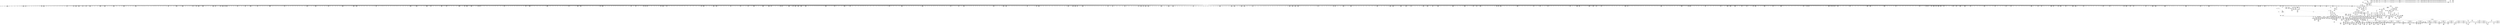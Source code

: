 digraph {
	CE0x4a60810 [shape=record,shape=Mrecord,label="{CE0x4a60810|0:_i32,_4:_i32,_8:_i32,_12:_i32,_:_CMRE_12,16_|*MultipleSource*|security/selinux/hooks.c,1706|security/selinux/hooks.c,1706|security/selinux/hooks.c,1716}"]
	CE0x49e87a0 [shape=record,shape=Mrecord,label="{CE0x49e87a0|272:_i8*,_:_CRE_398,399_}"]
	CE0x4a6b6d0 [shape=record,shape=Mrecord,label="{CE0x4a6b6d0|i64_14|*Constant*|*SummSink*}"]
	CE0x49ebe80 [shape=record,shape=Mrecord,label="{CE0x49ebe80|272:_i8*,_:_CRE_1255,1256_}"]
	CE0x49bcf50 [shape=record,shape=Mrecord,label="{CE0x49bcf50|272:_i8*,_:_CRE_1369,1370_}"]
	CE0x49a5cd0 [shape=record,shape=Mrecord,label="{CE0x49a5cd0|40:_%struct.super_block*,_56:_i8*,_:_CRE_300,301_}"]
	CE0x49df580 [shape=record,shape=Mrecord,label="{CE0x49df580|40:_%struct.super_block*,_56:_i8*,_:_CRE_907,908_}"]
	CE0x49f6410 [shape=record,shape=Mrecord,label="{CE0x49f6410|272:_i8*,_:_CRE_561,562_}"]
	CE0x49be620 [shape=record,shape=Mrecord,label="{CE0x49be620|40:_%struct.super_block*,_56:_i8*,_:_CRE_581,582_}"]
	CE0x49f06e0 [shape=record,shape=Mrecord,label="{CE0x49f06e0|272:_i8*,_:_CRE_1342,1343_}"]
	CE0x49df1c0 [shape=record,shape=Mrecord,label="{CE0x49df1c0|40:_%struct.super_block*,_56:_i8*,_:_CRE_904,905_}"]
	CE0x499f810 [shape=record,shape=Mrecord,label="{CE0x499f810|may_create:_cred|security/selinux/hooks.c,1706|*SummSink*}"]
	CE0x4a498d0 [shape=record,shape=Mrecord,label="{CE0x4a498d0|272:_i8*,_:_CRE_1653,1654_}"]
	CE0x49a4b50 [shape=record,shape=Mrecord,label="{CE0x49a4b50|40:_%struct.super_block*,_56:_i8*,_:_CRE_286,287_}"]
	CE0x49ee4e0 [shape=record,shape=Mrecord,label="{CE0x49ee4e0|272:_i8*,_:_CRE_1310,1311_}"]
	CE0x49e8fb0 [shape=record,shape=Mrecord,label="{CE0x49e8fb0|i32_16|*Constant*}"]
	CE0x49d43a0 [shape=record,shape=Mrecord,label="{CE0x49d43a0|may_create:_tmp49|security/selinux/hooks.c,1731|*SummSource*}"]
	CE0x49df940 [shape=record,shape=Mrecord,label="{CE0x49df940|40:_%struct.super_block*,_56:_i8*,_:_CRE_910,911_}"]
	CE0x49b9f10 [shape=record,shape=Mrecord,label="{CE0x49b9f10|40:_%struct.super_block*,_56:_i8*,_:_CRE_508,512_|*MultipleSource*|Function::may_create&Arg::dir::|security/selinux/hooks.c,1713|Function::selinux_inode_symlink&Arg::dir::}"]
	CE0x4aab110 [shape=record,shape=Mrecord,label="{CE0x4aab110|may_create:_call32|security/selinux/hooks.c,1739}"]
	CE0x49b8c10 [shape=record,shape=Mrecord,label="{CE0x49b8c10|i8*_getelementptr_inbounds_(_25_x_i8_,_25_x_i8_*_.str3,_i32_0,_i32_0)|*Constant*}"]
	CE0x49e1100 [shape=record,shape=Mrecord,label="{CE0x49e1100|40:_%struct.super_block*,_56:_i8*,_:_CRE_929,930_}"]
	CE0x4996dd0 [shape=record,shape=Mrecord,label="{CE0x4996dd0|selinux_inode_symlink:_call|security/selinux/hooks.c,2779|*SummSink*}"]
	CE0x4a4d1c0 [shape=record,shape=Mrecord,label="{CE0x4a4d1c0|272:_i8*,_:_CRE_1784,1792_|*MultipleSource*|*LoadInst*|security/selinux/hooks.c,1714|security/selinux/hooks.c,1714}"]
	CE0x4a5ac20 [shape=record,shape=Mrecord,label="{CE0x4a5ac20|_ret_i32_%retval.0,_!dbg_!27728|security/selinux/avc.c,775|*SummSource*}"]
	CE0x4a69030 [shape=record,shape=Mrecord,label="{CE0x4a69030|i64*_getelementptr_inbounds_(_26_x_i64_,_26_x_i64_*___llvm_gcov_ctr217,_i64_0,_i64_12)|*Constant*}"]
	CE0x498d020 [shape=record,shape=Mrecord,label="{CE0x498d020|40:_%struct.super_block*,_56:_i8*,_:_CRE_205,206_}"]
	CE0x4a56590 [shape=record,shape=Mrecord,label="{CE0x4a56590|28:_i32,_:_CRE_86,87_}"]
	CE0x49f7670 [shape=record,shape=Mrecord,label="{CE0x49f7670|272:_i8*,_:_CRE_8,16_|*MultipleSource*|*LoadInst*|security/selinux/hooks.c,1714|security/selinux/hooks.c,1714}"]
	CE0x4a4aae0 [shape=record,shape=Mrecord,label="{CE0x4a4aae0|272:_i8*,_:_CRE_1670,1671_}"]
	CE0x4a839c0 [shape=record,shape=Mrecord,label="{CE0x4a839c0|may_create:_tobool19|security/selinux/hooks.c,1728|*SummSource*}"]
	CE0x49a1410 [shape=record,shape=Mrecord,label="{CE0x49a1410|40:_%struct.super_block*,_56:_i8*,_:_CRE_174,175_}"]
	CE0x49e5060 [shape=record,shape=Mrecord,label="{CE0x49e5060|272:_i8*,_:_CRE_176,184_|*MultipleSource*|*LoadInst*|security/selinux/hooks.c,1714|security/selinux/hooks.c,1714}"]
	CE0x4a4ae10 [shape=record,shape=Mrecord,label="{CE0x4a4ae10|272:_i8*,_:_CRE_1673,1674_}"]
	CE0x49995a0 [shape=record,shape=Mrecord,label="{CE0x49995a0|i8_1|*Constant*}"]
	CE0x4976d00 [shape=record,shape=Mrecord,label="{CE0x4976d00|may_create:_i_security|security/selinux/hooks.c,1713|*SummSink*}"]
	CE0x49ee3d0 [shape=record,shape=Mrecord,label="{CE0x49ee3d0|272:_i8*,_:_CRE_1309,1310_}"]
	CE0x49a8bf0 [shape=record,shape=Mrecord,label="{CE0x49a8bf0|may_create:_ad|security/selinux/hooks.c, 1710|*SummSource*}"]
	CE0x4990920 [shape=record,shape=Mrecord,label="{CE0x4990920|40:_%struct.super_block*,_56:_i8*,_:_CRE_273,274_}"]
	CE0x49cc8d0 [shape=record,shape=Mrecord,label="{CE0x49cc8d0|40:_%struct.super_block*,_56:_i8*,_:_CRE_144,145_}"]
	CE0x4a57e80 [shape=record,shape=Mrecord,label="{CE0x4a57e80|28:_i32,_:_CRE_110,111_}"]
	CE0x49eb2d0 [shape=record,shape=Mrecord,label="{CE0x49eb2d0|272:_i8*,_:_CRE_1244,1245_}"]
	CE0x49f8f90 [shape=record,shape=Mrecord,label="{CE0x49f8f90|272:_i8*,_:_CRE_583,584_}"]
	CE0x49d6940 [shape=record,shape=Mrecord,label="{CE0x49d6940|40:_%struct.super_block*,_56:_i8*,_:_CRE_607,608_}"]
	CE0x4a46180 [shape=record,shape=Mrecord,label="{CE0x4a46180|272:_i8*,_:_CRE_1384,1392_|*MultipleSource*|*LoadInst*|security/selinux/hooks.c,1714|security/selinux/hooks.c,1714}"]
	CE0x4a6dfd0 [shape=record,shape=Mrecord,label="{CE0x4a6dfd0|8:_i32,_22:_i16,_:_CRE_8,12_|*MultipleSource*|security/selinux/hooks.c,1728|security/selinux/hooks.c,1714|security/selinux/hooks.c,1714}"]
	CE0x4986990 [shape=record,shape=Mrecord,label="{CE0x4986990|i64_2|*Constant*}"]
	CE0x49a1a10 [shape=record,shape=Mrecord,label="{CE0x49a1a10|40:_%struct.super_block*,_56:_i8*,_:_CRE_182,183_}"]
	CE0x49cc690 [shape=record,shape=Mrecord,label="{CE0x49cc690|40:_%struct.super_block*,_56:_i8*,_:_CRE_141,142_}"]
	CE0x49f38f0 [shape=record,shape=Mrecord,label="{CE0x49f38f0|272:_i8*,_:_CRE_442,443_}"]
	CE0x49cfa60 [shape=record,shape=Mrecord,label="{CE0x49cfa60|VOIDTB_TE:_CE_205,206_}"]
	CE0x4a95d00 [shape=record,shape=Mrecord,label="{CE0x4a95d00|may_create:_tobool28|security/selinux/hooks.c,1736}"]
	CE0x49d2ff0 [shape=record,shape=Mrecord,label="{CE0x49d2ff0|VOIDTB_TE:_CE_316,317_}"]
	CE0x4ab5140 [shape=record,shape=Mrecord,label="{CE0x4ab5140|get_current:_tmp3|*SummSink*}"]
	CE0x499b7a0 [shape=record,shape=Mrecord,label="{CE0x499b7a0|40:_%struct.super_block*,_56:_i8*,_:_CRE_307,308_}"]
	CE0x49a27b0 [shape=record,shape=Mrecord,label="{CE0x49a27b0|may_create:_if.end25}"]
	CE0x49d17e0 [shape=record,shape=Mrecord,label="{CE0x49d17e0|VOIDTB_TE:_CE_272,280_|*MultipleSource*|Function::may_create&Arg::dentry::|security/selinux/hooks.c,1730|Function::selinux_inode_symlink&Arg::dentry::}"]
	CE0x499ffe0 [shape=record,shape=Mrecord,label="{CE0x499ffe0|i32_22|*Constant*}"]
	CE0x49f9700 [shape=record,shape=Mrecord,label="{CE0x49f9700|272:_i8*,_:_CRE_590,591_}"]
	CE0x49be3a0 [shape=record,shape=Mrecord,label="{CE0x49be3a0|40:_%struct.super_block*,_56:_i8*,_:_CRE_579,580_}"]
	CE0x49bec60 [shape=record,shape=Mrecord,label="{CE0x49bec60|40:_%struct.super_block*,_56:_i8*,_:_CRE_586,587_}"]
	CE0x49a7d80 [shape=record,shape=Mrecord,label="{CE0x49a7d80|40:_%struct.super_block*,_56:_i8*,_:_CRE_138,139_}"]
	CE0x4a5cdf0 [shape=record,shape=Mrecord,label="{CE0x4a5cdf0|may_create:_tmp32|security/selinux/hooks.c,1725|*SummSource*}"]
	CE0x49ecf80 [shape=record,shape=Mrecord,label="{CE0x49ecf80|272:_i8*,_:_CRE_1271,1272_}"]
	CE0x49c95f0 [shape=record,shape=Mrecord,label="{CE0x49c95f0|i64*_getelementptr_inbounds_(_26_x_i64_,_26_x_i64_*___llvm_gcov_ctr217,_i64_0,_i64_1)|*Constant*|*SummSink*}"]
	CE0x4a56b90 [shape=record,shape=Mrecord,label="{CE0x4a56b90|28:_i32,_:_CRE_92,93_}"]
	CE0x4a96ea0 [shape=record,shape=Mrecord,label="{CE0x4a96ea0|may_create:_tmp56|security/selinux/hooks.c,1736}"]
	CE0x49ba150 [shape=record,shape=Mrecord,label="{CE0x49ba150|40:_%struct.super_block*,_56:_i8*,_:_CRE_512,520_|*MultipleSource*|Function::may_create&Arg::dir::|security/selinux/hooks.c,1713|Function::selinux_inode_symlink&Arg::dir::}"]
	CE0x4974d60 [shape=record,shape=Mrecord,label="{CE0x4974d60|may_create:_i_security|security/selinux/hooks.c,1713|*SummSource*}"]
	CE0x49fd760 [shape=record,shape=Mrecord,label="{CE0x49fd760|272:_i8*,_:_CRE_736,880_|*MultipleSource*|*LoadInst*|security/selinux/hooks.c,1714|security/selinux/hooks.c,1714}"]
	CE0x49990e0 [shape=record,shape=Mrecord,label="{CE0x49990e0|may_create:_tmp16|security/selinux/hooks.c,1706}"]
	CE0x49ee5f0 [shape=record,shape=Mrecord,label="{CE0x49ee5f0|272:_i8*,_:_CRE_1311,1312_}"]
	CE0x49788c0 [shape=record,shape=Mrecord,label="{CE0x49788c0|selinux_inode_symlink:_dentry|Function::selinux_inode_symlink&Arg::dentry::|*SummSink*}"]
	CE0x4a7f610 [shape=record,shape=Mrecord,label="{CE0x4a7f610|VOIDTB_TE:_CE_160,161_}"]
	CE0x498f3e0 [shape=record,shape=Mrecord,label="{CE0x498f3e0|40:_%struct.super_block*,_56:_i8*,_:_CRE_256,257_}"]
	CE0x49ee020 [shape=record,shape=Mrecord,label="{CE0x49ee020|272:_i8*,_:_CRE_1306,1307_}"]
	CE0x49eb600 [shape=record,shape=Mrecord,label="{CE0x49eb600|272:_i8*,_:_CRE_1247,1248_}"]
	CE0x49f34b0 [shape=record,shape=Mrecord,label="{CE0x49f34b0|272:_i8*,_:_CRE_438,439_}"]
	CE0x498cea0 [shape=record,shape=Mrecord,label="{CE0x498cea0|40:_%struct.super_block*,_56:_i8*,_:_CRE_203,204_}"]
	CE0x4a46840 [shape=record,shape=Mrecord,label="{CE0x4a46840|272:_i8*,_:_CRE_1584,1592_|*MultipleSource*|*LoadInst*|security/selinux/hooks.c,1714|security/selinux/hooks.c,1714}"]
	CE0x49b62d0 [shape=record,shape=Mrecord,label="{CE0x49b62d0|may_create:_tmp17|security/selinux/hooks.c,1706|*SummSource*}"]
	CE0x4a5a060 [shape=record,shape=Mrecord,label="{CE0x4a5a060|i32_9437184|*Constant*|*SummSource*}"]
	CE0x4a7e2c0 [shape=record,shape=Mrecord,label="{CE0x4a7e2c0|VOIDTB_TE:_CE_0,4_|*MultipleSource*|Function::may_create&Arg::dentry::|security/selinux/hooks.c,1730|Function::selinux_inode_symlink&Arg::dentry::}"]
	CE0x4a5e100 [shape=record,shape=Mrecord,label="{CE0x4a5e100|avc_has_perm:_tsid|Function::avc_has_perm&Arg::tsid::}"]
	CE0x49d61c0 [shape=record,shape=Mrecord,label="{CE0x49d61c0|40:_%struct.super_block*,_56:_i8*,_:_CRE_601,602_}"]
	CE0x4975a30 [shape=record,shape=Mrecord,label="{CE0x4975a30|may_create:_security|security/selinux/hooks.c,1706|*SummSource*}"]
	CE0x4a9b340 [shape=record,shape=Mrecord,label="{CE0x4a9b340|i64*_getelementptr_inbounds_(_26_x_i64_,_26_x_i64_*___llvm_gcov_ctr217,_i64_0,_i64_23)|*Constant*}"]
	CE0x4a55490 [shape=record,shape=Mrecord,label="{CE0x4a55490|28:_i32,_:_CRE_69,70_}"]
	CE0x49cd1d0 [shape=record,shape=Mrecord,label="{CE0x49cd1d0|40:_%struct.super_block*,_56:_i8*,_:_CRE_156,157_}"]
	CE0x4a4b250 [shape=record,shape=Mrecord,label="{CE0x4a4b250|272:_i8*,_:_CRE_1677,1678_}"]
	CE0x4a580a0 [shape=record,shape=Mrecord,label="{CE0x4a580a0|28:_i32,_:_CRE_112,113_}"]
	CE0x49e0980 [shape=record,shape=Mrecord,label="{CE0x49e0980|40:_%struct.super_block*,_56:_i8*,_:_CRE_923,924_}"]
	CE0x49c8cb0 [shape=record,shape=Mrecord,label="{CE0x49c8cb0|may_create:_tmp}"]
	CE0x49fa5e0 [shape=record,shape=Mrecord,label="{CE0x49fa5e0|272:_i8*,_:_CRE_604,605_}"]
	CE0x49ebb50 [shape=record,shape=Mrecord,label="{CE0x49ebb50|272:_i8*,_:_CRE_1252,1253_}"]
	CE0x49f67b0 [shape=record,shape=Mrecord,label="{CE0x49f67b0|272:_i8*,_:_CRE_563,564_}"]
	CE0x499ed20 [shape=record,shape=Mrecord,label="{CE0x499ed20|40:_%struct.super_block*,_56:_i8*,_:_CRE_476,477_}"]
	CE0x4a4f910 [shape=record,shape=Mrecord,label="{CE0x4a4f910|272:_i8*,_:_CRE_2056,2112_|*MultipleSource*|*LoadInst*|security/selinux/hooks.c,1714|security/selinux/hooks.c,1714}"]
	CE0x49f8d70 [shape=record,shape=Mrecord,label="{CE0x49f8d70|272:_i8*,_:_CRE_581,582_}"]
	CE0x49a03c0 [shape=record,shape=Mrecord,label="{CE0x49a03c0|i32_22|*Constant*|*SummSink*}"]
	CE0x49fbb20 [shape=record,shape=Mrecord,label="{CE0x49fbb20|272:_i8*,_:_CRE_624,625_}"]
	CE0x4976400 [shape=record,shape=Mrecord,label="{CE0x4976400|may_create:_tmp21|security/selinux/hooks.c,1706}"]
	CE0x49d4fb0 [shape=record,shape=Mrecord,label="{CE0x49d4fb0|i64*_getelementptr_inbounds_(_26_x_i64_,_26_x_i64_*___llvm_gcov_ctr217,_i64_0,_i64_19)|*Constant*}"]
	CE0x49eb930 [shape=record,shape=Mrecord,label="{CE0x49eb930|272:_i8*,_:_CRE_1250,1251_}"]
	CE0x4a46be0 [shape=record,shape=Mrecord,label="{CE0x4a46be0|272:_i8*,_:_CRE_1596,1600_|*MultipleSource*|*LoadInst*|security/selinux/hooks.c,1714|security/selinux/hooks.c,1714}"]
	CE0x497b5c0 [shape=record,shape=Mrecord,label="{CE0x497b5c0|i8*_getelementptr_inbounds_(_45_x_i8_,_45_x_i8_*_.str12,_i32_0,_i32_0)|*Constant*}"]
	CE0x499dcb0 [shape=record,shape=Mrecord,label="{CE0x499dcb0|40:_%struct.super_block*,_56:_i8*,_:_CRE_440,448_|*MultipleSource*|Function::may_create&Arg::dir::|security/selinux/hooks.c,1713|Function::selinux_inode_symlink&Arg::dir::}"]
	CE0x49baa10 [shape=record,shape=Mrecord,label="{CE0x49baa10|40:_%struct.super_block*,_56:_i8*,_:_CRE_540,544_|*MultipleSource*|Function::may_create&Arg::dir::|security/selinux/hooks.c,1713|Function::selinux_inode_symlink&Arg::dir::}"]
	CE0x49d3210 [shape=record,shape=Mrecord,label="{CE0x49d3210|VOIDTB_TE:_CE_318,319_}"]
	CE0x49e3950 [shape=record,shape=Mrecord,label="{CE0x49e3950|may_create:_tmp22|*LoadInst*|security/selinux/hooks.c,1713|*SummSink*}"]
	CE0x49f5760 [shape=record,shape=Mrecord,label="{CE0x49f5760|272:_i8*,_:_CRE_496,504_|*MultipleSource*|*LoadInst*|security/selinux/hooks.c,1714|security/selinux/hooks.c,1714}"]
	CE0x4988500 [shape=record,shape=Mrecord,label="{CE0x4988500|i64*_getelementptr_inbounds_(_26_x_i64_,_26_x_i64_*___llvm_gcov_ctr217,_i64_0,_i64_8)|*Constant*|*SummSink*}"]
	CE0x4a5c9f0 [shape=record,shape=Mrecord,label="{CE0x4a5c9f0|may_create:_tmp31|security/selinux/hooks.c,1725|*SummSink*}"]
	CE0x4a7f500 [shape=record,shape=Mrecord,label="{CE0x4a7f500|VOIDTB_TE:_CE_159,160_}"]
	CE0x4992bf0 [shape=record,shape=Mrecord,label="{CE0x4992bf0|may_create:_tmp1}"]
	CE0x49e4550 [shape=record,shape=Mrecord,label="{CE0x49e4550|272:_i8*,_:_CRE_128,132_|*MultipleSource*|*LoadInst*|security/selinux/hooks.c,1714|security/selinux/hooks.c,1714}"]
	CE0x4a45e50 [shape=record,shape=Mrecord,label="{CE0x4a45e50|272:_i8*,_:_CRE_1375,1376_}"]
	CE0x4a813e0 [shape=record,shape=Mrecord,label="{CE0x4a813e0|VOIDTB_TE:_CE_112,144_|*MultipleSource*|Function::may_create&Arg::dentry::|security/selinux/hooks.c,1730|Function::selinux_inode_symlink&Arg::dentry::}"]
	CE0x4a80fa0 [shape=record,shape=Mrecord,label="{CE0x4a80fa0|VOIDTB_TE:_CE_93,94_}"]
	CE0x4a47c20 [shape=record,shape=Mrecord,label="{CE0x4a47c20|272:_i8*,_:_CRE_1626,1627_}"]
	CE0x49a4190 [shape=record,shape=Mrecord,label="{CE0x49a4190|40:_%struct.super_block*,_56:_i8*,_:_CRE_278,279_}"]
	CE0x4987b30 [shape=record,shape=Mrecord,label="{CE0x4987b30|may_create:_tobool|security/selinux/hooks.c,1706|*SummSink*}"]
	CE0x497dbd0 [shape=record,shape=Mrecord,label="{CE0x497dbd0|may_create:_tmp9|security/selinux/hooks.c,1706}"]
	CE0x498fa20 [shape=record,shape=Mrecord,label="{CE0x498fa20|40:_%struct.super_block*,_56:_i8*,_:_CRE_261,262_}"]
	CE0x49dafd0 [shape=record,shape=Mrecord,label="{CE0x49dafd0|40:_%struct.super_block*,_56:_i8*,_:_CRE_816,824_|*MultipleSource*|Function::may_create&Arg::dir::|security/selinux/hooks.c,1713|Function::selinux_inode_symlink&Arg::dir::}"]
	CE0x4a82fe0 [shape=record,shape=Mrecord,label="{CE0x4a82fe0|may_create:_conv|security/selinux/hooks.c,1728}"]
	CE0x49f9a30 [shape=record,shape=Mrecord,label="{CE0x49f9a30|272:_i8*,_:_CRE_593,594_}"]
	CE0x4976580 [shape=record,shape=Mrecord,label="{CE0x4976580|may_create:_tmp21|security/selinux/hooks.c,1706|*SummSource*}"]
	CE0x499d7f0 [shape=record,shape=Mrecord,label="{CE0x499d7f0|40:_%struct.super_block*,_56:_i8*,_:_CRE_424,432_|*MultipleSource*|Function::may_create&Arg::dir::|security/selinux/hooks.c,1713|Function::selinux_inode_symlink&Arg::dir::}"]
	CE0x49f7060 [shape=record,shape=Mrecord,label="{CE0x49f7060|i32_8|*Constant*}"]
	CE0x49beda0 [shape=record,shape=Mrecord,label="{CE0x49beda0|40:_%struct.super_block*,_56:_i8*,_:_CRE_587,588_}"]
	CE0x4a658e0 [shape=record,shape=Mrecord,label="{CE0x4a658e0|may_create:_dentry12|security/selinux/hooks.c,1720}"]
	CE0x4a7f1d0 [shape=record,shape=Mrecord,label="{CE0x4a7f1d0|VOIDTB_TE:_CE_156,157_}"]
	CE0x49eb1c0 [shape=record,shape=Mrecord,label="{CE0x49eb1c0|272:_i8*,_:_CRE_1243,1244_}"]
	CE0x4a981f0 [shape=record,shape=Mrecord,label="{CE0x4a981f0|may_create:_tmp53|security/selinux/hooks.c,1733|*SummSink*}"]
	CE0x49d15d0 [shape=record,shape=Mrecord,label="{CE0x49d15d0|VOIDTB_TE:_CE_264,272_|*MultipleSource*|Function::may_create&Arg::dentry::|security/selinux/hooks.c,1730|Function::selinux_inode_symlink&Arg::dentry::}"]
	CE0x49a2f60 [shape=record,shape=Mrecord,label="{CE0x49a2f60|40:_%struct.super_block*,_56:_i8*,_:_CRE_558,559_}"]
	CE0x499e7f0 [shape=record,shape=Mrecord,label="{CE0x499e7f0|40:_%struct.super_block*,_56:_i8*,_:_CRE_473,474_}"]
	CE0x4a47f50 [shape=record,shape=Mrecord,label="{CE0x4a47f50|272:_i8*,_:_CRE_1629,1630_}"]
	CE0x4983370 [shape=record,shape=Mrecord,label="{CE0x4983370|40:_%struct.super_block*,_56:_i8*,_:_CRE_72,76_|*MultipleSource*|Function::may_create&Arg::dir::|security/selinux/hooks.c,1713|Function::selinux_inode_symlink&Arg::dir::}"]
	CE0x49cddb0 [shape=record,shape=Mrecord,label="{CE0x49cddb0|VOIDTB_TE:_CE_178,179_}"]
	CE0x4a60cf0 [shape=record,shape=Mrecord,label="{CE0x4a60cf0|may_create:_tmp27|security/selinux/hooks.c,1716}"]
	CE0x4988270 [shape=record,shape=Mrecord,label="{CE0x4988270|may_create:_tmp13|security/selinux/hooks.c,1706|*SummSink*}"]
	CE0x49e1240 [shape=record,shape=Mrecord,label="{CE0x49e1240|40:_%struct.super_block*,_56:_i8*,_:_CRE_930,931_}"]
	CE0x4a7db80 [shape=record,shape=Mrecord,label="{CE0x4a7db80|may_create:_tmp42|security/selinux/hooks.c,1728}"]
	CE0x4a495a0 [shape=record,shape=Mrecord,label="{CE0x4a495a0|272:_i8*,_:_CRE_1650,1651_}"]
	CE0x49d5b80 [shape=record,shape=Mrecord,label="{CE0x49d5b80|40:_%struct.super_block*,_56:_i8*,_:_CRE_596,597_}"]
	CE0x4a825d0 [shape=record,shape=Mrecord,label="{CE0x4a825d0|VOIDTB_TE:_CE_64,72_|*MultipleSource*|Function::may_create&Arg::dentry::|security/selinux/hooks.c,1730|Function::selinux_inode_symlink&Arg::dentry::}"]
	CE0x4aa55b0 [shape=record,shape=Mrecord,label="{CE0x4aa55b0|get_current:_bb}"]
	CE0x49f14d0 [shape=record,shape=Mrecord,label="{CE0x49f14d0|272:_i8*,_:_CRE_408,409_}"]
	CE0x49f2900 [shape=record,shape=Mrecord,label="{CE0x49f2900|272:_i8*,_:_CRE_427,428_}"]
	CE0x49e9c80 [shape=record,shape=Mrecord,label="{CE0x49e9c80|272:_i8*,_:_CRE_1223,1224_}"]
	CE0x49f8e80 [shape=record,shape=Mrecord,label="{CE0x49f8e80|272:_i8*,_:_CRE_582,583_}"]
	CE0x49d2860 [shape=record,shape=Mrecord,label="{CE0x49d2860|VOIDTB_TE:_CE_308,309_}"]
	CE0x4992e20 [shape=record,shape=Mrecord,label="{CE0x4992e20|may_create:_tmp1|*SummSource*}"]
	CE0x49f15e0 [shape=record,shape=Mrecord,label="{CE0x49f15e0|272:_i8*,_:_CRE_409,410_}"]
	CE0x49d7700 [shape=record,shape=Mrecord,label="{CE0x49d7700|40:_%struct.super_block*,_56:_i8*,_:_CRE_618,619_}"]
	CE0x49f7170 [shape=record,shape=Mrecord,label="{CE0x49f7170|i32_8|*Constant*|*SummSource*}"]
	CE0x49d6300 [shape=record,shape=Mrecord,label="{CE0x49d6300|40:_%struct.super_block*,_56:_i8*,_:_CRE_602,603_}"]
	CE0x49f44a0 [shape=record,shape=Mrecord,label="{CE0x49f44a0|272:_i8*,_:_CRE_453,454_}"]
	CE0x4a54b90 [shape=record,shape=Mrecord,label="{CE0x4a54b90|28:_i32,_:_CRE_60,61_}"]
	CE0x497da90 [shape=record,shape=Mrecord,label="{CE0x497da90|i64_4|*Constant*|*SummSource*}"]
	CE0x4993cc0 [shape=record,shape=Mrecord,label="{CE0x4993cc0|i32_(i32,_i32,_i16,_i32,_%struct.common_audit_data*)*_bitcast_(i32_(i32,_i32,_i16,_i32,_%struct.common_audit_data.495*)*_avc_has_perm_to_i32_(i32,_i32,_i16,_i32,_%struct.common_audit_data*)*)|*Constant*|*SummSink*}"]
	CE0x4a56690 [shape=record,shape=Mrecord,label="{CE0x4a56690|28:_i32,_:_CRE_87,88_}"]
	CE0x498de20 [shape=record,shape=Mrecord,label="{CE0x498de20|40:_%struct.super_block*,_56:_i8*,_:_CRE_244,245_}"]
	CE0x4a5df00 [shape=record,shape=Mrecord,label="{CE0x4a5df00|avc_has_perm:_ssid|Function::avc_has_perm&Arg::ssid::|*SummSink*}"]
	CE0x4a81930 [shape=record,shape=Mrecord,label="{CE0x4a81930|VOIDTB_TE:_CE_146,147_}"]
	CE0x49c5400 [shape=record,shape=Mrecord,label="{CE0x49c5400|may_create:_do.body|*SummSource*}"]
	CE0x49e9fb0 [shape=record,shape=Mrecord,label="{CE0x49e9fb0|272:_i8*,_:_CRE_1226,1227_}"]
	CE0x4975f20 [shape=record,shape=Mrecord,label="{CE0x4975f20|may_create:_tmp20|security/selinux/hooks.c,1706}"]
	CE0x4974320 [shape=record,shape=Mrecord,label="{CE0x4974320|i64*_getelementptr_inbounds_(_26_x_i64_,_26_x_i64_*___llvm_gcov_ctr217,_i64_0,_i64_25)|*Constant*}"]
	CE0x4a497c0 [shape=record,shape=Mrecord,label="{CE0x4a497c0|272:_i8*,_:_CRE_1652,1653_}"]
	CE0x49bd720 [shape=record,shape=Mrecord,label="{CE0x49bd720|40:_%struct.super_block*,_56:_i8*,_:_CRE_569,570_}"]
	CE0x4a4d560 [shape=record,shape=Mrecord,label="{CE0x4a4d560|272:_i8*,_:_CRE_1800,1804_|*MultipleSource*|*LoadInst*|security/selinux/hooks.c,1714|security/selinux/hooks.c,1714}"]
	CE0x49dff80 [shape=record,shape=Mrecord,label="{CE0x49dff80|40:_%struct.super_block*,_56:_i8*,_:_CRE_915,916_}"]
	CE0x49939a0 [shape=record,shape=Mrecord,label="{CE0x49939a0|i64*_getelementptr_inbounds_(_26_x_i64_,_26_x_i64_*___llvm_gcov_ctr217,_i64_0,_i64_6)|*Constant*|*SummSource*}"]
	CE0x49a7bc0 [shape=record,shape=Mrecord,label="{CE0x49a7bc0|40:_%struct.super_block*,_56:_i8*,_:_CRE_137,138_}"]
	CE0x42140b0 [shape=record,shape=Mrecord,label="{CE0x42140b0|selinux_inode_symlink:_tmp2|*SummSink*}"]
	CE0x497f220 [shape=record,shape=Mrecord,label="{CE0x497f220|selinux_inode_symlink:_tmp1|*SummSink*}"]
	CE0x49db210 [shape=record,shape=Mrecord,label="{CE0x49db210|40:_%struct.super_block*,_56:_i8*,_:_CRE_824,832_|*MultipleSource*|Function::may_create&Arg::dir::|security/selinux/hooks.c,1713|Function::selinux_inode_symlink&Arg::dir::}"]
	CE0x49faa20 [shape=record,shape=Mrecord,label="{CE0x49faa20|272:_i8*,_:_CRE_608,609_}"]
	CE0x49cf840 [shape=record,shape=Mrecord,label="{CE0x49cf840|VOIDTB_TE:_CE_203,204_}"]
	CE0x49e1c40 [shape=record,shape=Mrecord,label="{CE0x49e1c40|40:_%struct.super_block*,_56:_i8*,_:_CRE_952,960_|*MultipleSource*|Function::may_create&Arg::dir::|security/selinux/hooks.c,1713|Function::selinux_inode_symlink&Arg::dir::}"]
	CE0x49a0f90 [shape=record,shape=Mrecord,label="{CE0x49a0f90|40:_%struct.super_block*,_56:_i8*,_:_CRE_168,169_}"]
	CE0x49bb3b0 [shape=record,shape=Mrecord,label="{CE0x49bb3b0|272:_i8*,_:_CRE_1343,1344_}"]
	CE0x49ea500 [shape=record,shape=Mrecord,label="{CE0x49ea500|272:_i8*,_:_CRE_1231,1232_}"]
	CE0x49c74b0 [shape=record,shape=Mrecord,label="{CE0x49c74b0|may_create:_tmp11|security/selinux/hooks.c,1706|*SummSink*}"]
	CE0x4a9cdf0 [shape=record,shape=Mrecord,label="{CE0x4a9cdf0|i64*_getelementptr_inbounds_(_26_x_i64_,_26_x_i64_*___llvm_gcov_ctr217,_i64_0,_i64_24)|*Constant*|*SummSink*}"]
	CE0x4ab50a0 [shape=record,shape=Mrecord,label="{CE0x4ab50a0|get_current:_tmp3|*SummSource*}"]
	CE0x4a61920 [shape=record,shape=Mrecord,label="{CE0x4a61920|may_create:_create_sid|security/selinux/hooks.c,1717}"]
	CE0x4a68320 [shape=record,shape=Mrecord,label="{CE0x4a68320|i32_3|*Constant*|*SummSink*}"]
	CE0x4a47b10 [shape=record,shape=Mrecord,label="{CE0x4a47b10|272:_i8*,_:_CRE_1625,1626_}"]
	CE0x4a46070 [shape=record,shape=Mrecord,label="{CE0x4a46070|272:_i8*,_:_CRE_1376,1384_|*MultipleSource*|*LoadInst*|security/selinux/hooks.c,1714|security/selinux/hooks.c,1714}"]
	CE0x4a99770 [shape=record,shape=Mrecord,label="{CE0x4a99770|i64_17|*Constant*}"]
	CE0x4a66f50 [shape=record,shape=Mrecord,label="{CE0x4a66f50|may_create:_sid13|security/selinux/hooks.c,1722}"]
	CE0x49cdec0 [shape=record,shape=Mrecord,label="{CE0x49cdec0|VOIDTB_TE:_CE_179,180_}"]
	CE0x49e79d0 [shape=record,shape=Mrecord,label="{CE0x49e79d0|272:_i8*,_:_CRE_360,368_|*MultipleSource*|*LoadInst*|security/selinux/hooks.c,1714|security/selinux/hooks.c,1714}"]
	CE0x49dab50 [shape=record,shape=Mrecord,label="{CE0x49dab50|40:_%struct.super_block*,_56:_i8*,_:_CRE_800,804_|*MultipleSource*|Function::may_create&Arg::dir::|security/selinux/hooks.c,1713|Function::selinux_inode_symlink&Arg::dir::}"]
	CE0x4a55b90 [shape=record,shape=Mrecord,label="{CE0x4a55b90|28:_i32,_:_CRE_76,77_}"]
	CE0x49da710 [shape=record,shape=Mrecord,label="{CE0x49da710|40:_%struct.super_block*,_56:_i8*,_:_CRE_776,792_|*MultipleSource*|Function::may_create&Arg::dir::|security/selinux/hooks.c,1713|Function::selinux_inode_symlink&Arg::dir::}"]
	CE0x498f7a0 [shape=record,shape=Mrecord,label="{CE0x498f7a0|40:_%struct.super_block*,_56:_i8*,_:_CRE_259,260_}"]
	CE0x49ed1a0 [shape=record,shape=Mrecord,label="{CE0x49ed1a0|272:_i8*,_:_CRE_1273,1274_}"]
	CE0x49e2210 [shape=record,shape=Mrecord,label="{CE0x49e2210|40:_%struct.super_block*,_56:_i8*,_:_CRE_976,977_}"]
	CE0x4977560 [shape=record,shape=Mrecord,label="{CE0x4977560|40:_%struct.super_block*,_56:_i8*,_:_CRE_12,16_|*MultipleSource*|Function::may_create&Arg::dir::|security/selinux/hooks.c,1713|Function::selinux_inode_symlink&Arg::dir::}"]
	CE0x4a4d900 [shape=record,shape=Mrecord,label="{CE0x4a4d900|272:_i8*,_:_CRE_1816,1824_|*MultipleSource*|*LoadInst*|security/selinux/hooks.c,1714|security/selinux/hooks.c,1714}"]
	CE0x4a5b750 [shape=record,shape=Mrecord,label="{CE0x4a5b750|may_create:_tmp34|security/selinux/hooks.c,1726|*SummSource*}"]
	CE0x4a83590 [shape=record,shape=Mrecord,label="{CE0x4a83590|may_create:_and|security/selinux/hooks.c,1728|*SummSource*}"]
	CE0x4988820 [shape=record,shape=Mrecord,label="{CE0x4988820|may_create:_tmp14|security/selinux/hooks.c,1706|*SummSource*}"]
	CE0x49ef4d0 [shape=record,shape=Mrecord,label="{CE0x49ef4d0|272:_i8*,_:_CRE_1325,1326_}"]
	CE0x49f45b0 [shape=record,shape=Mrecord,label="{CE0x49f45b0|272:_i8*,_:_CRE_454,455_}"]
	CE0x4a4c020 [shape=record,shape=Mrecord,label="{CE0x4a4c020|272:_i8*,_:_CRE_1696,1704_|*MultipleSource*|*LoadInst*|security/selinux/hooks.c,1714|security/selinux/hooks.c,1714}"]
	CE0x49786f0 [shape=record,shape=Mrecord,label="{CE0x49786f0|selinux_inode_symlink:_dentry|Function::selinux_inode_symlink&Arg::dentry::|*SummSource*}"]
	CE0x4aa5d20 [shape=record,shape=Mrecord,label="{CE0x4aa5d20|i64*_getelementptr_inbounds_(_2_x_i64_,_2_x_i64_*___llvm_gcov_ctr98,_i64_0,_i64_1)|*Constant*}"]
	CE0x4a68750 [shape=record,shape=Mrecord,label="{CE0x4a68750|may_create:_tmp33|security/selinux/hooks.c,1725}"]
	CE0x49a6d90 [shape=record,shape=Mrecord,label="{CE0x49a6d90|i32_128|*Constant*}"]
	CE0x4982c70 [shape=record,shape=Mrecord,label="{CE0x4982c70|40:_%struct.super_block*,_56:_i8*,_:_CRE_16,24_|*MultipleSource*|Function::may_create&Arg::dir::|security/selinux/hooks.c,1713|Function::selinux_inode_symlink&Arg::dir::}"]
	CE0x4a462e0 [shape=record,shape=Mrecord,label="{CE0x4a462e0|272:_i8*,_:_CRE_1392,1536_|*MultipleSource*|*LoadInst*|security/selinux/hooks.c,1714|security/selinux/hooks.c,1714}"]
	CE0x4a6b560 [shape=record,shape=Mrecord,label="{CE0x4a6b560|i64_14|*Constant*|*SummSource*}"]
	CE0x4a591c0 [shape=record,shape=Mrecord,label="{CE0x4a591c0|28:_i32,_:_CRE_160,168_|*MultipleSource*|*LoadInst*|security/selinux/hooks.c,1713|security/selinux/hooks.c,1713|security/selinux/hooks.c,1722}"]
	CE0x498e060 [shape=record,shape=Mrecord,label="{CE0x498e060|40:_%struct.super_block*,_56:_i8*,_:_CRE_247,248_}"]
	CE0x49f1090 [shape=record,shape=Mrecord,label="{CE0x49f1090|may_create:_tmp24|*LoadInst*|security/selinux/hooks.c,1714|*SummSink*}"]
	CE0x49f90a0 [shape=record,shape=Mrecord,label="{CE0x49f90a0|272:_i8*,_:_CRE_584,585_}"]
	CE0x49a1ad0 [shape=record,shape=Mrecord,label="{CE0x49a1ad0|40:_%struct.super_block*,_56:_i8*,_:_CRE_183,184_}"]
	CE0x49cdfd0 [shape=record,shape=Mrecord,label="{CE0x49cdfd0|VOIDTB_TE:_CE_180,181_}"]
	CE0x49e6450 [shape=record,shape=Mrecord,label="{CE0x49e6450|272:_i8*,_:_CRE_268,272_|*MultipleSource*|*LoadInst*|security/selinux/hooks.c,1714|security/selinux/hooks.c,1714}"]
	CE0x49f2d40 [shape=record,shape=Mrecord,label="{CE0x49f2d40|272:_i8*,_:_CRE_431,432_}"]
	CE0x49bdea0 [shape=record,shape=Mrecord,label="{CE0x49bdea0|40:_%struct.super_block*,_56:_i8*,_:_CRE_575,576_}"]
	CE0x49fae60 [shape=record,shape=Mrecord,label="{CE0x49fae60|272:_i8*,_:_CRE_612,613_}"]
	CE0x49e7100 [shape=record,shape=Mrecord,label="{CE0x49e7100|272:_i8*,_:_CRE_320,328_|*MultipleSource*|*LoadInst*|security/selinux/hooks.c,1714|security/selinux/hooks.c,1714}"]
	CE0x49e0d40 [shape=record,shape=Mrecord,label="{CE0x49e0d40|40:_%struct.super_block*,_56:_i8*,_:_CRE_926,927_}"]
	CE0x49e1b00 [shape=record,shape=Mrecord,label="{CE0x49e1b00|40:_%struct.super_block*,_56:_i8*,_:_CRE_944,952_|*MultipleSource*|Function::may_create&Arg::dir::|security/selinux/hooks.c,1713|Function::selinux_inode_symlink&Arg::dir::}"]
	CE0x49d03f0 [shape=record,shape=Mrecord,label="{CE0x49d03f0|VOIDTB_TE:_CE_214,215_}"]
	CE0x49b9380 [shape=record,shape=Mrecord,label="{CE0x49b9380|40:_%struct.super_block*,_56:_i8*,_:_CRE_484,485_}"]
	CE0x49edc90 [shape=record,shape=Mrecord,label="{CE0x49edc90|272:_i8*,_:_CRE_1296,1300_|*MultipleSource*|*LoadInst*|security/selinux/hooks.c,1714|security/selinux/hooks.c,1714}"]
	CE0x52d8410 [shape=record,shape=Mrecord,label="{CE0x52d8410|selinux_inode_symlink:_tmp3}"]
	CE0x49cffb0 [shape=record,shape=Mrecord,label="{CE0x49cffb0|VOIDTB_TE:_CE_210,211_}"]
	CE0x4a5dbb0 [shape=record,shape=Mrecord,label="{CE0x4a5dbb0|avc_has_perm:_requested|Function::avc_has_perm&Arg::requested::|*SummSink*}"]
	CE0x498af90 [shape=record,shape=Mrecord,label="{CE0x498af90|28:_i32,_:_CRE_52,53_}"]
	CE0x4976750 [shape=record,shape=Mrecord,label="{CE0x4976750|may_create:_tmp21|security/selinux/hooks.c,1706|*SummSink*}"]
	CE0x4993ee0 [shape=record,shape=Mrecord,label="{CE0x4993ee0|avc_has_perm:_entry|*SummSource*}"]
	CE0x4a61d20 [shape=record,shape=Mrecord,label="{CE0x4a61d20|may_create:_tmp28|security/selinux/hooks.c,1717|*SummSource*}"]
	CE0x4996c50 [shape=record,shape=Mrecord,label="{CE0x4996c50|may_create:_if.end30}"]
	CE0x49be9e0 [shape=record,shape=Mrecord,label="{CE0x49be9e0|40:_%struct.super_block*,_56:_i8*,_:_CRE_584,585_}"]
	CE0x498ab80 [shape=record,shape=Mrecord,label="{CE0x498ab80|28:_i32,_:_CRE_49,50_}"]
	CE0x49e14c0 [shape=record,shape=Mrecord,label="{CE0x49e14c0|40:_%struct.super_block*,_56:_i8*,_:_CRE_932,933_}"]
	CE0x49d8b90 [shape=record,shape=Mrecord,label="{CE0x49d8b90|40:_%struct.super_block*,_56:_i8*,_:_CRE_680,684_|*MultipleSource*|Function::may_create&Arg::dir::|security/selinux/hooks.c,1713|Function::selinux_inode_symlink&Arg::dir::}"]
	CE0x49dc4c0 [shape=record,shape=Mrecord,label="{CE0x49dc4c0|40:_%struct.super_block*,_56:_i8*,_:_CRE_868,869_}"]
	CE0x49eaa50 [shape=record,shape=Mrecord,label="{CE0x49eaa50|272:_i8*,_:_CRE_1236,1237_}"]
	CE0x49ee920 [shape=record,shape=Mrecord,label="{CE0x49ee920|272:_i8*,_:_CRE_1314,1315_}"]
	CE0x4a487d0 [shape=record,shape=Mrecord,label="{CE0x4a487d0|272:_i8*,_:_CRE_1637,1638_}"]
	CE0x4989a70 [shape=record,shape=Mrecord,label="{CE0x4989a70|28:_i32,_:_CRE_17,18_}"]
	CE0x4a56e90 [shape=record,shape=Mrecord,label="{CE0x4a56e90|28:_i32,_:_CRE_95,96_}"]
	CE0x49f8b50 [shape=record,shape=Mrecord,label="{CE0x49f8b50|272:_i8*,_:_CRE_579,580_}"]
	CE0x49e7800 [shape=record,shape=Mrecord,label="{CE0x49e7800|272:_i8*,_:_CRE_352,360_|*MultipleSource*|*LoadInst*|security/selinux/hooks.c,1714|security/selinux/hooks.c,1714}"]
	CE0x49e8ad0 [shape=record,shape=Mrecord,label="{CE0x49e8ad0|272:_i8*,_:_CRE_401,402_}"]
	CE0x4a9a5b0 [shape=record,shape=Mrecord,label="{CE0x4a9a5b0|may_create:_tmp58|security/selinux/hooks.c,1736}"]
	CE0x49b82a0 [shape=record,shape=Mrecord,label="{CE0x49b82a0|_call_void_lockdep_rcu_suspicious(i8*_getelementptr_inbounds_(_25_x_i8_,_25_x_i8_*_.str3,_i32_0,_i32_0),_i32_1706,_i8*_getelementptr_inbounds_(_45_x_i8_,_45_x_i8_*_.str12,_i32_0,_i32_0))_#10,_!dbg_!27731|security/selinux/hooks.c,1706|*SummSink*}"]
	CE0x49c9810 [shape=record,shape=Mrecord,label="{CE0x49c9810|may_create:_tmp2|*SummSource*}"]
	CE0x49dd500 [shape=record,shape=Mrecord,label="{CE0x49dd500|40:_%struct.super_block*,_56:_i8*,_:_CRE_881,882_}"]
	CE0x498ad70 [shape=record,shape=Mrecord,label="{CE0x498ad70|28:_i32,_:_CRE_50,51_}"]
	CE0x499bca0 [shape=record,shape=Mrecord,label="{CE0x499bca0|40:_%struct.super_block*,_56:_i8*,_:_CRE_311,312_}"]
	CE0x4a48390 [shape=record,shape=Mrecord,label="{CE0x4a48390|272:_i8*,_:_CRE_1633,1634_}"]
	CE0x49a5050 [shape=record,shape=Mrecord,label="{CE0x49a5050|40:_%struct.super_block*,_56:_i8*,_:_CRE_290,291_}"]
	CE0x49ec5f0 [shape=record,shape=Mrecord,label="{CE0x49ec5f0|272:_i8*,_:_CRE_1262,1263_}"]
	CE0x49d7340 [shape=record,shape=Mrecord,label="{CE0x49d7340|40:_%struct.super_block*,_56:_i8*,_:_CRE_615,616_}"]
	CE0x49827a0 [shape=record,shape=Mrecord,label="{CE0x49827a0|may_create:_dentry|Function::may_create&Arg::dentry::|*SummSink*}"]
	CE0x49dddc0 [shape=record,shape=Mrecord,label="{CE0x49dddc0|40:_%struct.super_block*,_56:_i8*,_:_CRE_888,889_}"]
	CE0x4a599c0 [shape=record,shape=Mrecord,label="{CE0x4a599c0|28:_i32,_:_CRE_200,208_|*MultipleSource*|*LoadInst*|security/selinux/hooks.c,1713|security/selinux/hooks.c,1713|security/selinux/hooks.c,1722}"]
	CE0x4a7eea0 [shape=record,shape=Mrecord,label="{CE0x4a7eea0|VOIDTB_TE:_CE_153,154_}"]
	CE0x4a957f0 [shape=record,shape=Mrecord,label="{CE0x4a957f0|may_create:_call27|security/selinux/hooks.c,1735|*SummSource*}"]
	CE0x496eea0 [shape=record,shape=Mrecord,label="{CE0x496eea0|selinux_inode_symlink:_entry}"]
	CE0x49a4dd0 [shape=record,shape=Mrecord,label="{CE0x49a4dd0|40:_%struct.super_block*,_56:_i8*,_:_CRE_288,289_}"]
	CE0x49bc5c0 [shape=record,shape=Mrecord,label="{CE0x49bc5c0|272:_i8*,_:_CRE_1360,1361_}"]
	CE0x4972f10 [shape=record,shape=Mrecord,label="{CE0x4972f10|40:_%struct.super_block*,_56:_i8*,_:_CRE_80,88_|*MultipleSource*|Function::may_create&Arg::dir::|security/selinux/hooks.c,1713|Function::selinux_inode_symlink&Arg::dir::}"]
	CE0x49f8600 [shape=record,shape=Mrecord,label="{CE0x49f8600|272:_i8*,_:_CRE_574,575_}"]
	CE0x4a5b9d0 [shape=record,shape=Mrecord,label="{CE0x4a5b9d0|i64_10|*Constant*|*SummSink*}"]
	CE0x499b520 [shape=record,shape=Mrecord,label="{CE0x499b520|40:_%struct.super_block*,_56:_i8*,_:_CRE_305,306_}"]
	CE0x49f3180 [shape=record,shape=Mrecord,label="{CE0x49f3180|272:_i8*,_:_CRE_435,436_}"]
	CE0x49d5a40 [shape=record,shape=Mrecord,label="{CE0x49d5a40|40:_%struct.super_block*,_56:_i8*,_:_CRE_595,596_}"]
	CE0x49c8d20 [shape=record,shape=Mrecord,label="{CE0x49c8d20|COLLAPSED:_GCMRE___llvm_gcov_ctr217_internal_global_26_x_i64_zeroinitializer:_elem_0:default:}"]
	CE0x49ea720 [shape=record,shape=Mrecord,label="{CE0x49ea720|272:_i8*,_:_CRE_1233,1234_}"]
	CE0x49f6070 [shape=record,shape=Mrecord,label="{CE0x49f6070|272:_i8*,_:_CRE_544,552_|*MultipleSource*|*LoadInst*|security/selinux/hooks.c,1714|security/selinux/hooks.c,1714}"]
	CE0x4989100 [shape=record,shape=Mrecord,label="{CE0x4989100|i64*_getelementptr_inbounds_(_26_x_i64_,_26_x_i64_*___llvm_gcov_ctr217,_i64_0,_i64_8)|*Constant*|*SummSource*}"]
	CE0x49f91b0 [shape=record,shape=Mrecord,label="{CE0x49f91b0|272:_i8*,_:_CRE_585,586_}"]
	CE0x498c140 [shape=record,shape=Mrecord,label="{CE0x498c140|i64_0|*Constant*}"]
	CE0x4986c30 [shape=record,shape=Mrecord,label="{CE0x4986c30|GLOBAL:_may_create.__warned|Global_var:may_create.__warned|*SummSource*}"]
	CE0x49beb20 [shape=record,shape=Mrecord,label="{CE0x49beb20|40:_%struct.super_block*,_56:_i8*,_:_CRE_585,586_}"]
	CE0x49d51d0 [shape=record,shape=Mrecord,label="{CE0x49d51d0|i64*_getelementptr_inbounds_(_26_x_i64_,_26_x_i64_*___llvm_gcov_ctr217,_i64_0,_i64_19)|*Constant*|*SummSource*}"]
	CE0x49e0ac0 [shape=record,shape=Mrecord,label="{CE0x49e0ac0|40:_%struct.super_block*,_56:_i8*,_:_CRE_924,925_}"]
	CE0x49d01d0 [shape=record,shape=Mrecord,label="{CE0x49d01d0|VOIDTB_TE:_CE_212,213_}"]
	CE0x499fad0 [shape=record,shape=Mrecord,label="{CE0x499fad0|COLLAPSED:_GCMRE_current_task_external_global_%struct.task_struct*:_elem_0::|security/selinux/hooks.c,1706}"]
	CE0x4990a60 [shape=record,shape=Mrecord,label="{CE0x4990a60|40:_%struct.super_block*,_56:_i8*,_:_CRE_274,275_}"]
	CE0x4983070 [shape=record,shape=Mrecord,label="{CE0x4983070|40:_%struct.super_block*,_56:_i8*,_:_CRE_48,56_|*MultipleSource*|Function::may_create&Arg::dir::|security/selinux/hooks.c,1713|Function::selinux_inode_symlink&Arg::dir::}"]
	CE0x49fa1a0 [shape=record,shape=Mrecord,label="{CE0x49fa1a0|272:_i8*,_:_CRE_600,601_}"]
	CE0x49ce0e0 [shape=record,shape=Mrecord,label="{CE0x49ce0e0|VOIDTB_TE:_CE_181,182_}"]
	CE0x49bb900 [shape=record,shape=Mrecord,label="{CE0x49bb900|272:_i8*,_:_CRE_1348,1349_}"]
	CE0x4a48b00 [shape=record,shape=Mrecord,label="{CE0x4a48b00|272:_i8*,_:_CRE_1640,1641_}"]
	CE0x4998bb0 [shape=record,shape=Mrecord,label="{CE0x4998bb0|may_create:_tmp15|security/selinux/hooks.c,1706|*SummSink*}"]
	CE0x4975df0 [shape=record,shape=Mrecord,label="{CE0x4975df0|COLLAPSED:_CMRE:_elem_0::|security/selinux/hooks.c,1706}"]
	CE0x4999990 [shape=record,shape=Mrecord,label="{CE0x4999990|_ret_i32_%retval.0,_!dbg_!27798|security/selinux/hooks.c,1742|*SummSink*}"]
	CE0x49ed5e0 [shape=record,shape=Mrecord,label="{CE0x49ed5e0|272:_i8*,_:_CRE_1277,1278_}"]
	CE0x4982e70 [shape=record,shape=Mrecord,label="{CE0x4982e70|40:_%struct.super_block*,_56:_i8*,_:_CRE_32,40_|*MultipleSource*|Function::may_create&Arg::dir::|security/selinux/hooks.c,1713|Function::selinux_inode_symlink&Arg::dir::}"]
	CE0x498c560 [shape=record,shape=Mrecord,label="{CE0x498c560|may_create:_newsid|security/selinux/hooks.c, 1709|*SummSink*}"]
	CE0x49ba7d0 [shape=record,shape=Mrecord,label="{CE0x49ba7d0|40:_%struct.super_block*,_56:_i8*,_:_CRE_536,540_|*MultipleSource*|Function::may_create&Arg::dir::|security/selinux/hooks.c,1713|Function::selinux_inode_symlink&Arg::dir::}"]
	CE0x49d7980 [shape=record,shape=Mrecord,label="{CE0x49d7980|40:_%struct.super_block*,_56:_i8*,_:_CRE_620,621_}"]
	CE0x4a484a0 [shape=record,shape=Mrecord,label="{CE0x4a484a0|272:_i8*,_:_CRE_1634,1635_}"]
	CE0x498cae0 [shape=record,shape=Mrecord,label="{CE0x498cae0|40:_%struct.super_block*,_56:_i8*,_:_CRE_198,199_}"]
	CE0x4a83f30 [shape=record,shape=Mrecord,label="{CE0x4a83f30|i64_15|*Constant*|*SummSink*}"]
	CE0x49d6080 [shape=record,shape=Mrecord,label="{CE0x49d6080|40:_%struct.super_block*,_56:_i8*,_:_CRE_600,601_}"]
	CE0x49d6e40 [shape=record,shape=Mrecord,label="{CE0x49d6e40|40:_%struct.super_block*,_56:_i8*,_:_CRE_611,612_}"]
	CE0x4a549a0 [shape=record,shape=Mrecord,label="{CE0x4a549a0|get_current:_tmp}"]
	CE0x4975890 [shape=record,shape=Mrecord,label="{CE0x4975890|may_create:_land.lhs.true2|*SummSource*}"]
	CE0x4a6b870 [shape=record,shape=Mrecord,label="{CE0x4a6b870|i64_13|*Constant*}"]
	CE0x4987140 [shape=record,shape=Mrecord,label="{CE0x4987140|may_create:_tmp8|security/selinux/hooks.c,1706}"]
	CE0x498b060 [shape=record,shape=Mrecord,label="{CE0x498b060|28:_i32,_:_CRE_53,54_}"]
	CE0x49b6340 [shape=record,shape=Mrecord,label="{CE0x49b6340|may_create:_tmp17|security/selinux/hooks.c,1706|*SummSink*}"]
	CE0x4a55790 [shape=record,shape=Mrecord,label="{CE0x4a55790|28:_i32,_:_CRE_72,73_}"]
	CE0x52d8370 [shape=record,shape=Mrecord,label="{CE0x52d8370|selinux_inode_symlink:_call|security/selinux/hooks.c,2779}"]
	CE0x49b7260 [shape=record,shape=Mrecord,label="{CE0x49b7260|get_current:_entry}"]
	CE0x4a56790 [shape=record,shape=Mrecord,label="{CE0x4a56790|28:_i32,_:_CRE_88,89_}"]
	CE0x4a4c6e0 [shape=record,shape=Mrecord,label="{CE0x4a4c6e0|272:_i8*,_:_CRE_1728,1736_|*MultipleSource*|*LoadInst*|security/selinux/hooks.c,1714|security/selinux/hooks.c,1714}"]
	CE0x49dc3d0 [shape=record,shape=Mrecord,label="{CE0x49dc3d0|40:_%struct.super_block*,_56:_i8*,_:_CRE_867,868_}"]
	CE0x49f4e30 [shape=record,shape=Mrecord,label="{CE0x49f4e30|272:_i8*,_:_CRE_462,463_}"]
	CE0x4a5b8f0 [shape=record,shape=Mrecord,label="{CE0x4a5b8f0|i64_10|*Constant*|*SummSource*}"]
	CE0x498a270 [shape=record,shape=Mrecord,label="{CE0x498a270|28:_i32,_:_CRE_28,32_|*MultipleSource*|*LoadInst*|security/selinux/hooks.c,1713|security/selinux/hooks.c,1713|security/selinux/hooks.c,1722}"]
	CE0x4a7fa50 [shape=record,shape=Mrecord,label="{CE0x4a7fa50|VOIDTB_TE:_CE_164,165_}"]
	CE0x4a5a3a0 [shape=record,shape=Mrecord,label="{CE0x4a5a3a0|avc_has_perm:_requested|Function::avc_has_perm&Arg::requested::}"]
	CE0x4a57290 [shape=record,shape=Mrecord,label="{CE0x4a57290|28:_i32,_:_CRE_99,100_}"]
	CE0x49e6620 [shape=record,shape=Mrecord,label="{CE0x49e6620|272:_i8*,_:_CRE_272,280_|*MultipleSource*|*LoadInst*|security/selinux/hooks.c,1714|security/selinux/hooks.c,1714}"]
	CE0x4996ae0 [shape=record,shape=Mrecord,label="{CE0x4996ae0|may_create:_if.end17|*SummSink*}"]
	CE0x49d7200 [shape=record,shape=Mrecord,label="{CE0x49d7200|40:_%struct.super_block*,_56:_i8*,_:_CRE_614,615_}"]
	CE0x496e8a0 [shape=record,shape=Mrecord,label="{CE0x496e8a0|selinux_inode_symlink:_bb}"]
	CE0x49ef2b0 [shape=record,shape=Mrecord,label="{CE0x49ef2b0|272:_i8*,_:_CRE_1323,1324_}"]
	CE0x4988990 [shape=record,shape=Mrecord,label="{CE0x4988990|may_create:_tmp14|security/selinux/hooks.c,1706|*SummSink*}"]
	CE0x497f340 [shape=record,shape=Mrecord,label="{CE0x497f340|selinux_inode_symlink:_bb|*SummSink*}"]
	CE0x498d870 [shape=record,shape=Mrecord,label="{CE0x498d870|40:_%struct.super_block*,_56:_i8*,_:_CRE_240,241_}"]
	CE0x49e8690 [shape=record,shape=Mrecord,label="{CE0x49e8690|272:_i8*,_:_CRE_397,398_}"]
	CE0x4981e30 [shape=record,shape=Mrecord,label="{CE0x4981e30|i64_3|*Constant*|*SummSource*}"]
	CE0x4977e80 [shape=record,shape=Mrecord,label="{CE0x4977e80|may_create:_tmp3|*SummSource*}"]
	CE0x4ab5ec0 [shape=record,shape=Mrecord,label="{CE0x4ab5ec0|_call_void_mcount()_#3|*SummSink*}"]
	CE0x4a4af20 [shape=record,shape=Mrecord,label="{CE0x4a4af20|272:_i8*,_:_CRE_1674,1675_}"]
	CE0x49efc40 [shape=record,shape=Mrecord,label="{CE0x49efc40|272:_i8*,_:_CRE_1332,1333_}"]
	CE0x49a8410 [shape=record,shape=Mrecord,label="{CE0x49a8410|_ret_%struct.task_struct*_%tmp4,_!dbg_!27714|./arch/x86/include/asm/current.h,14}"]
	CE0x49d3100 [shape=record,shape=Mrecord,label="{CE0x49d3100|VOIDTB_TE:_CE_317,318_}"]
	CE0x49e0700 [shape=record,shape=Mrecord,label="{CE0x49e0700|40:_%struct.super_block*,_56:_i8*,_:_CRE_921,922_}"]
	CE0x4984ff0 [shape=record,shape=Mrecord,label="{CE0x4984ff0|may_create:_if.then29|*SummSink*}"]
	CE0x49e05c0 [shape=record,shape=Mrecord,label="{CE0x49e05c0|40:_%struct.super_block*,_56:_i8*,_:_CRE_920,921_}"]
	CE0x4a48170 [shape=record,shape=Mrecord,label="{CE0x4a48170|272:_i8*,_:_CRE_1631,1632_}"]
	CE0x497f180 [shape=record,shape=Mrecord,label="{CE0x497f180|selinux_inode_symlink:_tmp1|*SummSource*}"]
	CE0x49a20d0 [shape=record,shape=Mrecord,label="{CE0x49a20d0|40:_%struct.super_block*,_56:_i8*,_:_CRE_191,192_}"]
	CE0x49e2010 [shape=record,shape=Mrecord,label="{CE0x49e2010|40:_%struct.super_block*,_56:_i8*,_:_CRE_968,976_|*MultipleSource*|Function::may_create&Arg::dir::|security/selinux/hooks.c,1713|Function::selinux_inode_symlink&Arg::dir::}"]
	CE0x68969f0 [shape=record,shape=Mrecord,label="{CE0x68969f0|i64*_getelementptr_inbounds_(_26_x_i64_,_26_x_i64_*___llvm_gcov_ctr217,_i64_0,_i64_1)|*Constant*}"]
	CE0x4a508f0 [shape=record,shape=Mrecord,label="{CE0x4a508f0|may_create:_tmp26|security/selinux/hooks.c,1714|*SummSource*}"]
	CE0x499fd80 [shape=record,shape=Mrecord,label="{CE0x499fd80|may_create:_tmp19|security/selinux/hooks.c,1706|*SummSource*}"]
	CE0x49fbc30 [shape=record,shape=Mrecord,label="{CE0x49fbc30|272:_i8*,_:_CRE_625,626_}"]
	CE0x49e84b0 [shape=record,shape=Mrecord,label="{CE0x49e84b0|272:_i8*,_:_CRE_395,396_}"]
	CE0x4976090 [shape=record,shape=Mrecord,label="{CE0x4976090|may_create:_tmp20|security/selinux/hooks.c,1706|*SummSource*}"]
	CE0x49d9050 [shape=record,shape=Mrecord,label="{CE0x49d9050|40:_%struct.super_block*,_56:_i8*,_:_CRE_688,692_|*MultipleSource*|Function::may_create&Arg::dir::|security/selinux/hooks.c,1713|Function::selinux_inode_symlink&Arg::dir::}"]
	CE0x49fbe50 [shape=record,shape=Mrecord,label="{CE0x49fbe50|272:_i8*,_:_CRE_627,628_}"]
	CE0x498e3e0 [shape=record,shape=Mrecord,label="{CE0x498e3e0|40:_%struct.super_block*,_56:_i8*,_:_CRE_250,251_}"]
	CE0x4a505c0 [shape=record,shape=Mrecord,label="{CE0x4a505c0|may_create:_tmp25|security/selinux/hooks.c,1714|*SummSource*}"]
	CE0x4987940 [shape=record,shape=Mrecord,label="{CE0x4987940|may_create:_tmp6|security/selinux/hooks.c,1706|*SummSource*}"]
	CE0x49a8780 [shape=record,shape=Mrecord,label="{CE0x49a8780|i32_78|*Constant*}"]
	CE0x4a41660 [shape=record,shape=Mrecord,label="{CE0x4a41660|i64*_getelementptr_inbounds_(_2_x_i64_,_2_x_i64_*___llvm_gcov_ctr98,_i64_0,_i64_1)|*Constant*|*SummSource*}"]
	CE0x49d70c0 [shape=record,shape=Mrecord,label="{CE0x49d70c0|40:_%struct.super_block*,_56:_i8*,_:_CRE_613,614_}"]
	CE0x49da8d0 [shape=record,shape=Mrecord,label="{CE0x49da8d0|40:_%struct.super_block*,_56:_i8*,_:_CRE_792,800_|*MultipleSource*|Function::may_create&Arg::dir::|security/selinux/hooks.c,1713|Function::selinux_inode_symlink&Arg::dir::}"]
	CE0x4976af0 [shape=record,shape=Mrecord,label="{CE0x4976af0|i32_10|*Constant*}"]
	CE0x4a998f0 [shape=record,shape=Mrecord,label="{CE0x4a998f0|i64_17|*Constant*|*SummSource*}"]
	CE0x4a5c3d0 [shape=record,shape=Mrecord,label="{CE0x4a5c3d0|may_create:_tmp30|security/selinux/hooks.c,1725|*SummSink*}"]
	CE0x4a48c10 [shape=record,shape=Mrecord,label="{CE0x4a48c10|272:_i8*,_:_CRE_1641,1642_}"]
	CE0x49fc720 [shape=record,shape=Mrecord,label="{CE0x49fc720|272:_i8*,_:_CRE_648,656_|*MultipleSource*|*LoadInst*|security/selinux/hooks.c,1714|security/selinux/hooks.c,1714}"]
	CE0x497d8a0 [shape=record,shape=Mrecord,label="{CE0x497d8a0|may_create:_u|security/selinux/hooks.c,1720|*SummSink*}"]
	CE0x49df800 [shape=record,shape=Mrecord,label="{CE0x49df800|40:_%struct.super_block*,_56:_i8*,_:_CRE_909,910_}"]
	CE0x49c6080 [shape=record,shape=Mrecord,label="{CE0x49c6080|%struct.task_struct*_(%struct.task_struct**)*_asm_movq_%gs:$_1:P_,$0_,_r,im,_dirflag_,_fpsr_,_flags_|*SummSource*}"]
	CE0x49f6990 [shape=record,shape=Mrecord,label="{CE0x49f6990|272:_i8*,_:_CRE_565,566_}"]
	CE0x4a7eaf0 [shape=record,shape=Mrecord,label="{CE0x4a7eaf0|VOIDTB_TE:_CE_149,150_}"]
	CE0x49d7840 [shape=record,shape=Mrecord,label="{CE0x49d7840|40:_%struct.super_block*,_56:_i8*,_:_CRE_619,620_}"]
	CE0x4a58b40 [shape=record,shape=Mrecord,label="{CE0x4a58b40|28:_i32,_:_CRE_136,144_|*MultipleSource*|*LoadInst*|security/selinux/hooks.c,1713|security/selinux/hooks.c,1713|security/selinux/hooks.c,1722}"]
	CE0x4a4e5b0 [shape=record,shape=Mrecord,label="{CE0x4a4e5b0|272:_i8*,_:_CRE_1873,1874_}"]
	CE0x49d0940 [shape=record,shape=Mrecord,label="{CE0x49d0940|VOIDTB_TE:_CE_219,220_}"]
	CE0x4a50050 [shape=record,shape=Mrecord,label="{CE0x4a50050|272:_i8*,_:_CRE_2256,2264_|*MultipleSource*|*LoadInst*|security/selinux/hooks.c,1714|security/selinux/hooks.c,1714}"]
	CE0x4a836c0 [shape=record,shape=Mrecord,label="{CE0x4a836c0|may_create:_and|security/selinux/hooks.c,1728|*SummSink*}"]
	CE0x49d3430 [shape=record,shape=Mrecord,label="{CE0x49d3430|may_create:_call22|security/selinux/hooks.c,1729}"]
	CE0x497d830 [shape=record,shape=Mrecord,label="{CE0x497d830|may_create:_dentry12|security/selinux/hooks.c,1720|*SummSource*}"]
	CE0x49ccbd0 [shape=record,shape=Mrecord,label="{CE0x49ccbd0|40:_%struct.super_block*,_56:_i8*,_:_CRE_148,149_}"]
	CE0x49bbf60 [shape=record,shape=Mrecord,label="{CE0x49bbf60|272:_i8*,_:_CRE_1354,1355_}"]
	CE0x498f020 [shape=record,shape=Mrecord,label="{CE0x498f020|40:_%struct.super_block*,_56:_i8*,_:_CRE_253,254_}"]
	CE0x49b94c0 [shape=record,shape=Mrecord,label="{CE0x49b94c0|40:_%struct.super_block*,_56:_i8*,_:_CRE_485,486_}"]
	CE0x499def0 [shape=record,shape=Mrecord,label="{CE0x499def0|40:_%struct.super_block*,_56:_i8*,_:_CRE_448,456_|*MultipleSource*|Function::may_create&Arg::dir::|security/selinux/hooks.c,1713|Function::selinux_inode_symlink&Arg::dir::}"]
	CE0x4a97e20 [shape=record,shape=Mrecord,label="{CE0x4a97e20|i64*_getelementptr_inbounds_(_26_x_i64_,_26_x_i64_*___llvm_gcov_ctr217,_i64_0,_i64_20)|*Constant*}"]
	CE0x49d6bc0 [shape=record,shape=Mrecord,label="{CE0x49d6bc0|40:_%struct.super_block*,_56:_i8*,_:_CRE_609,610_}"]
	CE0x49e5400 [shape=record,shape=Mrecord,label="{CE0x49e5400|272:_i8*,_:_CRE_192,200_|*MultipleSource*|*LoadInst*|security/selinux/hooks.c,1714|security/selinux/hooks.c,1714}"]
	CE0x499da70 [shape=record,shape=Mrecord,label="{CE0x499da70|40:_%struct.super_block*,_56:_i8*,_:_CRE_432,440_|*MultipleSource*|Function::may_create&Arg::dir::|security/selinux/hooks.c,1713|Function::selinux_inode_symlink&Arg::dir::}"]
	CE0x4a9abd0 [shape=record,shape=Mrecord,label="{CE0x4a9abd0|may_create:_tmp59|security/selinux/hooks.c,1736|*SummSource*}"]
	CE0x49ce410 [shape=record,shape=Mrecord,label="{CE0x49ce410|VOIDTB_TE:_CE_184,185_}"]
	CE0x49c5360 [shape=record,shape=Mrecord,label="{CE0x49c5360|may_create:_do.body}"]
	CE0x498d4f0 [shape=record,shape=Mrecord,label="{CE0x498d4f0|40:_%struct.super_block*,_56:_i8*,_:_CRE_224,232_|*MultipleSource*|Function::may_create&Arg::dir::|security/selinux/hooks.c,1713|Function::selinux_inode_symlink&Arg::dir::}"]
	CE0x4a5c1a0 [shape=record,shape=Mrecord,label="{CE0x4a5c1a0|may_create:_tmp30|security/selinux/hooks.c,1725}"]
	CE0x49f3070 [shape=record,shape=Mrecord,label="{CE0x49f3070|272:_i8*,_:_CRE_434,435_}"]
	CE0x4983560 [shape=record,shape=Mrecord,label="{CE0x4983560|i32_0|*Constant*}"]
	CE0x49a5b90 [shape=record,shape=Mrecord,label="{CE0x49a5b90|40:_%struct.super_block*,_56:_i8*,_:_CRE_299,300_}"]
	CE0x49fc4b0 [shape=record,shape=Mrecord,label="{CE0x49fc4b0|272:_i8*,_:_CRE_632,640_|*MultipleSource*|*LoadInst*|security/selinux/hooks.c,1714|security/selinux/hooks.c,1714}"]
	CE0x4a4cff0 [shape=record,shape=Mrecord,label="{CE0x4a4cff0|272:_i8*,_:_CRE_1776,1784_|*MultipleSource*|*LoadInst*|security/selinux/hooks.c,1714|security/selinux/hooks.c,1714}"]
	CE0x4a4b030 [shape=record,shape=Mrecord,label="{CE0x4a4b030|272:_i8*,_:_CRE_1675,1676_}"]
	CE0x49a2310 [shape=record,shape=Mrecord,label="{CE0x49a2310|40:_%struct.super_block*,_56:_i8*,_:_CRE_194,195_}"]
	CE0x498f660 [shape=record,shape=Mrecord,label="{CE0x498f660|40:_%struct.super_block*,_56:_i8*,_:_CRE_258,259_}"]
	CE0x49dd8c0 [shape=record,shape=Mrecord,label="{CE0x49dd8c0|40:_%struct.super_block*,_56:_i8*,_:_CRE_884,885_}"]
	CE0x49f4f40 [shape=record,shape=Mrecord,label="{CE0x49f4f40|272:_i8*,_:_CRE_463,464_}"]
	CE0x4a69ed0 [shape=record,shape=Mrecord,label="{CE0x4a69ed0|may_create:_tmp35|security/selinux/hooks.c,1726|*SummSource*}"]
	CE0x4a81210 [shape=record,shape=Mrecord,label="{CE0x4a81210|VOIDTB_TE:_CE_96,104_|*MultipleSource*|Function::may_create&Arg::dentry::|security/selinux/hooks.c,1730|Function::selinux_inode_symlink&Arg::dentry::}"]
	CE0x4a98cd0 [shape=record,shape=Mrecord,label="{CE0x4a98cd0|may_create:_tobool28|security/selinux/hooks.c,1736|*SummSink*}"]
	CE0x497c4f0 [shape=record,shape=Mrecord,label="{CE0x497c4f0|0:_i8,_:_GCMR_may_create.__warned_internal_global_i8_0,_section_.data.unlikely_,_align_1:_elem_0:default:}"]
	CE0x497f430 [shape=record,shape=Mrecord,label="{CE0x497f430|get_current:_tmp1|*SummSink*}"]
	CE0x4981dc0 [shape=record,shape=Mrecord,label="{CE0x4981dc0|i64_3|*Constant*}"]
	CE0x49eae90 [shape=record,shape=Mrecord,label="{CE0x49eae90|272:_i8*,_:_CRE_1240,1241_}"]
	CE0x4a7ed90 [shape=record,shape=Mrecord,label="{CE0x4a7ed90|VOIDTB_TE:_CE_152,153_}"]
	CE0x49e0480 [shape=record,shape=Mrecord,label="{CE0x49e0480|40:_%struct.super_block*,_56:_i8*,_:_CRE_919,920_}"]
	CE0x49c6a50 [shape=record,shape=Mrecord,label="{CE0x49c6a50|may_create:_tmp9|security/selinux/hooks.c,1706|*SummSink*}"]
	CE0x498c460 [shape=record,shape=Mrecord,label="{CE0x498c460|i64_0|*Constant*|*SummSink*}"]
	CE0x49d75c0 [shape=record,shape=Mrecord,label="{CE0x49d75c0|40:_%struct.super_block*,_56:_i8*,_:_CRE_617,618_}"]
	CE0x49f84f0 [shape=record,shape=Mrecord,label="{CE0x49f84f0|272:_i8*,_:_CRE_573,574_}"]
	CE0x49fcc80 [shape=record,shape=Mrecord,label="{CE0x49fcc80|272:_i8*,_:_CRE_672,680_|*MultipleSource*|*LoadInst*|security/selinux/hooks.c,1714|security/selinux/hooks.c,1714}"]
	CE0x5ee0480 [shape=record,shape=Mrecord,label="{CE0x5ee0480|GLOBAL:_may_create|*Constant*|*SummSink*}"]
	CE0x49f8c60 [shape=record,shape=Mrecord,label="{CE0x49f8c60|272:_i8*,_:_CRE_580,581_}"]
	CE0x49cc990 [shape=record,shape=Mrecord,label="{CE0x49cc990|40:_%struct.super_block*,_56:_i8*,_:_CRE_145,146_}"]
	CE0x49f3d30 [shape=record,shape=Mrecord,label="{CE0x49f3d30|272:_i8*,_:_CRE_446,447_}"]
	CE0x497b9d0 [shape=record,shape=Mrecord,label="{CE0x497b9d0|i64*_getelementptr_inbounds_(_26_x_i64_,_26_x_i64_*___llvm_gcov_ctr217,_i64_0,_i64_9)|*Constant*}"]
	CE0x49bba10 [shape=record,shape=Mrecord,label="{CE0x49bba10|272:_i8*,_:_CRE_1349,1350_}"]
	CE0x49a2e20 [shape=record,shape=Mrecord,label="{CE0x49a2e20|40:_%struct.super_block*,_56:_i8*,_:_CRE_557,558_}"]
	CE0x4a97b30 [shape=record,shape=Mrecord,label="{CE0x4a97b30|may_create:_tmp53|security/selinux/hooks.c,1733}"]
	CE0x4980a80 [shape=record,shape=Mrecord,label="{CE0x4980a80|may_create:_if.end26|*SummSource*}"]
	CE0x4a54f90 [shape=record,shape=Mrecord,label="{CE0x4a54f90|28:_i32,_:_CRE_64,65_}"]
	CE0x4980000 [shape=record,shape=Mrecord,label="{CE0x4980000|COLLAPSED:_GCMRE___llvm_gcov_ctr223_internal_global_2_x_i64_zeroinitializer:_elem_0:default:}"]
	CE0x4a56f90 [shape=record,shape=Mrecord,label="{CE0x4a56f90|28:_i32,_:_CRE_96,97_}"]
	CE0x49d3540 [shape=record,shape=Mrecord,label="{CE0x49d3540|may_create:_call22|security/selinux/hooks.c,1729|*SummSource*}"]
	CE0x4a31e90 [shape=record,shape=Mrecord,label="{CE0x4a31e90|COLLAPSED:_GCMRE___llvm_gcov_ctr98_internal_global_2_x_i64_zeroinitializer:_elem_0:default:}"]
	CE0x4a5e820 [shape=record,shape=Mrecord,label="{CE0x4a5e820|i16_7|*Constant*|*SummSink*}"]
	CE0x49e9a60 [shape=record,shape=Mrecord,label="{CE0x49e9a60|272:_i8*,_:_CRE_1221,1222_}"]
	CE0x49bb5d0 [shape=record,shape=Mrecord,label="{CE0x49bb5d0|272:_i8*,_:_CRE_1345,1346_}"]
	CE0x49de540 [shape=record,shape=Mrecord,label="{CE0x49de540|40:_%struct.super_block*,_56:_i8*,_:_CRE_894,895_}"]
	CE0x49b71b0 [shape=record,shape=Mrecord,label="{CE0x49b71b0|GLOBAL:_get_current|*Constant*|*SummSink*}"]
	CE0x49e7420 [shape=record,shape=Mrecord,label="{CE0x49e7420|272:_i8*,_:_CRE_336,344_|*MultipleSource*|*LoadInst*|security/selinux/hooks.c,1714|security/selinux/hooks.c,1714}"]
	CE0x4a57710 [shape=record,shape=Mrecord,label="{CE0x4a57710|28:_i32,_:_CRE_103,104_}"]
	CE0x4a5e9f0 [shape=record,shape=Mrecord,label="{CE0x4a5e9f0|avc_has_perm:_tclass|Function::avc_has_perm&Arg::tclass::|*SummSource*}"]
	CE0x4a9b050 [shape=record,shape=Mrecord,label="{CE0x4a9b050|may_create:_tmp60|security/selinux/hooks.c,1737}"]
	CE0x4a5c700 [shape=record,shape=Mrecord,label="{CE0x4a5c700|may_create:_tmp31|security/selinux/hooks.c,1725}"]
	CE0x49d9710 [shape=record,shape=Mrecord,label="{CE0x49d9710|40:_%struct.super_block*,_56:_i8*,_:_CRE_712,728_|*MultipleSource*|Function::may_create&Arg::dir::|security/selinux/hooks.c,1713|Function::selinux_inode_symlink&Arg::dir::}"]
	CE0x4a7f830 [shape=record,shape=Mrecord,label="{CE0x4a7f830|VOIDTB_TE:_CE_162,163_}"]
	CE0x499ea30 [shape=record,shape=Mrecord,label="{CE0x499ea30|40:_%struct.super_block*,_56:_i8*,_:_CRE_474,475_}"]
	CE0x49e9100 [shape=record,shape=Mrecord,label="{CE0x49e9100|i32_16|*Constant*|*SummSource*}"]
	CE0x499b390 [shape=record,shape=Mrecord,label="{CE0x499b390|40:_%struct.super_block*,_56:_i8*,_:_CRE_304,305_}"]
	CE0x498fde0 [shape=record,shape=Mrecord,label="{CE0x498fde0|40:_%struct.super_block*,_56:_i8*,_:_CRE_264,265_}"]
	CE0x49a1710 [shape=record,shape=Mrecord,label="{CE0x49a1710|40:_%struct.super_block*,_56:_i8*,_:_CRE_178,179_}"]
	CE0x49bd280 [shape=record,shape=Mrecord,label="{CE0x49bd280|272:_i8*,_:_CRE_1372,1373_}"]
	CE0x49c0520 [shape=record,shape=Mrecord,label="{CE0x49c0520|may_create:_if.then|*SummSource*}"]
	CE0x49f0910 [shape=record,shape=Mrecord,label="{CE0x49f0910|may_create:_s_security|security/selinux/hooks.c,1714|*SummSink*}"]
	CE0x4978cb0 [shape=record,shape=Mrecord,label="{CE0x4978cb0|may_create:_if.then20|*SummSink*}"]
	CE0x49d0e90 [shape=record,shape=Mrecord,label="{CE0x49d0e90|VOIDTB_TE:_CE_224,232_|*MultipleSource*|Function::may_create&Arg::dentry::|security/selinux/hooks.c,1730|Function::selinux_inode_symlink&Arg::dentry::}"]
	CE0x49a29b0 [shape=record,shape=Mrecord,label="{CE0x49a29b0|40:_%struct.super_block*,_56:_i8*,_:_CRE_554,555_}"]
	CE0x4982f70 [shape=record,shape=Mrecord,label="{CE0x4982f70|40:_%struct.super_block*,_56:_i8*,_:_CRE_40,48_|*MultipleSource*|Function::may_create&Arg::dir::|security/selinux/hooks.c,1713|Function::selinux_inode_symlink&Arg::dir::}"]
	CE0x49a1350 [shape=record,shape=Mrecord,label="{CE0x49a1350|40:_%struct.super_block*,_56:_i8*,_:_CRE_173,174_}"]
	CE0x4a83d20 [shape=record,shape=Mrecord,label="{CE0x4a83d20|i64_15|*Constant*}"]
	CE0x4a57a40 [shape=record,shape=Mrecord,label="{CE0x4a57a40|28:_i32,_:_CRE_106,107_}"]
	CE0x49d6f80 [shape=record,shape=Mrecord,label="{CE0x49d6f80|40:_%struct.super_block*,_56:_i8*,_:_CRE_612,613_}"]
	CE0x498cf60 [shape=record,shape=Mrecord,label="{CE0x498cf60|40:_%struct.super_block*,_56:_i8*,_:_CRE_204,205_}"]
	CE0x4a47320 [shape=record,shape=Mrecord,label="{CE0x4a47320|272:_i8*,_:_CRE_1618,1619_}"]
	CE0x4a4e8e0 [shape=record,shape=Mrecord,label="{CE0x4a4e8e0|272:_i8*,_:_CRE_1876,1877_}"]
	CE0x4a56290 [shape=record,shape=Mrecord,label="{CE0x4a56290|28:_i32,_:_CRE_83,84_}"]
	CE0x49fb5d0 [shape=record,shape=Mrecord,label="{CE0x49fb5d0|272:_i8*,_:_CRE_619,620_}"]
	CE0x4a46670 [shape=record,shape=Mrecord,label="{CE0x4a46670|272:_i8*,_:_CRE_1568,1584_|*MultipleSource*|*LoadInst*|security/selinux/hooks.c,1714|security/selinux/hooks.c,1714}"]
	CE0x49cf2f0 [shape=record,shape=Mrecord,label="{CE0x49cf2f0|VOIDTB_TE:_CE_198,199_}"]
	CE0x49f81c0 [shape=record,shape=Mrecord,label="{CE0x49f81c0|272:_i8*,_:_CRE_570,571_}"]
	CE0x49ecb40 [shape=record,shape=Mrecord,label="{CE0x49ecb40|272:_i8*,_:_CRE_1267,1268_}"]
	CE0x4998590 [shape=record,shape=Mrecord,label="{CE0x4998590|may_create:_tmp7|security/selinux/hooks.c,1706|*SummSink*}"]
	CE0x49cea70 [shape=record,shape=Mrecord,label="{CE0x49cea70|VOIDTB_TE:_CE_190,191_}"]
	CE0x4981290 [shape=record,shape=Mrecord,label="{CE0x4981290|i16_9|*Constant*|*SummSink*}"]
	CE0x4a83af0 [shape=record,shape=Mrecord,label="{CE0x4a83af0|may_create:_tobool19|security/selinux/hooks.c,1728|*SummSink*}"]
	CE0x4a9ad40 [shape=record,shape=Mrecord,label="{CE0x4a9ad40|may_create:_tmp59|security/selinux/hooks.c,1736|*SummSink*}"]
	CE0x49e2fc0 [shape=record,shape=Mrecord,label="{CE0x49e2fc0|40:_%struct.super_block*,_56:_i8*,_:_CRE_988,992_|*MultipleSource*|Function::may_create&Arg::dir::|security/selinux/hooks.c,1713|Function::selinux_inode_symlink&Arg::dir::}"]
	CE0x49d8710 [shape=record,shape=Mrecord,label="{CE0x49d8710|40:_%struct.super_block*,_56:_i8*,_:_CRE_664,672_|*MultipleSource*|Function::may_create&Arg::dir::|security/selinux/hooks.c,1713|Function::selinux_inode_symlink&Arg::dir::}"]
	CE0x49cec90 [shape=record,shape=Mrecord,label="{CE0x49cec90|VOIDTB_TE:_CE_192,193_}"]
	CE0x4a5cf60 [shape=record,shape=Mrecord,label="{CE0x4a5cf60|may_create:_tmp32|security/selinux/hooks.c,1725|*SummSink*}"]
	CE0x4a7fe90 [shape=record,shape=Mrecord,label="{CE0x4a7fe90|VOIDTB_TE:_CE_168,169_}"]
	CE0x49ceda0 [shape=record,shape=Mrecord,label="{CE0x49ceda0|VOIDTB_TE:_CE_193,194_}"]
	CE0x49b8880 [shape=record,shape=Mrecord,label="{CE0x49b8880|GLOBAL:_lockdep_rcu_suspicious|*Constant*}"]
	CE0x49f2e50 [shape=record,shape=Mrecord,label="{CE0x49f2e50|272:_i8*,_:_CRE_432,433_}"]
	CE0x49f0980 [shape=record,shape=Mrecord,label="{CE0x49f0980|may_create:_i_sb|security/selinux/hooks.c,1714}"]
	CE0x4a9aa50 [shape=record,shape=Mrecord,label="{CE0x4a9aa50|may_create:_tmp59|security/selinux/hooks.c,1736}"]
	CE0x498f520 [shape=record,shape=Mrecord,label="{CE0x498f520|40:_%struct.super_block*,_56:_i8*,_:_CRE_257,258_}"]
	CE0x49a68a0 [shape=record,shape=Mrecord,label="{CE0x49a68a0|may_create:_tmp65|security/selinux/hooks.c,1739}"]
	CE0x49d5540 [shape=record,shape=Mrecord,label="{CE0x49d5540|40:_%struct.super_block*,_56:_i8*,_:_CRE_591,592_}"]
	CE0x4a4ec40 [shape=record,shape=Mrecord,label="{CE0x4a4ec40|272:_i8*,_:_CRE_1878,1879_}"]
	CE0x4a41b20 [shape=record,shape=Mrecord,label="{CE0x4a41b20|get_current:_tmp3}"]
	CE0x49efd50 [shape=record,shape=Mrecord,label="{CE0x49efd50|272:_i8*,_:_CRE_1333,1334_}"]
	CE0x49925d0 [shape=record,shape=Mrecord,label="{CE0x49925d0|may_create:_if.end30|*SummSink*}"]
	CE0x4a7cd80 [shape=record,shape=Mrecord,label="{CE0x4a7cd80|may_create:_tmp46|security/selinux/hooks.c,1729|*SummSource*}"]
	CE0x49f6bb0 [shape=record,shape=Mrecord,label="{CE0x49f6bb0|may_create:_tmp23|security/selinux/hooks.c,1713|*SummSource*}"]
	CE0x49d5360 [shape=record,shape=Mrecord,label="{CE0x49d5360|may_create:_tmp52|security/selinux/hooks.c,1732|*SummSink*}"]
	CE0x49eeb40 [shape=record,shape=Mrecord,label="{CE0x49eeb40|272:_i8*,_:_CRE_1316,1317_}"]
	CE0x4a4e040 [shape=record,shape=Mrecord,label="{CE0x4a4e040|272:_i8*,_:_CRE_1848,1856_|*MultipleSource*|*LoadInst*|security/selinux/hooks.c,1714|security/selinux/hooks.c,1714}"]
	CE0x49729b0 [shape=record,shape=Mrecord,label="{CE0x49729b0|may_create:_call|security/selinux/hooks.c,1706|*SummSource*}"]
	CE0x49a3bd0 [shape=record,shape=Mrecord,label="{CE0x49a3bd0|GLOBAL:_get_current|*Constant*}"]
	CE0x499e130 [shape=record,shape=Mrecord,label="{CE0x499e130|40:_%struct.super_block*,_56:_i8*,_:_CRE_456,464_|*MultipleSource*|Function::may_create&Arg::dir::|security/selinux/hooks.c,1713|Function::selinux_inode_symlink&Arg::dir::}"]
	CE0x49bd860 [shape=record,shape=Mrecord,label="{CE0x49bd860|40:_%struct.super_block*,_56:_i8*,_:_CRE_570,571_}"]
	CE0x49820e0 [shape=record,shape=Mrecord,label="{CE0x49820e0|may_create:_tmp4|security/selinux/hooks.c,1706|*SummSink*}"]
	CE0x4a67f60 [shape=record,shape=Mrecord,label="{CE0x4a67f60|may_create:_sid11|security/selinux/hooks.c,1716}"]
	CE0x49d4cc0 [shape=record,shape=Mrecord,label="{CE0x49d4cc0|may_create:_tmp51|security/selinux/hooks.c,1732}"]
	CE0x4a9c730 [shape=record,shape=Mrecord,label="{CE0x4a9c730|may_create:_tmp62|security/selinux/hooks.c,1739|*SummSource*}"]
	CE0x49ec2c0 [shape=record,shape=Mrecord,label="{CE0x49ec2c0|272:_i8*,_:_CRE_1259,1260_}"]
	CE0x4a55590 [shape=record,shape=Mrecord,label="{CE0x4a55590|28:_i32,_:_CRE_70,71_}"]
	CE0x4981ea0 [shape=record,shape=Mrecord,label="{CE0x4981ea0|i64_3|*Constant*|*SummSink*}"]
	CE0x49a2250 [shape=record,shape=Mrecord,label="{CE0x49a2250|40:_%struct.super_block*,_56:_i8*,_:_CRE_193,194_}"]
	CE0x4a4b690 [shape=record,shape=Mrecord,label="{CE0x4a4b690|272:_i8*,_:_CRE_1681,1682_}"]
	CE0x49a8ca0 [shape=record,shape=Mrecord,label="{CE0x49a8ca0|may_create:_ad|security/selinux/hooks.c, 1710|*SummSink*}"]
	CE0x4a4abf0 [shape=record,shape=Mrecord,label="{CE0x4a4abf0|272:_i8*,_:_CRE_1671,1672_}"]
	CE0x49eed60 [shape=record,shape=Mrecord,label="{CE0x49eed60|272:_i8*,_:_CRE_1318,1319_}"]
	CE0x4a4ed50 [shape=record,shape=Mrecord,label="{CE0x4a4ed50|272:_i8*,_:_CRE_1879,1880_}"]
	CE0x49cfd90 [shape=record,shape=Mrecord,label="{CE0x49cfd90|VOIDTB_TE:_CE_208,209_}"]
	CE0x4992b80 [shape=record,shape=Mrecord,label="{CE0x4992b80|i64_1|*Constant*}"]
	CE0x49fa2b0 [shape=record,shape=Mrecord,label="{CE0x49fa2b0|272:_i8*,_:_CRE_601,602_}"]
	CE0x4a5a1d0 [shape=record,shape=Mrecord,label="{CE0x4a5a1d0|i32_9437184|*Constant*|*SummSink*}"]
	CE0x49ce740 [shape=record,shape=Mrecord,label="{CE0x49ce740|VOIDTB_TE:_CE_187,188_}"]
	CE0x49c6230 [shape=record,shape=Mrecord,label="{CE0x49c6230|may_create:_do.end|*SummSink*}"]
	CE0x498e160 [shape=record,shape=Mrecord,label="{CE0x498e160|40:_%struct.super_block*,_56:_i8*,_:_CRE_248,249_}"]
	CE0x49a5910 [shape=record,shape=Mrecord,label="{CE0x49a5910|40:_%struct.super_block*,_56:_i8*,_:_CRE_297,298_}"]
	CE0x49fea90 [shape=record,shape=Mrecord,label="{CE0x49fea90|272:_i8*,_:_CRE_40,48_|*MultipleSource*|*LoadInst*|security/selinux/hooks.c,1714|security/selinux/hooks.c,1714}"]
	CE0x49d4840 [shape=record,shape=Mrecord,label="{CE0x49d4840|may_create:_tmp50|security/selinux/hooks.c,1731|*SummSource*}"]
	CE0x49785a0 [shape=record,shape=Mrecord,label="{CE0x49785a0|selinux_inode_symlink:_dentry|Function::selinux_inode_symlink&Arg::dentry::}"]
	CE0x49cd050 [shape=record,shape=Mrecord,label="{CE0x49cd050|40:_%struct.super_block*,_56:_i8*,_:_CRE_154,155_}"]
	CE0x49edb30 [shape=record,shape=Mrecord,label="{CE0x49edb30|272:_i8*,_:_CRE_1288,1296_|*MultipleSource*|*LoadInst*|security/selinux/hooks.c,1714|security/selinux/hooks.c,1714}"]
	CE0x4980280 [shape=record,shape=Mrecord,label="{CE0x4980280|selinux_inode_symlink:_tmp}"]
	CE0x49a5690 [shape=record,shape=Mrecord,label="{CE0x49a5690|40:_%struct.super_block*,_56:_i8*,_:_CRE_295,296_}"]
	CE0x498e9a0 [shape=record,shape=Mrecord,label="{CE0x498e9a0|may_create:_land.lhs.true|*SummSource*}"]
	CE0x4a474f0 [shape=record,shape=Mrecord,label="{CE0x4a474f0|272:_i8*,_:_CRE_1619,1620_}"]
	CE0x4a6bff0 [shape=record,shape=Mrecord,label="{CE0x4a6bff0|may_create:_tmp37|security/selinux/hooks.c,1728|*SummSource*}"]
	CE0x49fb080 [shape=record,shape=Mrecord,label="{CE0x49fb080|272:_i8*,_:_CRE_614,615_}"]
	CE0x4a5afb0 [shape=record,shape=Mrecord,label="{CE0x4a5afb0|may_create:_tobool15|security/selinux/hooks.c,1725|*SummSink*}"]
	CE0x4a4d390 [shape=record,shape=Mrecord,label="{CE0x4a4d390|272:_i8*,_:_CRE_1792,1800_|*MultipleSource*|*LoadInst*|security/selinux/hooks.c,1714|security/selinux/hooks.c,1714}"]
	CE0x49809b0 [shape=record,shape=Mrecord,label="{CE0x49809b0|may_create:_if.end26}"]
	CE0x49e4e90 [shape=record,shape=Mrecord,label="{CE0x49e4e90|272:_i8*,_:_CRE_160,176_|*MultipleSource*|*LoadInst*|security/selinux/hooks.c,1714|security/selinux/hooks.c,1714}"]
	CE0x49e55d0 [shape=record,shape=Mrecord,label="{CE0x49e55d0|272:_i8*,_:_CRE_200,204_|*MultipleSource*|*LoadInst*|security/selinux/hooks.c,1714|security/selinux/hooks.c,1714}"]
	CE0x49fdcd0 [shape=record,shape=Mrecord,label="{CE0x49fdcd0|272:_i8*,_:_CRE_1209,1210_}"]
	CE0x498dee0 [shape=record,shape=Mrecord,label="{CE0x498dee0|40:_%struct.super_block*,_56:_i8*,_:_CRE_245,246_}"]
	CE0x49a4a10 [shape=record,shape=Mrecord,label="{CE0x49a4a10|40:_%struct.super_block*,_56:_i8*,_:_CRE_285,286_}"]
	CE0x498b200 [shape=record,shape=Mrecord,label="{CE0x498b200|28:_i32,_:_CRE_55,56_}"]
	CE0x49a6090 [shape=record,shape=Mrecord,label="{CE0x49a6090|40:_%struct.super_block*,_56:_i8*,_:_CRE_303,304_}"]
	CE0x4a4ef70 [shape=record,shape=Mrecord,label="{CE0x4a4ef70|272:_i8*,_:_CRE_1880,1884_|*MultipleSource*|*LoadInst*|security/selinux/hooks.c,1714|security/selinux/hooks.c,1714}"]
	CE0x4a82210 [shape=record,shape=Mrecord,label="{CE0x4a82210|VOIDTB_TE:_CE_48,52_|*MultipleSource*|Function::may_create&Arg::dentry::|security/selinux/hooks.c,1730|Function::selinux_inode_symlink&Arg::dentry::}"]
	CE0x49cf620 [shape=record,shape=Mrecord,label="{CE0x49cf620|VOIDTB_TE:_CE_201,202_}"]
	CE0x4a4f370 [shape=record,shape=Mrecord,label="{CE0x4a4f370|272:_i8*,_:_CRE_1904,1920_|*MultipleSource*|*LoadInst*|security/selinux/hooks.c,1714|security/selinux/hooks.c,1714}"]
	CE0x49dc600 [shape=record,shape=Mrecord,label="{CE0x49dc600|40:_%struct.super_block*,_56:_i8*,_:_CRE_869,870_}"]
	CE0x49ef910 [shape=record,shape=Mrecord,label="{CE0x49ef910|272:_i8*,_:_CRE_1329,1330_}"]
	CE0x49c5510 [shape=record,shape=Mrecord,label="{CE0x49c5510|may_create:_do.body|*SummSink*}"]
	CE0x49f7e90 [shape=record,shape=Mrecord,label="{CE0x49f7e90|272:_i8*,_:_CRE_567,568_}"]
	CE0x4a5e980 [shape=record,shape=Mrecord,label="{CE0x4a5e980|avc_has_perm:_tclass|Function::avc_has_perm&Arg::tclass::}"]
	CE0x4992740 [shape=record,shape=Mrecord,label="{CE0x4992740|may_create:_if.then29}"]
	CE0x49bcd30 [shape=record,shape=Mrecord,label="{CE0x49bcd30|272:_i8*,_:_CRE_1367,1368_}"]
	CE0x49e0340 [shape=record,shape=Mrecord,label="{CE0x49e0340|40:_%struct.super_block*,_56:_i8*,_:_CRE_918,919_}"]
	CE0x4a4a370 [shape=record,shape=Mrecord,label="{CE0x4a4a370|272:_i8*,_:_CRE_1663,1664_}"]
	CE0x498ec70 [shape=record,shape=Mrecord,label="{CE0x498ec70|may_create:_lor.lhs.false|*SummSource*}"]
	CE0x4988200 [shape=record,shape=Mrecord,label="{CE0x4988200|may_create:_tmp13|security/selinux/hooks.c,1706|*SummSource*}"]
	CE0x4975550 [shape=record,shape=Mrecord,label="{CE0x4975550|may_create:_if.then|*SummSink*}"]
	CE0x4a58810 [shape=record,shape=Mrecord,label="{CE0x4a58810|28:_i32,_:_CRE_119,120_}"]
	CE0x4a54c90 [shape=record,shape=Mrecord,label="{CE0x4a54c90|28:_i32,_:_CRE_61,62_}"]
	CE0x4a9b790 [shape=record,shape=Mrecord,label="{CE0x4a9b790|may_create:_tmp60|security/selinux/hooks.c,1737|*SummSink*}"]
	CE0x49c8ad0 [shape=record,shape=Mrecord,label="{CE0x49c8ad0|i64*_getelementptr_inbounds_(_26_x_i64_,_26_x_i64_*___llvm_gcov_ctr217,_i64_0,_i64_0)|*Constant*}"]
	CE0x49bf020 [shape=record,shape=Mrecord,label="{CE0x49bf020|40:_%struct.super_block*,_56:_i8*,_:_CRE_589,590_}"]
	CE0x4a6d9c0 [shape=record,shape=Mrecord,label="{CE0x4a6d9c0|may_create:_flags|security/selinux/hooks.c,1728}"]
	CE0x49bdfe0 [shape=record,shape=Mrecord,label="{CE0x49bdfe0|40:_%struct.super_block*,_56:_i8*,_:_CRE_576,577_}"]
	CE0x49a01f0 [shape=record,shape=Mrecord,label="{CE0x49a01f0|i32_22|*Constant*|*SummSource*}"]
	CE0x4a5c880 [shape=record,shape=Mrecord,label="{CE0x4a5c880|may_create:_tmp31|security/selinux/hooks.c,1725|*SummSource*}"]
	CE0x49a4790 [shape=record,shape=Mrecord,label="{CE0x49a4790|40:_%struct.super_block*,_56:_i8*,_:_CRE_283,284_}"]
	CE0x498dbf0 [shape=record,shape=Mrecord,label="{CE0x498dbf0|40:_%struct.super_block*,_56:_i8*,_:_CRE_242,243_}"]
	CE0x49a1d10 [shape=record,shape=Mrecord,label="{CE0x49a1d10|40:_%struct.super_block*,_56:_i8*,_:_CRE_186,187_}"]
	CE0x4990420 [shape=record,shape=Mrecord,label="{CE0x4990420|40:_%struct.super_block*,_56:_i8*,_:_CRE_269,270_}"]
	CE0x49e5b40 [shape=record,shape=Mrecord,label="{CE0x49e5b40|272:_i8*,_:_CRE_224,240_|*MultipleSource*|*LoadInst*|security/selinux/hooks.c,1714|security/selinux/hooks.c,1714}"]
	CE0x49730d0 [shape=record,shape=Mrecord,label="{CE0x49730d0|40:_%struct.super_block*,_56:_i8*,_:_CRE_88,96_|*MultipleSource*|Function::may_create&Arg::dir::|security/selinux/hooks.c,1713|Function::selinux_inode_symlink&Arg::dir::}"]
	CE0x49dc9c0 [shape=record,shape=Mrecord,label="{CE0x49dc9c0|40:_%struct.super_block*,_56:_i8*,_:_CRE_872,873_}"]
	CE0x5fdab00 [shape=record,shape=Mrecord,label="{CE0x5fdab00|selinux_inode_symlink:_tmp3|*SummSink*}"]
	CE0x49bdc20 [shape=record,shape=Mrecord,label="{CE0x49bdc20|40:_%struct.super_block*,_56:_i8*,_:_CRE_573,574_}"]
	CE0x4a98500 [shape=record,shape=Mrecord,label="{CE0x4a98500|may_create:_tmp54|security/selinux/hooks.c,1733}"]
	CE0x49b6c80 [shape=record,shape=Mrecord,label="{CE0x49b6c80|may_create:_call4|security/selinux/hooks.c,1706}"]
	"CONST[source:2(external),value:2(dynamic)][purpose:{subject}]"
	CE0x4a81b70 [shape=record,shape=Mrecord,label="{CE0x4a81b70|VOIDTB_TE:_CE_147,148_}"]
	CE0x4a827d0 [shape=record,shape=Mrecord,label="{CE0x4a827d0|VOIDTB_TE:_CE_72,80_|*MultipleSource*|Function::may_create&Arg::dentry::|security/selinux/hooks.c,1730|Function::selinux_inode_symlink&Arg::dentry::}"]
	CE0x49f0de0 [shape=record,shape=Mrecord,label="{CE0x49f0de0|may_create:_tmp24|*LoadInst*|security/selinux/hooks.c,1714}"]
	CE0x49e19c0 [shape=record,shape=Mrecord,label="{CE0x49e19c0|40:_%struct.super_block*,_56:_i8*,_:_CRE_936,944_|*MultipleSource*|Function::may_create&Arg::dir::|security/selinux/hooks.c,1713|Function::selinux_inode_symlink&Arg::dir::}"]
	CE0x49f49f0 [shape=record,shape=Mrecord,label="{CE0x49f49f0|272:_i8*,_:_CRE_458,459_}"]
	CE0x49bdd60 [shape=record,shape=Mrecord,label="{CE0x49bdd60|40:_%struct.super_block*,_56:_i8*,_:_CRE_574,575_}"]
	CE0x49de680 [shape=record,shape=Mrecord,label="{CE0x49de680|40:_%struct.super_block*,_56:_i8*,_:_CRE_895,896_}"]
	CE0x49eba40 [shape=record,shape=Mrecord,label="{CE0x49eba40|272:_i8*,_:_CRE_1251,1252_}"]
	CE0x49df6c0 [shape=record,shape=Mrecord,label="{CE0x49df6c0|40:_%struct.super_block*,_56:_i8*,_:_CRE_908,909_}"]
	CE0x49f7bc0 [shape=record,shape=Mrecord,label="{CE0x49f7bc0|272:_i8*,_:_CRE_20,21_|*MultipleSource*|*LoadInst*|security/selinux/hooks.c,1714|security/selinux/hooks.c,1714}"]
	CE0x49993d0 [shape=record,shape=Mrecord,label="{CE0x49993d0|may_create:_tmp16|security/selinux/hooks.c,1706|*SummSink*}"]
	CE0x49f1910 [shape=record,shape=Mrecord,label="{CE0x49f1910|272:_i8*,_:_CRE_412,413_}"]
	CE0x4a5b390 [shape=record,shape=Mrecord,label="{CE0x4a5b390|may_create:_tobool15|security/selinux/hooks.c,1725|*SummSource*}"]
	CE0x49e9840 [shape=record,shape=Mrecord,label="{CE0x49e9840|272:_i8*,_:_CRE_1219,1220_}"]
	CE0x49c51f0 [shape=record,shape=Mrecord,label="{CE0x49c51f0|i64*_getelementptr_inbounds_(_26_x_i64_,_26_x_i64_*___llvm_gcov_ctr217,_i64_0,_i64_0)|*Constant*|*SummSink*}"]
	CE0x498c330 [shape=record,shape=Mrecord,label="{CE0x498c330|i64_0|*Constant*|*SummSource*}"]
	CE0x4a7b0e0 [shape=record,shape=Mrecord,label="{CE0x4a7b0e0|may_create:_tmp41|security/selinux/hooks.c,1728}"]
	CE0x4a7fd80 [shape=record,shape=Mrecord,label="{CE0x4a7fd80|VOIDTB_TE:_CE_167,168_}"]
	CE0x4a48e30 [shape=record,shape=Mrecord,label="{CE0x4a48e30|272:_i8*,_:_CRE_1643,1644_}"]
	CE0x4a50720 [shape=record,shape=Mrecord,label="{CE0x4a50720|may_create:_sid11|security/selinux/hooks.c,1716|*SummSink*}"]
	CE0x4a6d190 [shape=record,shape=Mrecord,label="{CE0x4a6d190|may_create:_tmp40|security/selinux/hooks.c,1728|*SummSink*}"]
	CE0x49fa910 [shape=record,shape=Mrecord,label="{CE0x49fa910|272:_i8*,_:_CRE_607,608_}"]
	CE0x49e5230 [shape=record,shape=Mrecord,label="{CE0x49e5230|272:_i8*,_:_CRE_184,188_|*MultipleSource*|*LoadInst*|security/selinux/hooks.c,1714|security/selinux/hooks.c,1714}"]
	CE0x49e0e80 [shape=record,shape=Mrecord,label="{CE0x49e0e80|40:_%struct.super_block*,_56:_i8*,_:_CRE_927,928_}"]
	CE0x4a62890 [shape=record,shape=Mrecord,label="{CE0x4a62890|may_create:_type|security/selinux/hooks.c,1719|*SummSource*}"]
	CE0x4a7cc00 [shape=record,shape=Mrecord,label="{CE0x4a7cc00|may_create:_tmp46|security/selinux/hooks.c,1729}"]
	CE0x49dc150 [shape=record,shape=Mrecord,label="{CE0x49dc150|40:_%struct.super_block*,_56:_i8*,_:_CRE_866,867_}"]
	CE0x49fd1f0 [shape=record,shape=Mrecord,label="{CE0x49fd1f0|272:_i8*,_:_CRE_704,708_|*MultipleSource*|*LoadInst*|security/selinux/hooks.c,1714|security/selinux/hooks.c,1714}"]
	CE0x4a9a1c0 [shape=record,shape=Mrecord,label="{CE0x4a9a1c0|may_create:_tmp57|security/selinux/hooks.c,1736|*SummSource*}"]
	CE0x4987360 [shape=record,shape=Mrecord,label="{CE0x4987360|i64_2|*Constant*|*SummSource*}"]
	CE0x49c0440 [shape=record,shape=Mrecord,label="{CE0x49c0440|may_create:_if.end|*SummSource*}"]
	CE0x49fe360 [shape=record,shape=Mrecord,label="{CE0x49fe360|272:_i8*,_:_CRE_1214,1215_}"]
	CE0x49ecc50 [shape=record,shape=Mrecord,label="{CE0x49ecc50|272:_i8*,_:_CRE_1268,1269_}"]
	CE0x49d8100 [shape=record,shape=Mrecord,label="{CE0x49d8100|40:_%struct.super_block*,_56:_i8*,_:_CRE_640,648_|*MultipleSource*|Function::may_create&Arg::dir::|security/selinux/hooks.c,1713|Function::selinux_inode_symlink&Arg::dir::}"]
	CE0x49ed4d0 [shape=record,shape=Mrecord,label="{CE0x49ed4d0|272:_i8*,_:_CRE_1276,1277_}"]
	CE0x49940d0 [shape=record,shape=Mrecord,label="{CE0x49940d0|avc_has_perm:_entry|*SummSink*}"]
	CE0x4a68d40 [shape=record,shape=Mrecord,label="{CE0x4a68d40|may_create:_tmp34|security/selinux/hooks.c,1726}"]
	CE0x4a98d40 [shape=record,shape=Mrecord,label="{CE0x4a98d40|may_create:_tmp55|security/selinux/hooks.c,1735}"]
	CE0x4ab5d80 [shape=record,shape=Mrecord,label="{CE0x4ab5d80|_call_void_mcount()_#3}"]
	CE0x4987500 [shape=record,shape=Mrecord,label="{CE0x4987500|may_create:_tmp5|security/selinux/hooks.c,1706|*SummSink*}"]
	CE0x498cd20 [shape=record,shape=Mrecord,label="{CE0x498cd20|40:_%struct.super_block*,_56:_i8*,_:_CRE_201,202_}"]
	CE0x49fab30 [shape=record,shape=Mrecord,label="{CE0x49fab30|272:_i8*,_:_CRE_609,610_}"]
	CE0x49845b0 [shape=record,shape=Mrecord,label="{CE0x49845b0|_ret_i32_%call,_!dbg_!27715|security/selinux/hooks.c,2779}"]
	CE0x4a6d790 [shape=record,shape=Mrecord,label="{CE0x4a6d790|i32_5|*Constant*|*SummSink*}"]
	CE0x4a98260 [shape=record,shape=Mrecord,label="{CE0x4a98260|may_create:_tmp54|security/selinux/hooks.c,1733|*SummSink*}"]
	CE0x4a61cb0 [shape=record,shape=Mrecord,label="{CE0x4a61cb0|0:_i32,_:_SCMRE:_elem_0:default:}"]
	CE0x49e3290 [shape=record,shape=Mrecord,label="{CE0x49e3290|40:_%struct.super_block*,_56:_i8*,_:_CRE_1000,1008_|*MultipleSource*|Function::may_create&Arg::dir::|security/selinux/hooks.c,1713|Function::selinux_inode_symlink&Arg::dir::}"]
	CE0x4975820 [shape=record,shape=Mrecord,label="{CE0x4975820|may_create:_land.lhs.true2}"]
	CE0x4ab3900 [shape=record,shape=Mrecord,label="{CE0x4ab3900|i64_1|*Constant*}"]
	CE0x498ddb0 [shape=record,shape=Mrecord,label="{CE0x498ddb0|40:_%struct.super_block*,_56:_i8*,_:_CRE_243,244_}"]
	CE0x49d7fc0 [shape=record,shape=Mrecord,label="{CE0x49d7fc0|40:_%struct.super_block*,_56:_i8*,_:_CRE_632,640_|*MultipleSource*|Function::may_create&Arg::dir::|security/selinux/hooks.c,1713|Function::selinux_inode_symlink&Arg::dir::}"]
	CE0x4a46a10 [shape=record,shape=Mrecord,label="{CE0x4a46a10|272:_i8*,_:_CRE_1592,1596_|*MultipleSource*|*LoadInst*|security/selinux/hooks.c,1714|security/selinux/hooks.c,1714}"]
	CE0x49f3a00 [shape=record,shape=Mrecord,label="{CE0x49f3a00|272:_i8*,_:_CRE_443,444_}"]
	CE0x4990560 [shape=record,shape=Mrecord,label="{CE0x4990560|40:_%struct.super_block*,_56:_i8*,_:_CRE_270,271_}"]
	CE0x49a1650 [shape=record,shape=Mrecord,label="{CE0x49a1650|40:_%struct.super_block*,_56:_i8*,_:_CRE_177,178_}"]
	CE0x4aab240 [shape=record,shape=Mrecord,label="{CE0x4aab240|may_create:_call32|security/selinux/hooks.c,1739|*SummSource*}"]
	CE0x4a4fe80 [shape=record,shape=Mrecord,label="{CE0x4a4fe80|272:_i8*,_:_CRE_2248,2256_|*MultipleSource*|*LoadInst*|security/selinux/hooks.c,1714|security/selinux/hooks.c,1714}"]
	CE0x49e6d60 [shape=record,shape=Mrecord,label="{CE0x49e6d60|272:_i8*,_:_CRE_304,312_|*MultipleSource*|*LoadInst*|security/selinux/hooks.c,1714|security/selinux/hooks.c,1714}"]
	CE0x4992b10 [shape=record,shape=Mrecord,label="{CE0x4992b10|i64*_getelementptr_inbounds_(_26_x_i64_,_26_x_i64_*___llvm_gcov_ctr217,_i64_0,_i64_1)|*Constant*|*SummSource*}"]
	CE0x499f5d0 [shape=record,shape=Mrecord,label="{CE0x499f5d0|may_create:_cred|security/selinux/hooks.c,1706}"]
	CE0x499f640 [shape=record,shape=Mrecord,label="{CE0x499f640|i32_10|*Constant*|*SummSink*}"]
	CE0x49b7350 [shape=record,shape=Mrecord,label="{CE0x49b7350|get_current:_entry|*SummSource*}"]
	CE0x4a60140 [shape=record,shape=Mrecord,label="{CE0x4a60140|i32_(i32,_i32,_i16,_i32,_%struct.common_audit_data*)*_bitcast_(i32_(i32,_i32,_i16,_i32,_%struct.common_audit_data.495*)*_avc_has_perm_to_i32_(i32,_i32,_i16,_i32,_%struct.common_audit_data*)*)|*Constant*}"]
	CE0x49d3e30 [shape=record,shape=Mrecord,label="{CE0x49d3e30|may_create:_tmp48|security/selinux/hooks.c,1731|*SummSource*}"]
	CE0x4a83160 [shape=record,shape=Mrecord,label="{CE0x4a83160|may_create:_conv|security/selinux/hooks.c,1728|*SummSource*}"]
	CE0x4a47150 [shape=record,shape=Mrecord,label="{CE0x4a47150|272:_i8*,_:_CRE_1617,1618_}"]
	CE0x49a3460 [shape=record,shape=Mrecord,label="{CE0x49a3460|40:_%struct.super_block*,_56:_i8*,_:_CRE_562,563_}"]
	CE0x4998b40 [shape=record,shape=Mrecord,label="{CE0x4998b40|may_create:_tmp15|security/selinux/hooks.c,1706|*SummSource*}"]
	CE0x49db450 [shape=record,shape=Mrecord,label="{CE0x49db450|40:_%struct.super_block*,_56:_i8*,_:_CRE_832,840_|*MultipleSource*|Function::may_create&Arg::dir::|security/selinux/hooks.c,1713|Function::selinux_inode_symlink&Arg::dir::}"]
	CE0x4a49f30 [shape=record,shape=Mrecord,label="{CE0x4a49f30|272:_i8*,_:_CRE_1659,1660_}"]
	CE0x49f5cd0 [shape=record,shape=Mrecord,label="{CE0x49f5cd0|272:_i8*,_:_CRE_528,536_|*MultipleSource*|*LoadInst*|security/selinux/hooks.c,1714|security/selinux/hooks.c,1714}"]
	CE0x4975270 [shape=record,shape=Mrecord,label="{CE0x4975270|may_create:_if.end25|*SummSource*}"]
	CE0x4a9b720 [shape=record,shape=Mrecord,label="{CE0x4a9b720|i64*_getelementptr_inbounds_(_26_x_i64_,_26_x_i64_*___llvm_gcov_ctr217,_i64_0,_i64_23)|*Constant*|*SummSink*}"]
	CE0x49e34d0 [shape=record,shape=Mrecord,label="{CE0x49e34d0|may_create:_tmp22|*LoadInst*|security/selinux/hooks.c,1713}"]
	CE0x499c630 [shape=record,shape=Mrecord,label="{CE0x499c630|40:_%struct.super_block*,_56:_i8*,_:_CRE_352,360_|*MultipleSource*|Function::may_create&Arg::dir::|security/selinux/hooks.c,1713|Function::selinux_inode_symlink&Arg::dir::}"]
	CE0x497d300 [shape=record,shape=Mrecord,label="{CE0x497d300|i32_(i32,_i32,_i16,_i32,_%struct.common_audit_data*)*_bitcast_(i32_(i32,_i32,_i16,_i32,_%struct.common_audit_data.495*)*_avc_has_perm_to_i32_(i32,_i32,_i16,_i32,_%struct.common_audit_data*)*)|*Constant*|*SummSource*}"]
	CE0x4977030 [shape=record,shape=Mrecord,label="{CE0x4977030|40:_%struct.super_block*,_56:_i8*,_:_CRE_104,112_|*MultipleSource*|Function::may_create&Arg::dir::|security/selinux/hooks.c,1713|Function::selinux_inode_symlink&Arg::dir::}"]
	CE0x4a7c7e0 [shape=record,shape=Mrecord,label="{CE0x4a7c7e0|may_create:_sid21|security/selinux/hooks.c,1729|*SummSource*}"]
	CE0x49ba5d0 [shape=record,shape=Mrecord,label="{CE0x49ba5d0|40:_%struct.super_block*,_56:_i8*,_:_CRE_528,536_|*MultipleSource*|Function::may_create&Arg::dir::|security/selinux/hooks.c,1713|Function::selinux_inode_symlink&Arg::dir::}"]
	CE0x4a7f720 [shape=record,shape=Mrecord,label="{CE0x4a7f720|VOIDTB_TE:_CE_161,162_}"]
	CE0x49d8290 [shape=record,shape=Mrecord,label="{CE0x49d8290|40:_%struct.super_block*,_56:_i8*,_:_CRE_648,656_|*MultipleSource*|Function::may_create&Arg::dir::|security/selinux/hooks.c,1713|Function::selinux_inode_symlink&Arg::dir::}"]
	CE0x49e0c00 [shape=record,shape=Mrecord,label="{CE0x49e0c00|40:_%struct.super_block*,_56:_i8*,_:_CRE_925,926_}"]
	CE0x4a49c00 [shape=record,shape=Mrecord,label="{CE0x4a49c00|272:_i8*,_:_CRE_1656,1657_}"]
	CE0x4a5dda0 [shape=record,shape=Mrecord,label="{CE0x4a5dda0|avc_has_perm:_ssid|Function::avc_has_perm&Arg::ssid::}"]
	CE0x49ec920 [shape=record,shape=Mrecord,label="{CE0x49ec920|272:_i8*,_:_CRE_1265,1266_}"]
	CE0x4a4a9d0 [shape=record,shape=Mrecord,label="{CE0x4a4a9d0|272:_i8*,_:_CRE_1669,1670_}"]
	CE0x5cff820 [shape=record,shape=Mrecord,label="{CE0x5cff820|_call_void_mcount()_#3|*SummSource*}"]
	CE0x4a7b210 [shape=record,shape=Mrecord,label="{CE0x4a7b210|may_create:_tmp41|security/selinux/hooks.c,1728|*SummSource*}"]
	CE0x49d2230 [shape=record,shape=Mrecord,label="{CE0x49d2230|VOIDTB_TE:_CE_305,306_}"]
	CE0x4aab3b0 [shape=record,shape=Mrecord,label="{CE0x4aab3b0|may_create:_call32|security/selinux/hooks.c,1739|*SummSink*}"]
	CE0x4a55e90 [shape=record,shape=Mrecord,label="{CE0x4a55e90|28:_i32,_:_CRE_79,80_}"]
	CE0x4a5ae00 [shape=record,shape=Mrecord,label="{CE0x4a5ae00|_ret_i32_%retval.0,_!dbg_!27728|security/selinux/avc.c,775|*SummSink*}"]
	CE0x4a69770 [shape=record,shape=Mrecord,label="{CE0x4a69770|may_create:_tmp35|security/selinux/hooks.c,1726|*SummSink*}"]
	CE0x4a56c90 [shape=record,shape=Mrecord,label="{CE0x4a56c90|28:_i32,_:_CRE_93,94_}"]
	CE0x49b8ad0 [shape=record,shape=Mrecord,label="{CE0x49b8ad0|GLOBAL:_lockdep_rcu_suspicious|*Constant*|*SummSource*}"]
	CE0x49f3e40 [shape=record,shape=Mrecord,label="{CE0x49f3e40|272:_i8*,_:_CRE_447,448_}"]
	CE0x49d0a50 [shape=record,shape=Mrecord,label="{CE0x49d0a50|VOIDTB_TE:_CE_220,221_}"]
	CE0x49e9d90 [shape=record,shape=Mrecord,label="{CE0x49e9d90|272:_i8*,_:_CRE_1224,1225_}"]
	CE0x4a415c0 [shape=record,shape=Mrecord,label="{CE0x4a415c0|i64*_getelementptr_inbounds_(_2_x_i64_,_2_x_i64_*___llvm_gcov_ctr98,_i64_0,_i64_1)|*Constant*|*SummSink*}"]
	CE0x498d260 [shape=record,shape=Mrecord,label="{CE0x498d260|40:_%struct.super_block*,_56:_i8*,_:_CRE_208,210_|*MultipleSource*|Function::may_create&Arg::dir::|security/selinux/hooks.c,1713|Function::selinux_inode_symlink&Arg::dir::}"]
	CE0x49e8cf0 [shape=record,shape=Mrecord,label="{CE0x49e8cf0|272:_i8*,_:_CRE_403,404_}"]
	CE0x4a49af0 [shape=record,shape=Mrecord,label="{CE0x4a49af0|272:_i8*,_:_CRE_1655,1656_}"]
	CE0x49ea830 [shape=record,shape=Mrecord,label="{CE0x49ea830|272:_i8*,_:_CRE_1234,1235_}"]
	CE0x49f46c0 [shape=record,shape=Mrecord,label="{CE0x49f46c0|272:_i8*,_:_CRE_455,456_}"]
	CE0x4a7d7a0 [shape=record,shape=Mrecord,label="{CE0x4a7d7a0|may_create:_sid21|security/selinux/hooks.c,1729|*SummSink*}"]
	CE0x4a4dad0 [shape=record,shape=Mrecord,label="{CE0x4a4dad0|272:_i8*,_:_CRE_1824,1828_|*MultipleSource*|*LoadInst*|security/selinux/hooks.c,1714|security/selinux/hooks.c,1714}"]
	CE0x49cc1a0 [shape=record,shape=Mrecord,label="{CE0x49cc1a0|may_create:_tmp64|security/selinux/hooks.c,1739|*SummSink*}"]
	CE0x49eee70 [shape=record,shape=Mrecord,label="{CE0x49eee70|272:_i8*,_:_CRE_1319,1320_}"]
	CE0x498cba0 [shape=record,shape=Mrecord,label="{CE0x498cba0|40:_%struct.super_block*,_56:_i8*,_:_CRE_199,200_}"]
	CE0x4a5ef20 [shape=record,shape=Mrecord,label="{CE0x4a5ef20|may_create:_call14|security/selinux/hooks.c,1722}"]
	CE0x498e930 [shape=record,shape=Mrecord,label="{CE0x498e930|may_create:_land.lhs.true}"]
	CE0x49dd780 [shape=record,shape=Mrecord,label="{CE0x49dd780|40:_%struct.super_block*,_56:_i8*,_:_CRE_883,884_}"]
	CE0x49db610 [shape=record,shape=Mrecord,label="{CE0x49db610|40:_%struct.super_block*,_56:_i8*,_:_CRE_840,848_|*MultipleSource*|Function::may_create&Arg::dir::|security/selinux/hooks.c,1713|Function::selinux_inode_symlink&Arg::dir::}"]
	CE0x496d7b0 [shape=record,shape=Mrecord,label="{CE0x496d7b0|may_create:_return|*SummSink*}"]
	CE0x49cf0d0 [shape=record,shape=Mrecord,label="{CE0x49cf0d0|VOIDTB_TE:_CE_196,197_}"]
	CE0x4a6ccf0 [shape=record,shape=Mrecord,label="{CE0x4a6ccf0|may_create:_tmp39|security/selinux/hooks.c,1728|*SummSink*}"]
	CE0x4a61e50 [shape=record,shape=Mrecord,label="{CE0x4a61e50|may_create:_tmp28|security/selinux/hooks.c,1717|*SummSink*}"]
	CE0x49eafa0 [shape=record,shape=Mrecord,label="{CE0x49eafa0|272:_i8*,_:_CRE_1241,1242_}"]
	CE0x4a4de70 [shape=record,shape=Mrecord,label="{CE0x4a4de70|272:_i8*,_:_CRE_1840,1848_|*MultipleSource*|*LoadInst*|security/selinux/hooks.c,1714|security/selinux/hooks.c,1714}"]
	CE0x49969f0 [shape=record,shape=Mrecord,label="{CE0x49969f0|may_create:_if.end17|*SummSource*}"]
	CE0x49b9100 [shape=record,shape=Mrecord,label="{CE0x49b9100|40:_%struct.super_block*,_56:_i8*,_:_CRE_482,483_}"]
	CE0x49e0fc0 [shape=record,shape=Mrecord,label="{CE0x49e0fc0|40:_%struct.super_block*,_56:_i8*,_:_CRE_928,929_}"]
	CE0x49bd9a0 [shape=record,shape=Mrecord,label="{CE0x49bd9a0|40:_%struct.super_block*,_56:_i8*,_:_CRE_571,572_}"]
	CE0x4a615a0 [shape=record,shape=Mrecord,label="{CE0x4a615a0|i32_3|*Constant*}"]
	CE0x49f9920 [shape=record,shape=Mrecord,label="{CE0x49f9920|272:_i8*,_:_CRE_592,593_}"]
	CE0x49fc070 [shape=record,shape=Mrecord,label="{CE0x49fc070|272:_i8*,_:_CRE_629,630_}"]
	CE0x49d02e0 [shape=record,shape=Mrecord,label="{CE0x49d02e0|VOIDTB_TE:_CE_213,214_}"]
	CE0x49d3650 [shape=record,shape=Mrecord,label="{CE0x49d3650|may_create:_call22|security/selinux/hooks.c,1729|*SummSink*}"]
	CE0x4a45f60 [shape=record,shape=Mrecord,label="{CE0x4a45f60|272:_i8*,_:_CRE_1616,1617_}"]
	CE0x49b6f70 [shape=record,shape=Mrecord,label="{CE0x49b6f70|may_create:_call4|security/selinux/hooks.c,1706|*SummSink*}"]
	CE0x498dfa0 [shape=record,shape=Mrecord,label="{CE0x498dfa0|40:_%struct.super_block*,_56:_i8*,_:_CRE_246,247_}"]
	CE0x4a515d0 [shape=record,shape=Mrecord,label="{CE0x4a515d0|get_current:_tmp2|*SummSink*}"]
	CE0x49ccc90 [shape=record,shape=Mrecord,label="{CE0x49ccc90|40:_%struct.super_block*,_56:_i8*,_:_CRE_149,150_}"]
	CE0x4993480 [shape=record,shape=Mrecord,label="{CE0x4993480|may_create:_tmp12|security/selinux/hooks.c,1706|*SummSource*}"]
	CE0x499bb60 [shape=record,shape=Mrecord,label="{CE0x499bb60|40:_%struct.super_block*,_56:_i8*,_:_CRE_310,311_}"]
	CE0x4a99ce0 [shape=record,shape=Mrecord,label="{CE0x4a99ce0|may_create:_tmp56|security/selinux/hooks.c,1736|*SummSink*}"]
	CE0x49a1050 [shape=record,shape=Mrecord,label="{CE0x49a1050|40:_%struct.super_block*,_56:_i8*,_:_CRE_169,170_}"]
	CE0x4a54a90 [shape=record,shape=Mrecord,label="{CE0x4a54a90|28:_i32,_:_CRE_59,60_}"]
	CE0x4a9a8a0 [shape=record,shape=Mrecord,label="{CE0x4a9a8a0|may_create:_tmp58|security/selinux/hooks.c,1736|*SummSink*}"]
	CE0x4a7fb60 [shape=record,shape=Mrecord,label="{CE0x4a7fb60|VOIDTB_TE:_CE_165,166_}"]
	CE0x4a67870 [shape=record,shape=Mrecord,label="{CE0x4a67870|28:_i32,_:_CRE_9,10_}"]
	CE0x4987440 [shape=record,shape=Mrecord,label="{CE0x4987440|i64_2|*Constant*|*SummSink*}"]
	CE0x49ce520 [shape=record,shape=Mrecord,label="{CE0x49ce520|VOIDTB_TE:_CE_185,186_}"]
	CE0x49f9c50 [shape=record,shape=Mrecord,label="{CE0x49f9c50|272:_i8*,_:_CRE_595,596_}"]
	CE0x4aa5cb0 [shape=record,shape=Mrecord,label="{CE0x4aa5cb0|get_current:_tmp|*SummSink*}"]
	CE0x4a4eb30 [shape=record,shape=Mrecord,label="{CE0x4a4eb30|272:_i8*,_:_CRE_1877,1878_}"]
	CE0x49ce300 [shape=record,shape=Mrecord,label="{CE0x49ce300|VOIDTB_TE:_CE_183,184_}"]
	CE0x49f5560 [shape=record,shape=Mrecord,label="{CE0x49f5560|272:_i8*,_:_CRE_488,496_|*MultipleSource*|*LoadInst*|security/selinux/hooks.c,1714|security/selinux/hooks.c,1714}"]
	CE0x49cf950 [shape=record,shape=Mrecord,label="{CE0x49cf950|VOIDTB_TE:_CE_204,205_}"]
	CE0x49de900 [shape=record,shape=Mrecord,label="{CE0x49de900|40:_%struct.super_block*,_56:_i8*,_:_CRE_897,898_}"]
	CE0x49a1110 [shape=record,shape=Mrecord,label="{CE0x49a1110|40:_%struct.super_block*,_56:_i8*,_:_CRE_170,171_}"]
	CE0x49a1950 [shape=record,shape=Mrecord,label="{CE0x49a1950|40:_%struct.super_block*,_56:_i8*,_:_CRE_181,182_}"]
	CE0x4a823d0 [shape=record,shape=Mrecord,label="{CE0x4a823d0|VOIDTB_TE:_CE_56,64_|*MultipleSource*|Function::may_create&Arg::dentry::|security/selinux/hooks.c,1730|Function::selinux_inode_symlink&Arg::dentry::}"]
	CE0x49e88b0 [shape=record,shape=Mrecord,label="{CE0x49e88b0|272:_i8*,_:_CRE_399,400_}"]
	CE0x498cc60 [shape=record,shape=Mrecord,label="{CE0x498cc60|40:_%struct.super_block*,_56:_i8*,_:_CRE_200,201_}"]
	CE0x49a48d0 [shape=record,shape=Mrecord,label="{CE0x49a48d0|40:_%struct.super_block*,_56:_i8*,_:_CRE_284,285_}"]
	CE0x49e9510 [shape=record,shape=Mrecord,label="{CE0x49e9510|272:_i8*,_:_CRE_1216,1217_}"]
	CE0x49c6370 [shape=record,shape=Mrecord,label="{CE0x49c6370|may_create:_bb}"]
	CE0x4964e20 [shape=record,shape=Mrecord,label="{CE0x4964e20|i64*_getelementptr_inbounds_(_2_x_i64_,_2_x_i64_*___llvm_gcov_ctr223,_i64_0,_i64_1)|*Constant*}"]
	CE0x4988e50 [shape=record,shape=Mrecord,label="{CE0x4988e50|i1_true|*Constant*|*SummSink*}"]
	CE0x499fc50 [shape=record,shape=Mrecord,label="{CE0x499fc50|may_create:_tmp19|security/selinux/hooks.c,1706}"]
	CE0x4974630 [shape=record,shape=Mrecord,label="{CE0x4974630|may_create:_tmp66|security/selinux/hooks.c,1742|*SummSink*}"]
	CE0x4987a70 [shape=record,shape=Mrecord,label="{CE0x4987a70|may_create:_tmp6|security/selinux/hooks.c,1706|*SummSink*}"]
	CE0x4a99b50 [shape=record,shape=Mrecord,label="{CE0x4a99b50|i64_18|*Constant*|*SummSource*}"]
	CE0x49ccb10 [shape=record,shape=Mrecord,label="{CE0x49ccb10|40:_%struct.super_block*,_56:_i8*,_:_CRE_147,148_}"]
	CE0x49f24c0 [shape=record,shape=Mrecord,label="{CE0x49f24c0|272:_i8*,_:_CRE_423,424_}"]
	CE0x497ae80 [shape=record,shape=Mrecord,label="{CE0x497ae80|i32_1706|*Constant*|*SummSource*}"]
	CE0x49de2c0 [shape=record,shape=Mrecord,label="{CE0x49de2c0|40:_%struct.super_block*,_56:_i8*,_:_CRE_892,893_}"]
	CE0x4a7ec80 [shape=record,shape=Mrecord,label="{CE0x4a7ec80|VOIDTB_TE:_CE_151,152_}"]
	CE0x49c6d40 [shape=record,shape=Mrecord,label="{CE0x49c6d40|may_create:_tmp10|security/selinux/hooks.c,1706}"]
	CE0x4a829d0 [shape=record,shape=Mrecord,label="{CE0x4a829d0|VOIDTB_TE:_CE_80,88_|*MultipleSource*|Function::may_create&Arg::dentry::|security/selinux/hooks.c,1730|Function::selinux_inode_symlink&Arg::dentry::}"]
	CE0x49def40 [shape=record,shape=Mrecord,label="{CE0x49def40|40:_%struct.super_block*,_56:_i8*,_:_CRE_902,903_}"]
	CE0x4a57f90 [shape=record,shape=Mrecord,label="{CE0x4a57f90|28:_i32,_:_CRE_111,112_}"]
	CE0x49927e0 [shape=record,shape=Mrecord,label="{CE0x49927e0|may_create:_if.then29|*SummSource*}"]
	CE0x49a71a0 [shape=record,shape=Mrecord,label="{CE0x49a71a0|may_create:_retval.0|*SummSource*}"]
	CE0x4a514f0 [shape=record,shape=Mrecord,label="{CE0x4a514f0|get_current:_tmp2}"]
	CE0x4a48060 [shape=record,shape=Mrecord,label="{CE0x4a48060|272:_i8*,_:_CRE_1630,1631_}"]
	CE0x49e2890 [shape=record,shape=Mrecord,label="{CE0x49e2890|40:_%struct.super_block*,_56:_i8*,_:_CRE_979,980_}"]
	CE0x4980210 [shape=record,shape=Mrecord,label="{CE0x4980210|selinux_inode_symlink:_tmp|*SummSource*}"]
	CE0x4a5de40 [shape=record,shape=Mrecord,label="{CE0x4a5de40|avc_has_perm:_ssid|Function::avc_has_perm&Arg::ssid::|*SummSource*}"]
	CE0x49d2650 [shape=record,shape=Mrecord,label="{CE0x49d2650|VOIDTB_TE:_CE_307,308_}"]
	CE0x5cff770 [shape=record,shape=Mrecord,label="{CE0x5cff770|_call_void_mcount()_#3}"]
	CE0x4989800 [shape=record,shape=Mrecord,label="{CE0x4989800|28:_i32,_:_CRE_13,14_}"]
	CE0x49ddc80 [shape=record,shape=Mrecord,label="{CE0x49ddc80|40:_%struct.super_block*,_56:_i8*,_:_CRE_887,888_}"]
	CE0x4a47a00 [shape=record,shape=Mrecord,label="{CE0x4a47a00|272:_i8*,_:_CRE_1624,1625_}"]
	CE0x49f65e0 [shape=record,shape=Mrecord,label="{CE0x49f65e0|272:_i8*,_:_CRE_562,563_}"]
	CE0x4a48d20 [shape=record,shape=Mrecord,label="{CE0x4a48d20|272:_i8*,_:_CRE_1642,1643_}"]
	CE0x49d0b60 [shape=record,shape=Mrecord,label="{CE0x49d0b60|VOIDTB_TE:_CE_221,222_}"]
	CE0x4990060 [shape=record,shape=Mrecord,label="{CE0x4990060|40:_%struct.super_block*,_56:_i8*,_:_CRE_266,267_}"]
	CE0x4a9cd40 [shape=record,shape=Mrecord,label="{CE0x4a9cd40|i64*_getelementptr_inbounds_(_26_x_i64_,_26_x_i64_*___llvm_gcov_ctr217,_i64_0,_i64_24)|*Constant*|*SummSource*}"]
	CE0x49964a0 [shape=record,shape=Mrecord,label="{CE0x49964a0|may_create:_do.end|*SummSource*}"]
	CE0x4a4a8c0 [shape=record,shape=Mrecord,label="{CE0x4a4a8c0|272:_i8*,_:_CRE_1668,1669_}"]
	CE0x4a5c2c0 [shape=record,shape=Mrecord,label="{CE0x4a5c2c0|may_create:_tmp30|security/selinux/hooks.c,1725|*SummSource*}"]
	CE0x496feb0 [shape=record,shape=Mrecord,label="{CE0x496feb0|selinux_inode_symlink:_bb|*SummSource*}"]
	CE0x49e6b90 [shape=record,shape=Mrecord,label="{CE0x49e6b90|272:_i8*,_:_CRE_296,304_|*MultipleSource*|*LoadInst*|security/selinux/hooks.c,1714|security/selinux/hooks.c,1714}"]
	CE0x4988ce0 [shape=record,shape=Mrecord,label="{CE0x4988ce0|i1_true|*Constant*|*SummSource*}"]
	CE0x49cfb70 [shape=record,shape=Mrecord,label="{CE0x49cfb70|VOIDTB_TE:_CE_206,207_}"]
	CE0x4a5e230 [shape=record,shape=Mrecord,label="{CE0x4a5e230|avc_has_perm:_tsid|Function::avc_has_perm&Arg::tsid::|*SummSource*}"]
	CE0x49f1a20 [shape=record,shape=Mrecord,label="{CE0x49f1a20|272:_i8*,_:_CRE_413,414_}"]
	CE0x4a2c4c0 [shape=record,shape=Mrecord,label="{CE0x4a2c4c0|i64*_getelementptr_inbounds_(_2_x_i64_,_2_x_i64_*___llvm_gcov_ctr98,_i64_0,_i64_0)|*Constant*|*SummSink*}"]
	CE0x4986920 [shape=record,shape=Mrecord,label="{CE0x4986920|may_create:_tmp5|security/selinux/hooks.c,1706}"]
	CE0x4a55c90 [shape=record,shape=Mrecord,label="{CE0x4a55c90|28:_i32,_:_CRE_77,78_}"]
	CE0x4a49160 [shape=record,shape=Mrecord,label="{CE0x4a49160|272:_i8*,_:_CRE_1646,1647_}"]
	CE0x49fedb0 [shape=record,shape=Mrecord,label="{CE0x49fedb0|272:_i8*,_:_CRE_56,64_|*MultipleSource*|*LoadInst*|security/selinux/hooks.c,1714|security/selinux/hooks.c,1714}"]
	CE0x498f160 [shape=record,shape=Mrecord,label="{CE0x498f160|40:_%struct.super_block*,_56:_i8*,_:_CRE_254,255_}"]
	CE0x497dde0 [shape=record,shape=Mrecord,label="{CE0x497dde0|may_create:_if.end25|*SummSink*}"]
	CE0x4a81f50 [shape=record,shape=Mrecord,label="{CE0x4a81f50|VOIDTB_TE:_CE_40,48_|*MultipleSource*|Function::may_create&Arg::dentry::|security/selinux/hooks.c,1730|Function::selinux_inode_symlink&Arg::dentry::}"]
	CE0x4a4a590 [shape=record,shape=Mrecord,label="{CE0x4a4a590|272:_i8*,_:_CRE_1665,1666_}"]
	CE0x4964c20 [shape=record,shape=Mrecord,label="{CE0x4964c20|may_create:_ad|security/selinux/hooks.c, 1710}"]
	CE0x49bb7f0 [shape=record,shape=Mrecord,label="{CE0x49bb7f0|272:_i8*,_:_CRE_1347,1348_}"]
	CE0x4a49050 [shape=record,shape=Mrecord,label="{CE0x4a49050|272:_i8*,_:_CRE_1645,1646_}"]
	CE0x49cfea0 [shape=record,shape=Mrecord,label="{CE0x49cfea0|VOIDTB_TE:_CE_209,210_}"]
	CE0x4214040 [shape=record,shape=Mrecord,label="{CE0x4214040|selinux_inode_symlink:_tmp2|*SummSource*}"]
	CE0x49dd000 [shape=record,shape=Mrecord,label="{CE0x49dd000|40:_%struct.super_block*,_56:_i8*,_:_CRE_877,878_}"]
	CE0x4a68510 [shape=record,shape=Mrecord,label="{CE0x4a68510|0:_i32,_4:_i32,_8:_i32,_12:_i32,_:_CMRE_4,8_|*MultipleSource*|security/selinux/hooks.c,1706|security/selinux/hooks.c,1706|security/selinux/hooks.c,1716}"]
	CE0x4a5c0a0 [shape=record,shape=Mrecord,label="{CE0x4a5c0a0|i64_11|*Constant*|*SummSink*}"]
	CE0x4a9ce60 [shape=record,shape=Mrecord,label="{CE0x4a9ce60|may_create:_tmp62|security/selinux/hooks.c,1739|*SummSink*}"]
	CE0x49c8d90 [shape=record,shape=Mrecord,label="{CE0x49c8d90|may_create:_tmp|*SummSource*}"]
	CE0x49eab60 [shape=record,shape=Mrecord,label="{CE0x49eab60|272:_i8*,_:_CRE_1237,1238_}"]
	CE0x498ea60 [shape=record,shape=Mrecord,label="{CE0x498ea60|may_create:_land.lhs.true|*SummSink*}"]
	CE0x4a6bda0 [shape=record,shape=Mrecord,label="{CE0x4a6bda0|i64_13|*Constant*|*SummSink*}"]
	CE0x49755f0 [shape=record,shape=Mrecord,label="{CE0x49755f0|may_create:_if.then24}"]
	CE0x4a5b1b0 [shape=record,shape=Mrecord,label="{CE0x4a5b1b0|may_create:_tobool15|security/selinux/hooks.c,1725}"]
	CE0x49fb6e0 [shape=record,shape=Mrecord,label="{CE0x49fb6e0|272:_i8*,_:_CRE_620,621_}"]
	CE0x49a0e10 [shape=record,shape=Mrecord,label="{CE0x49a0e10|40:_%struct.super_block*,_56:_i8*,_:_CRE_166,167_}"]
	CE0x4a4b360 [shape=record,shape=Mrecord,label="{CE0x4a4b360|272:_i8*,_:_CRE_1678,1679_}"]
	CE0x49d7480 [shape=record,shape=Mrecord,label="{CE0x49d7480|40:_%struct.super_block*,_56:_i8*,_:_CRE_616,617_}"]
	CE0x49b6ab0 [shape=record,shape=Mrecord,label="{CE0x49b6ab0|may_create:_tmp18|security/selinux/hooks.c,1706|*SummSink*}"]
	CE0x49906a0 [shape=record,shape=Mrecord,label="{CE0x49906a0|40:_%struct.super_block*,_56:_i8*,_:_CRE_271,272_}"]
	CE0x49a5410 [shape=record,shape=Mrecord,label="{CE0x49a5410|40:_%struct.super_block*,_56:_i8*,_:_CRE_293,294_}"]
	CE0x4a57c60 [shape=record,shape=Mrecord,label="{CE0x4a57c60|28:_i32,_:_CRE_108,109_}"]
	CE0x4a58fc0 [shape=record,shape=Mrecord,label="{CE0x4a58fc0|28:_i32,_:_CRE_152,160_|*MultipleSource*|*LoadInst*|security/selinux/hooks.c,1713|security/selinux/hooks.c,1713|security/selinux/hooks.c,1722}"]
	CE0x4a31e20 [shape=record,shape=Mrecord,label="{CE0x4a31e20|get_current:_tmp|*SummSource*}"]
	CE0x49fb4c0 [shape=record,shape=Mrecord,label="{CE0x49fb4c0|272:_i8*,_:_CRE_618,619_}"]
	CE0x49848d0 [shape=record,shape=Mrecord,label="{CE0x49848d0|_ret_i32_%call,_!dbg_!27715|security/selinux/hooks.c,2779|*SummSink*}"]
	CE0x4a7f3f0 [shape=record,shape=Mrecord,label="{CE0x4a7f3f0|VOIDTB_TE:_CE_158,159_}"]
	CE0x49deb80 [shape=record,shape=Mrecord,label="{CE0x49deb80|40:_%struct.super_block*,_56:_i8*,_:_CRE_899,900_}"]
	CE0x4a57d70 [shape=record,shape=Mrecord,label="{CE0x4a57d70|28:_i32,_:_CRE_109,110_}"]
	CE0x4975000 [shape=record,shape=Mrecord,label="{CE0x4975000|40:_%struct.super_block*,_56:_i8*,_:_CRE_2,4_|*MultipleSource*|Function::may_create&Arg::dir::|security/selinux/hooks.c,1713|Function::selinux_inode_symlink&Arg::dir::}"]
	CE0x4a6d020 [shape=record,shape=Mrecord,label="{CE0x4a6d020|may_create:_tmp40|security/selinux/hooks.c,1728|*SummSource*}"]
	CE0x4975aa0 [shape=record,shape=Mrecord,label="{CE0x4975aa0|may_create:_security|security/selinux/hooks.c,1706|*SummSink*}"]
	CE0x49d1c00 [shape=record,shape=Mrecord,label="{CE0x49d1c00|VOIDTB_TE:_CE_288,296_|*MultipleSource*|Function::may_create&Arg::dentry::|security/selinux/hooks.c,1730|Function::selinux_inode_symlink&Arg::dentry::}"]
	CE0x49e2450 [shape=record,shape=Mrecord,label="{CE0x49e2450|40:_%struct.super_block*,_56:_i8*,_:_CRE_977,978_}"]
	CE0x4a97ac0 [shape=record,shape=Mrecord,label="{CE0x4a97ac0|may_create:_tmp53|security/selinux/hooks.c,1733|*SummSource*}"]
	CE0x49fa4d0 [shape=record,shape=Mrecord,label="{CE0x49fa4d0|272:_i8*,_:_CRE_603,604_}"]
	CE0x4a4bad0 [shape=record,shape=Mrecord,label="{CE0x4a4bad0|272:_i8*,_:_CRE_1685,1686_}"]
	CE0x49bc070 [shape=record,shape=Mrecord,label="{CE0x49bc070|272:_i8*,_:_CRE_1355,1356_}"]
	CE0x49f9f80 [shape=record,shape=Mrecord,label="{CE0x49f9f80|272:_i8*,_:_CRE_598,599_}"]
	CE0x49bce40 [shape=record,shape=Mrecord,label="{CE0x49bce40|272:_i8*,_:_CRE_1368,1369_}"]
	CE0x49f48e0 [shape=record,shape=Mrecord,label="{CE0x49f48e0|272:_i8*,_:_CRE_457,458_}"]
	CE0x49e8e00 [shape=record,shape=Mrecord,label="{CE0x49e8e00|272:_i8*,_:_CRE_404,405_}"]
	CE0x4a56890 [shape=record,shape=Mrecord,label="{CE0x4a56890|28:_i32,_:_CRE_89,90_}"]
	CE0x49b8640 [shape=record,shape=Mrecord,label="{CE0x49b8640|i8*_getelementptr_inbounds_(_25_x_i8_,_25_x_i8_*_.str3,_i32_0,_i32_0)|*Constant*|*SummSource*}"]
	CE0x4a4a480 [shape=record,shape=Mrecord,label="{CE0x4a4a480|272:_i8*,_:_CRE_1664,1665_}"]
	CE0x497cb80 [shape=record,shape=Mrecord,label="{CE0x497cb80|may_create:_tobool1|security/selinux/hooks.c,1706|*SummSink*}"]
	CE0x49cf510 [shape=record,shape=Mrecord,label="{CE0x49cf510|VOIDTB_TE:_CE_200,201_}"]
	CE0x49fc8b0 [shape=record,shape=Mrecord,label="{CE0x49fc8b0|272:_i8*,_:_CRE_656,664_|*MultipleSource*|*LoadInst*|security/selinux/hooks.c,1714|security/selinux/hooks.c,1714}"]
	CE0x49de180 [shape=record,shape=Mrecord,label="{CE0x49de180|40:_%struct.super_block*,_56:_i8*,_:_CRE_891,892_}"]
	CE0x49f27f0 [shape=record,shape=Mrecord,label="{CE0x49f27f0|272:_i8*,_:_CRE_426,427_}"]
	CE0x49cd410 [shape=record,shape=Mrecord,label="{CE0x49cd410|40:_%struct.super_block*,_56:_i8*,_:_CRE_159,160_}"]
	CE0x49e6f30 [shape=record,shape=Mrecord,label="{CE0x49e6f30|272:_i8*,_:_CRE_312,320_|*MultipleSource*|*LoadInst*|security/selinux/hooks.c,1714|security/selinux/hooks.c,1714}"]
	CE0x49d8e10 [shape=record,shape=Mrecord,label="{CE0x49d8e10|40:_%struct.super_block*,_56:_i8*,_:_CRE_684,688_|*MultipleSource*|Function::may_create&Arg::dir::|security/selinux/hooks.c,1713|Function::selinux_inode_symlink&Arg::dir::}"]
	CE0x4a96820 [shape=record,shape=Mrecord,label="{CE0x4a96820|i64_22|*Constant*}"]
	CE0x49f4280 [shape=record,shape=Mrecord,label="{CE0x49f4280|272:_i8*,_:_CRE_451,452_}"]
	CE0x49b6e00 [shape=record,shape=Mrecord,label="{CE0x49b6e00|may_create:_call4|security/selinux/hooks.c,1706|*SummSource*}"]
	CE0x499ba20 [shape=record,shape=Mrecord,label="{CE0x499ba20|40:_%struct.super_block*,_56:_i8*,_:_CRE_309,310_}"]
	CE0x497bba0 [shape=record,shape=Mrecord,label="{CE0x497bba0|i64*_getelementptr_inbounds_(_26_x_i64_,_26_x_i64_*___llvm_gcov_ctr217,_i64_0,_i64_9)|*Constant*|*SummSource*}"]
	CE0x49f82d0 [shape=record,shape=Mrecord,label="{CE0x49f82d0|272:_i8*,_:_CRE_571,572_}"]
	CE0x4a61880 [shape=record,shape=Mrecord,label="{CE0x4a61880|may_create:_tmp28|security/selinux/hooks.c,1717}"]
	CE0x49a8520 [shape=record,shape=Mrecord,label="{CE0x49a8520|_ret_%struct.task_struct*_%tmp4,_!dbg_!27714|./arch/x86/include/asm/current.h,14|*SummSink*}"]
	CE0x4a584e0 [shape=record,shape=Mrecord,label="{CE0x4a584e0|28:_i32,_:_CRE_116,117_}"]
	CE0x4a6cea0 [shape=record,shape=Mrecord,label="{CE0x4a6cea0|may_create:_tmp40|security/selinux/hooks.c,1728}"]
	CE0x49a0bd0 [shape=record,shape=Mrecord,label="{CE0x49a0bd0|40:_%struct.super_block*,_56:_i8*,_:_CRE_163,164_}"]
	CE0x49a14d0 [shape=record,shape=Mrecord,label="{CE0x49a14d0|40:_%struct.super_block*,_56:_i8*,_:_CRE_175,176_}"]
	CE0x4a65520 [shape=record,shape=Mrecord,label="{CE0x4a65520|may_create:_u|security/selinux/hooks.c,1720|*SummSource*}"]
	CE0x49f1e60 [shape=record,shape=Mrecord,label="{CE0x49f1e60|272:_i8*,_:_CRE_417,418_}"]
	CE0x49d0830 [shape=record,shape=Mrecord,label="{CE0x49d0830|VOIDTB_TE:_CE_218,219_}"]
	CE0x49f37e0 [shape=record,shape=Mrecord,label="{CE0x49f37e0|272:_i8*,_:_CRE_441,442_}"]
	CE0x49dfe40 [shape=record,shape=Mrecord,label="{CE0x49dfe40|40:_%struct.super_block*,_56:_i8*,_:_CRE_914,915_}"]
	CE0x4a47480 [shape=record,shape=Mrecord,label="{CE0x4a47480|272:_i8*,_:_CRE_1620,1621_}"]
	CE0x499b8e0 [shape=record,shape=Mrecord,label="{CE0x499b8e0|40:_%struct.super_block*,_56:_i8*,_:_CRE_308,309_}"]
	CE0x49ce1f0 [shape=record,shape=Mrecord,label="{CE0x49ce1f0|VOIDTB_TE:_CE_182,183_}"]
	CE0x4a58920 [shape=record,shape=Mrecord,label="{CE0x4a58920|28:_i32,_:_CRE_120,128_|*MultipleSource*|*LoadInst*|security/selinux/hooks.c,1713|security/selinux/hooks.c,1713|security/selinux/hooks.c,1722}"]
	CE0x4a99280 [shape=record,shape=Mrecord,label="{CE0x4a99280|may_create:_tmp51|security/selinux/hooks.c,1732|*SummSource*}"]
	CE0x49ca020 [shape=record,shape=Mrecord,label="{CE0x49ca020|may_create:_tmp64|security/selinux/hooks.c,1739|*SummSource*}"]
	CE0x4a5e6b0 [shape=record,shape=Mrecord,label="{CE0x4a5e6b0|i16_7|*Constant*|*SummSource*}"]
	CE0x49ec3d0 [shape=record,shape=Mrecord,label="{CE0x49ec3d0|272:_i8*,_:_CRE_1260,1261_}"]
	CE0x4a67700 [shape=record,shape=Mrecord,label="{CE0x4a67700|28:_i32,_:_CRE_8,9_}"]
	CE0x498a170 [shape=record,shape=Mrecord,label="{CE0x498a170|28:_i32,_:_CRE_24,28_|*MultipleSource*|*LoadInst*|security/selinux/hooks.c,1713|security/selinux/hooks.c,1713|security/selinux/hooks.c,1722}"]
	CE0x4976eb0 [shape=record,shape=Mrecord,label="{CE0x4976eb0|40:_%struct.super_block*,_56:_i8*,_:_CRE_4,8_|*MultipleSource*|Function::may_create&Arg::dir::|security/selinux/hooks.c,1713|Function::selinux_inode_symlink&Arg::dir::}"]
	CE0x4a4d730 [shape=record,shape=Mrecord,label="{CE0x4a4d730|272:_i8*,_:_CRE_1808,1816_|*MultipleSource*|*LoadInst*|security/selinux/hooks.c,1714|security/selinux/hooks.c,1714}"]
	CE0x497dcd0 [shape=record,shape=Mrecord,label="{CE0x497dcd0|may_create:_tmp9|security/selinux/hooks.c,1706|*SummSource*}"]
	CE0x4999720 [shape=record,shape=Mrecord,label="{CE0x4999720|i8_1|*Constant*|*SummSource*}"]
	CE0x49a1c50 [shape=record,shape=Mrecord,label="{CE0x49a1c50|40:_%struct.super_block*,_56:_i8*,_:_CRE_185,186_}"]
	CE0x49d8950 [shape=record,shape=Mrecord,label="{CE0x49d8950|40:_%struct.super_block*,_56:_i8*,_:_CRE_672,680_|*MultipleSource*|Function::may_create&Arg::dir::|security/selinux/hooks.c,1713|Function::selinux_inode_symlink&Arg::dir::}"]
	CE0x49b8fc0 [shape=record,shape=Mrecord,label="{CE0x49b8fc0|40:_%struct.super_block*,_56:_i8*,_:_CRE_481,482_}"]
	CE0x4a5f050 [shape=record,shape=Mrecord,label="{CE0x4a5f050|may_create:_call14|security/selinux/hooks.c,1722|*SummSink*}"]
	CE0x49e8be0 [shape=record,shape=Mrecord,label="{CE0x49e8be0|272:_i8*,_:_CRE_402,403_}"]
	CE0x49a6e30 [shape=record,shape=Mrecord,label="{CE0x49a6e30|i32_128|*Constant*|*SummSource*}"]
	CE0x4998460 [shape=record,shape=Mrecord,label="{CE0x4998460|may_create:_tmp7|security/selinux/hooks.c,1706|*SummSource*}"]
	CE0x4a4ee60 [shape=record,shape=Mrecord,label="{CE0x4a4ee60|may_create:_tmp25|security/selinux/hooks.c,1714}"]
	CE0x49f7d80 [shape=record,shape=Mrecord,label="{CE0x49f7d80|272:_i8*,_:_CRE_566,567_}"]
	CE0x49f5050 [shape=record,shape=Mrecord,label="{CE0x49f5050|272:_i8*,_:_CRE_560,561_}"]
	CE0x4a625f0 [shape=record,shape=Mrecord,label="{CE0x4a625f0|may_create:_type|security/selinux/hooks.c,1719}"]
	CE0x49fac40 [shape=record,shape=Mrecord,label="{CE0x49fac40|272:_i8*,_:_CRE_610,611_}"]
	CE0x4a99700 [shape=record,shape=Mrecord,label="{CE0x4a99700|i64_18|*Constant*|*SummSink*}"]
	CE0x4a68880 [shape=record,shape=Mrecord,label="{CE0x4a68880|may_create:_tmp33|security/selinux/hooks.c,1725|*SummSource*}"]
	CE0x4a49e20 [shape=record,shape=Mrecord,label="{CE0x4a49e20|272:_i8*,_:_CRE_1658,1659_}"]
	CE0x49e8440 [shape=record,shape=Mrecord,label="{CE0x49e8440|272:_i8*,_:_CRE_396,397_}"]
	CE0x4972b50 [shape=record,shape=Mrecord,label="{CE0x4972b50|may_create:_tobool|security/selinux/hooks.c,1706|*SummSource*}"]
	CE0x4993820 [shape=record,shape=Mrecord,label="{CE0x4993820|i64*_getelementptr_inbounds_(_26_x_i64_,_26_x_i64_*___llvm_gcov_ctr217,_i64_0,_i64_6)|*Constant*}"]
	CE0x49f1f70 [shape=record,shape=Mrecord,label="{CE0x49f1f70|272:_i8*,_:_CRE_418,419_}"]
	CE0x49d0720 [shape=record,shape=Mrecord,label="{CE0x49d0720|VOIDTB_TE:_CE_217,218_}"]
	CE0x4aab5e0 [shape=record,shape=Mrecord,label="{CE0x4aab5e0|i16_5|*Constant*}"]
	CE0x49a36e0 [shape=record,shape=Mrecord,label="{CE0x49a36e0|40:_%struct.super_block*,_56:_i8*,_:_CRE_564,565_}"]
	CE0x4986d60 [shape=record,shape=Mrecord,label="{CE0x4986d60|GLOBAL:_may_create.__warned|Global_var:may_create.__warned|*SummSink*}"]
	CE0x4a82bd0 [shape=record,shape=Mrecord,label="{CE0x4a82bd0|VOIDTB_TE:_CE_88,89_}"]
	CE0x4a969a0 [shape=record,shape=Mrecord,label="{CE0x4a969a0|i64_22|*Constant*|*SummSource*}"]
	CE0x4976e10 [shape=record,shape=Mrecord,label="{CE0x4976e10|may_create:_i_security|security/selinux/hooks.c,1713}"]
	CE0x49d0500 [shape=record,shape=Mrecord,label="{CE0x49d0500|VOIDTB_TE:_CE_215,216_}"]
	CE0x49a5190 [shape=record,shape=Mrecord,label="{CE0x49a5190|40:_%struct.super_block*,_56:_i8*,_:_CRE_291,292_}"]
	CE0x498bdf0 [shape=record,shape=Mrecord,label="{CE0x498bdf0|i32_1|*Constant*|*SummSource*}"]
	CE0x4a7d3e0 [shape=record,shape=Mrecord,label="{CE0x4a7d3e0|may_create:_d_name|security/selinux/hooks.c,1730}"]
	CE0x49fef80 [shape=record,shape=Mrecord,label="{CE0x49fef80|272:_i8*,_:_CRE_64,72_|*MultipleSource*|*LoadInst*|security/selinux/hooks.c,1714|security/selinux/hooks.c,1714}"]
	CE0x49c6550 [shape=record,shape=Mrecord,label="{CE0x49c6550|may_create:_bb|*SummSink*}"]
	CE0x49a0b10 [shape=record,shape=Mrecord,label="{CE0x49a0b10|40:_%struct.super_block*,_56:_i8*,_:_CRE_162,163_}"]
	CE0x4a96b10 [shape=record,shape=Mrecord,label="{CE0x4a96b10|i64_22|*Constant*|*SummSink*}"]
	CE0x49ff150 [shape=record,shape=Mrecord,label="{CE0x49ff150|272:_i8*,_:_CRE_72,80_|*MultipleSource*|*LoadInst*|security/selinux/hooks.c,1714|security/selinux/hooks.c,1714}"]
	CE0x4a7daa0 [shape=record,shape=Mrecord,label="{CE0x4a7daa0|i64_16|*Constant*|*SummSource*}"]
	CE0x49ece70 [shape=record,shape=Mrecord,label="{CE0x49ece70|272:_i8*,_:_CRE_1270,1271_}"]
	CE0x4a59fc0 [shape=record,shape=Mrecord,label="{CE0x4a59fc0|may_create:_tmp29|security/selinux/hooks.c,1722|*SummSink*}"]
	CE0x49a4650 [shape=record,shape=Mrecord,label="{CE0x49a4650|40:_%struct.super_block*,_56:_i8*,_:_CRE_282,283_}"]
	CE0x49bf160 [shape=record,shape=Mrecord,label="{CE0x49bf160|40:_%struct.super_block*,_56:_i8*,_:_CRE_590,591_}"]
	CE0x4a999d0 [shape=record,shape=Mrecord,label="{CE0x4a999d0|i64_17|*Constant*|*SummSink*}"]
	CE0x49a1590 [shape=record,shape=Mrecord,label="{CE0x49a1590|40:_%struct.super_block*,_56:_i8*,_:_CRE_176,177_}"]
	CE0x4a4e210 [shape=record,shape=Mrecord,label="{CE0x4a4e210|272:_i8*,_:_CRE_1856,1864_|*MultipleSource*|*LoadInst*|security/selinux/hooks.c,1714|security/selinux/hooks.c,1714}"]
	CE0x49ce850 [shape=record,shape=Mrecord,label="{CE0x49ce850|VOIDTB_TE:_CE_188,189_}"]
	CE0x49a6b90 [shape=record,shape=Mrecord,label="{CE0x49a6b90|may_create:_tmp65|security/selinux/hooks.c,1739|*SummSink*}"]
	CE0x49b7430 [shape=record,shape=Mrecord,label="{CE0x49b7430|get_current:_entry|*SummSink*}"]
	CE0x497b730 [shape=record,shape=Mrecord,label="{CE0x497b730|i8*_getelementptr_inbounds_(_45_x_i8_,_45_x_i8_*_.str12,_i32_0,_i32_0)|*Constant*|*SummSink*}"]
	CE0x4a6da30 [shape=record,shape=Mrecord,label="{CE0x4a6da30|may_create:_flags|security/selinux/hooks.c,1728|*SummSource*}"]
	CE0x49d5900 [shape=record,shape=Mrecord,label="{CE0x49d5900|40:_%struct.super_block*,_56:_i8*,_:_CRE_594,595_}"]
	CE0x4a95320 [shape=record,shape=Mrecord,label="{CE0x4a95320|may_create:_tmp55|security/selinux/hooks.c,1735|*SummSink*}"]
	CE0x49a2490 [shape=record,shape=Mrecord,label="{CE0x49a2490|40:_%struct.super_block*,_56:_i8*,_:_CRE_196,197_}"]
	CE0x4a6ca00 [shape=record,shape=Mrecord,label="{CE0x4a6ca00|may_create:_tmp39|security/selinux/hooks.c,1728}"]
	CE0x49cfc80 [shape=record,shape=Mrecord,label="{CE0x49cfc80|VOIDTB_TE:_CE_207,208_}"]
	CE0x49f3f50 [shape=record,shape=Mrecord,label="{CE0x49f3f50|272:_i8*,_:_CRE_448,449_}"]
	CE0x4992a80 [shape=record,shape=Mrecord,label="{CE0x4992a80|may_create:_tmp|*SummSink*}"]
	CE0x4a94060 [shape=record,shape=Mrecord,label="{CE0x4a94060|may_create:_tmp47|security/selinux/hooks.c,1731}"]
	CE0x49fbf60 [shape=record,shape=Mrecord,label="{CE0x49fbf60|272:_i8*,_:_CRE_628,629_}"]
	CE0x4a4f1e0 [shape=record,shape=Mrecord,label="{CE0x4a4f1e0|272:_i8*,_:_CRE_1896,1904_|*MultipleSource*|*LoadInst*|security/selinux/hooks.c,1714|security/selinux/hooks.c,1714}"]
	CE0x4a80cf0 [shape=record,shape=Mrecord,label="{CE0x4a80cf0|VOIDTB_TE:_CE_91,92_}"]
	CE0x49d9e10 [shape=record,shape=Mrecord,label="{CE0x49d9e10|40:_%struct.super_block*,_56:_i8*,_:_CRE_744,752_|*MultipleSource*|Function::may_create&Arg::dir::|security/selinux/hooks.c,1713|Function::selinux_inode_symlink&Arg::dir::}"]
	CE0x4a4bf10 [shape=record,shape=Mrecord,label="{CE0x4a4bf10|272:_i8*,_:_CRE_1688,1696_|*MultipleSource*|*LoadInst*|security/selinux/hooks.c,1714|security/selinux/hooks.c,1714}"]
	CE0x497d910 [shape=record,shape=Mrecord,label="{CE0x497d910|may_create:_sid13|security/selinux/hooks.c,1722|*SummSink*}"]
	CE0x4a83410 [shape=record,shape=Mrecord,label="{CE0x4a83410|may_create:_and|security/selinux/hooks.c,1728}"]
	CE0x4a60e60 [shape=record,shape=Mrecord,label="{CE0x4a60e60|may_create:_tmp27|security/selinux/hooks.c,1716|*SummSource*}"]
	CE0x4972d50 [shape=record,shape=Mrecord,label="{CE0x4972d50|40:_%struct.super_block*,_56:_i8*,_:_CRE_76,80_|*MultipleSource*|Function::may_create&Arg::dir::|security/selinux/hooks.c,1713|Function::selinux_inode_symlink&Arg::dir::}"]
	CE0x4976d70 [shape=record,shape=Mrecord,label="{CE0x4976d70|40:_%struct.super_block*,_56:_i8*,_:_CRE_0,2_|*MultipleSource*|Function::may_create&Arg::dir::|security/selinux/hooks.c,1713|Function::selinux_inode_symlink&Arg::dir::}"]
	CE0x4a57600 [shape=record,shape=Mrecord,label="{CE0x4a57600|28:_i32,_:_CRE_102,103_}"]
	CE0x49814d0 [shape=record,shape=Mrecord,label="{CE0x49814d0|may_create:_tclass|Function::may_create&Arg::tclass::|*SummSink*}"]
	CE0x49a1f50 [shape=record,shape=Mrecord,label="{CE0x49a1f50|40:_%struct.super_block*,_56:_i8*,_:_CRE_189,190_}"]
	CE0x4996e70 [shape=record,shape=Mrecord,label="{CE0x4996e70|GLOBAL:_may_create|*Constant*}"]
	CE0x498b130 [shape=record,shape=Mrecord,label="{CE0x498b130|28:_i32,_:_CRE_54,55_}"]
	CE0x49f8930 [shape=record,shape=Mrecord,label="{CE0x49f8930|272:_i8*,_:_CRE_577,578_}"]
	CE0x49dcec0 [shape=record,shape=Mrecord,label="{CE0x49dcec0|40:_%struct.super_block*,_56:_i8*,_:_CRE_876,877_}"]
	CE0x49a7680 [shape=record,shape=Mrecord,label="{CE0x49a7680|40:_%struct.super_block*,_56:_i8*,_:_CRE_120,128_|*MultipleSource*|Function::may_create&Arg::dir::|security/selinux/hooks.c,1713|Function::selinux_inode_symlink&Arg::dir::}"]
	CE0x49a0ed0 [shape=record,shape=Mrecord,label="{CE0x49a0ed0|40:_%struct.super_block*,_56:_i8*,_:_CRE_167,168_}"]
	CE0x49fa6f0 [shape=record,shape=Mrecord,label="{CE0x49fa6f0|272:_i8*,_:_CRE_605,606_}"]
	CE0x49f0800 [shape=record,shape=Mrecord,label="{CE0x49f0800|may_create:_s_security|security/selinux/hooks.c,1714}"]
	CE0x4982d70 [shape=record,shape=Mrecord,label="{CE0x4982d70|40:_%struct.super_block*,_56:_i8*,_:_CRE_24,32_|*MultipleSource*|Function::may_create&Arg::dir::|security/selinux/hooks.c,1713|Function::selinux_inode_symlink&Arg::dir::}"]
	CE0x4993060 [shape=record,shape=Mrecord,label="{CE0x4993060|may_create:_tmp1|*SummSink*}"]
	CE0x4a68a30 [shape=record,shape=Mrecord,label="{CE0x4a68a30|may_create:_tmp33|security/selinux/hooks.c,1725|*SummSink*}"]
	CE0x4a7cb90 [shape=record,shape=Mrecord,label="{CE0x4a7cb90|i32_4|*Constant*|*SummSink*}"]
	CE0x49c9ea0 [shape=record,shape=Mrecord,label="{CE0x49c9ea0|may_create:_tmp64|security/selinux/hooks.c,1739}"]
	CE0x5ee03c0 [shape=record,shape=Mrecord,label="{CE0x5ee03c0|GLOBAL:_may_create|*Constant*|*SummSource*}"]
	CE0x49f8710 [shape=record,shape=Mrecord,label="{CE0x49f8710|272:_i8*,_:_CRE_575,576_}"]
	CE0x4999260 [shape=record,shape=Mrecord,label="{CE0x4999260|may_create:_tmp16|security/selinux/hooks.c,1706|*SummSource*}"]
	CE0x49746a0 [shape=record,shape=Mrecord,label="{CE0x49746a0|may_create:_tmp67|security/selinux/hooks.c,1742|*SummSink*}"]
	CE0x497ce10 [shape=record,shape=Mrecord,label="{CE0x497ce10|i64_5|*Constant*}"]
	CE0x498d6b0 [shape=record,shape=Mrecord,label="{CE0x498d6b0|40:_%struct.super_block*,_56:_i8*,_:_CRE_232,236_|*MultipleSource*|Function::may_create&Arg::dir::|security/selinux/hooks.c,1713|Function::selinux_inode_symlink&Arg::dir::}"]
	CE0x4a7f2e0 [shape=record,shape=Mrecord,label="{CE0x4a7f2e0|VOIDTB_TE:_CE_157,158_}"]
	CE0x4997560 [shape=record,shape=Mrecord,label="{CE0x4997560|i64_1|*Constant*|*SummSink*}"]
	CE0x49ccd50 [shape=record,shape=Mrecord,label="{CE0x49ccd50|40:_%struct.super_block*,_56:_i8*,_:_CRE_150,151_}"]
	CE0x4aab880 [shape=record,shape=Mrecord,label="{CE0x4aab880|i16_5|*Constant*|*SummSink*}"]
	CE0x4a5a8e0 [shape=record,shape=Mrecord,label="{CE0x4a5a8e0|avc_has_perm:_auditdata|Function::avc_has_perm&Arg::auditdata::|*SummSource*}"]
	CE0x49a70e0 [shape=record,shape=Mrecord,label="{CE0x49a70e0|may_create:_retval.0}"]
	CE0x4a56090 [shape=record,shape=Mrecord,label="{CE0x4a56090|28:_i32,_:_CRE_81,82_}"]
	CE0x4a5bb70 [shape=record,shape=Mrecord,label="{CE0x4a5bb70|i64_11|*Constant*}"]
	CE0x49dd640 [shape=record,shape=Mrecord,label="{CE0x49dd640|40:_%struct.super_block*,_56:_i8*,_:_CRE_882,883_}"]
	CE0x4a99c10 [shape=record,shape=Mrecord,label="{CE0x4a99c10|may_create:_tmp56|security/selinux/hooks.c,1736|*SummSource*}"]
	CE0x49dc880 [shape=record,shape=Mrecord,label="{CE0x49dc880|40:_%struct.super_block*,_56:_i8*,_:_CRE_871,872_}"]
	CE0x4a7f940 [shape=record,shape=Mrecord,label="{CE0x4a7f940|VOIDTB_TE:_CE_163,164_}"]
	CE0x49fe000 [shape=record,shape=Mrecord,label="{CE0x49fe000|272:_i8*,_:_CRE_1212,1213_}"]
	CE0x49eb3e0 [shape=record,shape=Mrecord,label="{CE0x49eb3e0|272:_i8*,_:_CRE_1245,1246_}"]
	CE0x49896e0 [shape=record,shape=Mrecord,label="{CE0x49896e0|28:_i32,_:_CRE_11,12_}"]
	CE0x4a46f80 [shape=record,shape=Mrecord,label="{CE0x4a46f80|272:_i8*,_:_CRE_1608,1612_|*MultipleSource*|*LoadInst*|security/selinux/hooks.c,1714|security/selinux/hooks.c,1714}"]
	CE0x499b660 [shape=record,shape=Mrecord,label="{CE0x499b660|40:_%struct.super_block*,_56:_i8*,_:_CRE_306,307_}"]
	CE0x49e0200 [shape=record,shape=Mrecord,label="{CE0x49e0200|40:_%struct.super_block*,_56:_i8*,_:_CRE_917,918_}"]
	CE0x4a486c0 [shape=record,shape=Mrecord,label="{CE0x4a486c0|272:_i8*,_:_CRE_1636,1637_}"]
	CE0x49de7c0 [shape=record,shape=Mrecord,label="{CE0x49de7c0|40:_%struct.super_block*,_56:_i8*,_:_CRE_896,897_}"]
	CE0x49ebc60 [shape=record,shape=Mrecord,label="{CE0x49ebc60|272:_i8*,_:_CRE_1253,1254_}"]
	CE0x499ec30 [shape=record,shape=Mrecord,label="{CE0x499ec30|40:_%struct.super_block*,_56:_i8*,_:_CRE_475,476_}"]
	CE0x49decc0 [shape=record,shape=Mrecord,label="{CE0x49decc0|40:_%struct.super_block*,_56:_i8*,_:_CRE_900,901_}"]
	CE0x49a4290 [shape=record,shape=Mrecord,label="{CE0x49a4290|40:_%struct.super_block*,_56:_i8*,_:_CRE_279,280_}"]
	CE0x49e9620 [shape=record,shape=Mrecord,label="{CE0x49e9620|272:_i8*,_:_CRE_1217,1218_}"]
	CE0x5ee0580 [shape=record,shape=Mrecord,label="{CE0x5ee0580|may_create:_entry}"]
	CE0x49bc180 [shape=record,shape=Mrecord,label="{CE0x49bc180|272:_i8*,_:_CRE_1356,1357_}"]
	CE0x49b9c90 [shape=record,shape=Mrecord,label="{CE0x49b9c90|40:_%struct.super_block*,_56:_i8*,_:_CRE_504,508_|*MultipleSource*|Function::may_create&Arg::dir::|security/selinux/hooks.c,1713|Function::selinux_inode_symlink&Arg::dir::}"]
	CE0x4a9b670 [shape=record,shape=Mrecord,label="{CE0x4a9b670|i64*_getelementptr_inbounds_(_26_x_i64_,_26_x_i64_*___llvm_gcov_ctr217,_i64_0,_i64_23)|*Constant*|*SummSource*}"]
	CE0x49c5860 [shape=record,shape=Mrecord,label="{CE0x49c5860|GLOBAL:_current_task|Global_var:current_task|*SummSource*}"]
	CE0x49b9240 [shape=record,shape=Mrecord,label="{CE0x49b9240|40:_%struct.super_block*,_56:_i8*,_:_CRE_483,484_}"]
	CE0x4978310 [shape=record,shape=Mrecord,label="{CE0x4978310|_call_void_mcount()_#3|*SummSink*}"]
	CE0x49f92c0 [shape=record,shape=Mrecord,label="{CE0x49f92c0|272:_i8*,_:_CRE_586,587_}"]
	CE0x49f83e0 [shape=record,shape=Mrecord,label="{CE0x49f83e0|272:_i8*,_:_CRE_572,573_}"]
	CE0x4990ba0 [shape=record,shape=Mrecord,label="{CE0x4990ba0|40:_%struct.super_block*,_56:_i8*,_:_CRE_275,276_}"]
	CE0x4a5eac0 [shape=record,shape=Mrecord,label="{CE0x4a5eac0|avc_has_perm:_tclass|Function::avc_has_perm&Arg::tclass::|*SummSink*}"]
	CE0x4a9a330 [shape=record,shape=Mrecord,label="{CE0x4a9a330|may_create:_tmp57|security/selinux/hooks.c,1736|*SummSink*}"]
	CE0x4a812e0 [shape=record,shape=Mrecord,label="{CE0x4a812e0|VOIDTB_TE:_CE_104,112_|*MultipleSource*|Function::may_create&Arg::dentry::|security/selinux/hooks.c,1730|Function::selinux_inode_symlink&Arg::dentry::}"]
	CE0x499d630 [shape=record,shape=Mrecord,label="{CE0x499d630|40:_%struct.super_block*,_56:_i8*,_:_CRE_416,424_|*MultipleSource*|Function::may_create&Arg::dir::|security/selinux/hooks.c,1713|Function::selinux_inode_symlink&Arg::dir::}"]
	CE0x49a31e0 [shape=record,shape=Mrecord,label="{CE0x49a31e0|40:_%struct.super_block*,_56:_i8*,_:_CRE_560,561_}"]
	CE0x496d6a0 [shape=record,shape=Mrecord,label="{CE0x496d6a0|may_create:_return|*SummSource*}"]
	CE0x499a230 [shape=record,shape=Mrecord,label="{CE0x499a230|may_create:_dir|Function::may_create&Arg::dir::}"]
	CE0x498aec0 [shape=record,shape=Mrecord,label="{CE0x498aec0|28:_i32,_:_CRE_51,52_}"]
	CE0x49bac90 [shape=record,shape=Mrecord,label="{CE0x49bac90|40:_%struct.super_block*,_56:_i8*,_:_CRE_544,552_|*MultipleSource*|Function::may_create&Arg::dir::|security/selinux/hooks.c,1713|Function::selinux_inode_symlink&Arg::dir::}"]
	CE0x4982c00 [shape=record,shape=Mrecord,label="{CE0x4982c00|i16_9|*Constant*|*SummSource*}"]
	CE0x4a7e3f0 [shape=record,shape=Mrecord,label="{CE0x4a7e3f0|VOIDTB_TE:_CE_8,12_|*MultipleSource*|Function::may_create&Arg::dentry::|security/selinux/hooks.c,1730|Function::selinux_inode_symlink&Arg::dentry::}"]
	CE0x498fca0 [shape=record,shape=Mrecord,label="{CE0x498fca0|40:_%struct.super_block*,_56:_i8*,_:_CRE_263,264_}"]
	CE0x49a7300 [shape=record,shape=Mrecord,label="{CE0x49a7300|i32_8|*Constant*|*SummSink*}"]
	CE0x49fe070 [shape=record,shape=Mrecord,label="{CE0x49fe070|272:_i8*,_:_CRE_1211,1212_}"]
	CE0x4a6b3c0 [shape=record,shape=Mrecord,label="{CE0x4a6b3c0|i64_16|*Constant*}"]
	CE0x4a7cef0 [shape=record,shape=Mrecord,label="{CE0x4a7cef0|may_create:_tmp46|security/selinux/hooks.c,1729|*SummSink*}"]
	CE0x4a61680 [shape=record,shape=Mrecord,label="{CE0x4a61680|i32_3|*Constant*|*SummSource*}"]
	CE0x49efe60 [shape=record,shape=Mrecord,label="{CE0x49efe60|272:_i8*,_:_CRE_1334,1335_}"]
	CE0x49f5b00 [shape=record,shape=Mrecord,label="{CE0x49f5b00|272:_i8*,_:_CRE_512,528_|*MultipleSource*|*LoadInst*|security/selinux/hooks.c,1714|security/selinux/hooks.c,1714}"]
	CE0x49a43d0 [shape=record,shape=Mrecord,label="{CE0x49a43d0|40:_%struct.super_block*,_56:_i8*,_:_CRE_280,281_}"]
	CE0x49901a0 [shape=record,shape=Mrecord,label="{CE0x49901a0|40:_%struct.super_block*,_56:_i8*,_:_CRE_267,268_}"]
	CE0x4996920 [shape=record,shape=Mrecord,label="{CE0x4996920|may_create:_if.end17}"]
	CE0x49dcb00 [shape=record,shape=Mrecord,label="{CE0x49dcb00|40:_%struct.super_block*,_56:_i8*,_:_CRE_873,874_}"]
	CE0x49f93d0 [shape=record,shape=Mrecord,label="{CE0x49f93d0|272:_i8*,_:_CRE_587,588_}"]
	CE0x49895e0 [shape=record,shape=Mrecord,label="{CE0x49895e0|28:_i32,_:_CRE_10,11_}"]
	CE0x498a070 [shape=record,shape=Mrecord,label="{CE0x498a070|28:_i32,_:_CRE_23,24_}"]
	CE0x4a99ae0 [shape=record,shape=Mrecord,label="{CE0x4a99ae0|i64_18|*Constant*}"]
	CE0x49dbf10 [shape=record,shape=Mrecord,label="{CE0x49dbf10|40:_%struct.super_block*,_56:_i8*,_:_CRE_865,866_}"]
	CE0x49ee810 [shape=record,shape=Mrecord,label="{CE0x49ee810|272:_i8*,_:_CRE_1313,1314_}"]
	CE0x49cd290 [shape=record,shape=Mrecord,label="{CE0x49cd290|40:_%struct.super_block*,_56:_i8*,_:_CRE_157,158_}"]
	CE0x4a581b0 [shape=record,shape=Mrecord,label="{CE0x4a581b0|28:_i32,_:_CRE_113,114_}"]
	CE0x4980d00 [shape=record,shape=Mrecord,label="{CE0x4980d00|may_create:_if.then16}"]
	CE0x4986ab0 [shape=record,shape=Mrecord,label="{CE0x4986ab0|GLOBAL:_may_create.__warned|Global_var:may_create.__warned}"]
	CE0x498da30 [shape=record,shape=Mrecord,label="{CE0x498da30|40:_%struct.super_block*,_56:_i8*,_:_CRE_241,242_}"]
	CE0x49ec1b0 [shape=record,shape=Mrecord,label="{CE0x49ec1b0|272:_i8*,_:_CRE_1258,1259_}"]
	CE0x49a8e00 [shape=record,shape=Mrecord,label="{CE0x49a8e00|may_create:_tmp2}"]
	CE0x4a4e780 [shape=record,shape=Mrecord,label="{CE0x4a4e780|272:_i8*,_:_CRE_1874,1875_}"]
	CE0x49fdea0 [shape=record,shape=Mrecord,label="{CE0x49fdea0|272:_i8*,_:_CRE_1210,1211_}"]
	CE0x49d6800 [shape=record,shape=Mrecord,label="{CE0x49d6800|40:_%struct.super_block*,_56:_i8*,_:_CRE_606,607_}"]
	CE0x49d0d80 [shape=record,shape=Mrecord,label="{CE0x49d0d80|VOIDTB_TE:_CE_223,224_}"]
	CE0x4998ad0 [shape=record,shape=Mrecord,label="{CE0x4998ad0|may_create:_tmp15|security/selinux/hooks.c,1706}"]
	CE0x4973290 [shape=record,shape=Mrecord,label="{CE0x4973290|40:_%struct.super_block*,_56:_i8*,_:_CRE_96,104_|*MultipleSource*|Function::may_create&Arg::dir::|security/selinux/hooks.c,1713|Function::selinux_inode_symlink&Arg::dir::}"]
	CE0x4a6c780 [shape=record,shape=Mrecord,label="{CE0x4a6c780|may_create:_tmp38|security/selinux/hooks.c,1728|*SummSink*}"]
	CE0x49da290 [shape=record,shape=Mrecord,label="{CE0x49da290|40:_%struct.super_block*,_56:_i8*,_:_CRE_760,768_|*MultipleSource*|Function::may_create&Arg::dir::|security/selinux/hooks.c,1713|Function::selinux_inode_symlink&Arg::dir::}"]
	CE0x4a6a400 [shape=record,shape=Mrecord,label="{CE0x4a6a400|may_create:_tmp36|security/selinux/hooks.c,1728|*SummSource*}"]
	CE0x49d1e10 [shape=record,shape=Mrecord,label="{CE0x49d1e10|VOIDTB_TE:_CE_296,304_|*MultipleSource*|Function::may_create&Arg::dentry::|security/selinux/hooks.c,1730|Function::selinux_inode_symlink&Arg::dentry::}"]
	CE0x49db850 [shape=record,shape=Mrecord,label="{CE0x49db850|40:_%struct.super_block*,_56:_i8*,_:_CRE_848,856_|*MultipleSource*|Function::may_create&Arg::dir::|security/selinux/hooks.c,1713|Function::selinux_inode_symlink&Arg::dir::}"]
	CE0x49e89c0 [shape=record,shape=Mrecord,label="{CE0x49e89c0|272:_i8*,_:_CRE_400,401_}"]
	CE0x4a4b580 [shape=record,shape=Mrecord,label="{CE0x4a4b580|272:_i8*,_:_CRE_1680,1681_}"]
	CE0x49ebd70 [shape=record,shape=Mrecord,label="{CE0x49ebd70|272:_i8*,_:_CRE_1254,1255_}"]
	CE0x49bcb10 [shape=record,shape=Mrecord,label="{CE0x49bcb10|272:_i8*,_:_CRE_1365,1366_}"]
	CE0x4a56390 [shape=record,shape=Mrecord,label="{CE0x4a56390|28:_i32,_:_CRE_84,85_}"]
	CE0x4a980d0 [shape=record,shape=Mrecord,label="{CE0x4a980d0|i64*_getelementptr_inbounds_(_26_x_i64_,_26_x_i64_*___llvm_gcov_ctr217,_i64_0,_i64_20)|*Constant*|*SummSource*}"]
	CE0x4a9ca90 [shape=record,shape=Mrecord,label="{CE0x4a9ca90|i64*_getelementptr_inbounds_(_26_x_i64_,_26_x_i64_*___llvm_gcov_ctr217,_i64_0,_i64_24)|*Constant*}"]
	CE0x4a4be00 [shape=record,shape=Mrecord,label="{CE0x4a4be00|272:_i8*,_:_CRE_1872,1873_}"]
	CE0x49bb150 [shape=record,shape=Mrecord,label="{CE0x49bb150|40:_%struct.super_block*,_56:_i8*,_:_CRE_553,554_}"]
	CE0x49f0190 [shape=record,shape=Mrecord,label="{CE0x49f0190|272:_i8*,_:_CRE_1337,1338_}"]
	CE0x4a48280 [shape=record,shape=Mrecord,label="{CE0x4a48280|272:_i8*,_:_CRE_1632,1633_}"]
	CE0x4a81140 [shape=record,shape=Mrecord,label="{CE0x4a81140|VOIDTB_TE:_CE_95,96_}"]
	CE0x4993300 [shape=record,shape=Mrecord,label="{CE0x4993300|may_create:_tmp12|security/selinux/hooks.c,1706}"]
	CE0x4a947b0 [shape=record,shape=Mrecord,label="{CE0x4a947b0|may_create:_tobool23|security/selinux/hooks.c,1731|*SummSource*}"]
	CE0x4a652c0 [shape=record,shape=Mrecord,label="{CE0x4a652c0|i8_10|*Constant*|*SummSource*}"]
	CE0x4980b90 [shape=record,shape=Mrecord,label="{CE0x4980b90|may_create:_if.end26|*SummSink*}"]
	CE0x4a6c610 [shape=record,shape=Mrecord,label="{CE0x4a6c610|may_create:_tmp38|security/selinux/hooks.c,1728|*SummSource*}"]
	CE0x49cdca0 [shape=record,shape=Mrecord,label="{CE0x49cdca0|VOIDTB_TE:_CE_177,178_}"]
	CE0x49e7290 [shape=record,shape=Mrecord,label="{CE0x49e7290|272:_i8*,_:_CRE_328,336_|*MultipleSource*|*LoadInst*|security/selinux/hooks.c,1714|security/selinux/hooks.c,1714}"]
	CE0x49d0610 [shape=record,shape=Mrecord,label="{CE0x49d0610|VOIDTB_TE:_CE_216,217_}"]
	CE0x49a5a50 [shape=record,shape=Mrecord,label="{CE0x49a5a50|40:_%struct.super_block*,_56:_i8*,_:_CRE_298,299_}"]
	CE0x49bd170 [shape=record,shape=Mrecord,label="{CE0x49bd170|272:_i8*,_:_CRE_1371,1372_}"]
	CE0x49d54d0 [shape=record,shape=Mrecord,label="{CE0x49d54d0|may_create:_tmp47|security/selinux/hooks.c,1731|*SummSink*}"]
	CE0x49dbcd0 [shape=record,shape=Mrecord,label="{CE0x49dbcd0|40:_%struct.super_block*,_56:_i8*,_:_CRE_864,865_}"]
	CE0x49e9730 [shape=record,shape=Mrecord,label="{CE0x49e9730|272:_i8*,_:_CRE_1218,1219_}"]
	CE0x4a56a90 [shape=record,shape=Mrecord,label="{CE0x4a56a90|28:_i32,_:_CRE_91,92_}"]
	CE0x49c6810 [shape=record,shape=Mrecord,label="{CE0x49c6810|%struct.task_struct*_(%struct.task_struct**)*_asm_movq_%gs:$_1:P_,$0_,_r,im,_dirflag_,_fpsr_,_flags_|*SummSink*}"]
	CE0x49f4170 [shape=record,shape=Mrecord,label="{CE0x49f4170|272:_i8*,_:_CRE_450,451_}"]
	CE0x4a6ac10 [shape=record,shape=Mrecord,label="{CE0x4a6ac10|may_create:_tobool18|security/selinux/hooks.c,1728|*SummSource*}"]
	CE0x49839b0 [shape=record,shape=Mrecord,label="{CE0x49839b0|selinux_inode_symlink:_dir|Function::selinux_inode_symlink&Arg::dir::|*SummSource*}"]
	CE0x4a4c510 [shape=record,shape=Mrecord,label="{CE0x4a4c510|272:_i8*,_:_CRE_1720,1728_|*MultipleSource*|*LoadInst*|security/selinux/hooks.c,1714|security/selinux/hooks.c,1714}"]
	CE0x4a46db0 [shape=record,shape=Mrecord,label="{CE0x4a46db0|272:_i8*,_:_CRE_1600,1604_|*MultipleSource*|*LoadInst*|security/selinux/hooks.c,1714|security/selinux/hooks.c,1714}"]
	CE0x49d6a80 [shape=record,shape=Mrecord,label="{CE0x49d6a80|40:_%struct.super_block*,_56:_i8*,_:_CRE_608,609_}"]
	CE0x49ddf00 [shape=record,shape=Mrecord,label="{CE0x49ddf00|40:_%struct.super_block*,_56:_i8*,_:_CRE_889,890_}"]
	CE0x4a6d4a0 [shape=record,shape=Mrecord,label="{CE0x4a6d4a0|i32_5|*Constant*}"]
	CE0x4a7bbd0 [shape=record,shape=Mrecord,label="{CE0x4a7bbd0|may_create:_tmp44|security/selinux/hooks.c,1728|*SummSource*}"]
	CE0x496eaf0 [shape=record,shape=Mrecord,label="{CE0x496eaf0|i64_1|*Constant*|*SummSource*}"]
	CE0x4a98990 [shape=record,shape=Mrecord,label="{CE0x4a98990|may_create:_tmp54|security/selinux/hooks.c,1733|*SummSource*}"]
	CE0x49d9310 [shape=record,shape=Mrecord,label="{CE0x49d9310|40:_%struct.super_block*,_56:_i8*,_:_CRE_696,704_|*MultipleSource*|Function::may_create&Arg::dir::|security/selinux/hooks.c,1713|Function::selinux_inode_symlink&Arg::dir::}"]
	CE0x49f02a0 [shape=record,shape=Mrecord,label="{CE0x49f02a0|272:_i8*,_:_CRE_1338,1339_}"]
	CE0x4990ce0 [shape=record,shape=Mrecord,label="{CE0x4990ce0|40:_%struct.super_block*,_56:_i8*,_:_CRE_276,277_}"]
	CE0x499bf20 [shape=record,shape=Mrecord,label="{CE0x499bf20|40:_%struct.super_block*,_56:_i8*,_:_CRE_320,328_|*MultipleSource*|Function::may_create&Arg::dir::|security/selinux/hooks.c,1713|Function::selinux_inode_symlink&Arg::dir::}"]
	CE0x49f0080 [shape=record,shape=Mrecord,label="{CE0x49f0080|272:_i8*,_:_CRE_1336,1337_}"]
	CE0x49eec50 [shape=record,shape=Mrecord,label="{CE0x49eec50|272:_i8*,_:_CRE_1317,1318_}"]
	CE0x49cf730 [shape=record,shape=Mrecord,label="{CE0x49cf730|VOIDTB_TE:_CE_202,203_}"]
	CE0x49d7d40 [shape=record,shape=Mrecord,label="{CE0x49d7d40|40:_%struct.super_block*,_56:_i8*,_:_CRE_623,624_}"]
	CE0x499a3f0 [shape=record,shape=Mrecord,label="{CE0x499a3f0|may_create:_dir|Function::may_create&Arg::dir::|*SummSource*}"]
	CE0x4a9bb20 [shape=record,shape=Mrecord,label="{CE0x4a9bb20|may_create:_tmp61|security/selinux/hooks.c,1737}"]
	CE0x49ed2b0 [shape=record,shape=Mrecord,label="{CE0x49ed2b0|272:_i8*,_:_CRE_1274,1275_}"]
	CE0x49902e0 [shape=record,shape=Mrecord,label="{CE0x49902e0|40:_%struct.super_block*,_56:_i8*,_:_CRE_268,269_}"]
	CE0x49a7a00 [shape=record,shape=Mrecord,label="{CE0x49a7a00|40:_%struct.super_block*,_56:_i8*,_:_CRE_136,137_}"]
	CE0x4a944e0 [shape=record,shape=Mrecord,label="{CE0x4a944e0|GLOBAL:_security_transition_sid|*Constant*|*SummSink*}"]
	CE0x49a4c90 [shape=record,shape=Mrecord,label="{CE0x49a4c90|40:_%struct.super_block*,_56:_i8*,_:_CRE_287,288_}"]
	CE0x49a3820 [shape=record,shape=Mrecord,label="{CE0x49a3820|40:_%struct.super_block*,_56:_i8*,_:_CRE_565,566_}"]
	CE0x49d5440 [shape=record,shape=Mrecord,label="{CE0x49d5440|may_create:_tmp47|security/selinux/hooks.c,1731|*SummSource*}"]
	CE0x49e0840 [shape=record,shape=Mrecord,label="{CE0x49e0840|40:_%struct.super_block*,_56:_i8*,_:_CRE_922,923_}"]
	CE0x4a597c0 [shape=record,shape=Mrecord,label="{CE0x4a597c0|28:_i32,_:_CRE_192,196_|*MultipleSource*|*LoadInst*|security/selinux/hooks.c,1713|security/selinux/hooks.c,1713|security/selinux/hooks.c,1722}"]
	CE0x497d110 [shape=record,shape=Mrecord,label="{CE0x497d110|i64_5|*Constant*|*SummSink*}"]
	CE0x499fe70 [shape=record,shape=Mrecord,label="{CE0x499fe70|may_create:_tmp19|security/selinux/hooks.c,1706|*SummSink*}"]
	CE0x4a478f0 [shape=record,shape=Mrecord,label="{CE0x4a478f0|272:_i8*,_:_CRE_1623,1624_}"]
	CE0x49a6f00 [shape=record,shape=Mrecord,label="{CE0x49a6f00|i32_128|*Constant*|*SummSink*}"]
	CE0x49d6580 [shape=record,shape=Mrecord,label="{CE0x49d6580|40:_%struct.super_block*,_56:_i8*,_:_CRE_604,605_}"]
	CE0x49c5fa0 [shape=record,shape=Mrecord,label="{CE0x49c5fa0|%struct.task_struct*_(%struct.task_struct**)*_asm_movq_%gs:$_1:P_,$0_,_r,im,_dirflag_,_fpsr_,_flags_}"]
	CE0x49a5f50 [shape=record,shape=Mrecord,label="{CE0x49a5f50|40:_%struct.super_block*,_56:_i8*,_:_CRE_302,303_}"]
	CE0x49fe250 [shape=record,shape=Mrecord,label="{CE0x49fe250|272:_i8*,_:_CRE_1213,1214_}"]
	CE0x49d3320 [shape=record,shape=Mrecord,label="{CE0x49d3320|VOIDTB_TE:_CE_319,320_}"]
	CE0x49d11c0 [shape=record,shape=Mrecord,label="{CE0x49d11c0|VOIDTB_TE:_CE_248,256_|*MultipleSource*|Function::may_create&Arg::dentry::|security/selinux/hooks.c,1730|Function::selinux_inode_symlink&Arg::dentry::}"]
	CE0x499bde0 [shape=record,shape=Mrecord,label="{CE0x499bde0|40:_%struct.super_block*,_56:_i8*,_:_CRE_312,320_|*MultipleSource*|Function::may_create&Arg::dir::|security/selinux/hooks.c,1713|Function::selinux_inode_symlink&Arg::dir::}"]
	CE0x49d3760 [shape=record,shape=Mrecord,label="{CE0x49d3760|may_create:_tobool23|security/selinux/hooks.c,1731|*SummSink*}"]
	CE0x4a57b50 [shape=record,shape=Mrecord,label="{CE0x4a57b50|28:_i32,_:_CRE_107,108_}"]
	CE0x4981400 [shape=record,shape=Mrecord,label="{CE0x4981400|may_create:_tclass|Function::may_create&Arg::tclass::|*SummSource*}"]
	CE0x4998ec0 [shape=record,shape=Mrecord,label="{CE0x4998ec0|i32_1706|*Constant*}"]
	CE0x4981390 [shape=record,shape=Mrecord,label="{CE0x4981390|may_create:_tclass|Function::may_create&Arg::tclass::}"]
	CE0x4975690 [shape=record,shape=Mrecord,label="{CE0x4975690|may_create:_if.then24|*SummSource*}"]
	CE0x49ed910 [shape=record,shape=Mrecord,label="{CE0x49ed910|272:_i8*,_:_CRE_1304,1305_}"]
	CE0x49eb710 [shape=record,shape=Mrecord,label="{CE0x49eb710|272:_i8*,_:_CRE_1248,1249_}"]
	CE0x498d3e0 [shape=record,shape=Mrecord,label="{CE0x498d3e0|40:_%struct.super_block*,_56:_i8*,_:_CRE_216,224_|*MultipleSource*|Function::may_create&Arg::dir::|security/selinux/hooks.c,1713|Function::selinux_inode_symlink&Arg::dir::}"]
	CE0x49931e0 [shape=record,shape=Mrecord,label="{CE0x49931e0|i32_1|*Constant*}"]
	CE0x4989090 [shape=record,shape=Mrecord,label="{CE0x4989090|i64*_getelementptr_inbounds_(_26_x_i64_,_26_x_i64_*___llvm_gcov_ctr217,_i64_0,_i64_8)|*Constant*}"]
	CE0x49dd140 [shape=record,shape=Mrecord,label="{CE0x49dd140|40:_%struct.super_block*,_56:_i8*,_:_CRE_878,879_}"]
	CE0x4a58a30 [shape=record,shape=Mrecord,label="{CE0x4a58a30|28:_i32,_:_CRE_128,136_|*MultipleSource*|*LoadInst*|security/selinux/hooks.c,1713|security/selinux/hooks.c,1713|security/selinux/hooks.c,1722}"]
	CE0x4a814e0 [shape=record,shape=Mrecord,label="{CE0x4a814e0|VOIDTB_TE:_CE_144,145_}"]
	CE0x49fba10 [shape=record,shape=Mrecord,label="{CE0x49fba10|272:_i8*,_:_CRE_623,624_}"]
	CE0x4a46470 [shape=record,shape=Mrecord,label="{CE0x4a46470|272:_i8*,_:_CRE_1536,1568_|*MultipleSource*|*LoadInst*|security/selinux/hooks.c,1714|security/selinux/hooks.c,1714}"]
	CE0x49f2a10 [shape=record,shape=Mrecord,label="{CE0x49f2a10|272:_i8*,_:_CRE_428,429_}"]
	CE0x49f6ac0 [shape=record,shape=Mrecord,label="{CE0x49f6ac0|may_create:_tmp23|security/selinux/hooks.c,1713}"]
	CE0x49dcc40 [shape=record,shape=Mrecord,label="{CE0x49dcc40|40:_%struct.super_block*,_56:_i8*,_:_CRE_874,875_}"]
	CE0x49ebf90 [shape=record,shape=Mrecord,label="{CE0x49ebf90|272:_i8*,_:_CRE_1256,1257_}"]
	CE0x498d1a0 [shape=record,shape=Mrecord,label="{CE0x498d1a0|40:_%struct.super_block*,_56:_i8*,_:_CRE_207,208_}"]
	CE0x498beb0 [shape=record,shape=Mrecord,label="{CE0x498beb0|i32_1|*Constant*|*SummSink*}"]
	CE0x497c610 [shape=record,shape=Mrecord,label="{CE0x497c610|may_create:_tmp8|security/selinux/hooks.c,1706|*SummSource*}"]
	CE0x4982b90 [shape=record,shape=Mrecord,label="{CE0x4982b90|i16_9|*Constant*}"]
	CE0x49749c0 [shape=record,shape=Mrecord,label="{CE0x49749c0|may_create:_tmp67|security/selinux/hooks.c,1742}"]
	CE0x49fbd40 [shape=record,shape=Mrecord,label="{CE0x49fbd40|272:_i8*,_:_CRE_626,627_}"]
	CE0x498a7a0 [shape=record,shape=Mrecord,label="{CE0x498a7a0|28:_i32,_:_CRE_40,44_|*MultipleSource*|*LoadInst*|security/selinux/hooks.c,1713|security/selinux/hooks.c,1713|security/selinux/hooks.c,1722}"]
	CE0x4a496b0 [shape=record,shape=Mrecord,label="{CE0x4a496b0|272:_i8*,_:_CRE_1651,1652_}"]
	CE0x499d1b0 [shape=record,shape=Mrecord,label="{CE0x499d1b0|40:_%struct.super_block*,_56:_i8*,_:_CRE_400,408_|*MultipleSource*|Function::may_create&Arg::dir::|security/selinux/hooks.c,1713|Function::selinux_inode_symlink&Arg::dir::}"]
	CE0x49cc810 [shape=record,shape=Mrecord,label="{CE0x49cc810|40:_%struct.super_block*,_56:_i8*,_:_CRE_143,144_}"]
	CE0x49e7f40 [shape=record,shape=Mrecord,label="{CE0x49e7f40|272:_i8*,_:_CRE_384,388_|*MultipleSource*|*LoadInst*|security/selinux/hooks.c,1714|security/selinux/hooks.c,1714}"]
	CE0x4a9b800 [shape=record,shape=Mrecord,label="{CE0x4a9b800|may_create:_tmp61|security/selinux/hooks.c,1737|*SummSink*}"]
	CE0x49c5e90 [shape=record,shape=Mrecord,label="{CE0x49c5e90|GLOBAL:_current_task|Global_var:current_task|*SummSink*}"]
	CE0x4a6aaa0 [shape=record,shape=Mrecord,label="{CE0x4a6aaa0|may_create:_tobool18|security/selinux/hooks.c,1728}"]
	CE0x49e8110 [shape=record,shape=Mrecord,label="{CE0x49e8110|272:_i8*,_:_CRE_393,394_}"]
	CE0x4a55390 [shape=record,shape=Mrecord,label="{CE0x4a55390|28:_i32,_:_CRE_68,69_}"]
	CE0x49961d0 [shape=record,shape=Mrecord,label="{CE0x49961d0|may_create:_if.then16|*SummSource*}"]
	CE0x4977f40 [shape=record,shape=Mrecord,label="{CE0x4977f40|may_create:_tmp3|*SummSink*}"]
	CE0x496dcc0 [shape=record,shape=Mrecord,label="{CE0x496dcc0|selinux_inode_symlink:_entry|*SummSource*}"]
	CE0x499c430 [shape=record,shape=Mrecord,label="{CE0x499c430|40:_%struct.super_block*,_56:_i8*,_:_CRE_344,352_|*MultipleSource*|Function::may_create&Arg::dir::|security/selinux/hooks.c,1713|Function::selinux_inode_symlink&Arg::dir::}"]
	CE0x49cced0 [shape=record,shape=Mrecord,label="{CE0x49cced0|40:_%struct.super_block*,_56:_i8*,_:_CRE_152,153_}"]
	CE0x49ed6f0 [shape=record,shape=Mrecord,label="{CE0x49ed6f0|272:_i8*,_:_CRE_1278,1279_}"]
	CE0x49cda80 [shape=record,shape=Mrecord,label="{CE0x49cda80|VOIDTB_TE:_CE_175,176_}"]
	CE0x5e32350 [shape=record,shape=Mrecord,label="{CE0x5e32350|selinux_inode_symlink:_tmp|*SummSink*}"]
	CE0x49cd970 [shape=record,shape=Mrecord,label="{CE0x49cd970|VOIDTB_TE:_CE_174,175_}"]
	CE0x4a57190 [shape=record,shape=Mrecord,label="{CE0x4a57190|28:_i32,_:_CRE_98,99_}"]
	CE0x49e00c0 [shape=record,shape=Mrecord,label="{CE0x49e00c0|40:_%struct.super_block*,_56:_i8*,_:_CRE_916,917_}"]
	CE0x4a5ed40 [shape=record,shape=Mrecord,label="{CE0x4a5ed40|i32_9437184|*Constant*}"]
	CE0x4a6cb80 [shape=record,shape=Mrecord,label="{CE0x4a6cb80|may_create:_tmp39|security/selinux/hooks.c,1728|*SummSource*}"]
	CE0x49d9bd0 [shape=record,shape=Mrecord,label="{CE0x49d9bd0|40:_%struct.super_block*,_56:_i8*,_:_CRE_736,740_|*MultipleSource*|Function::may_create&Arg::dir::|security/selinux/hooks.c,1713|Function::selinux_inode_symlink&Arg::dir::}"]
	CE0x4a56190 [shape=record,shape=Mrecord,label="{CE0x4a56190|28:_i32,_:_CRE_82,83_}"]
	CE0x49a1890 [shape=record,shape=Mrecord,label="{CE0x49a1890|40:_%struct.super_block*,_56:_i8*,_:_CRE_180,181_}"]
	CE0x49e2ac0 [shape=record,shape=Mrecord,label="{CE0x49e2ac0|40:_%struct.super_block*,_56:_i8*,_:_CRE_981,982_}"]
	CE0x49f0a50 [shape=record,shape=Mrecord,label="{CE0x49f0a50|may_create:_i_sb|security/selinux/hooks.c,1714|*SummSource*}"]
	CE0x49bb4c0 [shape=record,shape=Mrecord,label="{CE0x49bb4c0|272:_i8*,_:_CRE_1344,1345_}"]
	CE0x49d94d0 [shape=record,shape=Mrecord,label="{CE0x49d94d0|40:_%struct.super_block*,_56:_i8*,_:_CRE_704,712_|*MultipleSource*|Function::may_create&Arg::dir::|security/selinux/hooks.c,1713|Function::selinux_inode_symlink&Arg::dir::}"]
	CE0x49e1380 [shape=record,shape=Mrecord,label="{CE0x49e1380|40:_%struct.super_block*,_56:_i8*,_:_CRE_931,932_}"]
	CE0x4a499e0 [shape=record,shape=Mrecord,label="{CE0x4a499e0|272:_i8*,_:_CRE_1654,1655_}"]
	CE0x4a9d1f0 [shape=record,shape=Mrecord,label="{CE0x4a9d1f0|may_create:_tmp63|security/selinux/hooks.c,1739}"]
	CE0x4a59dc0 [shape=record,shape=Mrecord,label="{CE0x4a59dc0|may_create:_tmp29|security/selinux/hooks.c,1722|*SummSource*}"]
	"CONST[source:0(mediator),value:0(static)][purpose:{operation}]"
	CE0x497b070 [shape=record,shape=Mrecord,label="{CE0x497b070|i32_1706|*Constant*|*SummSink*}"]
	CE0x4a485b0 [shape=record,shape=Mrecord,label="{CE0x4a485b0|272:_i8*,_:_CRE_1635,1636_}"]
	CE0x4a7d630 [shape=record,shape=Mrecord,label="{CE0x4a7d630|may_create:_tmp42|security/selinux/hooks.c,1728|*SummSink*}"]
	CE0x49b8d00 [shape=record,shape=Mrecord,label="{CE0x49b8d00|i8*_getelementptr_inbounds_(_25_x_i8_,_25_x_i8_*_.str3,_i32_0,_i32_0)|*Constant*|*SummSink*}"]
	CE0x49a7270 [shape=record,shape=Mrecord,label="{CE0x49a7270|may_create:_retval.0|*SummSink*}"]
	CE0x49c9e30 [shape=record,shape=Mrecord,label="{CE0x49c9e30|may_create:_tmp66|security/selinux/hooks.c,1742|*SummSource*}"]
	CE0x49741d0 [shape=record,shape=Mrecord,label="{CE0x49741d0|may_create:_tmp66|security/selinux/hooks.c,1742}"]
	CE0x4a4c180 [shape=record,shape=Mrecord,label="{CE0x4a4c180|272:_i8*,_:_CRE_1704,1712_|*MultipleSource*|*LoadInst*|security/selinux/hooks.c,1714|security/selinux/hooks.c,1714}"]
	CE0x49f9b40 [shape=record,shape=Mrecord,label="{CE0x49f9b40|272:_i8*,_:_CRE_594,595_}"]
	CE0x49d5280 [shape=record,shape=Mrecord,label="{CE0x49d5280|i64*_getelementptr_inbounds_(_26_x_i64_,_26_x_i64_*___llvm_gcov_ctr217,_i64_0,_i64_19)|*Constant*|*SummSink*}"]
	CE0x49f53d0 [shape=record,shape=Mrecord,label="{CE0x49f53d0|272:_i8*,_:_CRE_480,488_|*MultipleSource*|*LoadInst*|security/selinux/hooks.c,1714|security/selinux/hooks.c,1714}"]
	CE0x4a5a330 [shape=record,shape=Mrecord,label="{CE0x4a5a330|_ret_i32_%retval.0,_!dbg_!27728|security/selinux/avc.c,775}"]
	CE0x4989d70 [shape=record,shape=Mrecord,label="{CE0x4989d70|28:_i32,_:_CRE_20,21_}"]
	CE0x49b99c0 [shape=record,shape=Mrecord,label="{CE0x49b99c0|40:_%struct.super_block*,_56:_i8*,_:_CRE_496,500_|*MultipleSource*|Function::may_create&Arg::dir::|security/selinux/hooks.c,1713|Function::selinux_inode_symlink&Arg::dir::}"]
	CE0x49ef6f0 [shape=record,shape=Mrecord,label="{CE0x49ef6f0|272:_i8*,_:_CRE_1327,1328_}"]
	CE0x49baf10 [shape=record,shape=Mrecord,label="{CE0x49baf10|40:_%struct.super_block*,_56:_i8*,_:_CRE_552,553_}"]
	CE0x497cf40 [shape=record,shape=Mrecord,label="{CE0x497cf40|i64_5|*Constant*|*SummSource*}"]
	CE0x4996400 [shape=record,shape=Mrecord,label="{CE0x4996400|may_create:_do.end}"]
	CE0x4a7ffa0 [shape=record,shape=Mrecord,label="{CE0x4a7ffa0|VOIDTB_TE:_CE_169,170_}"]
	CE0x49bb6e0 [shape=record,shape=Mrecord,label="{CE0x49bb6e0|272:_i8*,_:_CRE_1346,1347_}"]
	CE0x4978bc0 [shape=record,shape=Mrecord,label="{CE0x4978bc0|may_create:_if.then20|*SummSource*}"]
	CE0x49faf70 [shape=record,shape=Mrecord,label="{CE0x49faf70|272:_i8*,_:_CRE_613,614_}"]
	CE0x49f80b0 [shape=record,shape=Mrecord,label="{CE0x49f80b0|272:_i8*,_:_CRE_569,570_}"]
	CE0x49d5680 [shape=record,shape=Mrecord,label="{CE0x49d5680|40:_%struct.super_block*,_56:_i8*,_:_CRE_592,593_}"]
	CE0x4981f10 [shape=record,shape=Mrecord,label="{CE0x4981f10|may_create:_tmp4|security/selinux/hooks.c,1706}"]
	CE0x49e4cc0 [shape=record,shape=Mrecord,label="{CE0x49e4cc0|272:_i8*,_:_CRE_152,160_|*MultipleSource*|*LoadInst*|security/selinux/hooks.c,1714|security/selinux/hooks.c,1714}"]
	CE0x49e60b0 [shape=record,shape=Mrecord,label="{CE0x49e60b0|272:_i8*,_:_CRE_256,264_|*MultipleSource*|*LoadInst*|security/selinux/hooks.c,1714|security/selinux/hooks.c,1714}"]
	CE0x49d0fa0 [shape=record,shape=Mrecord,label="{CE0x49d0fa0|VOIDTB_TE:_CE_232,240_|*MultipleSource*|Function::may_create&Arg::dentry::|security/selinux/hooks.c,1730|Function::selinux_inode_symlink&Arg::dentry::}"]
	CE0x4a94320 [shape=record,shape=Mrecord,label="{CE0x4a94320|GLOBAL:_security_transition_sid|*Constant*}"]
	CE0x4a477e0 [shape=record,shape=Mrecord,label="{CE0x4a477e0|272:_i8*,_:_CRE_1622,1623_}"]
	CE0x4a45c30 [shape=record,shape=Mrecord,label="{CE0x4a45c30|272:_i8*,_:_CRE_1373,1374_}"]
	CE0x497b6c0 [shape=record,shape=Mrecord,label="{CE0x497b6c0|i8*_getelementptr_inbounds_(_45_x_i8_,_45_x_i8_*_.str12,_i32_0,_i32_0)|*Constant*|*SummSource*}"]
	CE0x49dda00 [shape=record,shape=Mrecord,label="{CE0x49dda00|40:_%struct.super_block*,_56:_i8*,_:_CRE_885,886_}"]
	CE0x4aa5ba0 [shape=record,shape=Mrecord,label="{CE0x4aa5ba0|i64*_getelementptr_inbounds_(_2_x_i64_,_2_x_i64_*___llvm_gcov_ctr98,_i64_0,_i64_0)|*Constant*|*SummSource*}"]
	CE0x498fb60 [shape=record,shape=Mrecord,label="{CE0x498fb60|40:_%struct.super_block*,_56:_i8*,_:_CRE_262,263_}"]
	CE0x49cd640 [shape=record,shape=Mrecord,label="{CE0x49cd640|VOIDTB_TE:_CE_171,172_}"]
	CE0x49eac70 [shape=record,shape=Mrecord,label="{CE0x49eac70|272:_i8*,_:_CRE_1238,1239_}"]
	CE0x49f8820 [shape=record,shape=Mrecord,label="{CE0x49f8820|272:_i8*,_:_CRE_576,577_}"]
	CE0x499cd30 [shape=record,shape=Mrecord,label="{CE0x499cd30|40:_%struct.super_block*,_56:_i8*,_:_CRE_384,388_|*MultipleSource*|Function::may_create&Arg::dir::|security/selinux/hooks.c,1713|Function::selinux_inode_symlink&Arg::dir::}"]
	CE0x4a51560 [shape=record,shape=Mrecord,label="{CE0x4a51560|get_current:_tmp2|*SummSource*}"]
	CE0x49ef3c0 [shape=record,shape=Mrecord,label="{CE0x49ef3c0|272:_i8*,_:_CRE_1324,1325_}"]
	CE0x4998080 [shape=record,shape=Mrecord,label="{CE0x4998080|may_create:_call|security/selinux/hooks.c,1706}"]
	CE0x49dfd00 [shape=record,shape=Mrecord,label="{CE0x49dfd00|40:_%struct.super_block*,_56:_i8*,_:_CRE_913,914_}"]
	CE0x49a5e10 [shape=record,shape=Mrecord,label="{CE0x49a5e10|40:_%struct.super_block*,_56:_i8*,_:_CRE_301,302_}"]
	CE0x4a816f0 [shape=record,shape=Mrecord,label="{CE0x4a816f0|VOIDTB_TE:_CE_145,146_}"]
	CE0x4a47e40 [shape=record,shape=Mrecord,label="{CE0x4a47e40|272:_i8*,_:_CRE_1628,1629_}"]
	CE0x49d2cc0 [shape=record,shape=Mrecord,label="{CE0x49d2cc0|VOIDTB_TE:_CE_313,314_}"]
	CE0x49d3cb0 [shape=record,shape=Mrecord,label="{CE0x49d3cb0|may_create:_tmp48|security/selinux/hooks.c,1731}"]
	CE0x49f6740 [shape=record,shape=Mrecord,label="{CE0x49f6740|272:_i8*,_:_CRE_564,565_}"]
	CE0x49f7480 [shape=record,shape=Mrecord,label="{CE0x49f7480|272:_i8*,_:_CRE_16,20_|*MultipleSource*|*LoadInst*|security/selinux/hooks.c,1714|security/selinux/hooks.c,1714}"]
	CE0x49b9740 [shape=record,shape=Mrecord,label="{CE0x49b9740|40:_%struct.super_block*,_56:_i8*,_:_CRE_487,488_}"]
	CE0x4a4b470 [shape=record,shape=Mrecord,label="{CE0x4a4b470|272:_i8*,_:_CRE_1679,1680_}"]
	CE0x4a4fae0 [shape=record,shape=Mrecord,label="{CE0x4a4fae0|272:_i8*,_:_CRE_2112,2120_|*MultipleSource*|*LoadInst*|security/selinux/hooks.c,1714|security/selinux/hooks.c,1714}"]
	CE0x49e3750 [shape=record,shape=Mrecord,label="{CE0x49e3750|may_create:_tmp22|*LoadInst*|security/selinux/hooks.c,1713|*SummSource*}"]
	CE0x49a11d0 [shape=record,shape=Mrecord,label="{CE0x49a11d0|40:_%struct.super_block*,_56:_i8*,_:_CRE_171,172_}"]
	CE0x49c8520 [shape=record,shape=Mrecord,label="{CE0x49c8520|GLOBAL:___llvm_gcov_ctr217|Global_var:__llvm_gcov_ctr217|*SummSink*}"]
	CE0x49d2ee0 [shape=record,shape=Mrecord,label="{CE0x49d2ee0|VOIDTB_TE:_CE_315,316_}"]
	CE0x4a6e8d0 [shape=record,shape=Mrecord,label="{CE0x4a6e8d0|8:_i32,_22:_i16,_:_CRE_22,24_|*MultipleSource*|security/selinux/hooks.c,1728|security/selinux/hooks.c,1714|security/selinux/hooks.c,1714}"]
	CE0x49f16f0 [shape=record,shape=Mrecord,label="{CE0x49f16f0|272:_i8*,_:_CRE_410,411_}"]
	CE0x4a82dd0 [shape=record,shape=Mrecord,label="{CE0x4a82dd0|VOIDTB_TE:_CE_89,90_}"]
	CE0x49a8370 [shape=record,shape=Mrecord,label="{CE0x49a8370|_ret_%struct.task_struct*_%tmp4,_!dbg_!27714|./arch/x86/include/asm/current.h,14|*SummSource*}"]
	CE0x49fec20 [shape=record,shape=Mrecord,label="{CE0x49fec20|272:_i8*,_:_CRE_48,56_|*MultipleSource*|*LoadInst*|security/selinux/hooks.c,1714|security/selinux/hooks.c,1714}"]
	CE0x49bbe50 [shape=record,shape=Mrecord,label="{CE0x49bbe50|272:_i8*,_:_CRE_1353,1354_}"]
	CE0x49f03b0 [shape=record,shape=Mrecord,label="{CE0x49f03b0|272:_i8*,_:_CRE_1339,1340_}"]
	CE0x49bd5e0 [shape=record,shape=Mrecord,label="{CE0x49bd5e0|40:_%struct.super_block*,_56:_i8*,_:_CRE_568,569_}"]
	CE0x4a80320 [shape=record,shape=Mrecord,label="{CE0x4a80320|i32_4|*Constant*}"]
	CE0x49e9b70 [shape=record,shape=Mrecord,label="{CE0x49e9b70|272:_i8*,_:_CRE_1222,1223_}"]
	CE0x49df300 [shape=record,shape=Mrecord,label="{CE0x49df300|40:_%struct.super_block*,_56:_i8*,_:_CRE_905,906_}"]
	CE0x497c710 [shape=record,shape=Mrecord,label="{CE0x497c710|may_create:_tmp8|security/selinux/hooks.c,1706|*SummSink*}"]
	CE0x49ed3c0 [shape=record,shape=Mrecord,label="{CE0x49ed3c0|272:_i8*,_:_CRE_1275,1276_}"]
	CE0x49bdae0 [shape=record,shape=Mrecord,label="{CE0x49bdae0|40:_%struct.super_block*,_56:_i8*,_:_CRE_572,573_}"]
	CE0x49f04c0 [shape=record,shape=Mrecord,label="{CE0x49f04c0|272:_i8*,_:_CRE_1340,1341_}"]
	CE0x49bc7e0 [shape=record,shape=Mrecord,label="{CE0x49bc7e0|272:_i8*,_:_CRE_1362,1363_}"]
	CE0x49f26e0 [shape=record,shape=Mrecord,label="{CE0x49f26e0|272:_i8*,_:_CRE_425,426_}"]
	CE0x4a4c310 [shape=record,shape=Mrecord,label="{CE0x4a4c310|272:_i8*,_:_CRE_1712,1720_|*MultipleSource*|*LoadInst*|security/selinux/hooks.c,1714|security/selinux/hooks.c,1714}"]
	CE0x497ca50 [shape=record,shape=Mrecord,label="{CE0x497ca50|may_create:_tobool1|security/selinux/hooks.c,1706|*SummSource*}"]
	CE0x49be4e0 [shape=record,shape=Mrecord,label="{CE0x49be4e0|40:_%struct.super_block*,_56:_i8*,_:_CRE_580,581_}"]
	CE0x4a4b9c0 [shape=record,shape=Mrecord,label="{CE0x4a4b9c0|272:_i8*,_:_CRE_1684,1685_}"]
	CE0x499c060 [shape=record,shape=Mrecord,label="{CE0x499c060|40:_%struct.super_block*,_56:_i8*,_:_CRE_328,336_|*MultipleSource*|Function::may_create&Arg::dir::|security/selinux/hooks.c,1713|Function::selinux_inode_symlink&Arg::dir::}"]
	CE0x498c060 [shape=record,shape=Mrecord,label="{CE0x498c060|may_create:_newsid|security/selinux/hooks.c, 1709}"]
	CE0x4a675d0 [shape=record,shape=Mrecord,label="{CE0x4a675d0|28:_i32,_:_CRE_0,8_|*MultipleSource*|*LoadInst*|security/selinux/hooks.c,1713|security/selinux/hooks.c,1713|security/selinux/hooks.c,1722}"]
	CE0x49c6ec0 [shape=record,shape=Mrecord,label="{CE0x49c6ec0|may_create:_tmp10|security/selinux/hooks.c,1706|*SummSource*}"]
	CE0x49d3fa0 [shape=record,shape=Mrecord,label="{CE0x49d3fa0|may_create:_tmp48|security/selinux/hooks.c,1731|*SummSink*}"]
	CE0x499f220 [shape=record,shape=Mrecord,label="{CE0x499f220|40:_%struct.super_block*,_56:_i8*,_:_CRE_480,481_}"]
	CE0x49972f0 [shape=record,shape=Mrecord,label="{CE0x49972f0|i32_0|*Constant*|*SummSink*}"]
	CE0x49fb7f0 [shape=record,shape=Mrecord,label="{CE0x49fb7f0|272:_i8*,_:_CRE_621,622_}"]
	CE0x4977960 [shape=record,shape=Mrecord,label="{CE0x4977960|GLOBAL:___llvm_gcov_ctr217|Global_var:__llvm_gcov_ctr217}"]
	CE0x4a7f0c0 [shape=record,shape=Mrecord,label="{CE0x4a7f0c0|VOIDTB_TE:_CE_155,156_}"]
	CE0x4a57490 [shape=record,shape=Mrecord,label="{CE0x4a57490|28:_i32,_:_CRE_101,102_}"]
	CE0x4a5e3a0 [shape=record,shape=Mrecord,label="{CE0x4a5e3a0|avc_has_perm:_tsid|Function::avc_has_perm&Arg::tsid::|*SummSink*}"]
	CE0x49779d0 [shape=record,shape=Mrecord,label="{CE0x49779d0|GLOBAL:___llvm_gcov_ctr217|Global_var:__llvm_gcov_ctr217|*SummSource*}"]
	CE0x49d84d0 [shape=record,shape=Mrecord,label="{CE0x49d84d0|40:_%struct.super_block*,_56:_i8*,_:_CRE_656,664_|*MultipleSource*|Function::may_create&Arg::dir::|security/selinux/hooks.c,1713|Function::selinux_inode_symlink&Arg::dir::}"]
	CE0x4996cc0 [shape=record,shape=Mrecord,label="{CE0x4996cc0|may_create:_if.end30|*SummSource*}"]
	CE0x49f9e70 [shape=record,shape=Mrecord,label="{CE0x49f9e70|272:_i8*,_:_CRE_597,598_}"]
	CE0x4a58d90 [shape=record,shape=Mrecord,label="{CE0x4a58d90|28:_i32,_:_CRE_144,152_|*MultipleSource*|*LoadInst*|security/selinux/hooks.c,1713|security/selinux/hooks.c,1713|security/selinux/hooks.c,1722}"]
	CE0x497bd30 [shape=record,shape=Mrecord,label="{CE0x497bd30|i64*_getelementptr_inbounds_(_26_x_i64_,_26_x_i64_*___llvm_gcov_ctr217,_i64_0,_i64_9)|*Constant*|*SummSink*}"]
	CE0x4a54d90 [shape=record,shape=Mrecord,label="{CE0x4a54d90|28:_i32,_:_CRE_62,63_}"]
	CE0x49e4750 [shape=record,shape=Mrecord,label="{CE0x49e4750|272:_i8*,_:_CRE_132,136_|*MultipleSource*|*LoadInst*|security/selinux/hooks.c,1714|security/selinux/hooks.c,1714}"]
	CE0x4a80af0 [shape=record,shape=Mrecord,label="{CE0x4a80af0|VOIDTB_TE:_CE_90,91_}"]
	CE0x49ceb80 [shape=record,shape=Mrecord,label="{CE0x49ceb80|VOIDTB_TE:_CE_191,192_}"]
	CE0x49e82e0 [shape=record,shape=Mrecord,label="{CE0x49e82e0|272:_i8*,_:_CRE_394,395_}"]
	CE0x49f0f60 [shape=record,shape=Mrecord,label="{CE0x49f0f60|may_create:_tmp24|*LoadInst*|security/selinux/hooks.c,1714|*SummSource*}"]
	CE0x49e6280 [shape=record,shape=Mrecord,label="{CE0x49e6280|272:_i8*,_:_CRE_264,268_|*MultipleSource*|*LoadInst*|security/selinux/hooks.c,1714|security/selinux/hooks.c,1714}"]
	CE0x49d00c0 [shape=record,shape=Mrecord,label="{CE0x49d00c0|VOIDTB_TE:_CE_211,212_}"]
	CE0x49e9ea0 [shape=record,shape=Mrecord,label="{CE0x49e9ea0|272:_i8*,_:_CRE_1225,1226_}"]
	CE0x497db30 [shape=record,shape=Mrecord,label="{CE0x497db30|i64_4|*Constant*|*SummSink*}"]
	CE0x49bc290 [shape=record,shape=Mrecord,label="{CE0x49bc290|272:_i8*,_:_CRE_1357,1358_}"]
	CE0x49eb820 [shape=record,shape=Mrecord,label="{CE0x49eb820|272:_i8*,_:_CRE_1249,1250_}"]
	CE0x49ec4e0 [shape=record,shape=Mrecord,label="{CE0x49ec4e0|272:_i8*,_:_CRE_1261,1262_}"]
	CE0x49a0c90 [shape=record,shape=Mrecord,label="{CE0x49a0c90|40:_%struct.super_block*,_56:_i8*,_:_CRE_164,165_}"]
	CE0x49ea2e0 [shape=record,shape=Mrecord,label="{CE0x49ea2e0|272:_i8*,_:_CRE_1229,1230_}"]
	CE0x4a695e0 [shape=record,shape=Mrecord,label="{CE0x4a695e0|i64*_getelementptr_inbounds_(_26_x_i64_,_26_x_i64_*___llvm_gcov_ctr217,_i64_0,_i64_12)|*Constant*|*SummSource*}"]
	CE0x49d7ac0 [shape=record,shape=Mrecord,label="{CE0x49d7ac0|40:_%struct.super_block*,_56:_i8*,_:_CRE_621,622_}"]
	CE0x499e5b0 [shape=record,shape=Mrecord,label="{CE0x499e5b0|40:_%struct.super_block*,_56:_i8*,_:_CRE_472,473_}"]
	CE0x49a17d0 [shape=record,shape=Mrecord,label="{CE0x49a17d0|40:_%struct.super_block*,_56:_i8*,_:_CRE_179,180_}"]
	CE0x49e3100 [shape=record,shape=Mrecord,label="{CE0x49e3100|40:_%struct.super_block*,_56:_i8*,_:_CRE_992,1000_|*MultipleSource*|Function::may_create&Arg::dir::|security/selinux/hooks.c,1713|Function::selinux_inode_symlink&Arg::dir::}"]
	CE0x49e41b0 [shape=record,shape=Mrecord,label="{CE0x49e41b0|272:_i8*,_:_CRE_112,120_|*MultipleSource*|*LoadInst*|security/selinux/hooks.c,1714|security/selinux/hooks.c,1714}"]
	CE0x49ea0c0 [shape=record,shape=Mrecord,label="{CE0x49ea0c0|272:_i8*,_:_CRE_1227,1228_}"]
	CE0x49ed090 [shape=record,shape=Mrecord,label="{CE0x49ed090|272:_i8*,_:_CRE_1272,1273_}"]
	CE0x4a55f90 [shape=record,shape=Mrecord,label="{CE0x4a55f90|28:_i32,_:_CRE_80,81_}"]
	CE0x49a35a0 [shape=record,shape=Mrecord,label="{CE0x49a35a0|40:_%struct.super_block*,_56:_i8*,_:_CRE_563,564_}"]
	CE0x4984770 [shape=record,shape=Mrecord,label="{CE0x4984770|_ret_i32_%call,_!dbg_!27715|security/selinux/hooks.c,2779|*SummSource*}"]
	CE0x49cdb90 [shape=record,shape=Mrecord,label="{CE0x49cdb90|VOIDTB_TE:_CE_176,177_}"]
	CE0x49d2910 [shape=record,shape=Mrecord,label="{CE0x49d2910|VOIDTB_TE:_CE_309,310_}"]
	CE0x49fc180 [shape=record,shape=Mrecord,label="{CE0x49fc180|272:_i8*,_:_CRE_630,631_}"]
	CE0x4a6b430 [shape=record,shape=Mrecord,label="{CE0x4a6b430|i64_14|*Constant*}"]
	CE0x4a80490 [shape=record,shape=Mrecord,label="{CE0x4a80490|i32_4|*Constant*|*SummSource*}"]
	CE0x49f4b00 [shape=record,shape=Mrecord,label="{CE0x49f4b00|272:_i8*,_:_CRE_459,460_}"]
	CE0x49bd060 [shape=record,shape=Mrecord,label="{CE0x49bd060|272:_i8*,_:_CRE_1370,1371_}"]
	CE0x49d5f40 [shape=record,shape=Mrecord,label="{CE0x49d5f40|40:_%struct.super_block*,_56:_i8*,_:_CRE_599,600_}"]
	CE0x4a582c0 [shape=record,shape=Mrecord,label="{CE0x4a582c0|28:_i32,_:_CRE_114,115_}"]
	CE0x4a7c670 [shape=record,shape=Mrecord,label="{CE0x4a7c670|may_create:_sid21|security/selinux/hooks.c,1729}"]
	CE0x49ef1a0 [shape=record,shape=Mrecord,label="{CE0x49ef1a0|272:_i8*,_:_CRE_1322,1323_}"]
	CE0x49a1dd0 [shape=record,shape=Mrecord,label="{CE0x49a1dd0|40:_%struct.super_block*,_56:_i8*,_:_CRE_187,188_}"]
	CE0x4a4a7b0 [shape=record,shape=Mrecord,label="{CE0x4a4a7b0|272:_i8*,_:_CRE_1667,1668_}"]
	CE0x496d5d0 [shape=record,shape=Mrecord,label="{CE0x496d5d0|may_create:_return}"]
	CE0x49f2b20 [shape=record,shape=Mrecord,label="{CE0x49f2b20|272:_i8*,_:_CRE_429,430_}"]
	CE0x49f95f0 [shape=record,shape=Mrecord,label="{CE0x49f95f0|272:_i8*,_:_CRE_589,590_}"]
	CE0x4a7c1e0 [shape=record,shape=Mrecord,label="{CE0x4a7c1e0|may_create:_tmp45|security/selinux/hooks.c,1728|*SummSink*}"]
	CE0x49ee1f0 [shape=record,shape=Mrecord,label="{CE0x49ee1f0|272:_i8*,_:_CRE_1307,1308_}"]
	CE0x4a69a10 [shape=record,shape=Mrecord,label="{CE0x4a69a10|may_create:_tmp35|security/selinux/hooks.c,1726}"]
	CE0x4a7e560 [shape=record,shape=Mrecord,label="{CE0x4a7e560|VOIDTB_TE:_CE_16,24_|*MultipleSource*|Function::may_create&Arg::dentry::|security/selinux/hooks.c,1730|Function::selinux_inode_symlink&Arg::dentry::}"]
	CE0x49dfbc0 [shape=record,shape=Mrecord,label="{CE0x49dfbc0|40:_%struct.super_block*,_56:_i8*,_:_CRE_912,913_}"]
	CE0x498f8e0 [shape=record,shape=Mrecord,label="{CE0x498f8e0|40:_%struct.super_block*,_56:_i8*,_:_CRE_260,261_}"]
	CE0x4993ac0 [shape=record,shape=Mrecord,label="{CE0x4993ac0|avc_has_perm:_entry}"]
	CE0x4a65090 [shape=record,shape=Mrecord,label="{CE0x4a65090|i8_10|*Constant*}"]
	CE0x4a9d680 [shape=record,shape=Mrecord,label="{CE0x4a9d680|may_create:_tmp63|security/selinux/hooks.c,1739|*SummSource*}"]
	CE0x49a0590 [shape=record,shape=Mrecord,label="{CE0x49a0590|may_create:_security|security/selinux/hooks.c,1706}"]
	CE0x4982730 [shape=record,shape=Mrecord,label="{CE0x4982730|may_create:_dentry|Function::may_create&Arg::dentry::|*SummSource*}"]
	CE0x4a7efb0 [shape=record,shape=Mrecord,label="{CE0x4a7efb0|VOIDTB_TE:_CE_154,155_}"]
	CE0x49b67c0 [shape=record,shape=Mrecord,label="{CE0x49b67c0|may_create:_tmp18|security/selinux/hooks.c,1706}"]
	CE0x4a41a00 [shape=record,shape=Mrecord,label="{CE0x4a41a00|get_current:_tmp4|./arch/x86/include/asm/current.h,14}"]
	CE0x4a65590 [shape=record,shape=Mrecord,label="{CE0x4a65590|may_create:_u|security/selinux/hooks.c,1720}"]
	CE0x49ce630 [shape=record,shape=Mrecord,label="{CE0x49ce630|VOIDTB_TE:_CE_186,187_}"]
	CE0x49cd530 [shape=record,shape=Mrecord,label="{CE0x49cd530|VOIDTB_TE:_CE_170,171_}"]
	"CONST[source:0(mediator),value:2(dynamic)][purpose:{object}]"
	CE0x49e2980 [shape=record,shape=Mrecord,label="{CE0x49e2980|40:_%struct.super_block*,_56:_i8*,_:_CRE_980,981_}"]
	CE0x4a96cb0 [shape=record,shape=Mrecord,label="{CE0x4a96cb0|i64_21|*Constant*}"]
	CE0x4a6d620 [shape=record,shape=Mrecord,label="{CE0x4a6d620|i32_5|*Constant*|*SummSource*}"]
	CE0x4a83860 [shape=record,shape=Mrecord,label="{CE0x4a83860|may_create:_tobool19|security/selinux/hooks.c,1728}"]
	CE0x49d5cc0 [shape=record,shape=Mrecord,label="{CE0x49d5cc0|40:_%struct.super_block*,_56:_i8*,_:_CRE_597,598_}"]
	CE0x4997640 [shape=record,shape=Mrecord,label="{CE0x4997640|_call_void_mcount()_#3|*SummSink*}"]
	CE0x49c6680 [shape=record,shape=Mrecord,label="{CE0x49c6680|get_current:_tmp4|./arch/x86/include/asm/current.h,14|*SummSource*}"]
	CE0x4a55a90 [shape=record,shape=Mrecord,label="{CE0x4a55a90|28:_i32,_:_CRE_75,76_}"]
	CE0x4974f90 [shape=record,shape=Mrecord,label="{CE0x4974f90|40:_%struct.super_block*,_56:_i8*,_:_CRE_8,12_|*MultipleSource*|Function::may_create&Arg::dir::|security/selinux/hooks.c,1713|Function::selinux_inode_symlink&Arg::dir::}"]
	CE0x49f7fa0 [shape=record,shape=Mrecord,label="{CE0x49f7fa0|272:_i8*,_:_CRE_568,569_}"]
	CE0x49f33a0 [shape=record,shape=Mrecord,label="{CE0x49f33a0|272:_i8*,_:_CRE_437,438_}"]
	CE0x49886a0 [shape=record,shape=Mrecord,label="{CE0x49886a0|may_create:_tmp14|security/selinux/hooks.c,1706}"]
	CE0x4a55090 [shape=record,shape=Mrecord,label="{CE0x4a55090|28:_i32,_:_CRE_65,66_}"]
	CE0x4a95e70 [shape=record,shape=Mrecord,label="{CE0x4a95e70|may_create:_tobool28|security/selinux/hooks.c,1736|*SummSource*}"]
	CE0x49e5ee0 [shape=record,shape=Mrecord,label="{CE0x49e5ee0|272:_i8*,_:_CRE_248,252_|*MultipleSource*|*LoadInst*|security/selinux/hooks.c,1714|security/selinux/hooks.c,1714}"]
	CE0x4a7c070 [shape=record,shape=Mrecord,label="{CE0x4a7c070|may_create:_tmp45|security/selinux/hooks.c,1728|*SummSource*}"]
	CE0x4983730 [shape=record,shape=Mrecord,label="{CE0x4983730|may_create:_entry|*SummSink*}"]
	CE0x49781b0 [shape=record,shape=Mrecord,label="{CE0x49781b0|_call_void_mcount()_#3}"]
	CE0x4a593c0 [shape=record,shape=Mrecord,label="{CE0x4a593c0|28:_i32,_:_CRE_168,184_|*MultipleSource*|*LoadInst*|security/selinux/hooks.c,1713|security/selinux/hooks.c,1713|security/selinux/hooks.c,1722}"]
	CE0x49fb3b0 [shape=record,shape=Mrecord,label="{CE0x49fb3b0|272:_i8*,_:_CRE_617,618_}"]
	CE0x4a7b560 [shape=record,shape=Mrecord,label="{CE0x4a7b560|may_create:_tmp43|security/selinux/hooks.c,1728}"]
	CE0x49e2c00 [shape=record,shape=Mrecord,label="{CE0x49e2c00|40:_%struct.super_block*,_56:_i8*,_:_CRE_982,983_}"]
	CE0x49f25d0 [shape=record,shape=Mrecord,label="{CE0x49f25d0|272:_i8*,_:_CRE_424,425_}"]
	CE0x49dea40 [shape=record,shape=Mrecord,label="{CE0x49dea40|40:_%struct.super_block*,_56:_i8*,_:_CRE_898,899_}"]
	CE0x49cc5d0 [shape=record,shape=Mrecord,label="{CE0x49cc5d0|40:_%struct.super_block*,_56:_i8*,_:_CRE_140,141_}"]
	CE0x4a62bc0 [shape=record,shape=Mrecord,label="{CE0x4a62bc0|0:_i8,_8:_%struct.dentry*,_24:_%struct.selinux_audit_data*,_:_SCMRE_0,1_|*MultipleSource*|security/selinux/hooks.c, 1710|security/selinux/hooks.c,1719}"]
	CE0x49ec810 [shape=record,shape=Mrecord,label="{CE0x49ec810|272:_i8*,_:_CRE_1264,1265_}"]
	CE0x49f71e0 [shape=record,shape=Mrecord,label="{CE0x49f71e0|may_create:_s_security|security/selinux/hooks.c,1714|*SummSource*}"]
	CE0x49e69c0 [shape=record,shape=Mrecord,label="{CE0x49e69c0|272:_i8*,_:_CRE_288,296_|*MultipleSource*|*LoadInst*|security/selinux/hooks.c,1714|security/selinux/hooks.c,1714}"]
	CE0x49a2bf0 [shape=record,shape=Mrecord,label="{CE0x49a2bf0|40:_%struct.super_block*,_56:_i8*,_:_CRE_555,556_}"]
	CE0x49a2ce0 [shape=record,shape=Mrecord,label="{CE0x49a2ce0|40:_%struct.super_block*,_56:_i8*,_:_CRE_556,557_}"]
	CE0x49bd4a0 [shape=record,shape=Mrecord,label="{CE0x49bd4a0|40:_%struct.super_block*,_56:_i8*,_:_CRE_567,568_}"]
	CE0x4a6a280 [shape=record,shape=Mrecord,label="{CE0x4a6a280|may_create:_tmp36|security/selinux/hooks.c,1728}"]
	CE0x49ede20 [shape=record,shape=Mrecord,label="{CE0x49ede20|272:_i8*,_:_CRE_1305,1306_}"]
	CE0x49f2c30 [shape=record,shape=Mrecord,label="{CE0x49f2c30|272:_i8*,_:_CRE_430,431_}"]
	CE0x4a94400 [shape=record,shape=Mrecord,label="{CE0x4a94400|GLOBAL:_security_transition_sid|*Constant*|*SummSource*}"]
	CE0x4a98180 [shape=record,shape=Mrecord,label="{CE0x4a98180|i64*_getelementptr_inbounds_(_26_x_i64_,_26_x_i64_*___llvm_gcov_ctr217,_i64_0,_i64_20)|*Constant*|*SummSink*}"]
	CE0x49c7310 [shape=record,shape=Mrecord,label="{CE0x49c7310|may_create:_tmp11|security/selinux/hooks.c,1706|*SummSource*}"]
	CE0x49f4060 [shape=record,shape=Mrecord,label="{CE0x49f4060|272:_i8*,_:_CRE_449,450_}"]
	CE0x49fe7c0 [shape=record,shape=Mrecord,label="{CE0x49fe7c0|272:_i8*,_:_CRE_24,32_|*MultipleSource*|*LoadInst*|security/selinux/hooks.c,1714|security/selinux/hooks.c,1714}"]
	CE0x49fa800 [shape=record,shape=Mrecord,label="{CE0x49fa800|272:_i8*,_:_CRE_606,607_}"]
	"CONST[source:0(mediator),value:2(dynamic)][purpose:{subject}]"
	CE0x49745c0 [shape=record,shape=Mrecord,label="{CE0x49745c0|i64*_getelementptr_inbounds_(_26_x_i64_,_26_x_i64_*___llvm_gcov_ctr217,_i64_0,_i64_25)|*Constant*|*SummSink*}"]
	CE0x49d66c0 [shape=record,shape=Mrecord,label="{CE0x49d66c0|40:_%struct.super_block*,_56:_i8*,_:_CRE_605,606_}"]
	CE0x49d7e80 [shape=record,shape=Mrecord,label="{CE0x49d7e80|40:_%struct.super_block*,_56:_i8*,_:_CRE_624,628_|*MultipleSource*|Function::may_create&Arg::dir::|security/selinux/hooks.c,1713|Function::selinux_inode_symlink&Arg::dir::}"]
	CE0x49b9b00 [shape=record,shape=Mrecord,label="{CE0x49b9b00|40:_%struct.super_block*,_56:_i8*,_:_CRE_500,504_|*MultipleSource*|Function::may_create&Arg::dir::|security/selinux/hooks.c,1713|Function::selinux_inode_symlink&Arg::dir::}"]
	CE0x49bc4b0 [shape=record,shape=Mrecord,label="{CE0x49bc4b0|272:_i8*,_:_CRE_1359,1360_}"]
	CE0x4a68070 [shape=record,shape=Mrecord,label="{CE0x4a68070|may_create:_sid11|security/selinux/hooks.c,1716|*SummSource*}"]
	CE0x499cf70 [shape=record,shape=Mrecord,label="{CE0x499cf70|40:_%struct.super_block*,_56:_i8*,_:_CRE_392,400_|*MultipleSource*|Function::may_create&Arg::dir::|security/selinux/hooks.c,1713|Function::selinux_inode_symlink&Arg::dir::}"]
	CE0x49fc290 [shape=record,shape=Mrecord,label="{CE0x49fc290|272:_i8*,_:_CRE_631,632_}"]
	CE0x4a61810 [shape=record,shape=Mrecord,label="{CE0x4a61810|may_create:_create_sid|security/selinux/hooks.c,1717|*SummSink*}"]
	CE0x49cca50 [shape=record,shape=Mrecord,label="{CE0x49cca50|40:_%struct.super_block*,_56:_i8*,_:_CRE_146,147_}"]
	CE0x49e7d70 [shape=record,shape=Mrecord,label="{CE0x49e7d70|272:_i8*,_:_CRE_376,380_|*MultipleSource*|*LoadInst*|security/selinux/hooks.c,1714|security/selinux/hooks.c,1714}"]
	CE0x49ea940 [shape=record,shape=Mrecord,label="{CE0x49ea940|272:_i8*,_:_CRE_1235,1236_}"]
	CE0x49f3b10 [shape=record,shape=Mrecord,label="{CE0x49f3b10|272:_i8*,_:_CRE_444,445_}"]
	CE0x49fd3c0 [shape=record,shape=Mrecord,label="{CE0x49fd3c0|272:_i8*,_:_CRE_712,720_|*MultipleSource*|*LoadInst*|security/selinux/hooks.c,1714|security/selinux/hooks.c,1714}"]
	CE0x4a49270 [shape=record,shape=Mrecord,label="{CE0x4a49270|272:_i8*,_:_CRE_1647,1648_}"]
	CE0x4978af0 [shape=record,shape=Mrecord,label="{CE0x4978af0|may_create:_if.then20}"]
	CE0x4a6c100 [shape=record,shape=Mrecord,label="{CE0x4a6c100|may_create:_tmp37|security/selinux/hooks.c,1728|*SummSink*}"]
	CE0x4977a40 [shape=record,shape=Mrecord,label="{CE0x4977a40|i64*_getelementptr_inbounds_(_26_x_i64_,_26_x_i64_*___llvm_gcov_ctr217,_i64_0,_i64_6)|*Constant*|*SummSink*}"]
	CE0x4a59bc0 [shape=record,shape=Mrecord,label="{CE0x4a59bc0|may_create:_tmp29|security/selinux/hooks.c,1722}"]
	CE0x49a4f10 [shape=record,shape=Mrecord,label="{CE0x49a4f10|40:_%struct.super_block*,_56:_i8*,_:_CRE_289,290_}"]
	CE0x49fdb00 [shape=record,shape=Mrecord,label="{CE0x49fdb00|272:_i8*,_:_CRE_896,1208_|*MultipleSource*|*LoadInst*|security/selinux/hooks.c,1714|security/selinux/hooks.c,1714}"]
	CE0x49d1390 [shape=record,shape=Mrecord,label="{CE0x49d1390|VOIDTB_TE:_CE_256,264_|*MultipleSource*|Function::may_create&Arg::dentry::|security/selinux/hooks.c,1730|Function::selinux_inode_symlink&Arg::dentry::}"]
	CE0x498cde0 [shape=record,shape=Mrecord,label="{CE0x498cde0|40:_%struct.super_block*,_56:_i8*,_:_CRE_202,203_}"]
	CE0x49efb30 [shape=record,shape=Mrecord,label="{CE0x49efb30|272:_i8*,_:_CRE_1331,1332_}"]
	CE0x49ee700 [shape=record,shape=Mrecord,label="{CE0x49ee700|272:_i8*,_:_CRE_1312,1313_}"]
	CE0x49da4d0 [shape=record,shape=Mrecord,label="{CE0x49da4d0|40:_%struct.super_block*,_56:_i8*,_:_CRE_768,776_|*MultipleSource*|Function::may_create&Arg::dir::|security/selinux/hooks.c,1713|Function::selinux_inode_symlink&Arg::dir::}"]
	CE0x49fc3a0 [shape=record,shape=Mrecord,label="{CE0x49fc3a0|272:_i8*,_:_CRE_1208,1209_}"]
	CE0x49ceeb0 [shape=record,shape=Mrecord,label="{CE0x49ceeb0|VOIDTB_TE:_CE_194,195_}"]
	CE0x498ff20 [shape=record,shape=Mrecord,label="{CE0x498ff20|40:_%struct.super_block*,_56:_i8*,_:_CRE_265,266_}"]
	CE0x49fd020 [shape=record,shape=Mrecord,label="{CE0x49fd020|272:_i8*,_:_CRE_696,704_|*MultipleSource*|*LoadInst*|security/selinux/hooks.c,1714|security/selinux/hooks.c,1714}"]
	CE0x4a55d90 [shape=record,shape=Mrecord,label="{CE0x4a55d90|28:_i32,_:_CRE_78,79_}"]
	CE0x4a83e50 [shape=record,shape=Mrecord,label="{CE0x4a83e50|i64_15|*Constant*|*SummSource*}"]
	CE0x4983680 [shape=record,shape=Mrecord,label="{CE0x4983680|may_create:_entry|*SummSource*}"]
	CE0x4a61f30 [shape=record,shape=Mrecord,label="{CE0x4a61f30|may_create:_type|security/selinux/hooks.c,1719|*SummSink*}"]
	CE0x4a55890 [shape=record,shape=Mrecord,label="{CE0x4a55890|28:_i32,_:_CRE_73,74_}"]
	CE0x4972ab0 [shape=record,shape=Mrecord,label="{CE0x4972ab0|may_create:_call|security/selinux/hooks.c,1706|*SummSink*}"]
	CE0x49dd280 [shape=record,shape=Mrecord,label="{CE0x49dd280|40:_%struct.super_block*,_56:_i8*,_:_CRE_879,880_}"]
	CE0x4aa4df0 [shape=record,shape=Mrecord,label="{CE0x4aa4df0|may_create:_tmp67|security/selinux/hooks.c,1742|*SummSource*}"]
	CE0x4a69690 [shape=record,shape=Mrecord,label="{CE0x4a69690|i64*_getelementptr_inbounds_(_26_x_i64_,_26_x_i64_*___llvm_gcov_ctr217,_i64_0,_i64_12)|*Constant*|*SummSink*}"]
	CE0x49dba90 [shape=record,shape=Mrecord,label="{CE0x49dba90|40:_%struct.super_block*,_56:_i8*,_:_CRE_856,864_|*MultipleSource*|Function::may_create&Arg::dir::|security/selinux/hooks.c,1713|Function::selinux_inode_symlink&Arg::dir::}"]
	CE0x4a5e580 [shape=record,shape=Mrecord,label="{CE0x4a5e580|i16_7|*Constant*}"]
	CE0x49ec0a0 [shape=record,shape=Mrecord,label="{CE0x49ec0a0|272:_i8*,_:_CRE_1257,1258_}"]
	CE0x49f2190 [shape=record,shape=Mrecord,label="{CE0x49f2190|272:_i8*,_:_CRE_420,421_}"]
	CE0x49eca30 [shape=record,shape=Mrecord,label="{CE0x49eca30|272:_i8*,_:_CRE_1266,1267_}"]
	CE0x49de400 [shape=record,shape=Mrecord,label="{CE0x49de400|40:_%struct.super_block*,_56:_i8*,_:_CRE_893,894_}"]
	CE0x4a6a210 [shape=record,shape=Mrecord,label="{CE0x4a6a210|may_create:_tobool18|security/selinux/hooks.c,1728|*SummSink*}"]
	CE0x49a3320 [shape=record,shape=Mrecord,label="{CE0x49a3320|40:_%struct.super_block*,_56:_i8*,_:_CRE_561,562_}"]
	CE0x49a2720 [shape=record,shape=Mrecord,label="{CE0x49a2720|may_create:_if.then}"]
	CE0x49ef090 [shape=record,shape=Mrecord,label="{CE0x49ef090|272:_i8*,_:_CRE_1321,1322_}"]
	CE0x4982240 [shape=record,shape=Mrecord,label="{CE0x4982240|selinux_inode_symlink:_tmp1}"]
	CE0x4aab710 [shape=record,shape=Mrecord,label="{CE0x4aab710|i16_5|*Constant*|*SummSource*}"]
	CE0x498eba0 [shape=record,shape=Mrecord,label="{CE0x498eba0|may_create:_lor.lhs.false}"]
	CE0x49d46c0 [shape=record,shape=Mrecord,label="{CE0x49d46c0|may_create:_tmp50|security/selinux/hooks.c,1731}"]
	CE0x49bbc30 [shape=record,shape=Mrecord,label="{CE0x49bbc30|272:_i8*,_:_CRE_1351,1352_}"]
	CE0x49a4510 [shape=record,shape=Mrecord,label="{CE0x49a4510|40:_%struct.super_block*,_56:_i8*,_:_CRE_281,282_}"]
	CE0x49d2020 [shape=record,shape=Mrecord,label="{CE0x49d2020|VOIDTB_TE:_CE_304,305_}"]
	CE0x49f35c0 [shape=record,shape=Mrecord,label="{CE0x49f35c0|272:_i8*,_:_CRE_439,440_}"]
	CE0x4a4e3e0 [shape=record,shape=Mrecord,label="{CE0x4a4e3e0|272:_i8*,_:_CRE_1864,1872_|*MultipleSource*|*LoadInst*|security/selinux/hooks.c,1714|security/selinux/hooks.c,1714}"]
	CE0x4a488e0 [shape=record,shape=Mrecord,label="{CE0x4a488e0|272:_i8*,_:_CRE_1638,1639_}"]
	CE0x4a4fcb0 [shape=record,shape=Mrecord,label="{CE0x4a4fcb0|272:_i8*,_:_CRE_2120,2248_|*MultipleSource*|*LoadInst*|security/selinux/hooks.c,1714|security/selinux/hooks.c,1714}"]
	CE0x49c7190 [shape=record,shape=Mrecord,label="{CE0x49c7190|may_create:_tmp11|security/selinux/hooks.c,1706}"]
	CE0x49fd930 [shape=record,shape=Mrecord,label="{CE0x49fd930|272:_i8*,_:_CRE_880,896_|*MultipleSource*|*LoadInst*|security/selinux/hooks.c,1714|security/selinux/hooks.c,1714}"]
	CE0x49be760 [shape=record,shape=Mrecord,label="{CE0x49be760|40:_%struct.super_block*,_56:_i8*,_:_CRE_582,583_}"]
	CE0x49f13c0 [shape=record,shape=Mrecord,label="{CE0x49f13c0|272:_i8*,_:_CRE_407,408_}"]
	CE0x49ead80 [shape=record,shape=Mrecord,label="{CE0x49ead80|272:_i8*,_:_CRE_1239,1240_}"]
	CE0x499f4b0 [shape=record,shape=Mrecord,label="{CE0x499f4b0|i32_78|*Constant*|*SummSource*}"]
	CE0x49c8b40 [shape=record,shape=Mrecord,label="{CE0x49c8b40|i64*_getelementptr_inbounds_(_26_x_i64_,_26_x_i64_*___llvm_gcov_ctr217,_i64_0,_i64_0)|*Constant*|*SummSource*}"]
	CE0x498b3a0 [shape=record,shape=Mrecord,label="{CE0x498b3a0|28:_i32,_:_CRE_57,58_}"]
	CE0x4988b60 [shape=record,shape=Mrecord,label="{CE0x4988b60|i1_true|*Constant*}"]
	CE0x4988190 [shape=record,shape=Mrecord,label="{CE0x4988190|may_create:_tmp13|security/selinux/hooks.c,1706}"]
	CE0x49f8a40 [shape=record,shape=Mrecord,label="{CE0x49f8a40|272:_i8*,_:_CRE_578,579_}"]
	CE0x4a56d90 [shape=record,shape=Mrecord,label="{CE0x4a56d90|28:_i32,_:_CRE_94,95_}"]
	CE0x49c6750 [shape=record,shape=Mrecord,label="{CE0x49c6750|get_current:_tmp4|./arch/x86/include/asm/current.h,14|*SummSink*}"]
	CE0x4a56490 [shape=record,shape=Mrecord,label="{CE0x4a56490|28:_i32,_:_CRE_85,86_}"]
	CE0x499efa0 [shape=record,shape=Mrecord,label="{CE0x499efa0|40:_%struct.super_block*,_56:_i8*,_:_CRE_478,479_}"]
	CE0x49a1e90 [shape=record,shape=Mrecord,label="{CE0x49a1e90|40:_%struct.super_block*,_56:_i8*,_:_CRE_188,189_}"]
	CE0x498d320 [shape=record,shape=Mrecord,label="{CE0x498d320|40:_%struct.super_block*,_56:_i8*,_:_CRE_212,216_|*MultipleSource*|Function::may_create&Arg::dir::|security/selinux/hooks.c,1713|Function::selinux_inode_symlink&Arg::dir::}"]
	CE0x49e5d10 [shape=record,shape=Mrecord,label="{CE0x49e5d10|272:_i8*,_:_CRE_240,248_|*MultipleSource*|*LoadInst*|security/selinux/hooks.c,1714|security/selinux/hooks.c,1714}"]
	CE0x4980470 [shape=record,shape=Mrecord,label="{CE0x4980470|i64*_getelementptr_inbounds_(_2_x_i64_,_2_x_i64_*___llvm_gcov_ctr223,_i64_0,_i64_0)|*Constant*|*SummSource*}"]
	CE0x4213fd0 [shape=record,shape=Mrecord,label="{CE0x4213fd0|selinux_inode_symlink:_tmp2}"]
	CE0x49c6440 [shape=record,shape=Mrecord,label="{CE0x49c6440|may_create:_bb|*SummSource*}"]
	CE0x49f6240 [shape=record,shape=Mrecord,label="{CE0x49f6240|272:_i8*,_:_CRE_552,556_|*MultipleSource*|*LoadInst*|security/selinux/hooks.c,1714|security/selinux/hooks.c,1714}"]
	CE0x4a4dca0 [shape=record,shape=Mrecord,label="{CE0x4a4dca0|272:_i8*,_:_CRE_1832,1840_|*MultipleSource*|*LoadInst*|security/selinux/hooks.c,1714|security/selinux/hooks.c,1714}"]
	CE0x4983170 [shape=record,shape=Mrecord,label="{CE0x4983170|40:_%struct.super_block*,_56:_i8*,_:_CRE_56,64_|*MultipleSource*|Function::may_create&Arg::dir::|security/selinux/hooks.c,1713|Function::selinux_inode_symlink&Arg::dir::}"]
	CE0x49899b0 [shape=record,shape=Mrecord,label="{CE0x49899b0|28:_i32,_:_CRE_16,17_}"]
	CE0x4a7b850 [shape=record,shape=Mrecord,label="{CE0x4a7b850|may_create:_tmp43|security/selinux/hooks.c,1728|*SummSink*}"]
	CE0x498a5b0 [shape=record,shape=Mrecord,label="{CE0x498a5b0|28:_i32,_:_CRE_34,35_|*MultipleSource*|*LoadInst*|security/selinux/hooks.c,1713|security/selinux/hooks.c,1713|security/selinux/hooks.c,1722}"]
	CE0x49b9600 [shape=record,shape=Mrecord,label="{CE0x49b9600|40:_%struct.super_block*,_56:_i8*,_:_CRE_486,487_}"]
	CE0x49e2690 [shape=record,shape=Mrecord,label="{CE0x49e2690|40:_%struct.super_block*,_56:_i8*,_:_CRE_978,979_}"]
	CE0x498e660 [shape=record,shape=Mrecord,label="{CE0x498e660|40:_%struct.super_block*,_56:_i8*,_:_CRE_252,253_}"]
	CE0x49ef800 [shape=record,shape=Mrecord,label="{CE0x49ef800|272:_i8*,_:_CRE_1328,1329_}"]
	CE0x4a967b0 [shape=record,shape=Mrecord,label="{CE0x4a967b0|may_create:_tmp60|security/selinux/hooks.c,1737|*SummSource*}"]
	CE0x49f0b20 [shape=record,shape=Mrecord,label="{CE0x49f0b20|may_create:_i_sb|security/selinux/hooks.c,1714|*SummSink*}"]
	CE0x49cc4f0 [shape=record,shape=Mrecord,label="{CE0x49cc4f0|may_create:_sid31|security/selinux/hooks.c,1739}"]
	CE0x496d4d0 [shape=record,shape=Mrecord,label="{CE0x496d4d0|may_create:_lor.lhs.false|*SummSink*}"]
	CE0x4a50220 [shape=record,shape=Mrecord,label="{CE0x4a50220|272:_i8*,_:_CRE_2264,2268_|*MultipleSource*|*LoadInst*|security/selinux/hooks.c,1714|security/selinux/hooks.c,1714}"]
	CE0x499f0e0 [shape=record,shape=Mrecord,label="{CE0x499f0e0|40:_%struct.super_block*,_56:_i8*,_:_CRE_479,480_}"]
	CE0x49dee00 [shape=record,shape=Mrecord,label="{CE0x49dee00|40:_%struct.super_block*,_56:_i8*,_:_CRE_901,902_}"]
	CE0x49a1b90 [shape=record,shape=Mrecord,label="{CE0x49a1b90|40:_%struct.super_block*,_56:_i8*,_:_CRE_184,185_}"]
	CE0x49f2080 [shape=record,shape=Mrecord,label="{CE0x49f2080|272:_i8*,_:_CRE_419,420_}"]
	CE0x4a67c10 [shape=record,shape=Mrecord,label="{CE0x4a67c10|may_create:_tmp26|security/selinux/hooks.c,1714|*SummSink*}"]
	CE0x4a4ad00 [shape=record,shape=Mrecord,label="{CE0x4a4ad00|272:_i8*,_:_CRE_1672,1673_}"]
	CE0x49d52f0 [shape=record,shape=Mrecord,label="{CE0x49d52f0|may_create:_tmp51|security/selinux/hooks.c,1732|*SummSink*}"]
	CE0x49d0c70 [shape=record,shape=Mrecord,label="{CE0x49d0c70|VOIDTB_TE:_CE_222,223_}"]
	CE0x4a583d0 [shape=record,shape=Mrecord,label="{CE0x4a583d0|28:_i32,_:_CRE_115,116_}"]
	CE0x4982810 [shape=record,shape=Mrecord,label="{CE0x4982810|may_create:_if.end}"]
	CE0x499c1f0 [shape=record,shape=Mrecord,label="{CE0x499c1f0|40:_%struct.super_block*,_56:_i8*,_:_CRE_336,344_|*MultipleSource*|Function::may_create&Arg::dir::|security/selinux/hooks.c,1713|Function::selinux_inode_symlink&Arg::dir::}"]
	CE0x49a74c0 [shape=record,shape=Mrecord,label="{CE0x49a74c0|40:_%struct.super_block*,_56:_i8*,_:_CRE_112,120_|*MultipleSource*|Function::may_create&Arg::dir::|security/selinux/hooks.c,1713|Function::selinux_inode_symlink&Arg::dir::}"]
	CE0x49cf1e0 [shape=record,shape=Mrecord,label="{CE0x49cf1e0|VOIDTB_TE:_CE_197,198_}"]
	CE0x49ee180 [shape=record,shape=Mrecord,label="{CE0x49ee180|272:_i8*,_:_CRE_1308,1309_}"]
	CE0x49c9880 [shape=record,shape=Mrecord,label="{CE0x49c9880|may_create:_tmp2|*SummSink*}"]
	CE0x4a65420 [shape=record,shape=Mrecord,label="{CE0x4a65420|i8_10|*Constant*|*SummSink*}"]
	CE0x497fd30 [shape=record,shape=Mrecord,label="{CE0x497fd30|get_current:_tmp1|*SummSource*}"]
	CE0x49ce960 [shape=record,shape=Mrecord,label="{CE0x49ce960|VOIDTB_TE:_CE_189,190_}"]
	CE0x4a47d30 [shape=record,shape=Mrecord,label="{CE0x4a47d30|272:_i8*,_:_CRE_1627,1628_}"]
	CE0x49b6fe0 [shape=record,shape=Mrecord,label="{CE0x49b6fe0|GLOBAL:_get_current|*Constant*|*SummSource*}"]
	CE0x49bd360 [shape=record,shape=Mrecord,label="{CE0x49bd360|40:_%struct.super_block*,_56:_i8*,_:_CRE_566,567_}"]
	CE0x49ed800 [shape=record,shape=Mrecord,label="{CE0x49ed800|272:_i8*,_:_CRE_1279,1280_}"]
	CE0x49da050 [shape=record,shape=Mrecord,label="{CE0x49da050|40:_%struct.super_block*,_56:_i8*,_:_CRE_752,756_|*MultipleSource*|Function::may_create&Arg::dir::|security/selinux/hooks.c,1713|Function::selinux_inode_symlink&Arg::dir::}"]
	CE0x49c04b0 [shape=record,shape=Mrecord,label="{CE0x49c04b0|may_create:_if.end|*SummSink*}"]
	CE0x49d6440 [shape=record,shape=Mrecord,label="{CE0x49d6440|40:_%struct.super_block*,_56:_i8*,_:_CRE_603,604_}"]
	CE0x4a5a490 [shape=record,shape=Mrecord,label="{CE0x4a5a490|avc_has_perm:_requested|Function::avc_has_perm&Arg::requested::|*SummSource*}"]
	CE0x4a4a260 [shape=record,shape=Mrecord,label="{CE0x4a4a260|272:_i8*,_:_CRE_1662,1663_}"]
	CE0x4a4b140 [shape=record,shape=Mrecord,label="{CE0x4a4b140|272:_i8*,_:_CRE_1676,1677_}"]
	CE0x4a9bfe0 [shape=record,shape=Mrecord,label="{CE0x4a9bfe0|may_create:_tmp61|security/selinux/hooks.c,1737|*SummSource*}"]
	CE0x498f2a0 [shape=record,shape=Mrecord,label="{CE0x498f2a0|40:_%struct.super_block*,_56:_i8*,_:_CRE_255,256_}"]
	CE0x49e3fe0 [shape=record,shape=Mrecord,label="{CE0x49e3fe0|272:_i8*,_:_CRE_104,112_|*MultipleSource*|*LoadInst*|security/selinux/hooks.c,1714|security/selinux/hooks.c,1714}"]
	CE0x497d980 [shape=record,shape=Mrecord,label="{CE0x497d980|may_create:_dentry12|security/selinux/hooks.c,1720|*SummSink*}"]
	CE0x49ea610 [shape=record,shape=Mrecord,label="{CE0x49ea610|272:_i8*,_:_CRE_1232,1233_}"]
	CE0x49df080 [shape=record,shape=Mrecord,label="{CE0x49df080|40:_%struct.super_block*,_56:_i8*,_:_CRE_903,904_}"]
	CE0x4a60fd0 [shape=record,shape=Mrecord,label="{CE0x4a60fd0|may_create:_tmp27|security/selinux/hooks.c,1716|*SummSink*}"]
	CE0x49a0a50 [shape=record,shape=Mrecord,label="{CE0x49a0a50|40:_%struct.super_block*,_56:_i8*,_:_CRE_161,162_}"]
	CE0x52d84b0 [shape=record,shape=Mrecord,label="{CE0x52d84b0|selinux_inode_symlink:_tmp3|*SummSource*}"]
	CE0x49cc750 [shape=record,shape=Mrecord,label="{CE0x49cc750|40:_%struct.super_block*,_56:_i8*,_:_CRE_142,143_}"]
	CE0x4989b70 [shape=record,shape=Mrecord,label="{CE0x4989b70|28:_i32,_:_CRE_18,19_}"]
	CE0x49a5550 [shape=record,shape=Mrecord,label="{CE0x49a5550|40:_%struct.super_block*,_56:_i8*,_:_CRE_294,295_}"]
	CE0x49dfa80 [shape=record,shape=Mrecord,label="{CE0x49dfa80|40:_%struct.super_block*,_56:_i8*,_:_CRE_911,912_}"]
	CE0x5ee02b0 [shape=record,shape=Mrecord,label="{CE0x5ee02b0|may_create:_dentry|Function::may_create&Arg::dentry::}"]
	CE0x49dcd80 [shape=record,shape=Mrecord,label="{CE0x49dcd80|40:_%struct.super_block*,_56:_i8*,_:_CRE_875,876_}"]
	CE0x4976c90 [shape=record,shape=Mrecord,label="{CE0x4976c90|i32_10|*Constant*|*SummSource*}"]
	CE0x49f36d0 [shape=record,shape=Mrecord,label="{CE0x49f36d0|272:_i8*,_:_CRE_440,441_}"]
	CE0x49f5270 [shape=record,shape=Mrecord,label="{CE0x49f5270|272:_i8*,_:_CRE_472,480_|*MultipleSource*|*LoadInst*|security/selinux/hooks.c,1714|security/selinux/hooks.c,1714}"]
	CE0x4a7ea80 [shape=record,shape=Mrecord,label="{CE0x4a7ea80|VOIDTB_TE:_CE_148,149_}"]
	CE0x498a990 [shape=record,shape=Mrecord,label="{CE0x498a990|28:_i32,_:_CRE_48,49_}"]
	CE0x4997cb0 [shape=record,shape=Mrecord,label="{CE0x4997cb0|i64*_getelementptr_inbounds_(_2_x_i64_,_2_x_i64_*___llvm_gcov_ctr223,_i64_0,_i64_0)|*Constant*|*SummSink*}"]
	CE0x49ea3f0 [shape=record,shape=Mrecord,label="{CE0x49ea3f0|272:_i8*,_:_CRE_1230,1231_}"]
	CE0x4a4ce20 [shape=record,shape=Mrecord,label="{CE0x4a4ce20|272:_i8*,_:_CRE_1768,1776_|*MultipleSource*|*LoadInst*|security/selinux/hooks.c,1714|security/selinux/hooks.c,1714}"]
	CE0x4a4f570 [shape=record,shape=Mrecord,label="{CE0x4a4f570|272:_i8*,_:_CRE_1920,1928_|*MultipleSource*|*LoadInst*|security/selinux/hooks.c,1714|security/selinux/hooks.c,1714}"]
	CE0x4a7d560 [shape=record,shape=Mrecord,label="{CE0x4a7d560|may_create:_tmp42|security/selinux/hooks.c,1728|*SummSource*}"]
	CE0x4a5a790 [shape=record,shape=Mrecord,label="{CE0x4a5a790|avc_has_perm:_auditdata|Function::avc_has_perm&Arg::auditdata::}"]
	CE0x4a45d40 [shape=record,shape=Mrecord,label="{CE0x4a45d40|272:_i8*,_:_CRE_1374,1375_}"]
	CE0x49e5970 [shape=record,shape=Mrecord,label="{CE0x49e5970|272:_i8*,_:_CRE_216,224_|*MultipleSource*|*LoadInst*|security/selinux/hooks.c,1714|security/selinux/hooks.c,1714}"]
	CE0x499c870 [shape=record,shape=Mrecord,label="{CE0x499c870|40:_%struct.super_block*,_56:_i8*,_:_CRE_360,376_|*MultipleSource*|Function::may_create&Arg::dir::|security/selinux/hooks.c,1713|Function::selinux_inode_symlink&Arg::dir::}"]
	CE0x49f5930 [shape=record,shape=Mrecord,label="{CE0x49f5930|272:_i8*,_:_CRE_504,512_|*MultipleSource*|*LoadInst*|security/selinux/hooks.c,1714|security/selinux/hooks.c,1714}"]
	CE0x499cab0 [shape=record,shape=Mrecord,label="{CE0x499cab0|40:_%struct.super_block*,_56:_i8*,_:_CRE_376,384_|*MultipleSource*|Function::may_create&Arg::dir::|security/selinux/hooks.c,1713|Function::selinux_inode_symlink&Arg::dir::}"]
	CE0x498a370 [shape=record,shape=Mrecord,label="{CE0x498a370|28:_i32,_:_CRE_32,34_|*MultipleSource*|*LoadInst*|security/selinux/hooks.c,1713|security/selinux/hooks.c,1713|security/selinux/hooks.c,1722}"]
	CE0x4989c70 [shape=record,shape=Mrecord,label="{CE0x4989c70|28:_i32,_:_CRE_19,20_}"]
	CE0x49fe8d0 [shape=record,shape=Mrecord,label="{CE0x49fe8d0|272:_i8*,_:_CRE_32,40_|*MultipleSource*|*LoadInst*|security/selinux/hooks.c,1714|security/selinux/hooks.c,1714}"]
	CE0x497bda0 [shape=record,shape=Mrecord,label="{CE0x497bda0|may_create:_tmp17|security/selinux/hooks.c,1706}"]
	CE0x4a805a0 [shape=record,shape=Mrecord,label="{CE0x4a805a0|may_create:_d_name|security/selinux/hooks.c,1730|*SummSource*}"]
	CE0x498ca20 [shape=record,shape=Mrecord,label="{CE0x498ca20|40:_%struct.super_block*,_56:_i8*,_:_CRE_197,198_}"]
	CE0x4a69700 [shape=record,shape=Mrecord,label="{CE0x4a69700|may_create:_tmp34|security/selinux/hooks.c,1726|*SummSink*}"]
	CE0x49a0940 [shape=record,shape=Mrecord,label="{CE0x49a0940|40:_%struct.super_block*,_56:_i8*,_:_CRE_160,161_}"]
	CE0x49ec700 [shape=record,shape=Mrecord,label="{CE0x49ec700|272:_i8*,_:_CRE_1263,1264_}"]
	CE0x4983910 [shape=record,shape=Mrecord,label="{CE0x4983910|selinux_inode_symlink:_dir|Function::selinux_inode_symlink&Arg::dir::}"]
	CE0x4a503f0 [shape=record,shape=Mrecord,label="{CE0x4a503f0|272:_i8*,_:_CRE_2268,2304_|*MultipleSource*|*LoadInst*|security/selinux/hooks.c,1714|security/selinux/hooks.c,1714}"]
	CE0x4a57820 [shape=record,shape=Mrecord,label="{CE0x4a57820|28:_i32,_:_CRE_104,105_}"]
	CE0x4a4c8b0 [shape=record,shape=Mrecord,label="{CE0x4a4c8b0|272:_i8*,_:_CRE_1736,1752_|*MultipleSource*|*LoadInst*|security/selinux/hooks.c,1714|security/selinux/hooks.c,1714}"]
	CE0x4a6bed0 [shape=record,shape=Mrecord,label="{CE0x4a6bed0|may_create:_tmp37|security/selinux/hooks.c,1728}"]
	CE0x4a57930 [shape=record,shape=Mrecord,label="{CE0x4a57930|28:_i32,_:_CRE_105,106_}"]
	CE0x499a5b0 [shape=record,shape=Mrecord,label="{CE0x499a5b0|may_create:_dir|Function::may_create&Arg::dir::|*SummSink*}"]
	CE0x49dad90 [shape=record,shape=Mrecord,label="{CE0x49dad90|40:_%struct.super_block*,_56:_i8*,_:_CRE_808,816_|*MultipleSource*|Function::may_create&Arg::dir::|security/selinux/hooks.c,1713|Function::selinux_inode_symlink&Arg::dir::}"]
	CE0x49bc3a0 [shape=record,shape=Mrecord,label="{CE0x49bc3a0|272:_i8*,_:_CRE_1358,1359_}"]
	CE0x4aa5730 [shape=record,shape=Mrecord,label="{CE0x4aa5730|get_current:_bb|*SummSource*}"]
	CE0x49d9950 [shape=record,shape=Mrecord,label="{CE0x49d9950|40:_%struct.super_block*,_56:_i8*,_:_CRE_728,736_|*MultipleSource*|Function::may_create&Arg::dir::|security/selinux/hooks.c,1713|Function::selinux_inode_symlink&Arg::dir::}"]
	CE0x49d29c0 [shape=record,shape=Mrecord,label="{CE0x49d29c0|VOIDTB_TE:_CE_310,311_}"]
	CE0x4996290 [shape=record,shape=Mrecord,label="{CE0x4996290|may_create:_if.then16|*SummSink*}"]
	CE0x49efa20 [shape=record,shape=Mrecord,label="{CE0x49efa20|272:_i8*,_:_CRE_1330,1331_}"]
	CE0x49e4920 [shape=record,shape=Mrecord,label="{CE0x49e4920|272:_i8*,_:_CRE_136,140_|*MultipleSource*|*LoadInst*|security/selinux/hooks.c,1714|security/selinux/hooks.c,1714}"]
	CE0x49fa3c0 [shape=record,shape=Mrecord,label="{CE0x49fa3c0|272:_i8*,_:_CRE_602,603_}"]
	CE0x498d0e0 [shape=record,shape=Mrecord,label="{CE0x498d0e0|40:_%struct.super_block*,_56:_i8*,_:_CRE_206,207_}"]
	CE0x49cce10 [shape=record,shape=Mrecord,label="{CE0x49cce10|40:_%struct.super_block*,_56:_i8*,_:_CRE_151,152_}"]
	CE0x4a619f0 [shape=record,shape=Mrecord,label="{CE0x4a619f0|may_create:_create_sid|security/selinux/hooks.c,1717|*SummSource*}"]
	CE0x498b4a0 [shape=record,shape=Mrecord,label="{CE0x498b4a0|28:_i32,_:_CRE_58,59_}"]
	CE0x4a4a150 [shape=record,shape=Mrecord,label="{CE0x4a4a150|272:_i8*,_:_CRE_1661,1662_}"]
	CE0x49bca00 [shape=record,shape=Mrecord,label="{CE0x49bca00|272:_i8*,_:_CRE_1364,1365_}"]
	CE0x4a595c0 [shape=record,shape=Mrecord,label="{CE0x4a595c0|28:_i32,_:_CRE_184,192_|*MultipleSource*|*LoadInst*|security/selinux/hooks.c,1713|security/selinux/hooks.c,1713|security/selinux/hooks.c,1722}"]
	CE0x4ab5e20 [shape=record,shape=Mrecord,label="{CE0x4ab5e20|_call_void_mcount()_#3|*SummSource*}"]
	CE0x4a6c490 [shape=record,shape=Mrecord,label="{CE0x4a6c490|may_create:_tmp38|security/selinux/hooks.c,1728}"]
	CE0x49f4d20 [shape=record,shape=Mrecord,label="{CE0x49f4d20|272:_i8*,_:_CRE_461,462_}"]
	CE0x49fb900 [shape=record,shape=Mrecord,label="{CE0x49fb900|272:_i8*,_:_CRE_622,623_}"]
	CE0x49be8a0 [shape=record,shape=Mrecord,label="{CE0x49be8a0|40:_%struct.super_block*,_56:_i8*,_:_CRE_583,584_}"]
	CE0x49971c0 [shape=record,shape=Mrecord,label="{CE0x49971c0|i32_0|*Constant*|*SummSource*}"]
	CE0x49a57d0 [shape=record,shape=Mrecord,label="{CE0x49a57d0|40:_%struct.super_block*,_56:_i8*,_:_CRE_296,297_}"]
	CE0x49f74f0 [shape=record,shape=Mrecord,label="{CE0x49f74f0|272:_i8*,_:_CRE_0,8_|*MultipleSource*|*LoadInst*|security/selinux/hooks.c,1714|security/selinux/hooks.c,1714}"]
	CE0x4a7bef0 [shape=record,shape=Mrecord,label="{CE0x4a7bef0|may_create:_tmp45|security/selinux/hooks.c,1728}"]
	CE0x4a83240 [shape=record,shape=Mrecord,label="{CE0x4a83240|may_create:_conv|security/selinux/hooks.c,1728|*SummSink*}"]
	CE0x49a30a0 [shape=record,shape=Mrecord,label="{CE0x49a30a0|40:_%struct.super_block*,_56:_i8*,_:_CRE_559,560_}"]
	CE0x4975730 [shape=record,shape=Mrecord,label="{CE0x4975730|may_create:_if.then24|*SummSink*}"]
	CE0x49beee0 [shape=record,shape=Mrecord,label="{CE0x49beee0|40:_%struct.super_block*,_56:_i8*,_:_CRE_588,589_}"]
	CE0x49ea1d0 [shape=record,shape=Mrecord,label="{CE0x49ea1d0|272:_i8*,_:_CRE_1228,1229_}"]
	CE0x49eb4f0 [shape=record,shape=Mrecord,label="{CE0x49eb4f0|272:_i8*,_:_CRE_1246,1247_}"]
	CE0x49a6a20 [shape=record,shape=Mrecord,label="{CE0x49a6a20|may_create:_tmp65|security/selinux/hooks.c,1739|*SummSource*}"]
	CE0x4a4f740 [shape=record,shape=Mrecord,label="{CE0x4a4f740|272:_i8*,_:_CRE_1928,2056_|*MultipleSource*|*LoadInst*|security/selinux/hooks.c,1714|security/selinux/hooks.c,1714}"]
	CE0x49f1b30 [shape=record,shape=Mrecord,label="{CE0x49f1b30|272:_i8*,_:_CRE_414,415_}"]
	CE0x49b8230 [shape=record,shape=Mrecord,label="{CE0x49b8230|_call_void_lockdep_rcu_suspicious(i8*_getelementptr_inbounds_(_25_x_i8_,_25_x_i8_*_.str3,_i32_0,_i32_0),_i32_1706,_i8*_getelementptr_inbounds_(_45_x_i8_,_45_x_i8_*_.str12,_i32_0,_i32_0))_#10,_!dbg_!27731|security/selinux/hooks.c,1706|*SummSource*}"]
	CE0x49f2f60 [shape=record,shape=Mrecord,label="{CE0x49f2f60|272:_i8*,_:_CRE_433,434_}"]
	CE0x49b8b60 [shape=record,shape=Mrecord,label="{CE0x49b8b60|GLOBAL:_lockdep_rcu_suspicious|*Constant*|*SummSink*}"]
	CE0x49fcab0 [shape=record,shape=Mrecord,label="{CE0x49fcab0|272:_i8*,_:_CRE_664,672_|*MultipleSource*|*LoadInst*|security/selinux/hooks.c,1714|security/selinux/hooks.c,1714}"]
	CE0x49e1740 [shape=record,shape=Mrecord,label="{CE0x49e1740|40:_%struct.super_block*,_56:_i8*,_:_CRE_934,935_}"]
	CE0x4a50790 [shape=record,shape=Mrecord,label="{CE0x4a50790|may_create:_tmp25|security/selinux/hooks.c,1714|*SummSink*}"]
	CE0x499a0d0 [shape=record,shape=Mrecord,label="{CE0x499a0d0|selinux_inode_symlink:_dir|Function::selinux_inode_symlink&Arg::dir::|*SummSink*}"]
	CE0x49877c0 [shape=record,shape=Mrecord,label="{CE0x49877c0|may_create:_tmp6|security/selinux/hooks.c,1706}"]
	CE0x49cd350 [shape=record,shape=Mrecord,label="{CE0x49cd350|40:_%struct.super_block*,_56:_i8*,_:_CRE_158,159_}"]
	CE0x49dc740 [shape=record,shape=Mrecord,label="{CE0x49dc740|40:_%struct.super_block*,_56:_i8*,_:_CRE_870,871_}"]
	CE0x4aa5540 [shape=record,shape=Mrecord,label="{CE0x4aa5540|i64*_getelementptr_inbounds_(_2_x_i64_,_2_x_i64_*___llvm_gcov_ctr98,_i64_0,_i64_0)|*Constant*}"]
	CE0x49ef5e0 [shape=record,shape=Mrecord,label="{CE0x49ef5e0|272:_i8*,_:_CRE_1326,1327_}"]
	CE0x49f47d0 [shape=record,shape=Mrecord,label="{CE0x49f47d0|272:_i8*,_:_CRE_456,457_}"]
	CE0x4a951b0 [shape=record,shape=Mrecord,label="{CE0x4a951b0|may_create:_tmp55|security/selinux/hooks.c,1735|*SummSource*}"]
	CE0x49935f0 [shape=record,shape=Mrecord,label="{CE0x49935f0|may_create:_tmp12|security/selinux/hooks.c,1706|*SummSink*}"]
	CE0x49f3c20 [shape=record,shape=Mrecord,label="{CE0x49f3c20|272:_i8*,_:_CRE_445,446_}"]
	CE0x49fb2a0 [shape=record,shape=Mrecord,label="{CE0x49fb2a0|272:_i8*,_:_CRE_616,617_}"]
	CE0x49f23b0 [shape=record,shape=Mrecord,label="{CE0x49f23b0|272:_i8*,_:_CRE_422,423_}"]
	CE0x49f4390 [shape=record,shape=Mrecord,label="{CE0x49f4390|272:_i8*,_:_CRE_452,453_}"]
	CE0x4a7d370 [shape=record,shape=Mrecord,label="{CE0x4a7d370|VOIDTB_TE:_CE_24,40_|*MultipleSource*|Function::may_create&Arg::dentry::|security/selinux/hooks.c,1730|Function::selinux_inode_symlink&Arg::dentry::}"]
	CE0x49f9d60 [shape=record,shape=Mrecord,label="{CE0x49f9d60|272:_i8*,_:_CRE_596,597_}"]
	CE0x49d4510 [shape=record,shape=Mrecord,label="{CE0x49d4510|may_create:_tmp49|security/selinux/hooks.c,1731|*SummSink*}"]
	CE0x4a5aa60 [shape=record,shape=Mrecord,label="{CE0x4a5aa60|avc_has_perm:_auditdata|Function::avc_has_perm&Arg::auditdata::|*SummSink*}"]
	CE0x49cd110 [shape=record,shape=Mrecord,label="{CE0x49cd110|40:_%struct.super_block*,_56:_i8*,_:_CRE_155,156_}"]
	CE0x49744c0 [shape=record,shape=Mrecord,label="{CE0x49744c0|i64*_getelementptr_inbounds_(_26_x_i64_,_26_x_i64_*___llvm_gcov_ctr217,_i64_0,_i64_25)|*Constant*|*SummSource*}"]
	CE0x49f5160 [shape=record,shape=Mrecord,label="{CE0x49f5160|272:_i8*,_:_CRE_464,472_|*MultipleSource*|*LoadInst*|security/selinux/hooks.c,1714|security/selinux/hooks.c,1714}"]
	CE0x49ecd60 [shape=record,shape=Mrecord,label="{CE0x49ecd60|272:_i8*,_:_CRE_1269,1270_}"]
	CE0x49ff320 [shape=record,shape=Mrecord,label="{CE0x49ff320|272:_i8*,_:_CRE_80,88_|*MultipleSource*|*LoadInst*|security/selinux/hooks.c,1714|security/selinux/hooks.c,1714}"]
	CE0x49e1600 [shape=record,shape=Mrecord,label="{CE0x49e1600|40:_%struct.super_block*,_56:_i8*,_:_CRE_933,934_}"]
	CE0x49fb190 [shape=record,shape=Mrecord,label="{CE0x49fb190|272:_i8*,_:_CRE_615,616_}"]
	CE0x499ee60 [shape=record,shape=Mrecord,label="{CE0x499ee60|40:_%struct.super_block*,_56:_i8*,_:_CRE_477,478_}"]
	CE0x499e370 [shape=record,shape=Mrecord,label="{CE0x499e370|40:_%struct.super_block*,_56:_i8*,_:_CRE_464,472_|*MultipleSource*|Function::may_create&Arg::dir::|security/selinux/hooks.c,1713|Function::selinux_inode_symlink&Arg::dir::}"]
	CE0x49973d0 [shape=record,shape=Mrecord,label="{CE0x49973d0|may_create:_tobool|security/selinux/hooks.c,1706}"]
	CE0x49a6400 [shape=record,shape=Mrecord,label="{CE0x49a6400|may_create:_sid31|security/selinux/hooks.c,1739|*SummSource*}"]
	"CONST[source:1(input),value:2(dynamic)][purpose:{object}]"
	CE0x4a4f080 [shape=record,shape=Mrecord,label="{CE0x4a4f080|272:_i8*,_:_CRE_1888,1896_|*MultipleSource*|*LoadInst*|security/selinux/hooks.c,1714|security/selinux/hooks.c,1714}"]
	CE0x49907e0 [shape=record,shape=Mrecord,label="{CE0x49907e0|40:_%struct.super_block*,_56:_i8*,_:_CRE_272,273_}"]
	CE0x49e4380 [shape=record,shape=Mrecord,label="{CE0x49e4380|272:_i8*,_:_CRE_120,128_|*MultipleSource*|*LoadInst*|security/selinux/hooks.c,1714|security/selinux/hooks.c,1714}"]
	CE0x498c0d0 [shape=record,shape=Mrecord,label="{CE0x498c0d0|may_create:_newsid|security/selinux/hooks.c, 1709|*SummSource*}"]
	CE0x49a7840 [shape=record,shape=Mrecord,label="{CE0x49a7840|40:_%struct.super_block*,_56:_i8*,_:_CRE_128,136_|*MultipleSource*|Function::may_create&Arg::dir::|security/selinux/hooks.c,1713|Function::selinux_inode_symlink&Arg::dir::}"]
	CE0x49cc560 [shape=record,shape=Mrecord,label="{CE0x49cc560|40:_%struct.super_block*,_56:_i8*,_:_CRE_139,140_}"]
	CE0x49eda20 [shape=record,shape=Mrecord,label="{CE0x49eda20|272:_i8*,_:_CRE_1280,1288_|*MultipleSource*|*LoadInst*|security/selinux/hooks.c,1714|security/selinux/hooks.c,1714}"]
	CE0x4996d30 [shape=record,shape=Mrecord,label="{CE0x4996d30|selinux_inode_symlink:_call|security/selinux/hooks.c,2779|*SummSource*}"]
	CE0x49eea30 [shape=record,shape=Mrecord,label="{CE0x49eea30|272:_i8*,_:_CRE_1315,1316_}"]
	CE0x49fa090 [shape=record,shape=Mrecord,label="{CE0x49fa090|272:_i8*,_:_CRE_599,600_}"]
	CE0x4a9a730 [shape=record,shape=Mrecord,label="{CE0x4a9a730|may_create:_tmp58|security/selinux/hooks.c,1736|*SummSource*}"]
	CE0x4a57390 [shape=record,shape=Mrecord,label="{CE0x4a57390|28:_i32,_:_CRE_100,101_}"]
	CE0x4983270 [shape=record,shape=Mrecord,label="{CE0x4983270|40:_%struct.super_block*,_56:_i8*,_:_CRE_64,72_|*MultipleSource*|Function::may_create&Arg::dir::|security/selinux/hooks.c,1713|Function::selinux_inode_symlink&Arg::dir::}"]
	CE0x49d19f0 [shape=record,shape=Mrecord,label="{CE0x49d19f0|VOIDTB_TE:_CE_280,288_|*MultipleSource*|Function::may_create&Arg::dentry::|security/selinux/hooks.c,1730|Function::selinux_inode_symlink&Arg::dentry::}"]
	CE0x49d2aa0 [shape=record,shape=Mrecord,label="{CE0x49d2aa0|VOIDTB_TE:_CE_311,312_}"]
	CE0x4a6b8e0 [shape=record,shape=Mrecord,label="{CE0x4a6b8e0|i64_13|*Constant*|*SummSource*}"]
	CE0x49a23d0 [shape=record,shape=Mrecord,label="{CE0x49a23d0|40:_%struct.super_block*,_56:_i8*,_:_CRE_195,196_}"]
	CE0x4a55290 [shape=record,shape=Mrecord,label="{CE0x4a55290|28:_i32,_:_CRE_67,68_}"]
	CE0x49e3e10 [shape=record,shape=Mrecord,label="{CE0x49e3e10|272:_i8*,_:_CRE_96,104_|*MultipleSource*|*LoadInst*|security/selinux/hooks.c,1714|security/selinux/hooks.c,1714}"]
	CE0x49d7c00 [shape=record,shape=Mrecord,label="{CE0x49d7c00|40:_%struct.super_block*,_56:_i8*,_:_CRE_622,623_}"]
	CE0x49f6d10 [shape=record,shape=Mrecord,label="{CE0x49f6d10|may_create:_tmp23|security/selinux/hooks.c,1713|*SummSink*}"]
	CE0x49ccf90 [shape=record,shape=Mrecord,label="{CE0x49ccf90|40:_%struct.super_block*,_56:_i8*,_:_CRE_153,154_}"]
	CE0x49f3290 [shape=record,shape=Mrecord,label="{CE0x49f3290|272:_i8*,_:_CRE_436,437_}"]
	CE0x49be260 [shape=record,shape=Mrecord,label="{CE0x49be260|40:_%struct.super_block*,_56:_i8*,_:_CRE_578,579_}"]
	CE0x49e1880 [shape=record,shape=Mrecord,label="{CE0x49e1880|40:_%struct.super_block*,_56:_i8*,_:_CRE_935,936_}"]
	CE0x4a4bbe0 [shape=record,shape=Mrecord,label="{CE0x4a4bbe0|272:_i8*,_:_CRE_1686,1687_}"]
	CE0x49b6940 [shape=record,shape=Mrecord,label="{CE0x49b6940|may_create:_tmp18|security/selinux/hooks.c,1706|*SummSource*}"]
	CE0x4989920 [shape=record,shape=Mrecord,label="{CE0x4989920|28:_i32,_:_CRE_15,16_}"]
	CE0x49cefc0 [shape=record,shape=Mrecord,label="{CE0x49cefc0|VOIDTB_TE:_CE_195,196_}"]
	CE0x4a4ca80 [shape=record,shape=Mrecord,label="{CE0x4a4ca80|272:_i8*,_:_CRE_1752,1760_|*MultipleSource*|*LoadInst*|security/selinux/hooks.c,1714|security/selinux/hooks.c,1714}"]
	CE0x496e990 [shape=record,shape=Mrecord,label="{CE0x496e990|selinux_inode_symlink:_entry|*SummSink*}"]
	CE0x49bc8f0 [shape=record,shape=Mrecord,label="{CE0x49bc8f0|272:_i8*,_:_CRE_1363,1364_}"]
	CE0x4a7db10 [shape=record,shape=Mrecord,label="{CE0x4a7db10|i64_16|*Constant*|*SummSink*}"]
	CE0x4a50960 [shape=record,shape=Mrecord,label="{CE0x4a50960|may_create:_tmp26|security/selinux/hooks.c,1714}"]
	CE0x4a4b8b0 [shape=record,shape=Mrecord,label="{CE0x4a4b8b0|272:_i8*,_:_CRE_1683,1684_}"]
	CE0x4a55190 [shape=record,shape=Mrecord,label="{CE0x4a55190|28:_i32,_:_CRE_66,67_}"]
	CE0x49821d0 [shape=record,shape=Mrecord,label="{CE0x49821d0|i64*_getelementptr_inbounds_(_2_x_i64_,_2_x_i64_*___llvm_gcov_ctr223,_i64_0,_i64_1)|*Constant*|*SummSink*}"]
	CE0x49e4af0 [shape=record,shape=Mrecord,label="{CE0x49e4af0|272:_i8*,_:_CRE_144,152_|*MultipleSource*|*LoadInst*|security/selinux/hooks.c,1714|security/selinux/hooks.c,1714}"]
	CE0x49f1800 [shape=record,shape=Mrecord,label="{CE0x49f1800|272:_i8*,_:_CRE_411,412_}"]
	CE0x49d5e00 [shape=record,shape=Mrecord,label="{CE0x49d5e00|40:_%struct.super_block*,_56:_i8*,_:_CRE_598,599_}"]
	CE0x4a95960 [shape=record,shape=Mrecord,label="{CE0x4a95960|may_create:_call27|security/selinux/hooks.c,1735|*SummSink*}"]
	CE0x4a56990 [shape=record,shape=Mrecord,label="{CE0x4a56990|28:_i32,_:_CRE_90,91_}"]
	CE0x4a7b340 [shape=record,shape=Mrecord,label="{CE0x4a7b340|may_create:_tmp41|security/selinux/hooks.c,1728|*SummSink*}"]
	CE0x4a9ced0 [shape=record,shape=Mrecord,label="{CE0x4a9ced0|may_create:_tmp63|security/selinux/hooks.c,1739|*SummSink*}"]
	CE0x49bbb20 [shape=record,shape=Mrecord,label="{CE0x49bbb20|272:_i8*,_:_CRE_1350,1351_}"]
	CE0x49bbd40 [shape=record,shape=Mrecord,label="{CE0x49bbd40|272:_i8*,_:_CRE_1352,1353_}"]
	CE0x4978250 [shape=record,shape=Mrecord,label="{CE0x4978250|_call_void_mcount()_#3|*SummSource*}"]
	CE0x497d210 [shape=record,shape=Mrecord,label="{CE0x497d210|i64_4|*Constant*}"]
	CE0x49cd750 [shape=record,shape=Mrecord,label="{CE0x49cd750|VOIDTB_TE:_CE_172,173_}"]
	CE0x4a97320 [shape=record,shape=Mrecord,label="{CE0x4a97320|may_create:_tmp52|security/selinux/hooks.c,1732}"]
	CE0x49f12b0 [shape=record,shape=Mrecord,label="{CE0x49f12b0|272:_i8*,_:_CRE_406,407_}"]
	CE0x4977b80 [shape=record,shape=Mrecord,label="{CE0x4977b80|may_create:_tmp5|security/selinux/hooks.c,1706|*SummSource*}"]
	CE0x4a4cc50 [shape=record,shape=Mrecord,label="{CE0x4a4cc50|272:_i8*,_:_CRE_1760,1764_|*MultipleSource*|*LoadInst*|security/selinux/hooks.c,1714|security/selinux/hooks.c,1714}"]
	CE0x49e2e80 [shape=record,shape=Mrecord,label="{CE0x49e2e80|40:_%struct.super_block*,_56:_i8*,_:_CRE_984,988_|*MultipleSource*|Function::may_create&Arg::dir::|security/selinux/hooks.c,1713|Function::selinux_inode_symlink&Arg::dir::}"]
	CE0x4a80670 [shape=record,shape=Mrecord,label="{CE0x4a80670|may_create:_d_name|security/selinux/hooks.c,1730|*SummSink*}"]
	CE0x4a7fc70 [shape=record,shape=Mrecord,label="{CE0x4a7fc70|VOIDTB_TE:_CE_166,167_}"]
	CE0x49e7ba0 [shape=record,shape=Mrecord,label="{CE0x49e7ba0|272:_i8*,_:_CRE_368,372_|*MultipleSource*|*LoadInst*|security/selinux/hooks.c,1714|security/selinux/hooks.c,1714}"]
	CE0x499f740 [shape=record,shape=Mrecord,label="{CE0x499f740|may_create:_cred|security/selinux/hooks.c,1706|*SummSource*}"]
	CE0x49816e0 [shape=record,shape=Mrecord,label="{CE0x49816e0|_ret_i32_%retval.0,_!dbg_!27798|security/selinux/hooks.c,1742}"]
	CE0x4a81070 [shape=record,shape=Mrecord,label="{CE0x4a81070|VOIDTB_TE:_CE_94,95_}"]
	CE0x4a7b6e0 [shape=record,shape=Mrecord,label="{CE0x4a7b6e0|may_create:_tmp43|security/selinux/hooks.c,1728|*SummSource*}"]
	CE0x496eb60 [shape=record,shape=Mrecord,label="{CE0x496eb60|i64_1|*Constant*}"]
	CE0x49d2440 [shape=record,shape=Mrecord,label="{CE0x49d2440|VOIDTB_TE:_CE_306,307_}"]
	CE0x49e7630 [shape=record,shape=Mrecord,label="{CE0x49e7630|272:_i8*,_:_CRE_344,352_|*MultipleSource*|*LoadInst*|security/selinux/hooks.c,1714|security/selinux/hooks.c,1714}"]
	CE0x49ddb40 [shape=record,shape=Mrecord,label="{CE0x49ddb40|40:_%struct.super_block*,_56:_i8*,_:_CRE_886,887_}"]
	CE0x4989e70 [shape=record,shape=Mrecord,label="{CE0x4989e70|28:_i32,_:_CRE_21,22_}"]
	CE0x4a4a040 [shape=record,shape=Mrecord,label="{CE0x4a4a040|272:_i8*,_:_CRE_1660,1661_}"]
	CE0x49c5730 [shape=record,shape=Mrecord,label="{CE0x49c5730|GLOBAL:_current_task|Global_var:current_task}"]
	CE0x4a670c0 [shape=record,shape=Mrecord,label="{CE0x4a670c0|may_create:_sid13|security/selinux/hooks.c,1722|*SummSource*}"]
	CE0x49f11a0 [shape=record,shape=Mrecord,label="{CE0x49f11a0|272:_i8*,_:_CRE_405,406_}"]
	CE0x49df440 [shape=record,shape=Mrecord,label="{CE0x49df440|40:_%struct.super_block*,_56:_i8*,_:_CRE_906,907_}"]
	CE0x49e3c40 [shape=record,shape=Mrecord,label="{CE0x49e3c40|272:_i8*,_:_CRE_88,96_|*MultipleSource*|*LoadInst*|security/selinux/hooks.c,1714|security/selinux/hooks.c,1714}"]
	CE0x498e520 [shape=record,shape=Mrecord,label="{CE0x498e520|40:_%struct.super_block*,_56:_i8*,_:_CRE_251,252_}"]
	CE0x4a60250 [shape=record,shape=Mrecord,label="{CE0x4a60250|may_create:_call14|security/selinux/hooks.c,1722|*SummSource*}"]
	CE0x49cf400 [shape=record,shape=Mrecord,label="{CE0x49cf400|VOIDTB_TE:_CE_199,200_}"]
	CE0x49b9880 [shape=record,shape=Mrecord,label="{CE0x49b9880|40:_%struct.super_block*,_56:_i8*,_:_CRE_488,496_|*MultipleSource*|Function::may_create&Arg::dir::|security/selinux/hooks.c,1713|Function::selinux_inode_symlink&Arg::dir::}"]
	CE0x49ba390 [shape=record,shape=Mrecord,label="{CE0x49ba390|40:_%struct.super_block*,_56:_i8*,_:_CRE_520,528_|*MultipleSource*|Function::may_create&Arg::dir::|security/selinux/hooks.c,1713|Function::selinux_inode_symlink&Arg::dir::}"]
	CE0x4980860 [shape=record,shape=Mrecord,label="{CE0x4980860|i64*_getelementptr_inbounds_(_2_x_i64_,_2_x_i64_*___llvm_gcov_ctr223,_i64_0,_i64_0)|*Constant*}"]
	CE0x49d49b0 [shape=record,shape=Mrecord,label="{CE0x49d49b0|may_create:_tmp50|security/selinux/hooks.c,1731|*SummSink*}"]
	CE0x4a5b7c0 [shape=record,shape=Mrecord,label="{CE0x4a5b7c0|i64_10|*Constant*}"]
	CE0x4a4a6a0 [shape=record,shape=Mrecord,label="{CE0x4a4a6a0|272:_i8*,_:_CRE_1666,1667_}"]
	CE0x4a49d10 [shape=record,shape=Mrecord,label="{CE0x4a49d10|272:_i8*,_:_CRE_1657,1658_}"]
	CE0x4a4e950 [shape=record,shape=Mrecord,label="{CE0x4a4e950|272:_i8*,_:_CRE_1875,1876_}"]
	CE0x4a5bbe0 [shape=record,shape=Mrecord,label="{CE0x4a5bbe0|i64_11|*Constant*|*SummSource*}"]
	CE0x4a57090 [shape=record,shape=Mrecord,label="{CE0x4a57090|28:_i32,_:_CRE_97,98_}"]
	CE0x49e1dd0 [shape=record,shape=Mrecord,label="{CE0x49e1dd0|40:_%struct.super_block*,_56:_i8*,_:_CRE_960,968_|*MultipleSource*|Function::may_create&Arg::dir::|security/selinux/hooks.c,1713|Function::selinux_inode_symlink&Arg::dir::}"]
	CE0x49f1c40 [shape=record,shape=Mrecord,label="{CE0x49f1c40|272:_i8*,_:_CRE_415,416_}"]
	CE0x49a52d0 [shape=record,shape=Mrecord,label="{CE0x49a52d0|40:_%struct.super_block*,_56:_i8*,_:_CRE_292,293_}"]
	CE0x49f94e0 [shape=record,shape=Mrecord,label="{CE0x49f94e0|272:_i8*,_:_CRE_588,589_}"]
	CE0x4a7bd40 [shape=record,shape=Mrecord,label="{CE0x4a7bd40|may_create:_tmp44|security/selinux/hooks.c,1728|*SummSink*}"]
	CE0x4a6dae0 [shape=record,shape=Mrecord,label="{CE0x4a6dae0|may_create:_flags|security/selinux/hooks.c,1728|*SummSink*}"]
	CE0x49d2dd0 [shape=record,shape=Mrecord,label="{CE0x49d2dd0|VOIDTB_TE:_CE_314,315_}"]
	CE0x49f05d0 [shape=record,shape=Mrecord,label="{CE0x49f05d0|272:_i8*,_:_CRE_1341,1342_}"]
	CE0x49dd3c0 [shape=record,shape=Mrecord,label="{CE0x49dd3c0|40:_%struct.super_block*,_56:_i8*,_:_CRE_880,881_}"]
	CE0x49fe470 [shape=record,shape=Mrecord,label="{CE0x49fe470|272:_i8*,_:_CRE_1215,1216_}"]
	CE0x4a55990 [shape=record,shape=Mrecord,label="{CE0x4a55990|28:_i32,_:_CRE_74,75_}"]
	CE0x4a7ba50 [shape=record,shape=Mrecord,label="{CE0x4a7ba50|may_create:_tmp44|security/selinux/hooks.c,1728}"]
	CE0x49a2010 [shape=record,shape=Mrecord,label="{CE0x49a2010|40:_%struct.super_block*,_56:_i8*,_:_CRE_190,191_}"]
	CE0x49d10b0 [shape=record,shape=Mrecord,label="{CE0x49d10b0|VOIDTB_TE:_CE_240,248_|*MultipleSource*|Function::may_create&Arg::dentry::|security/selinux/hooks.c,1730|Function::selinux_inode_symlink&Arg::dentry::}"]
	CE0x498e2a0 [shape=record,shape=Mrecord,label="{CE0x498e2a0|40:_%struct.super_block*,_56:_i8*,_:_CRE_249,250_}"]
	CE0x4989770 [shape=record,shape=Mrecord,label="{CE0x4989770|28:_i32,_:_CRE_12,13_}"]
	CE0x4ab3970 [shape=record,shape=Mrecord,label="{CE0x4ab3970|get_current:_tmp1}"]
	CE0x49eff70 [shape=record,shape=Mrecord,label="{CE0x49eff70|272:_i8*,_:_CRE_1335,1336_}"]
	CE0x4a585f0 [shape=record,shape=Mrecord,label="{CE0x4a585f0|28:_i32,_:_CRE_117,118_}"]
	CE0x4a94720 [shape=record,shape=Mrecord,label="{CE0x4a94720|may_create:_tobool23|security/selinux/hooks.c,1731}"]
	CE0x4976230 [shape=record,shape=Mrecord,label="{CE0x4976230|may_create:_tmp20|security/selinux/hooks.c,1706|*SummSink*}"]
	CE0x4a96d20 [shape=record,shape=Mrecord,label="{CE0x4a96d20|i64_21|*Constant*|*SummSource*}"]
	CE0x49f9810 [shape=record,shape=Mrecord,label="{CE0x49f9810|272:_i8*,_:_CRE_591,592_}"]
	CE0x49bc6d0 [shape=record,shape=Mrecord,label="{CE0x49bc6d0|272:_i8*,_:_CRE_1361,1362_}"]
	CE0x498e760 [shape=record,shape=Mrecord,label="{CE0x498e760|i64*_getelementptr_inbounds_(_2_x_i64_,_2_x_i64_*___llvm_gcov_ctr223,_i64_0,_i64_1)|*Constant*|*SummSource*}"]
	CE0x49f4c10 [shape=record,shape=Mrecord,label="{CE0x49f4c10|272:_i8*,_:_CRE_460,461_}"]
	CE0x4977d80 [shape=record,shape=Mrecord,label="{CE0x4977d80|may_create:_tmp3}"]
	CE0x49e67f0 [shape=record,shape=Mrecord,label="{CE0x49e67f0|272:_i8*,_:_CRE_280,288_|*MultipleSource*|*LoadInst*|security/selinux/hooks.c,1714|security/selinux/hooks.c,1714}"]
	CE0x49f1d50 [shape=record,shape=Mrecord,label="{CE0x49f1d50|272:_i8*,_:_CRE_416,417_}"]
	CE0x49e2d40 [shape=record,shape=Mrecord,label="{CE0x49e2d40|40:_%struct.super_block*,_56:_i8*,_:_CRE_983,984_}"]
	CE0x49f22a0 [shape=record,shape=Mrecord,label="{CE0x49f22a0|272:_i8*,_:_CRE_421,422_}"]
	CE0x499d3f0 [shape=record,shape=Mrecord,label="{CE0x499d3f0|40:_%struct.super_block*,_56:_i8*,_:_CRE_408,416_|*MultipleSource*|Function::may_create&Arg::dir::|security/selinux/hooks.c,1713|Function::selinux_inode_symlink&Arg::dir::}"]
	CE0x49d2bb0 [shape=record,shape=Mrecord,label="{CE0x49d2bb0|VOIDTB_TE:_CE_312,313_}"]
	CE0x4a4b7a0 [shape=record,shape=Mrecord,label="{CE0x4a4b7a0|272:_i8*,_:_CRE_1682,1683_}"]
	CE0x49b7eb0 [shape=record,shape=Mrecord,label="{CE0x49b7eb0|i8_1|*Constant*|*SummSink*}"]
	CE0x4a96dd0 [shape=record,shape=Mrecord,label="{CE0x4a96dd0|i64_21|*Constant*|*SummSink*}"]
	CE0x49e9950 [shape=record,shape=Mrecord,label="{CE0x49e9950|272:_i8*,_:_CRE_1220,1221_}"]
	CE0x4a55690 [shape=record,shape=Mrecord,label="{CE0x4a55690|28:_i32,_:_CRE_71,72_}"]
	CE0x49a0d50 [shape=record,shape=Mrecord,label="{CE0x49a0d50|40:_%struct.super_block*,_56:_i8*,_:_CRE_165,166_}"]
	CE0x4a80ed0 [shape=record,shape=Mrecord,label="{CE0x4a80ed0|VOIDTB_TE:_CE_92,93_}"]
	CE0x497c8d0 [shape=record,shape=Mrecord,label="{CE0x497c8d0|may_create:_tobool1|security/selinux/hooks.c,1706}"]
	CE0x49a1290 [shape=record,shape=Mrecord,label="{CE0x49a1290|40:_%struct.super_block*,_56:_i8*,_:_CRE_172,173_}"]
	CE0x49c6ff0 [shape=record,shape=Mrecord,label="{CE0x49c6ff0|may_create:_tmp10|security/selinux/hooks.c,1706|*SummSink*}"]
	CE0x49fad50 [shape=record,shape=Mrecord,label="{CE0x49fad50|272:_i8*,_:_CRE_611,612_}"]
	CE0x49bcc20 [shape=record,shape=Mrecord,label="{CE0x49bcc20|272:_i8*,_:_CRE_1366,1367_}"]
	CE0x49fd590 [shape=record,shape=Mrecord,label="{CE0x49fd590|272:_i8*,_:_CRE_720,736_|*MultipleSource*|*LoadInst*|security/selinux/hooks.c,1714|security/selinux/hooks.c,1714}"]
	CE0x4a476d0 [shape=record,shape=Mrecord,label="{CE0x4a476d0|272:_i8*,_:_CRE_1621,1622_}"]
	CE0x49f0790 [shape=record,shape=Mrecord,label="{CE0x49f0790|272:_i8*,_:_CRE_392,393_}"]
	CE0x49de040 [shape=record,shape=Mrecord,label="{CE0x49de040|40:_%struct.super_block*,_56:_i8*,_:_CRE_890,891_}"]
	CE0x4989890 [shape=record,shape=Mrecord,label="{CE0x4989890|28:_i32,_:_CRE_14,15_}"]
	CE0x4a5cc70 [shape=record,shape=Mrecord,label="{CE0x4a5cc70|may_create:_tmp32|security/selinux/hooks.c,1725}"]
	CE0x4a9c7a0 [shape=record,shape=Mrecord,label="{CE0x4a9c7a0|may_create:_tmp62|security/selinux/hooks.c,1739}"]
	CE0x49eef80 [shape=record,shape=Mrecord,label="{CE0x49eef80|272:_i8*,_:_CRE_1320,1321_}"]
	CE0x4a49490 [shape=record,shape=Mrecord,label="{CE0x4a49490|272:_i8*,_:_CRE_1649,1650_}"]
	CE0x49a6570 [shape=record,shape=Mrecord,label="{CE0x49a6570|may_create:_sid31|security/selinux/hooks.c,1739|*SummSink*}"]
	CE0x4a49380 [shape=record,shape=Mrecord,label="{CE0x4a49380|272:_i8*,_:_CRE_1648,1649_}"]
	CE0x4a95670 [shape=record,shape=Mrecord,label="{CE0x4a95670|may_create:_call27|security/selinux/hooks.c,1735}"]
	CE0x4a4bcf0 [shape=record,shape=Mrecord,label="{CE0x4a4bcf0|272:_i8*,_:_CRE_1687,1688_}"]
	CE0x4978a50 [shape=record,shape=Mrecord,label="{CE0x4978a50|may_create:_land.lhs.true2|*SummSink*}"]
	CE0x49d4220 [shape=record,shape=Mrecord,label="{CE0x49d4220|may_create:_tmp49|security/selinux/hooks.c,1731}"]
	CE0x4a54e90 [shape=record,shape=Mrecord,label="{CE0x4a54e90|28:_i32,_:_CRE_63,64_}"]
	CE0x4982010 [shape=record,shape=Mrecord,label="{CE0x4982010|may_create:_tmp4|security/selinux/hooks.c,1706|*SummSource*}"]
	CE0x4a6a570 [shape=record,shape=Mrecord,label="{CE0x4a6a570|may_create:_tmp36|security/selinux/hooks.c,1728|*SummSink*}"]
	CE0x49b81c0 [shape=record,shape=Mrecord,label="{CE0x49b81c0|_call_void_lockdep_rcu_suspicious(i8*_getelementptr_inbounds_(_25_x_i8_,_25_x_i8_*_.str3,_i32_0,_i32_0),_i32_1706,_i8*_getelementptr_inbounds_(_45_x_i8_,_45_x_i8_*_.str12,_i32_0,_i32_0))_#10,_!dbg_!27731|security/selinux/hooks.c,1706}"]
	CE0x49fce50 [shape=record,shape=Mrecord,label="{CE0x49fce50|272:_i8*,_:_CRE_680,696_|*MultipleSource*|*LoadInst*|security/selinux/hooks.c,1714|security/selinux/hooks.c,1714}"]
	CE0x4a7eba0 [shape=record,shape=Mrecord,label="{CE0x4a7eba0|VOIDTB_TE:_CE_150,151_}"]
	CE0x4999840 [shape=record,shape=Mrecord,label="{CE0x4999840|_ret_i32_%retval.0,_!dbg_!27798|security/selinux/hooks.c,1742|*SummSource*}"]
	CE0x4a97780 [shape=record,shape=Mrecord,label="{CE0x4a97780|may_create:_tmp52|security/selinux/hooks.c,1732|*SummSource*}"]
	CE0x49cd860 [shape=record,shape=Mrecord,label="{CE0x49cd860|VOIDTB_TE:_CE_173,174_}"]
	CE0x49e92d0 [shape=record,shape=Mrecord,label="{CE0x49e92d0|i32_16|*Constant*|*SummSink*}"]
	CE0x49eb0b0 [shape=record,shape=Mrecord,label="{CE0x49eb0b0|272:_i8*,_:_CRE_1242,1243_}"]
	CE0x4989f70 [shape=record,shape=Mrecord,label="{CE0x4989f70|28:_i32,_:_CRE_22,23_}"]
	CE0x4a48f40 [shape=record,shape=Mrecord,label="{CE0x4a48f40|272:_i8*,_:_CRE_1644,1645_}"]
	CE0x4a58700 [shape=record,shape=Mrecord,label="{CE0x4a58700|28:_i32,_:_CRE_118,119_}"]
	CE0x49d6d00 [shape=record,shape=Mrecord,label="{CE0x49d6d00|40:_%struct.super_block*,_56:_i8*,_:_CRE_610,611_}"]
	CE0x49e57a0 [shape=record,shape=Mrecord,label="{CE0x49e57a0|272:_i8*,_:_CRE_208,216_|*MultipleSource*|*LoadInst*|security/selinux/hooks.c,1714|security/selinux/hooks.c,1714}"]
	CE0x49fc5c0 [shape=record,shape=Mrecord,label="{CE0x49fc5c0|272:_i8*,_:_CRE_640,648_|*MultipleSource*|*LoadInst*|security/selinux/hooks.c,1714|security/selinux/hooks.c,1714}"]
	CE0x4990e20 [shape=record,shape=Mrecord,label="{CE0x4990e20|40:_%struct.super_block*,_56:_i8*,_:_CRE_277,278_}"]
	CE0x49f5ea0 [shape=record,shape=Mrecord,label="{CE0x49f5ea0|272:_i8*,_:_CRE_536,540_|*MultipleSource*|*LoadInst*|security/selinux/hooks.c,1714|security/selinux/hooks.c,1714}"]
	CE0x498b2d0 [shape=record,shape=Mrecord,label="{CE0x498b2d0|28:_i32,_:_CRE_56,57_}"]
	CE0x499f440 [shape=record,shape=Mrecord,label="{CE0x499f440|i32_78|*Constant*|*SummSink*}"]
	CE0x49d57c0 [shape=record,shape=Mrecord,label="{CE0x49d57c0|40:_%struct.super_block*,_56:_i8*,_:_CRE_593,594_}"]
	CE0x49a2190 [shape=record,shape=Mrecord,label="{CE0x49a2190|40:_%struct.super_block*,_56:_i8*,_:_CRE_192,193_}"]
	CE0x4a489f0 [shape=record,shape=Mrecord,label="{CE0x4a489f0|272:_i8*,_:_CRE_1639,1640_}"]
	CE0x49be120 [shape=record,shape=Mrecord,label="{CE0x49be120|40:_%struct.super_block*,_56:_i8*,_:_CRE_577,578_}"]
	CE0x49982e0 [shape=record,shape=Mrecord,label="{CE0x49982e0|may_create:_tmp7|security/selinux/hooks.c,1706}"]
	CE0x4aa58a0 [shape=record,shape=Mrecord,label="{CE0x4aa58a0|get_current:_bb|*SummSink*}"]
	CE0x4a9a040 [shape=record,shape=Mrecord,label="{CE0x4a9a040|may_create:_tmp57|security/selinux/hooks.c,1736}"]
	"CONST[source:1(input),value:2(dynamic)][purpose:{object}]" -> CE0x49f23b0
	CE0x4a68510 -> CE0x4a60cf0
	"CONST[source:1(input),value:2(dynamic)][purpose:{object}]" -> CE0x49cdec0
	CE0x499fad0 -> CE0x499fc50
	"CONST[source:1(input),value:2(dynamic)][purpose:{object}]" -> CE0x49f2c30
	CE0x4976c90 -> CE0x4976af0
	CE0x4a95670 -> CE0x4a95960
	"CONST[source:1(input),value:2(dynamic)][purpose:{object}]" -> CE0x49a5b90
	"CONST[source:1(input),value:2(dynamic)][purpose:{object}]" -> CE0x49e5400
	"CONST[source:1(input),value:2(dynamic)][purpose:{object}]" -> CE0x4a47b10
	"CONST[source:1(input),value:2(dynamic)][purpose:{object}]" -> CE0x498dbf0
	CE0x4981390 -> CE0x49d3430
	"CONST[source:1(input),value:2(dynamic)][purpose:{object}]" -> CE0x49e1100
	CE0x49d4840 -> CE0x49d46c0
	CE0x497f180 -> CE0x4982240
	CE0x498c140 -> CE0x49c6d40
	"CONST[source:1(input),value:2(dynamic)][purpose:{object}]" -> CE0x49a1350
	CE0x4981400 -> CE0x4981390
	"CONST[source:1(input),value:2(dynamic)][purpose:{object}]" -> CE0x49a4790
	"CONST[source:1(input),value:2(dynamic)][purpose:{object}]" -> CE0x49f9d60
	CE0x4a7b0e0 -> CE0x4a82fe0
	CE0x4a61cb0 -> CE0x4a6a280
	"CONST[source:1(input),value:2(dynamic)][purpose:{object}]" -> CE0x49e0480
	"CONST[source:1(input),value:2(dynamic)][purpose:{object}]" -> CE0x49cd350
	"CONST[source:1(input),value:2(dynamic)][purpose:{object}]" -> CE0x49ea720
	CE0x4aa5730 -> CE0x4aa55b0
	"CONST[source:1(input),value:2(dynamic)][purpose:{object}]" -> CE0x49bb900
	"CONST[source:1(input),value:2(dynamic)][purpose:{object}]" -> CE0x49a1890
	"CONST[source:1(input),value:2(dynamic)][purpose:{object}]" -> CE0x49d66c0
	CE0x49755f0 -> CE0x4975730
	"CONST[source:1(input),value:2(dynamic)][purpose:{object}]" -> CE0x49f7670
	"CONST[source:1(input),value:2(dynamic)][purpose:{object}]" -> CE0x4a4e5b0
	"CONST[source:1(input),value:2(dynamic)][purpose:{object}]" -> CE0x4a4d900
	"CONST[source:1(input),value:2(dynamic)][purpose:{object}]" -> CE0x49ecf80
	CE0x49d4fb0 -> CE0x49d5280
	CE0x49a8bf0 -> CE0x4964c20
	CE0x49e8fb0 -> CE0x49f0800
	"CONST[source:1(input),value:2(dynamic)][purpose:{object}]" -> CE0x49ceda0
	CE0x4988b60 -> CE0x4988e50
	CE0x49a6400 -> CE0x49cc4f0
	"CONST[source:1(input),value:2(dynamic)][purpose:{object}]" -> CE0x49f1c40
	"CONST[source:1(input),value:2(dynamic)][purpose:{object}]" -> CE0x49e8440
	CE0x4a5b7c0 -> CE0x4a5c1a0
	"CONST[source:1(input),value:2(dynamic)][purpose:{object}]" -> CE0x49df580
	CE0x49973d0 -> CE0x4987b30
	CE0x4a6d9c0 -> CE0x4a6dae0
	CE0x4a62890 -> CE0x4a625f0
	"CONST[source:1(input),value:2(dynamic)][purpose:{object}]" -> CE0x4a57600
	CE0x4964c20 -> CE0x4a625f0
	"CONST[source:1(input),value:2(dynamic)][purpose:{object}]" -> CE0x49e4920
	"CONST[source:1(input),value:2(dynamic)][purpose:{object}]" -> CE0x49d0830
	"CONST[source:1(input),value:2(dynamic)][purpose:{object}]" -> CE0x49def40
	"CONST[source:1(input),value:2(dynamic)][purpose:{object}]" -> CE0x4a45d40
	"CONST[source:1(input),value:2(dynamic)][purpose:{object}]" -> CE0x4a82bd0
	CE0x4a60140 -> CE0x4993cc0
	"CONST[source:1(input),value:2(dynamic)][purpose:{object}]" -> CE0x49f81c0
	CE0x496e8a0 -> CE0x497f340
	"CONST[source:1(input),value:2(dynamic)][purpose:{object}]" -> CE0x4a675d0
	"CONST[source:1(input),value:2(dynamic)][purpose:{object}]" -> CE0x4a499e0
	"CONST[source:1(input),value:2(dynamic)][purpose:{object}]" -> CE0x49cc750
	"CONST[source:1(input),value:2(dynamic)][purpose:{object}]" -> CE0x49730d0
	CE0x49e3750 -> CE0x49e34d0
	CE0x4a5de40 -> CE0x4a5dda0
	CE0x49931e0 -> CE0x4964c20
	CE0x49c8d20 -> CE0x49c7190
	"CONST[source:2(external),value:2(dynamic)][purpose:{subject}]" -> CE0x499fad0
	"CONST[source:1(input),value:2(dynamic)][purpose:{object}]" -> CE0x49fc4b0
	"CONST[source:1(input),value:2(dynamic)][purpose:{object}]" -> CE0x4975000
	"CONST[source:1(input),value:2(dynamic)][purpose:{object}]" -> CE0x4a57930
	CE0x4974320 -> CE0x49745c0
	"CONST[source:1(input),value:2(dynamic)][purpose:{object}]" -> CE0x49ce850
	CE0x4996d30 -> CE0x52d8370
	"CONST[source:1(input),value:2(dynamic)][purpose:{object}]" -> CE0x498ad70
	"CONST[source:1(input),value:2(dynamic)][purpose:{object}]" -> CE0x49e9620
	"CONST[source:1(input),value:2(dynamic)][purpose:{object}]" -> CE0x4a4c020
	"CONST[source:1(input),value:2(dynamic)][purpose:{object}]" -> CE0x4a4c8b0
	CE0x4a7cc00 -> CE0x4a7cef0
	CE0x4974320 -> CE0x49741d0
	CE0x4a60cf0 -> CE0x49d3430
	"CONST[source:1(input),value:2(dynamic)][purpose:{object}]" -> CE0x4a81b70
	CE0x4977e80 -> CE0x4977d80
	"CONST[source:1(input),value:2(dynamic)][purpose:{object}]" -> CE0x49bba10
	"CONST[source:1(input),value:2(dynamic)][purpose:{object}]" -> CE0x49fa090
	CE0x49f0980 -> CE0x49f0de0
	CE0x4983560 -> CE0x49972f0
	"CONST[source:1(input),value:2(dynamic)][purpose:{object}]" -> CE0x49e1880
	CE0x4999260 -> CE0x49990e0
	"CONST[source:1(input),value:2(dynamic)][purpose:{object}]" -> CE0x4977560
	"CONST[source:1(input),value:2(dynamic)][purpose:{object}]" -> CE0x49a2190
	CE0x4992b80 -> CE0x49982e0
	"CONST[source:1(input),value:2(dynamic)][purpose:{object}]" -> CE0x49ede20
	"CONST[source:1(input),value:2(dynamic)][purpose:{object}]" -> CE0x49eb4f0
	CE0x4a9c7a0 -> CE0x4a9d1f0
	CE0x4989090 -> CE0x4998ad0
	"CONST[source:1(input),value:2(dynamic)][purpose:{object}]" -> CE0x49cfd90
	"CONST[source:1(input),value:2(dynamic)][purpose:{object}]" -> CE0x49bcf50
	"CONST[source:1(input),value:2(dynamic)][purpose:{object}]" -> CE0x498cf60
	CE0x49d4cc0 -> CE0x4a97320
	CE0x49b6e00 -> CE0x49b6c80
	"CONST[source:1(input),value:2(dynamic)][purpose:{object}]" -> CE0x499dcb0
	"CONST[source:1(input),value:2(dynamic)][purpose:{object}]" -> CE0x49f9f80
	CE0x49886a0 -> CE0x4988990
	CE0x4a69030 -> CE0x4a68d40
	CE0x4a60cf0 -> CE0x4a60fd0
	"CONST[source:1(input),value:2(dynamic)][purpose:{object}]" -> CE0x49cf2f0
	"CONST[source:1(input),value:2(dynamic)][purpose:{object}]" -> CE0x49ece70
	"CONST[source:1(input),value:2(dynamic)][purpose:{object}]" -> CE0x4a47d30
	"CONST[source:1(input),value:2(dynamic)][purpose:{object}]" -> CE0x49fc8b0
	"CONST[source:1(input),value:2(dynamic)][purpose:{object}]" -> CE0x49eea30
	"CONST[source:1(input),value:2(dynamic)][purpose:{object}]" -> CE0x49d9710
	"CONST[source:1(input),value:2(dynamic)][purpose:{object}]" -> CE0x49a0bd0
	"CONST[source:1(input),value:2(dynamic)][purpose:{object}]" -> CE0x49d1c00
	"CONST[source:1(input),value:2(dynamic)][purpose:{object}]" -> CE0x49eae90
	"CONST[source:1(input),value:2(dynamic)][purpose:{object}]" -> CE0x4a48060
	CE0x498ec70 -> CE0x498eba0
	"CONST[source:1(input),value:2(dynamic)][purpose:{object}]" -> CE0x49b9b00
	"CONST[source:1(input),value:2(dynamic)][purpose:{object}]" -> CE0x49e3c40
	"CONST[source:1(input),value:2(dynamic)][purpose:{object}]" -> CE0x498a7a0
	"CONST[source:1(input),value:2(dynamic)][purpose:{object}]" -> CE0x49cc5d0
	"CONST[source:1(input),value:2(dynamic)][purpose:{object}]" -> CE0x49cf400
	CE0x49931e0 -> CE0x498beb0
	CE0x49f6ac0 -> CE0x49f6d10
	CE0x49f7060 -> CE0x49a7300
	CE0x4989100 -> CE0x4989090
	"CONST[source:1(input),value:2(dynamic)][purpose:{object}]" -> CE0x498f8e0
	CE0x4a31e90 -> CE0x4a514f0
	"CONST[source:1(input),value:2(dynamic)][purpose:{object}]" -> CE0x4a7e3f0
	"CONST[source:1(input),value:2(dynamic)][purpose:{object}]" -> CE0x49fedb0
	CE0x4a9abd0 -> CE0x4a9aa50
	CE0x49d46c0 -> CE0x49c8d20
	"CONST[source:1(input),value:2(dynamic)][purpose:{object}]" -> CE0x49beee0
	CE0x4a99770 -> CE0x4a94060
	"CONST[source:1(input),value:2(dynamic)][purpose:{object}]" -> CE0x498ddb0
	CE0x4992b80 -> CE0x49b67c0
	"CONST[source:1(input),value:2(dynamic)][purpose:{object}]" -> CE0x4a4b580
	"CONST[source:1(input),value:2(dynamic)][purpose:{object}]" -> CE0x4a7fb60
	CE0x4999840 -> CE0x49816e0
	"CONST[source:1(input),value:2(dynamic)][purpose:{object}]" -> CE0x49ea2e0
	"CONST[source:1(input),value:2(dynamic)][purpose:{object}]" -> CE0x49a1650
	"CONST[source:1(input),value:2(dynamic)][purpose:{object}]" -> CE0x4a49270
	CE0x49e9100 -> CE0x49e8fb0
	"CONST[source:1(input),value:2(dynamic)][purpose:{object}]" -> CE0x49efa20
	"CONST[source:1(input),value:2(dynamic)][purpose:{object}]" -> CE0x4a47f50
	"CONST[source:1(input),value:2(dynamic)][purpose:{object}]" -> CE0x49d61c0
	CE0x4976090 -> CE0x4975f20
	"CONST[source:1(input),value:2(dynamic)][purpose:{object}]" -> CE0x4a47e40
	"CONST[source:1(input),value:2(dynamic)][purpose:{object}]" -> CE0x4a4a260
	"CONST[source:1(input),value:2(dynamic)][purpose:{object}]" -> CE0x4a80af0
	"CONST[source:1(input),value:2(dynamic)][purpose:{object}]" -> CE0x499da70
	"CONST[source:1(input),value:2(dynamic)][purpose:{object}]" -> CE0x4a477e0
	"CONST[source:1(input),value:2(dynamic)][purpose:{object}]" -> CE0x49d2020
	"CONST[source:1(input),value:2(dynamic)][purpose:{object}]" -> CE0x49a5410
	CE0x4a5a790 -> CE0x4a5aa60
	"CONST[source:1(input),value:2(dynamic)][purpose:{object}]" -> CE0x49de900
	"CONST[source:1(input),value:2(dynamic)][purpose:{object}]" -> CE0x49ea1d0
	"CONST[source:1(input),value:2(dynamic)][purpose:{object}]" -> CE0x49f82d0
	CE0x4a9a730 -> CE0x4a9a5b0
	"CONST[source:1(input),value:2(dynamic)][purpose:{object}]" -> CE0x49d5cc0
	CE0x4a7c670 -> CE0x4a7cc00
	"CONST[source:1(input),value:2(dynamic)][purpose:{object}]" -> CE0x4a49d10
	CE0x4987360 -> CE0x4986990
	"CONST[source:1(input),value:2(dynamic)][purpose:{object}]" -> CE0x4a7fd80
	CE0x4986920 -> CE0x49877c0
	"CONST[source:1(input),value:2(dynamic)][purpose:{object}]" -> CE0x49e8cf0
	"CONST[source:1(input),value:2(dynamic)][purpose:{object}]" -> CE0x49a4190
	"CONST[source:1(input),value:2(dynamic)][purpose:{object}]" -> CE0x498d260
	"CONST[source:1(input),value:2(dynamic)][purpose:{object}]" -> CE0x4a4bbe0
	"CONST[source:1(input),value:2(dynamic)][purpose:{object}]" -> CE0x4a812e0
	CE0x498a270 -> CE0x4a59bc0
	CE0x4983560 -> CE0x49a0590
	"CONST[source:1(input),value:2(dynamic)][purpose:{object}]" -> CE0x49e84b0
	"CONST[source:1(input),value:2(dynamic)][purpose:{object}]" -> CE0x499ec30
	CE0x4a95d00 -> CE0x4a96ea0
	"CONST[source:1(input),value:2(dynamic)][purpose:{object}]" -> CE0x49be3a0
	CE0x4a60250 -> CE0x4a5ef20
	"CONST[source:1(input),value:2(dynamic)][purpose:{object}]" -> CE0x4a597c0
	CE0x498c060 -> CE0x49c9ea0
	"CONST[source:1(input),value:2(dynamic)][purpose:{object}]" -> CE0x49df440
	"CONST[source:1(input),value:2(dynamic)][purpose:{object}]" -> CE0x49e89c0
	"CONST[source:1(input),value:2(dynamic)][purpose:{object}]" -> CE0x49ebc60
	"CONST[source:1(input),value:2(dynamic)][purpose:{object}]" -> CE0x4989f70
	CE0x4a805a0 -> CE0x4a7d3e0
	"CONST[source:1(input),value:2(dynamic)][purpose:{object}]" -> CE0x49a0f90
	CE0x4a9ca90 -> CE0x4a9c7a0
	CE0x4aab110 -> CE0x49a70e0
	"CONST[source:1(input),value:2(dynamic)][purpose:{object}]" -> CE0x49ee3d0
	"CONST[source:1(input),value:2(dynamic)][purpose:{object}]" -> CE0x49f4c10
	"CONST[source:1(input),value:2(dynamic)][purpose:{object}]" -> CE0x49a2e20
	"CONST[source:1(input),value:2(dynamic)][purpose:{object}]" -> CE0x4a4d560
	"CONST[source:1(input),value:2(dynamic)][purpose:{object}]" -> CE0x49f03b0
	"CONST[source:1(input),value:2(dynamic)][purpose:{object}]" -> CE0x49dd280
	"CONST[source:1(input),value:2(dynamic)][purpose:{object}]" -> CE0x49dd500
	"CONST[source:1(input),value:2(dynamic)][purpose:{object}]" -> CE0x49be620
	CE0x4a9aa50 -> CE0x4a9ad40
	CE0x49990e0 -> CE0x49993d0
	CE0x4a61880 -> CE0x4a61cb0
	"CONST[source:1(input),value:2(dynamic)][purpose:{object}]" -> CE0x4a55b90
	"CONST[source:1(input),value:2(dynamic)][purpose:{object}]" -> CE0x49e60b0
	CE0x49c8d20 -> CE0x49c8cb0
	"CONST[source:1(input),value:2(dynamic)][purpose:{object}]" -> CE0x49e0980
	"CONST[source:1(input),value:2(dynamic)][purpose:{object}]" -> CE0x49f11a0
	CE0x4977960 -> CE0x4a9a040
	CE0x4a6ca00 -> CE0x4a6ccf0
	"CONST[source:1(input),value:2(dynamic)][purpose:{object}]" -> CE0x49a0ed0
	CE0x49c8d20 -> CE0x497bda0
	"CONST[source:1(input),value:2(dynamic)][purpose:{object}]" -> CE0x4a56d90
	"CONST[source:1(input),value:2(dynamic)][purpose:{object}]" -> CE0x49bd170
	"CONST[source:1(input),value:2(dynamic)][purpose:{object}]" -> CE0x49ce740
	"CONST[source:1(input),value:2(dynamic)][purpose:{object}]" -> CE0x49f8f90
	CE0x49964a0 -> CE0x4996400
	"CONST[source:1(input),value:2(dynamic)][purpose:{object}]" -> CE0x49bcb10
	"CONST[source:1(input),value:2(dynamic)][purpose:{object}]" -> CE0x49d7e80
	"CONST[source:1(input),value:2(dynamic)][purpose:{object}]" -> CE0x49d01d0
	CE0x4a80cf0 -> CE0x49d3430
	CE0x497fd30 -> CE0x4ab3970
	CE0x4a99ae0 -> CE0x4a99700
	CE0x4a5b1b0 -> CE0x4a5afb0
	"CONST[source:1(input),value:2(dynamic)][purpose:{object}]" -> CE0x49eafa0
	CE0x52d8410 -> CE0x4980000
	CE0x4986ab0 -> CE0x4986d60
	CE0x49a6a20 -> CE0x49a68a0
	"CONST[source:1(input),value:2(dynamic)][purpose:{object}]" -> CE0x4a56090
	CE0x4a80ed0 -> CE0x49d3430
	CE0x4983910 -> CE0x499a0d0
	"CONST[source:1(input),value:2(dynamic)][purpose:{object}]" -> CE0x49ec5f0
	CE0x49b67c0 -> CE0x49c8d20
	CE0x4a61cb0 -> CE0x49d3430
	"CONST[source:1(input),value:2(dynamic)][purpose:{object}]" -> CE0x49bd060
	CE0x4982c00 -> CE0x4982b90
	"CONST[source:1(input),value:2(dynamic)][purpose:{object}]" -> CE0x4a67700
	CE0x4964c20 -> CE0x4a65590
	CE0x4989090 -> CE0x4988500
	"CONST[source:1(input),value:2(dynamic)][purpose:{object}]" -> CE0x49f95f0
	CE0x4a6d020 -> CE0x4a6cea0
	"CONST[source:1(input),value:2(dynamic)][purpose:{object}]" -> CE0x49e8690
	"CONST[source:1(input),value:2(dynamic)][purpose:{object}]" -> CE0x49ccf90
	"CONST[source:1(input),value:2(dynamic)][purpose:{object}]" -> CE0x49dddc0
	CE0x499f740 -> CE0x499f5d0
	CE0x4a508f0 -> CE0x4a50960
	CE0x4ab5e20 -> CE0x4ab5d80
	"CONST[source:1(input),value:2(dynamic)][purpose:{object}]" -> CE0x4a488e0
	"CONST[source:1(input),value:2(dynamic)][purpose:{object}]" -> CE0x49d00c0
	CE0x4992b80 -> CE0x4a9d1f0
	"CONST[source:1(input),value:2(dynamic)][purpose:{object}]" -> CE0x49e0c00
	"CONST[source:1(input),value:2(dynamic)][purpose:{object}]" -> CE0x49fdcd0
	CE0x4993820 -> CE0x4977a40
	CE0x49a6f00 -> "CONST[source:0(mediator),value:0(static)][purpose:{operation}]"
	CE0x49c8cb0 -> CE0x4992a80
	"CONST[source:1(input),value:2(dynamic)][purpose:{object}]" -> CE0x499e5b0
	CE0x49781b0 -> CE0x4978310
	"CONST[source:1(input),value:2(dynamic)][purpose:{object}]" -> CE0x49a2250
	"CONST[source:1(input),value:2(dynamic)][purpose:{object}]" -> CE0x49a4c90
	"CONST[source:1(input),value:2(dynamic)][purpose:{object}]" -> CE0x49f94e0
	"CONST[source:1(input),value:2(dynamic)][purpose:{object}]" -> CE0x49e9510
	"CONST[source:1(input),value:2(dynamic)][purpose:{object}]" -> CE0x49bc6d0
	CE0x4976400 -> CE0x4976750
	"CONST[source:1(input),value:2(dynamic)][purpose:{object}]" -> CE0x499e130
	"CONST[source:1(input),value:2(dynamic)][purpose:{object}]" -> CE0x49ecb40
	"CONST[source:1(input),value:2(dynamic)][purpose:{object}]" -> CE0x49a5910
	CE0x4a96ea0 -> CE0x4a99ce0
	"CONST[source:1(input),value:2(dynamic)][purpose:{object}]" -> CE0x49899b0
	"CONST[source:1(input),value:2(dynamic)][purpose:{object}]" -> CE0x4a582c0
	"CONST[source:1(input),value:2(dynamic)][purpose:{object}]" -> CE0x498de20
	CE0x497dbd0 -> CE0x49c6d40
	CE0x4a94720 -> CE0x49d3760
	"CONST[source:1(input),value:2(dynamic)][purpose:{object}]" -> CE0x498ff20
	"CONST[source:1(input),value:2(dynamic)][purpose:{object}]" -> CE0x49eb2d0
	CE0x4a60fd0 -> "CONST[source:0(mediator),value:2(dynamic)][purpose:{subject}]"
	"CONST[source:1(input),value:2(dynamic)][purpose:{object}]" -> CE0x49cced0
	CE0x4972b50 -> CE0x49973d0
	CE0x4983560 -> CE0x4976e10
	CE0x4a6b870 -> CE0x4a6bda0
	CE0x4a94320 -> CE0x4a944e0
	CE0x4a7d3e0 -> CE0x49d3430
	"CONST[source:1(input),value:2(dynamic)][purpose:{object}]" -> CE0x49e9c80
	"CONST[source:1(input),value:2(dynamic)][purpose:{object}]" -> CE0x49d17e0
	CE0x49c8d20 -> CE0x4a5cc70
	"CONST[source:1(input),value:2(dynamic)][purpose:{object}]" -> CE0x4989a70
	"CONST[source:1(input),value:2(dynamic)][purpose:{object}]" -> CE0x49efb30
	CE0x4a947b0 -> CE0x4a94720
	CE0x4a65590 -> CE0x497d8a0
	"CONST[source:1(input),value:2(dynamic)][purpose:{object}]" -> CE0x49e4550
	"CONST[source:1(input),value:2(dynamic)][purpose:{object}]" -> CE0x4a7fc70
	CE0x4aa5d20 -> CE0x4a514f0
	"CONST[source:1(input),value:2(dynamic)][purpose:{object}]" -> CE0x4989e70
	CE0x4983560 -> CE0x4a6aaa0
	"CONST[source:1(input),value:2(dynamic)][purpose:{object}]" -> CE0x49b94c0
	"CONST[source:1(input),value:2(dynamic)][purpose:{object}]" -> CE0x49fdb00
	CE0x4a83410 -> CE0x4a836c0
	CE0x4a99b50 -> CE0x4a99ae0
	CE0x4a96ea0 -> CE0x4a9a040
	CE0x4a695e0 -> CE0x4a69030
	"CONST[source:1(input),value:2(dynamic)][purpose:{object}]" -> CE0x4a58810
	"CONST[source:1(input),value:2(dynamic)][purpose:{object}]" -> CE0x49e82e0
	CE0x498e930 -> CE0x498ea60
	"CONST[source:1(input),value:2(dynamic)][purpose:{object}]" -> CE0x4a599c0
	"CONST[source:1(input),value:2(dynamic)][purpose:{object}]" -> CE0x49d6f80
	CE0x49886a0 -> CE0x49c8d20
	"CONST[source:1(input),value:2(dynamic)][purpose:{object}]" -> CE0x49d8950
	"CONST[source:1(input),value:2(dynamic)][purpose:{object}]" -> CE0x49f5930
	"CONST[source:1(input),value:2(dynamic)][purpose:{object}]" -> CE0x49e5060
	CE0x499ffe0 -> CE0x49a03c0
	"CONST[source:1(input),value:2(dynamic)][purpose:{object}]" -> CE0x499cf70
	"CONST[source:1(input),value:2(dynamic)][purpose:{object}]" -> CE0x4976eb0
	CE0x497b9d0 -> CE0x497bda0
	"CONST[source:1(input),value:2(dynamic)][purpose:{object}]" -> CE0x4a4a480
	CE0x4982b90 -> CE0x4981390
	CE0x4975a30 -> CE0x49a0590
	"CONST[source:1(input),value:2(dynamic)][purpose:{object}]" -> CE0x498b2d0
	CE0x49a8780 -> CE0x499f440
	CE0x499f5d0 -> CE0x499fc50
	CE0x4a99c10 -> CE0x4a96ea0
	"CONST[source:1(input),value:2(dynamic)][purpose:{object}]" -> CE0x49fa6f0
	"CONST[source:1(input),value:2(dynamic)][purpose:{object}]" -> CE0x4a49380
	CE0x49f0800 -> CE0x49f0910
	"CONST[source:1(input),value:2(dynamic)][purpose:{object}]" -> CE0x49f90a0
	"CONST[source:1(input),value:2(dynamic)][purpose:{object}]" -> CE0x49f3d30
	"CONST[source:1(input),value:2(dynamic)][purpose:{object}]" -> CE0x49d2910
	"CONST[source:1(input),value:2(dynamic)][purpose:{object}]" -> CE0x49e2890
	"CONST[source:1(input),value:2(dynamic)][purpose:{object}]" -> CE0x49df6c0
	"CONST[source:1(input),value:2(dynamic)][purpose:{object}]" -> CE0x49ed4d0
	CE0x49c9810 -> CE0x49a8e00
	"CONST[source:1(input),value:2(dynamic)][purpose:{object}]" -> CE0x49ecd60
	"CONST[source:1(input),value:2(dynamic)][purpose:{object}]" -> CE0x49f0080
	"CONST[source:1(input),value:2(dynamic)][purpose:{object}]" -> CE0x4a56690
	CE0x49c7190 -> CE0x49c74b0
	"CONST[source:1(input),value:2(dynamic)][purpose:{object}]" -> CE0x49d6800
	CE0x4983560 -> CE0x4a83860
	"CONST[source:1(input),value:2(dynamic)][purpose:{object}]" -> CE0x499ba20
	"CONST[source:1(input),value:2(dynamic)][purpose:{object}]" -> CE0x49f8c60
	"CONST[source:1(input),value:2(dynamic)][purpose:{object}]" -> CE0x49e2010
	CE0x4986ab0 -> CE0x4987140
	"CONST[source:1(input),value:2(dynamic)][purpose:{object}]" -> CE0x49d6300
	"CONST[source:1(input),value:2(dynamic)][purpose:{object}]" -> CE0x49e2c00
	CE0x4213fd0 -> CE0x52d8410
	CE0x4a9a5b0 -> CE0x4a9aa50
	"CONST[source:1(input),value:2(dynamic)][purpose:{object}]" -> CE0x499bf20
	"CONST[source:1(input),value:2(dynamic)][purpose:{object}]" -> CE0x49d9310
	"CONST[source:1(input),value:2(dynamic)][purpose:{object}]" -> CE0x498da30
	CE0x4a7ba50 -> CE0x4a7bd40
	"CONST[source:1(input),value:2(dynamic)][purpose:{object}]" -> CE0x49dee00
	"CONST[source:1(input),value:2(dynamic)][purpose:{object}]" -> CE0x4973290
	CE0x49d3cb0 -> CE0x49d4220
	CE0x4992b80 -> CE0x4a69a10
	CE0x4a99770 -> CE0x4a999d0
	CE0x4a839c0 -> CE0x4a83860
	CE0x4a50960 -> CE0x4a6d9c0
	"CONST[source:1(input),value:2(dynamic)][purpose:{object}]" -> CE0x49a4f10
	"CONST[source:1(input),value:2(dynamic)][purpose:{object}]" -> CE0x49dba90
	CE0x52d8370 -> CE0x49845b0
	CE0x4992b80 -> CE0x49990e0
	"CONST[source:1(input),value:2(dynamic)][purpose:{object}]" -> CE0x49a2bf0
	"CONST[source:1(input),value:2(dynamic)][purpose:{object}]" -> CE0x49ee180
	CE0x4a83d20 -> CE0x4a83f30
	"CONST[source:1(input),value:2(dynamic)][purpose:{object}]" -> CE0x4a46470
	"CONST[source:1(input),value:2(dynamic)][purpose:{object}]" -> CE0x49ceeb0
	"CONST[source:1(input),value:2(dynamic)][purpose:{object}]" -> CE0x49bc8f0
	"CONST[source:1(input),value:2(dynamic)][purpose:{object}]" -> CE0x49d9050
	CE0x4993480 -> CE0x4993300
	"CONST[source:1(input),value:2(dynamic)][purpose:{object}]" -> CE0x49da8d0
	"CONST[source:1(input),value:2(dynamic)][purpose:{object}]" -> CE0x49dfa80
	"CONST[source:1(input),value:2(dynamic)][purpose:{object}]" -> CE0x49bcc20
	CE0x4a6c610 -> CE0x4a6c490
	"CONST[source:1(input),value:2(dynamic)][purpose:{object}]" -> CE0x49ed5e0
	"CONST[source:1(input),value:2(dynamic)][purpose:{object}]" -> CE0x4990920
	CE0x49e8fb0 -> CE0x4a83410
	CE0x4980a80 -> CE0x49809b0
	"CONST[source:1(input),value:2(dynamic)][purpose:{object}]" -> CE0x49d6a80
	"CONST[source:1(input),value:2(dynamic)][purpose:{object}]" -> CE0x49fbc30
	CE0x4980000 -> CE0x4980280
	CE0x496eb60 -> CE0x52d8410
	"CONST[source:1(input),value:2(dynamic)][purpose:{object}]" -> CE0x4983270
	"CONST[source:1(input),value:2(dynamic)][purpose:{object}]" -> CE0x49ddb40
	CE0x5ee0580 -> CE0x4983730
	"CONST[source:1(input),value:2(dynamic)][purpose:{object}]" -> CE0x4a486c0
	"CONST[source:1(input),value:2(dynamic)][purpose:{object}]" -> CE0x4a4fcb0
	CE0x49f0980 -> CE0x49f0b20
	CE0x4977960 -> CE0x4986920
	CE0x4a9b050 -> CE0x4a9bb20
	"CONST[source:1(input),value:2(dynamic)][purpose:{object}]" -> CE0x4a485b0
	"CONST[source:1(input),value:2(dynamic)][purpose:{object}]" -> CE0x49fab30
	"CONST[source:1(input),value:2(dynamic)][purpose:{object}]" -> CE0x49f9a30
	"CONST[source:1(input),value:2(dynamic)][purpose:{object}]" -> CE0x4a7ffa0
	CE0x49a8370 -> CE0x49a8410
	CE0x4a9cd40 -> CE0x4a9ca90
	"CONST[source:1(input),value:2(dynamic)][purpose:{object}]" -> CE0x49a1b90
	"CONST[source:1(input),value:2(dynamic)][purpose:{object}]" -> CE0x49ee810
	"CONST[source:1(input),value:2(dynamic)][purpose:{object}]" -> CE0x49f25d0
	CE0x49785a0 -> CE0x49788c0
	"CONST[source:1(input),value:2(dynamic)][purpose:{object}]" -> CE0x49dc880
	CE0x4a6e8d0 -> CE0x4a7b0e0
	CE0x4964c20 -> CE0x4a5a790
	CE0x4a625f0 -> CE0x4a61f30
	"CONST[source:1(input),value:2(dynamic)][purpose:{object}]" -> CE0x499e370
	"CONST[source:1(input),value:2(dynamic)][purpose:{object}]" -> CE0x49f6240
	"CONST[source:1(input),value:2(dynamic)][purpose:{object}]" -> CE0x49db210
	"CONST[source:1(input),value:2(dynamic)][purpose:{object}]" -> CE0x49b99c0
	"CONST[source:1(input),value:2(dynamic)][purpose:{object}]" -> CE0x49dd000
	CE0x4a97ac0 -> CE0x4a97b30
	"CONST[source:1(input),value:2(dynamic)][purpose:{object}]" -> CE0x49e3e10
	"CONST[source:1(input),value:2(dynamic)][purpose:{object}]" -> CE0x49f9b40
	"CONST[source:1(input),value:2(dynamic)][purpose:{object}]" -> CE0x4a48b00
	CE0x49c8d20 -> CE0x4a97b30
	CE0x4a41b20 -> CE0x4ab5140
	"CONST[source:1(input),value:2(dynamic)][purpose:{object}]" -> CE0x4a4af20
	"CONST[source:1(input),value:2(dynamic)][purpose:{object}]" -> CE0x49fb900
	"CONST[source:1(input),value:2(dynamic)][purpose:{object}]" -> CE0x4a4a6a0
	"CONST[source:1(input),value:2(dynamic)][purpose:{object}]" -> CE0x498cea0
	CE0x49d4220 -> CE0x49d46c0
	"CONST[source:1(input),value:2(dynamic)][purpose:{object}]" -> CE0x49ed1a0
	CE0x4a514f0 -> CE0x4a41b20
	CE0x49a3bd0 -> CE0x49b71b0
	CE0x4ab3970 -> CE0x497f430
	"CONST[source:1(input),value:2(dynamic)][purpose:{object}]" -> CE0x498fde0
	"CONST[source:1(input),value:2(dynamic)][purpose:{object}]" -> CE0x49ec3d0
	"CONST[source:1(input),value:2(dynamic)][purpose:{object}]" -> CE0x49e5ee0
	CE0x4977960 -> CE0x49c8520
	"CONST[source:1(input),value:2(dynamic)][purpose:{object}]" -> CE0x49eee70
	CE0x49c8d20 -> CE0x49877c0
	"CONST[source:1(input),value:2(dynamic)][purpose:{object}]" -> CE0x49e6620
	"CONST[source:1(input),value:2(dynamic)][purpose:{object}]" -> CE0x4a49e20
	CE0x4a7bef0 -> CE0x4a7c1e0
	CE0x4a969a0 -> CE0x4a96820
	"CONST[source:1(input),value:2(dynamic)][purpose:{object}]" -> CE0x49f02a0
	"CONST[source:1(input),value:2(dynamic)][purpose:{object}]" -> CE0x49ec0a0
	"CONST[source:1(input),value:2(dynamic)][purpose:{object}]" -> CE0x49f6070
	"CONST[source:1(input),value:2(dynamic)][purpose:{object}]" -> CE0x49e7d70
	CE0x49b81c0 -> CE0x49b82a0
	CE0x4a658e0 -> CE0x497d980
	"CONST[source:1(input),value:2(dynamic)][purpose:{object}]" -> CE0x49edb30
	"CONST[source:1(input),value:2(dynamic)][purpose:{object}]" -> CE0x49cf730
	"CONST[source:1(input),value:2(dynamic)][purpose:{object}]" -> CE0x4a4c180
	"CONST[source:1(input),value:2(dynamic)][purpose:{object}]" -> CE0x49f8e80
	"CONST[source:1(input),value:2(dynamic)][purpose:{object}]" -> CE0x49da050
	CE0x49a71a0 -> CE0x49a70e0
	"CONST[source:1(input),value:2(dynamic)][purpose:{object}]" -> CE0x49f0790
	CE0x49c8d90 -> CE0x49c8cb0
	CE0x4aab710 -> CE0x4aab5e0
	"CONST[source:1(input),value:2(dynamic)][purpose:{object}]" -> CE0x4a584e0
	CE0x49c6d40 -> CE0x49c7190
	"CONST[source:1(input),value:2(dynamic)][purpose:{object}]" -> CE0x49e6f30
	CE0x4a9b670 -> CE0x4a9b340
	"CONST[source:1(input),value:2(dynamic)][purpose:{object}]" -> CE0x4a80cf0
	"CONST[source:1(input),value:2(dynamic)][purpose:{object}]" -> CE0x49ed800
	"CONST[source:1(input),value:2(dynamic)][purpose:{object}]" -> CE0x49d6580
	CE0x49982e0 -> CE0x4998590
	CE0x4a7db80 -> CE0x4a7b560
	"CONST[source:1(input),value:2(dynamic)][purpose:{object}]" -> CE0x4a55490
	"CONST[source:1(input),value:2(dynamic)][purpose:{object}]" -> CE0x49ecc50
	"CONST[source:1(input),value:2(dynamic)][purpose:{object}]" -> CE0x49be9e0
	"CONST[source:1(input),value:2(dynamic)][purpose:{object}]" -> CE0x498f160
	"CONST[source:1(input),value:2(dynamic)][purpose:{object}]" -> CE0x49cf1e0
	CE0x4980d00 -> CE0x4996290
	CE0x4964e20 -> CE0x4213fd0
	CE0x4993ac0 -> CE0x49940d0
	"CONST[source:1(input),value:2(dynamic)][purpose:{object}]" -> CE0x4a56390
	"CONST[source:1(input),value:2(dynamic)][purpose:{object}]" -> CE0x49f48e0
	CE0x4a59bc0 -> CE0x4a5e100
	"CONST[source:1(input),value:2(dynamic)][purpose:{object}]" -> CE0x49ea940
	"CONST[source:1(input),value:2(dynamic)][purpose:{object}]" -> CE0x4a55190
	"CONST[source:1(input),value:2(dynamic)][purpose:{object}]" -> CE0x49e57a0
	CE0x4983560 -> CE0x4a5b1b0
	CE0x4a41660 -> CE0x4aa5d20
	CE0x4a9bfe0 -> CE0x4a9bb20
	"CONST[source:1(input),value:2(dynamic)][purpose:{object}]" -> CE0x49bce40
	"CONST[source:1(input),value:2(dynamic)][purpose:{object}]" -> CE0x49d2bb0
	"CONST[source:1(input),value:2(dynamic)][purpose:{object}]" -> CE0x49ce1f0
	"CONST[source:1(input),value:2(dynamic)][purpose:{object}]" -> CE0x49cd860
	"CONST[source:1(input),value:2(dynamic)][purpose:{object}]" -> CE0x498b4a0
	"CONST[source:1(input),value:2(dynamic)][purpose:{object}]" -> CE0x49fc3a0
	CE0x4996920 -> CE0x4996ae0
	CE0x49f7060 -> CE0x49f0980
	CE0x4976e10 -> CE0x49e34d0
	CE0x4983560 -> CE0x4a6d9c0
	"CONST[source:1(input),value:2(dynamic)][purpose:{object}]" -> CE0x498d0e0
	CE0x4a4ee60 -> CE0x4a50960
	CE0x49a68a0 -> CE0x49a6b90
	CE0x4a5cc70 -> CE0x4a5cf60
	"CONST[source:1(input),value:2(dynamic)][purpose:{object}]" -> CE0x49cca50
	CE0x49a8e00 -> CE0x49c9880
	"CONST[source:1(input),value:2(dynamic)][purpose:{object}]" -> CE0x49cd110
	"CONST[source:1(input),value:2(dynamic)][purpose:{object}]" -> CE0x49e8e00
	"CONST[source:1(input),value:2(dynamic)][purpose:{object}]" -> CE0x49f9700
	CE0x4a6c490 -> CE0x4a6c780
	"CONST[source:1(input),value:2(dynamic)][purpose:{object}]" -> CE0x49f5b00
	"CONST[source:1(input),value:2(dynamic)][purpose:{object}]" -> CE0x498ab80
	"CONST[source:1(input),value:2(dynamic)][purpose:{object}]" -> CE0x49f8600
	"CONST[source:1(input),value:2(dynamic)][purpose:{object}]" -> CE0x49fa2b0
	"CONST[source:1(input),value:2(dynamic)][purpose:{object}]" -> CE0x49cddb0
	"CONST[source:1(input),value:2(dynamic)][purpose:{object}]" -> CE0x4a7f610
	"CONST[source:1(input),value:2(dynamic)][purpose:{object}]" -> CE0x49de040
	"CONST[source:1(input),value:2(dynamic)][purpose:{object}]" -> CE0x49cf510
	"CONST[source:1(input),value:2(dynamic)][purpose:{object}]" -> CE0x49f33a0
	CE0x4a96d20 -> CE0x4a96cb0
	"CONST[source:1(input),value:2(dynamic)][purpose:{object}]" -> CE0x49a6090
	"CONST[source:1(input),value:2(dynamic)][purpose:{object}]" -> CE0x49d5b80
	CE0x4a6b870 -> CE0x4a6bed0
	"CONST[source:1(input),value:2(dynamic)][purpose:{object}]" -> CE0x49d0610
	"CONST[source:1(input),value:2(dynamic)][purpose:{object}]" -> CE0x4a49490
	"CONST[source:1(input),value:2(dynamic)][purpose:{object}]" -> CE0x4a57390
	"CONST[source:1(input),value:2(dynamic)][purpose:{object}]" -> CE0x4a48280
	"CONST[source:1(input),value:2(dynamic)][purpose:{object}]" -> CE0x49e6d60
	"CONST[source:1(input),value:2(dynamic)][purpose:{object}]" -> CE0x498fb60
	"CONST[source:1(input),value:2(dynamic)][purpose:{object}]" -> CE0x49dea40
	"CONST[source:1(input),value:2(dynamic)][purpose:{object}]" -> CE0x49cd640
	"CONST[source:1(input),value:2(dynamic)][purpose:{object}]" -> CE0x4a7eba0
	CE0x4992b80 -> CE0x4a9bb20
	"CONST[source:1(input),value:2(dynamic)][purpose:{object}]" -> CE0x498fa20
	"CONST[source:1(input),value:2(dynamic)][purpose:{object}]" -> CE0x49f91b0
	"CONST[source:1(input),value:2(dynamic)][purpose:{object}]" -> CE0x4a7ec80
	"CONST[source:1(input),value:2(dynamic)][purpose:{object}]" -> CE0x4a7f720
	CE0x49c5730 -> CE0x49c5e90
	"CONST[source:1(input),value:2(dynamic)][purpose:{object}]" -> CE0x4a591c0
	CE0x4a7cd80 -> CE0x4a7cc00
	CE0x49816e0 -> CE0x52d8370
	CE0x4a66f50 -> CE0x497d910
	CE0x4980860 -> CE0x4980280
	"CONST[source:1(input),value:2(dynamic)][purpose:{object}]" -> CE0x49de2c0
	CE0x496d6a0 -> CE0x496d5d0
	"CONST[source:1(input),value:2(dynamic)][purpose:{object}]" -> CE0x49e1c40
	"CONST[source:1(input),value:2(dynamic)][purpose:{object}]" -> CE0x49e3100
	"CONST[source:1(input),value:2(dynamic)][purpose:{object}]" -> CE0x4a4e040
	"CONST[source:1(input),value:2(dynamic)][purpose:{object}]" -> CE0x49cd750
	"CONST[source:1(input),value:2(dynamic)][purpose:{object}]" -> CE0x4a4e3e0
	CE0x49c5360 -> CE0x49c5510
	"CONST[source:1(input),value:2(dynamic)][purpose:{object}]" -> CE0x4990a60
	"CONST[source:1(input),value:2(dynamic)][purpose:{object}]" -> CE0x49bbb20
	CE0x5cff820 -> CE0x5cff770
	"CONST[source:1(input),value:2(dynamic)][purpose:{object}]" -> CE0x49a1ad0
	"CONST[source:1(input),value:2(dynamic)][purpose:{object}]" -> CE0x49e7630
	"CONST[source:1(input),value:2(dynamic)][purpose:{object}]" -> CE0x49fbd40
	CE0x4a61920 -> CE0x4a61810
	"CONST[source:1(input),value:2(dynamic)][purpose:{object}]" -> CE0x49d2230
	CE0x49d4fb0 -> CE0x49d4cc0
	"CONST[source:1(input),value:2(dynamic)][purpose:{object}]" -> CE0x4983370
	"CONST[source:1(input),value:2(dynamic)][purpose:{object}]" -> CE0x4a48e30
	"CONST[source:1(input),value:2(dynamic)][purpose:{object}]" -> CE0x4a57710
	"CONST[source:1(input),value:2(dynamic)][purpose:{object}]" -> CE0x49ef1a0
	CE0x4964c20 -> CE0x49a8ca0
	"CONST[source:1(input),value:2(dynamic)][purpose:{object}]" -> CE0x498b060
	"CONST[source:1(input),value:2(dynamic)][purpose:{object}]" -> CE0x49fbe50
	"CONST[source:1(input),value:2(dynamic)][purpose:{object}]" -> CE0x4a7f3f0
	CE0x49c8d20 -> CE0x4998ad0
	"CONST[source:1(input),value:2(dynamic)][purpose:{object}]" -> CE0x498e660
	"CONST[source:1(input),value:2(dynamic)][purpose:{object}]" -> CE0x49df800
	CE0x4a5bbe0 -> CE0x4a5bb70
	CE0x49785a0 -> CE0x5ee02b0
	"CONST[source:1(input),value:2(dynamic)][purpose:{object}]" -> CE0x49ec2c0
	CE0x497da90 -> CE0x497d210
	CE0x499fd80 -> CE0x499fc50
	CE0x497d830 -> CE0x4a658e0
	"CONST[source:1(input),value:2(dynamic)][purpose:{object}]" -> CE0x49f46c0
	CE0x4a96820 -> CE0x4a96ea0
	"CONST[source:1(input),value:2(dynamic)][purpose:{object}]" -> CE0x49a5a50
	"CONST[source:1(input),value:2(dynamic)][purpose:{object}]" -> CE0x49dc4c0
	"CONST[source:1(input),value:2(dynamic)][purpose:{object}]" -> CE0x49f36d0
	CE0x49a8410 -> CE0x49a8520
	CE0x4977960 -> CE0x4a5c700
	"CONST[source:1(input),value:2(dynamic)][purpose:{object}]" -> CE0x49a20d0
	CE0x4a6aaa0 -> CE0x4a6a210
	"CONST[source:1(input),value:2(dynamic)][purpose:{object}]" -> CE0x49fa3c0
	CE0x4a97780 -> CE0x4a97320
	"CONST[source:1(input),value:2(dynamic)][purpose:{object}]" -> CE0x49e7100
	"CONST[source:1(input),value:2(dynamic)][purpose:{object}]" -> CE0x49e6450
	"CONST[source:1(input),value:2(dynamic)][purpose:{object}]" -> CE0x49eff70
	CE0x498c0d0 -> CE0x498c060
	CE0x4a9aa50 -> CE0x49c8d20
	"CONST[source:1(input),value:2(dynamic)][purpose:{object}]" -> CE0x49da4d0
	CE0x4ab5d80 -> CE0x4ab5ec0
	"CONST[source:1(input),value:2(dynamic)][purpose:{object}]" -> CE0x49a5f50
	CE0x4975690 -> CE0x49755f0
	"CONST[source:1(input),value:2(dynamic)][purpose:{object}]" -> CE0x49f53d0
	"CONST[source:1(input),value:2(dynamic)][purpose:{object}]" -> CE0x4a583d0
	"CONST[source:1(input),value:2(dynamic)][purpose:{object}]" -> CE0x49ee700
	"CONST[source:1(input),value:2(dynamic)][purpose:{object}]" -> CE0x49e9d90
	CE0x4992b80 -> CE0x4a6cea0
	CE0x49c5860 -> CE0x49c5730
	"CONST[source:1(input),value:2(dynamic)][purpose:{object}]" -> CE0x4a45f60
	CE0x4a9b340 -> CE0x4a9b050
	"CONST[source:1(input),value:2(dynamic)][purpose:{object}]" -> CE0x49f7fa0
	"CONST[source:1(input),value:2(dynamic)][purpose:{object}]" -> CE0x49a7bc0
	"CONST[source:1(input),value:2(dynamic)][purpose:{object}]" -> CE0x49e4e90
	CE0x49c8ad0 -> CE0x49c51f0
	"CONST[source:1(input),value:2(dynamic)][purpose:{object}]" -> CE0x49d5a40
	"CONST[source:1(input),value:2(dynamic)][purpose:{object}]" -> CE0x4a46070
	"CONST[source:1(input),value:2(dynamic)][purpose:{object}]" -> CE0x49faa20
	CE0x4976af0 -> CE0x4976e10
	"CONST[source:1(input),value:2(dynamic)][purpose:{object}]" -> CE0x49b9c90
	"CONST[source:1(input),value:2(dynamic)][purpose:{object}]" -> CE0x4a56990
	CE0x498c060 -> CE0x49d3430
	"CONST[source:1(input),value:2(dynamic)][purpose:{object}]" -> CE0x4a825d0
	CE0x49786f0 -> CE0x49785a0
	CE0x4a6cb80 -> CE0x4a6ca00
	"CONST[source:1(input),value:2(dynamic)][purpose:{object}]" -> CE0x49d11c0
	"CONST[source:1(input),value:2(dynamic)][purpose:{object}]" -> CE0x49d02e0
	CE0x499a3f0 -> CE0x499a230
	CE0x4a5c700 -> CE0x4a5c9f0
	CE0x4982240 -> CE0x4980000
	CE0x4987140 -> CE0x497c8d0
	CE0x497bda0 -> CE0x49b67c0
	"CONST[source:1(input),value:2(dynamic)][purpose:{object}]" -> CE0x49dcd80
	"CONST[source:1(input),value:2(dynamic)][purpose:{object}]" -> CE0x49e0840
	CE0x499fc50 -> CE0x49a0590
	"CONST[source:1(input),value:2(dynamic)][purpose:{object}]" -> CE0x49a5190
	"CONST[source:1(input),value:2(dynamic)][purpose:{object}]" -> CE0x49f9c50
	CE0x4aa4df0 -> CE0x49749c0
	"CONST[source:1(input),value:2(dynamic)][purpose:{object}]" -> CE0x49d6940
	CE0x4a6cea0 -> CE0x49c8d20
	"CONST[source:1(input),value:2(dynamic)][purpose:{object}]" -> CE0x4a581b0
	"CONST[source:1(input),value:2(dynamic)][purpose:{object}]" -> CE0x49bec60
	"CONST[source:1(input),value:2(dynamic)][purpose:{object}]" -> CE0x49dd8c0
	"CONST[source:1(input),value:2(dynamic)][purpose:{object}]" -> CE0x49d7fc0
	"CONST[source:1(input),value:2(dynamic)][purpose:{object}]" -> CE0x49d5900
	"CONST[source:1(input),value:2(dynamic)][purpose:{object}]" -> CE0x4a56c90
	"CONST[source:1(input),value:2(dynamic)][purpose:{object}]" -> CE0x4a46180
	"CONST[source:1(input),value:2(dynamic)][purpose:{object}]" -> CE0x4a81210
	"CONST[source:1(input),value:2(dynamic)][purpose:{object}]" -> CE0x49f15e0
	CE0x496d5d0 -> CE0x496d7b0
	"CONST[source:1(input),value:2(dynamic)][purpose:{object}]" -> CE0x4a54e90
	"CONST[source:1(input),value:2(dynamic)][purpose:{object}]" -> CE0x4a585f0
	CE0x4a7b210 -> CE0x4a7b0e0
	"CONST[source:1(input),value:2(dynamic)][purpose:{object}]" -> CE0x49ed2b0
	"CONST[source:1(input),value:2(dynamic)][purpose:{object}]" -> CE0x49dd3c0
	"CONST[source:1(input),value:2(dynamic)][purpose:{object}]" -> CE0x49f3e40
	"CONST[source:1(input),value:2(dynamic)][purpose:{object}]" -> CE0x49dcc40
	"CONST[source:1(input),value:2(dynamic)][purpose:{object}]" -> CE0x49a74c0
	"CONST[source:1(input),value:2(dynamic)][purpose:{object}]" -> CE0x49cfea0
	"CONST[source:1(input),value:2(dynamic)][purpose:{object}]" -> CE0x499cd30
	"CONST[source:1(input),value:2(dynamic)][purpose:{object}]" -> CE0x4a498d0
	"CONST[source:1(input),value:2(dynamic)][purpose:{object}]" -> CE0x49d5680
	CE0x4a6a280 -> CE0x4a6aaa0
	CE0x4a6d4a0 -> CE0x4a6d9c0
	CE0x4a31e90 -> CE0x4a549a0
	CE0x4992b10 -> CE0x68969f0
	CE0x4983560 -> CE0x4a66f50
	CE0x498c140 -> CE0x4a7b560
	CE0x496eaf0 -> CE0x496eb60
	CE0x4a980d0 -> CE0x4a97e20
	"CONST[source:1(input),value:2(dynamic)][purpose:{object}]" -> CE0x49f8a40
	"CONST[source:1(input),value:2(dynamic)][purpose:{object}]" -> CE0x4a57820
	"CONST[source:1(input),value:2(dynamic)][purpose:{object}]" -> CE0x498dee0
	"CONST[source:1(input),value:2(dynamic)][purpose:{object}]" -> CE0x49fcc80
	"CONST[source:1(input),value:2(dynamic)][purpose:{object}]" -> CE0x49f4060
	"CONST[source:1(input),value:2(dynamic)][purpose:{object}]" -> CE0x4a57190
	"CONST[source:1(input),value:2(dynamic)][purpose:{object}]" -> CE0x49fd1f0
	"CONST[source:1(input),value:2(dynamic)][purpose:{object}]" -> CE0x4a56b90
	CE0x4a7c7e0 -> CE0x4a7c670
	CE0x49c0440 -> CE0x4982810
	CE0x4a95320 -> "CONST[source:0(mediator),value:2(dynamic)][purpose:{object}]"
	"CONST[source:1(input),value:2(dynamic)][purpose:{object}]" -> CE0x4a497c0
	CE0x4a5a060 -> CE0x4a5ed40
	"CONST[source:1(input),value:2(dynamic)][purpose:{object}]" -> CE0x4a56290
	CE0x497c8d0 -> CE0x497dbd0
	"CONST[source:1(input),value:2(dynamic)][purpose:{object}]" -> CE0x49ed6f0
	"CONST[source:1(input),value:2(dynamic)][purpose:{object}]" -> CE0x49bc5c0
	"CONST[source:1(input),value:2(dynamic)][purpose:{object}]" -> CE0x49cd410
	"CONST[source:1(input),value:2(dynamic)][purpose:{object}]" -> CE0x49a3460
	"CONST[source:1(input),value:2(dynamic)][purpose:{object}]" -> CE0x498cde0
	CE0x4998080 -> CE0x4972ab0
	CE0x4986920 -> CE0x4987500
	"CONST[source:1(input),value:2(dynamic)][purpose:{object}]" -> CE0x498f2a0
	"CONST[source:1(input),value:2(dynamic)][purpose:{object}]" -> CE0x499c060
	"CONST[source:1(input),value:2(dynamic)][purpose:{object}]" -> CE0x4a55390
	"CONST[source:1(input),value:2(dynamic)][purpose:{object}]" -> CE0x49ea0c0
	CE0x4a7d560 -> CE0x4a7db80
	"CONST[source:1(input),value:2(dynamic)][purpose:{object}]" -> CE0x49bc4b0
	"CONST[source:1(input),value:2(dynamic)][purpose:{object}]" -> CE0x49ff320
	"CONST[source:1(input),value:2(dynamic)][purpose:{object}]" -> CE0x49cda80
	"CONST[source:1(input),value:2(dynamic)][purpose:{object}]" -> CE0x49d7340
	"CONST[source:1(input),value:2(dynamic)][purpose:{object}]" -> CE0x4a4ec40
	"CONST[source:1(input),value:2(dynamic)][purpose:{object}]" -> CE0x499def0
	"CONST[source:1(input),value:2(dynamic)][purpose:{object}]" -> CE0x49f1f70
	"CONST[source:1(input),value:2(dynamic)][purpose:{object}]" -> CE0x49ce410
	CE0x4a80490 -> CE0x4a80320
	CE0x4a69a10 -> CE0x4a69770
	"CONST[source:1(input),value:2(dynamic)][purpose:{object}]" -> CE0x4a54b90
	CE0x4a9d1f0 -> CE0x49c8d20
	CE0x4a98990 -> CE0x4a98500
	"CONST[source:1(input),value:2(dynamic)][purpose:{object}]" -> CE0x4a55890
	"CONST[source:1(input),value:2(dynamic)][purpose:{object}]" -> CE0x4a593c0
	"CONST[source:1(input),value:2(dynamic)][purpose:{object}]" -> CE0x49f4f40
	"CONST[source:1(input),value:2(dynamic)][purpose:{object}]" -> CE0x49f3a00
	"CONST[source:1(input),value:2(dynamic)][purpose:{object}]" -> CE0x49a7840
	CE0x4993820 -> CE0x4988190
	"CONST[source:1(input),value:2(dynamic)][purpose:{object}]" -> CE0x4a4a040
	"CONST[source:1(input),value:2(dynamic)][purpose:{object}]" -> CE0x49bac90
	"CONST[source:1(input),value:2(dynamic)][purpose:{object}]" -> CE0x49907e0
	CE0x4980280 -> CE0x4982240
	"CONST[source:1(input),value:2(dynamic)][purpose:{object}]" -> CE0x4a4f080
	"CONST[source:1(input),value:2(dynamic)][purpose:{object}]" -> CE0x4a57b50
	CE0x49741d0 -> CE0x4974630
	"CONST[source:1(input),value:2(dynamic)][purpose:{object}]" -> CE0x49bc180
	"CONST[source:1(input),value:2(dynamic)][purpose:{object}]" -> CE0x4a4f740
	"CONST[source:1(input),value:2(dynamic)][purpose:{object}]" -> CE0x49906a0
	"CONST[source:1(input),value:2(dynamic)][purpose:{object}]" -> CE0x49ef2b0
	"CONST[source:1(input),value:2(dynamic)][purpose:{object}]" -> CE0x49dcb00
	CE0x4981dc0 -> CE0x4981ea0
	"CONST[source:1(input),value:2(dynamic)][purpose:{object}]" -> CE0x4a7f830
	"CONST[source:1(input),value:2(dynamic)][purpose:{object}]" -> CE0x49f3f50
	"CONST[source:1(input),value:2(dynamic)][purpose:{object}]" -> CE0x49f6990
	"CONST[source:1(input),value:2(dynamic)][purpose:{object}]" -> CE0x49f7d80
	CE0x4a670c0 -> CE0x4a66f50
	CE0x49f0f60 -> CE0x49f0de0
	"CONST[source:1(input),value:2(dynamic)][purpose:{object}]" -> CE0x4a45c30
	CE0x4a5c700 -> CE0x4a5cc70
	"CONST[source:1(input),value:2(dynamic)][purpose:{object}]" -> CE0x49d2650
	"CONST[source:1(input),value:2(dynamic)][purpose:{object}]" -> CE0x49a0940
	"CONST[source:1(input),value:2(dynamic)][purpose:{object}]" -> CE0x49d5e00
	"CONST[source:1(input),value:2(dynamic)][purpose:{object}]" -> CE0x49f4390
	CE0x4a5a8e0 -> CE0x4a5a790
	"CONST[source:1(input),value:2(dynamic)][purpose:{object}]" -> CE0x49cdfd0
	"CONST[source:1(input),value:2(dynamic)][purpose:{object}]" -> CE0x4989800
	CE0x499fad0 -> CE0x499fad0
	"CONST[source:1(input),value:2(dynamic)][purpose:{object}]" -> CE0x4a4a9d0
	"CONST[source:1(input),value:2(dynamic)][purpose:{object}]" -> CE0x49ec4e0
	"CONST[source:1(input),value:2(dynamic)][purpose:{object}]" -> CE0x49ed3c0
	CE0x4a9bb20 -> CE0x49c8d20
	"CONST[source:1(input),value:2(dynamic)][purpose:{object}]" -> CE0x4a48f40
	"CONST[source:1(input),value:2(dynamic)][purpose:{object}]" -> CE0x49deb80
	CE0x497d210 -> CE0x497db30
	CE0x497c8d0 -> CE0x497cb80
	CE0x4980210 -> CE0x4980280
	CE0x4a9a040 -> CE0x4a9a330
	CE0x4a82bd0 -> CE0x49d3430
	CE0x498e760 -> CE0x4964e20
	CE0x49e6620 -> CE0x4a4ee60
	CE0x4983560 -> CE0x4a61920
	"CONST[source:1(input),value:2(dynamic)][purpose:{object}]" -> CE0x498f660
	CE0x4986990 -> CE0x4981f10
	CE0x49d46c0 -> CE0x49d49b0
	CE0x4a97b30 -> CE0x4a98500
	"CONST[source:1(input),value:2(dynamic)][purpose:{object}]" -> CE0x49e7800
	"CONST[source:1(input),value:2(dynamic)][purpose:{object}]" -> CE0x49a29b0
	"CONST[source:1(input),value:2(dynamic)][purpose:{object}]" -> CE0x49d57c0
	"CONST[source:1(input),value:2(dynamic)][purpose:{object}]" -> CE0x49ef5e0
	"CONST[source:1(input),value:2(dynamic)][purpose:{object}]" -> CE0x49be120
	CE0x49c8d20 -> CE0x4988190
	CE0x4a5c1a0 -> CE0x4a5c700
	CE0x49f71e0 -> CE0x49f0800
	"CONST[source:1(input),value:2(dynamic)][purpose:{object}]" -> CE0x49fa4d0
	"CONST[source:1(input),value:2(dynamic)][purpose:{object}]" -> CE0x4a4c310
	"CONST[source:1(input),value:2(dynamic)][purpose:{object}]" -> CE0x498f520
	CE0x4a5ed40 -> CE0x4a5a1d0
	"CONST[source:1(input),value:2(dynamic)][purpose:{object}]" -> CE0x49a1a10
	CE0x4a61920 -> CE0x4a61880
	"CONST[source:1(input),value:2(dynamic)][purpose:{object}]" -> CE0x4a7eea0
	"CONST[source:1(input),value:2(dynamic)][purpose:{object}]" -> CE0x4a4fae0
	"CONST[source:1(input),value:2(dynamic)][purpose:{object}]" -> CE0x49f6740
	CE0x4a6bed0 -> CE0x4a6c490
	CE0x4a99280 -> CE0x49d4cc0
	CE0x4a81140 -> CE0x49d3430
	"CONST[source:1(input),value:2(dynamic)][purpose:{object}]" -> CE0x4a4b250
	"CONST[source:1(input),value:2(dynamic)][purpose:{object}]" -> CE0x49a5cd0
	"CONST[source:1(input),value:2(dynamic)][purpose:{object}]" -> CE0x498d020
	"CONST[source:1(input),value:2(dynamic)][purpose:{object}]" -> CE0x49d2cc0
	"CONST[source:1(input),value:2(dynamic)][purpose:{object}]" -> CE0x49de180
	"CONST[source:1(input),value:2(dynamic)][purpose:{object}]" -> CE0x498d870
	CE0x49a6b90 -> "CONST[source:0(mediator),value:2(dynamic)][purpose:{object}]"
	"CONST[source:1(input),value:2(dynamic)][purpose:{object}]" -> CE0x49bb4c0
	"CONST[source:1(input),value:2(dynamic)][purpose:{object}]" -> CE0x49beda0
	"CONST[source:1(input),value:2(dynamic)][purpose:{object}]" -> CE0x49dbcd0
	"CONST[source:1(input),value:2(dynamic)][purpose:{object}]" -> CE0x49ee920
	"CONST[source:1(input),value:2(dynamic)][purpose:{object}]" -> CE0x49fba10
	"CONST[source:1(input),value:2(dynamic)][purpose:{object}]" -> CE0x4989770
	"CONST[source:1(input),value:2(dynamic)][purpose:{object}]" -> CE0x49fd020
	CE0x49a68a0 -> CE0x4a5e100
	"CONST[source:1(input),value:2(dynamic)][purpose:{object}]" -> CE0x4a4cff0
	"CONST[source:1(input),value:2(dynamic)][purpose:{object}]" -> CE0x49cd1d0
	CE0x4a95e70 -> CE0x4a95d00
	"CONST[source:1(input),value:2(dynamic)][purpose:{object}]" -> CE0x498d6b0
	CE0x4978af0 -> CE0x4978cb0
	"CONST[source:1(input),value:2(dynamic)][purpose:{object}]" -> CE0x49baa10
	CE0x49a6e30 -> CE0x49a6d90
	"CONST[source:1(input),value:2(dynamic)][purpose:{object}]" -> CE0x499efa0
	"CONST[source:1(input),value:2(dynamic)][purpose:{object}]" -> CE0x49a1f50
	"CONST[source:1(input),value:2(dynamic)][purpose:{object}]" -> CE0x49e6280
	CE0x49a6d90 -> CE0x49a6f00
	CE0x4978250 -> CE0x49781b0
	CE0x4a5e820 -> "CONST[source:0(mediator),value:2(dynamic)][purpose:{object}]"
	"CONST[source:1(input),value:2(dynamic)][purpose:{object}]" -> CE0x4a4de70
	CE0x68969f0 -> CE0x49c95f0
	"CONST[source:1(input),value:2(dynamic)][purpose:{object}]" -> CE0x49decc0
	"CONST[source:1(input),value:2(dynamic)][purpose:{object}]" -> CE0x49db450
	CE0x4a69ed0 -> CE0x4a69a10
	"CONST[source:1(input),value:2(dynamic)][purpose:{object}]" -> CE0x49bb6e0
	"CONST[source:1(input),value:2(dynamic)][purpose:{object}]" -> CE0x49df940
	"CONST[source:1(input),value:2(dynamic)][purpose:{object}]" -> CE0x49a43d0
	"CONST[source:1(input),value:2(dynamic)][purpose:{object}]" -> CE0x49fbb20
	CE0x49931e0 -> CE0x49cc4f0
	"CONST[source:1(input),value:2(dynamic)][purpose:{object}]" -> CE0x49f6410
	"CONST[source:1(input),value:2(dynamic)][purpose:{object}]" -> CE0x498f7a0
	"CONST[source:1(input),value:2(dynamic)][purpose:{object}]" -> CE0x49bdae0
	"CONST[source:1(input),value:2(dynamic)][purpose:{object}]" -> CE0x4a489f0
	"CONST[source:1(input),value:2(dynamic)][purpose:{object}]" -> CE0x49f7e90
	"CONST[source:1(input),value:2(dynamic)][purpose:{object}]" -> CE0x49e6b90
	"CONST[source:1(input),value:2(dynamic)][purpose:{object}]" -> CE0x49f8930
	"CONST[source:1(input),value:2(dynamic)][purpose:{object}]" -> CE0x49d7200
	CE0x4982730 -> CE0x5ee02b0
	"CONST[source:1(input),value:2(dynamic)][purpose:{object}]" -> CE0x4a4eb30
	"CONST[source:1(input),value:2(dynamic)][purpose:{object}]" -> CE0x49ec700
	"CONST[source:1(input),value:2(dynamic)][purpose:{object}]" -> CE0x4a48170
	"CONST[source:2(external),value:2(dynamic)][purpose:{subject}]" -> CE0x49c5860
	"CONST[source:1(input),value:2(dynamic)][purpose:{object}]" -> CE0x49dff80
	CE0x4a97320 -> CE0x49c8d20
	CE0x49f6ac0 -> CE0x4a7c670
	CE0x4a50960 -> CE0x49cc4f0
	CE0x4a5dda0 -> CE0x4a5df00
	CE0x49c5fa0 -> CE0x49c6810
	"CONST[source:1(input),value:2(dynamic)][purpose:{object}]" -> CE0x4a484a0
	"CONST[source:1(input),value:2(dynamic)][purpose:{object}]" -> CE0x49ec810
	CE0x49f7170 -> CE0x49f7060
	"CONST[source:1(input),value:2(dynamic)][purpose:{object}]" -> CE0x4a4b9c0
	"CONST[source:1(input),value:2(dynamic)][purpose:{object}]" -> CE0x4a4b8b0
	CE0x4a98d40 -> CE0x4a5e100
	"CONST[source:1(input),value:2(dynamic)][purpose:{object}]" -> CE0x4a48d20
	CE0x498bdf0 -> CE0x49931e0
	"CONST[source:1(input),value:2(dynamic)][purpose:{object}]" -> CE0x499b8e0
	"CONST[source:1(input),value:2(dynamic)][purpose:{object}]" -> CE0x49dfd00
	"CONST[source:1(input),value:2(dynamic)][purpose:{object}]" -> CE0x49f2a10
	CE0x4a97e20 -> CE0x4a98180
	CE0x4a6dfd0 -> CE0x49a68a0
	CE0x49a70e0 -> CE0x49816e0
	CE0x4aab880 -> "CONST[source:0(mediator),value:2(dynamic)][purpose:{object}]"
	"CONST[source:1(input),value:2(dynamic)][purpose:{object}]" -> CE0x49a0a50
	"CONST[source:1(input),value:2(dynamic)][purpose:{object}]" -> CE0x49d0b60
	"CONST[source:1(input),value:2(dynamic)][purpose:{object}]" -> CE0x4a49f30
	CE0x5ee03c0 -> CE0x4996e70
	"CONST[source:1(input),value:2(dynamic)][purpose:{object}]" -> CE0x49a1290
	"CONST[source:1(input),value:2(dynamic)][purpose:{object}]" -> CE0x498e3e0
	CE0x496dcc0 -> CE0x496eea0
	CE0x497ae80 -> CE0x4998ec0
	"CONST[source:1(input),value:2(dynamic)][purpose:{object}]" -> CE0x49f47d0
	"CONST[source:1(input),value:2(dynamic)][purpose:{object}]" -> CE0x49fe250
	CE0x4983680 -> CE0x5ee0580
	"CONST[source:1(input),value:2(dynamic)][purpose:{object}]" -> CE0x498d4f0
	"CONST[source:1(input),value:2(dynamic)][purpose:{object}]" -> CE0x498d320
	"CONST[source:1(input),value:2(dynamic)][purpose:{object}]" -> CE0x49eab60
	"CONST[source:1(input),value:2(dynamic)][purpose:{object}]" -> CE0x4a81070
	"CONST[source:1(input),value:2(dynamic)][purpose:{object}]" -> CE0x4a4cc50
	"CONST[source:1(input),value:2(dynamic)][purpose:{object}]" -> CE0x49895e0
	"CONST[source:1(input),value:2(dynamic)][purpose:{object}]" -> CE0x498a990
	CE0x4a94060 -> CE0x49d54d0
	"CONST[source:1(input),value:2(dynamic)][purpose:{object}]" -> CE0x49e2ac0
	"CONST[source:1(input),value:2(dynamic)][purpose:{object}]" -> CE0x49e4cc0
	"CONST[source:1(input),value:2(dynamic)][purpose:{object}]" -> CE0x49dafd0
	"CONST[source:1(input),value:2(dynamic)][purpose:{object}]" -> CE0x498aec0
	"CONST[source:1(input),value:2(dynamic)][purpose:{object}]" -> CE0x49d15d0
	CE0x4a5ef20 -> CE0x49a70e0
	"CONST[source:1(input),value:2(dynamic)][purpose:{object}]" -> CE0x49fe7c0
	"CONST[source:1(input),value:2(dynamic)][purpose:{object}]" -> CE0x49e5970
	"CONST[source:1(input),value:2(dynamic)][purpose:{object}]" -> CE0x49df080
	CE0x49b6940 -> CE0x49b67c0
	CE0x4988ce0 -> CE0x4988b60
	CE0x4992b80 -> CE0x4a98500
	CE0x4a998f0 -> CE0x4a99770
	"CONST[source:1(input),value:2(dynamic)][purpose:{object}]" -> CE0x4a4abf0
	"CONST[source:1(input),value:2(dynamic)][purpose:{object}]" -> CE0x49cc8d0
	"CONST[source:1(input),value:2(dynamic)][purpose:{object}]" -> CE0x4989b70
	"CONST[source:1(input),value:2(dynamic)][purpose:{object}]" -> CE0x49ea500
	CE0x4a7c670 -> CE0x4a7d7a0
	"CONST[source:1(input),value:2(dynamic)][purpose:{object}]" -> CE0x49ee5f0
	CE0x4a5a3a0 -> CE0x4a5dbb0
	"CONST[source:1(input),value:2(dynamic)][purpose:{object}]" -> CE0x49ba7d0
	"CONST[source:1(input),value:2(dynamic)][purpose:{object}]" -> CE0x49fc720
	"CONST[source:1(input),value:2(dynamic)][purpose:{object}]" -> CE0x49d6e40
	"CONST[source:1(input),value:2(dynamic)][purpose:{object}]" -> CE0x49b9380
	"CONST[source:1(input),value:2(dynamic)][purpose:{object}]" -> CE0x49a17d0
	CE0x497bda0 -> CE0x49b6340
	"CONST[source:1(input),value:2(dynamic)][purpose:{object}]" -> CE0x498f3e0
	CE0x5ee02b0 -> CE0x4a7d3e0
	"CONST[source:1(input),value:2(dynamic)][purpose:{object}]" -> CE0x49ec920
	"CONST[source:1(input),value:2(dynamic)][purpose:{object}]" -> CE0x4a50050
	CE0x4a31e20 -> CE0x4a549a0
	"CONST[source:1(input),value:2(dynamic)][purpose:{object}]" -> CE0x49a1c50
	"CONST[source:1(input),value:2(dynamic)][purpose:{object}]" -> CE0x498b200
	CE0x4983560 -> CE0x49cc4f0
	CE0x49b6c80 -> CE0x499f5d0
	"CONST[source:1(input),value:2(dynamic)][purpose:{object}]" -> CE0x49f9810
	CE0x4aa5540 -> CE0x4a549a0
	"CONST[source:1(input),value:2(dynamic)][purpose:{object}]" -> CE0x49be760
	"CONST[source:1(input),value:2(dynamic)][purpose:{object}]" -> CE0x49ccc90
	"CONST[source:1(input),value:2(dynamic)][purpose:{object}]" -> CE0x49fc5c0
	"CONST[source:1(input),value:2(dynamic)][purpose:{object}]" -> CE0x4a57490
	CE0x4988190 -> CE0x49886a0
	CE0x4a5bb70 -> CE0x4a5c0a0
	CE0x49d4220 -> CE0x49d4510
	CE0x4981f10 -> CE0x4986920
	"CONST[source:1(input),value:2(dynamic)][purpose:{object}]" -> CE0x49f35c0
	CE0x49c5730 -> CE0x499fad0
	CE0x4a68750 -> CE0x4a68a30
	"CONST[source:1(input),value:2(dynamic)][purpose:{object}]" -> CE0x4a7eaf0
	CE0x4a80320 -> CE0x4a7cb90
	"CONST[source:1(input),value:2(dynamic)][purpose:{object}]" -> CE0x4a47320
	"CONST[source:1(input),value:2(dynamic)][purpose:{object}]" -> CE0x49efd50
	"CONST[source:1(input),value:2(dynamic)][purpose:{object}]" -> CE0x49cc560
	"CONST[source:1(input),value:2(dynamic)][purpose:{object}]" -> CE0x4a4fe80
	CE0x49b6c80 -> CE0x49b6f70
	"CONST[source:1(input),value:2(dynamic)][purpose:{object}]" -> CE0x498e060
	CE0x4977d80 -> CE0x49c8d20
	CE0x4992bf0 -> CE0x4993060
	CE0x496feb0 -> CE0x496e8a0
	"CONST[source:1(input),value:2(dynamic)][purpose:{object}]" -> CE0x49e2450
	"CONST[source:1(input),value:2(dynamic)][purpose:{object}]" -> CE0x49e9fb0
	CE0x49f0de0 -> CE0x49f0800
	"CONST[source:1(input),value:2(dynamic)][purpose:{object}]" -> CE0x49d2860
	CE0x49a8410 -> CE0x49b6c80
	CE0x49c6680 -> CE0x4a41a00
	"CONST[source:1(input),value:2(dynamic)][purpose:{object}]" -> CE0x49e87a0
	"CONST[source:1(input),value:2(dynamic)][purpose:{object}]" -> CE0x4a58920
	"CONST[source:1(input),value:2(dynamic)][purpose:{object}]" -> CE0x4a476d0
	CE0x4a7b6e0 -> CE0x4a7b560
	CE0x4992b80 -> CE0x49749c0
	"CONST[source:1(input),value:2(dynamic)][purpose:{object}]" -> CE0x49b9880
	"CONST[source:1(input),value:2(dynamic)][purpose:{object}]" -> CE0x49a1050
	"CONST[source:1(input),value:2(dynamic)][purpose:{object}]" -> CE0x49ebb50
	CE0x4988820 -> CE0x49886a0
	"CONST[source:1(input),value:2(dynamic)][purpose:{object}]" -> CE0x49e0ac0
	"CONST[source:1(input),value:2(dynamic)][purpose:{object}]" -> CE0x49fe8d0
	CE0x498c330 -> CE0x498c140
	"CONST[source:1(input),value:2(dynamic)][purpose:{object}]" -> CE0x4a58a30
	"CONST[source:1(input),value:2(dynamic)][purpose:{object}]" -> CE0x49cefc0
	"CONST[source:1(input),value:2(dynamic)][purpose:{object}]" -> CE0x49da290
	CE0x4a5e580 -> CE0x4a5e980
	"CONST[source:1(input),value:2(dynamic)][purpose:{object}]" -> CE0x49fef80
	"CONST[source:1(input),value:2(dynamic)][purpose:{object}]" -> CE0x49eed60
	CE0x4977d80 -> CE0x4977f40
	CE0x4986c30 -> CE0x4986ab0
	"CONST[source:1(input),value:2(dynamic)][purpose:{object}]" -> CE0x4a4ca80
	"CONST[source:1(input),value:2(dynamic)][purpose:{object}]" -> CE0x49bbe50
	CE0x497bba0 -> CE0x497b9d0
	CE0x4a83590 -> CE0x4a83410
	"CONST[source:1(input),value:2(dynamic)][purpose:{object}]" -> CE0x49d0e90
	"CONST[source:1(input),value:2(dynamic)][purpose:{object}]" -> CE0x4a4e210
	"CONST[source:1(input),value:2(dynamic)][purpose:{object}]" -> CE0x49da710
	"CONST[source:1(input),value:2(dynamic)][purpose:{object}]" -> CE0x4a495a0
	"CONST[source:1(input),value:2(dynamic)][purpose:{object}]" -> CE0x4a57090
	"CONST[source:1(input),value:2(dynamic)][purpose:{object}]" -> CE0x49d1390
	"CONST[source:1(input),value:2(dynamic)][purpose:{object}]" -> CE0x4a55290
	CE0x498c060 -> CE0x4a6a280
	"CONST[source:1(input),value:2(dynamic)][purpose:{object}]" -> CE0x49dc150
	CE0x4a6bed0 -> CE0x4a6c100
	"CONST[source:1(input),value:2(dynamic)][purpose:{object}]" -> CE0x4a49af0
	"CONST[source:1(input),value:2(dynamic)][purpose:{object}]" -> CE0x4a580a0
	"CONST[source:1(input),value:2(dynamic)][purpose:{object}]" -> CE0x49ead80
	CE0x4a5e230 -> CE0x4a5e100
	"CONST[source:1(input),value:2(dynamic)][purpose:{object}]" -> CE0x49cc990
	CE0x4982810 -> CE0x49c04b0
	CE0x49b8230 -> CE0x49b81c0
	CE0x4982f70 -> CE0x49f0de0
	CE0x4aab240 -> CE0x4aab110
	"CONST[source:1(input),value:2(dynamic)][purpose:{object}]" -> CE0x49dad90
	CE0x4ab3900 -> CE0x4ab3970
	"CONST[source:1(input),value:2(dynamic)][purpose:{object}]" -> CE0x49f16f0
	CE0x49995a0 -> CE0x497c4f0
	"CONST[source:1(input),value:2(dynamic)][purpose:{object}]" -> CE0x499bca0
	CE0x4a5b390 -> CE0x4a5b1b0
	"CONST[source:1(input),value:2(dynamic)][purpose:{object}]" -> CE0x49a1710
	"CONST[source:1(input),value:2(dynamic)][purpose:{object}]" -> CE0x49e0e80
	CE0x4a81070 -> CE0x49d3430
	"CONST[source:1(input),value:2(dynamic)][purpose:{object}]" -> CE0x4a4b7a0
	"CONST[source:1(input),value:2(dynamic)][purpose:{object}]" -> CE0x49cd970
	"CONST[source:1(input),value:2(dynamic)][purpose:{object}]" -> CE0x4a55590
	CE0x499fad0 -> CE0x4a41a00
	"CONST[source:1(input),value:2(dynamic)][purpose:{object}]" -> CE0x49e9950
	"CONST[source:1(input),value:2(dynamic)][purpose:{object}]" -> CE0x499b660
	"CONST[source:1(input),value:2(dynamic)][purpose:{object}]" -> CE0x49fdea0
	"CONST[source:1(input),value:2(dynamic)][purpose:{object}]" -> CE0x49a2010
	"CONST[source:1(input),value:2(dynamic)][purpose:{object}]" -> CE0x49fac40
	CE0x4998ad0 -> CE0x49990e0
	CE0x52d84b0 -> CE0x52d8410
	CE0x4998460 -> CE0x49982e0
	"CONST[source:1(input),value:2(dynamic)][purpose:{object}]" -> CE0x49efe60
	CE0x496eb60 -> CE0x4982240
	"CONST[source:1(input),value:2(dynamic)][purpose:{object}]" -> CE0x49ed910
	"CONST[source:1(input),value:2(dynamic)][purpose:{object}]" -> CE0x49eb930
	"CONST[source:1(input),value:2(dynamic)][purpose:{object}]" -> CE0x49a7d80
	"CONST[source:1(input),value:2(dynamic)][purpose:{object}]" -> CE0x498ca20
	"CONST[source:1(input),value:2(dynamic)][purpose:{object}]" -> CE0x49d3320
	CE0x4a94060 -> CE0x49d3cb0
	"CONST[source:1(input),value:2(dynamic)][purpose:{object}]" -> CE0x49fb4c0
	"CONST[source:1(input),value:2(dynamic)][purpose:{object}]" -> CE0x49d3210
	CE0x49744c0 -> CE0x4974320
	"CONST[source:1(input),value:2(dynamic)][purpose:{object}]" -> CE0x49fb080
	"CONST[source:1(input),value:2(dynamic)][purpose:{object}]" -> CE0x49bd5e0
	"CONST[source:1(input),value:2(dynamic)][purpose:{object}]" -> CE0x4a816f0
	"CONST[source:1(input),value:2(dynamic)][purpose:{object}]" -> CE0x4982d70
	"CONST[source:1(input),value:2(dynamic)][purpose:{object}]" -> CE0x499ee60
	"CONST[source:1(input),value:2(dynamic)][purpose:{object}]" -> CE0x4990ce0
	"CONST[source:1(input),value:2(dynamic)][purpose:{object}]" -> CE0x49ebf90
	CE0x4987940 -> CE0x49877c0
	CE0x4977960 -> CE0x4a6c490
	CE0x4a94720 -> CE0x4a94060
	CE0x4a69030 -> CE0x4a69690
	"CONST[source:1(input),value:2(dynamic)][purpose:{object}]" -> CE0x49fcab0
	"CONST[source:1(input),value:2(dynamic)][purpose:{object}]" -> CE0x49fce50
	"CONST[source:1(input),value:2(dynamic)][purpose:{object}]" -> CE0x49f7480
	CE0x4984770 -> CE0x49845b0
	"CONST[source:1(input),value:2(dynamic)][purpose:{object}]" -> CE0x49bdc20
	"CONST[source:1(input),value:2(dynamic)][purpose:{object}]" -> CE0x4a829d0
	"CONST[source:1(input),value:2(dynamic)][purpose:{object}]" -> CE0x4a595c0
	"CONST[source:1(input),value:2(dynamic)][purpose:{object}]" -> CE0x49d8100
	CE0x49a2720 -> CE0x4975550
	"CONST[source:1(input),value:2(dynamic)][purpose:{object}]" -> CE0x498cae0
	"CONST[source:1(input),value:2(dynamic)][purpose:{object}]" -> CE0x4a47a00
	CE0x4a5b8f0 -> CE0x4a5b7c0
	"CONST[source:1(input),value:2(dynamic)][purpose:{object}]" -> CE0x498a370
	"CONST[source:1(input),value:2(dynamic)][purpose:{object}]" -> CE0x49fe360
	CE0x4a68070 -> CE0x4a67f60
	"CONST[source:1(input),value:2(dynamic)][purpose:{object}]" -> CE0x49f3b10
	"CONST[source:1(input),value:2(dynamic)][purpose:{object}]" -> CE0x49e0fc0
	"CONST[source:1(input),value:2(dynamic)][purpose:{object}]" -> CE0x49d3100
	"CONST[source:1(input),value:2(dynamic)][purpose:{object}]" -> CE0x4990ba0
	CE0x4983910 -> CE0x499a230
	CE0x4980000 -> CE0x4213fd0
	CE0x4976580 -> CE0x4976400
	"CONST[source:1(input),value:2(dynamic)][purpose:{object}]" -> CE0x49d70c0
	"CONST[source:1(input),value:2(dynamic)][purpose:{object}]" -> CE0x4a474f0
	CE0x4a67f60 -> CE0x4a60cf0
	CE0x4a50960 -> CE0x4a67c10
	"CONST[source:1(input),value:2(dynamic)][purpose:{object}]" -> CE0x49de400
	CE0x4a61680 -> CE0x4a615a0
	"CONST[source:1(input),value:2(dynamic)][purpose:{object}]" -> CE0x4a813e0
	"CONST[source:1(input),value:2(dynamic)][purpose:{object}]" -> CE0x4a56790
	"CONST[source:1(input),value:2(dynamic)][purpose:{object}]" -> CE0x49db850
	"CONST[source:1(input),value:2(dynamic)][purpose:{object}]" -> CE0x4972d50
	"CONST[source:1(input),value:2(dynamic)][purpose:{object}]" -> CE0x4a4ed50
	CE0x4a82dd0 -> CE0x49d3430
	"CONST[source:1(input),value:2(dynamic)][purpose:{object}]" -> CE0x498a270
	CE0x4988200 -> CE0x4988190
	"CONST[source:1(input),value:2(dynamic)][purpose:{object}]" -> CE0x49a57d0
	"CONST[source:1(input),value:2(dynamic)][purpose:{object}]" -> CE0x49e7ba0
	CE0x49816e0 -> CE0x4999990
	"CONST[source:1(input),value:2(dynamic)][purpose:{object}]" -> CE0x49e1380
	CE0x4a68d40 -> CE0x4a69a10
	CE0x49779d0 -> CE0x4977960
	"CONST[source:1(input),value:2(dynamic)][purpose:{object}]" -> CE0x49f06e0
	CE0x4975f20 -> CE0x4976230
	CE0x4a619f0 -> CE0x4a61920
	CE0x49f0a50 -> CE0x49f0980
	CE0x4992b80 -> CE0x4997560
	CE0x49c8cb0 -> CE0x4992bf0
	CE0x4a505c0 -> CE0x4a4ee60
	CE0x49877c0 -> CE0x4987a70
	"CONST[source:1(input),value:2(dynamic)][purpose:{object}]" -> CE0x49e3290
	CE0x49973d0 -> CE0x4981f10
	"CONST[source:1(input),value:2(dynamic)][purpose:{object}]" -> CE0x49fb190
	"CONST[source:1(input),value:2(dynamic)][purpose:{object}]" -> CE0x4a81f50
	CE0x49a8e00 -> CE0x4977d80
	CE0x49c9e30 -> CE0x49741d0
	CE0x4977960 -> CE0x49d3cb0
	CE0x4a81210 -> CE0x49d3430
	"CONST[source:1(input),value:2(dynamic)][purpose:{object}]" -> CE0x49f5160
	"CONST[source:1(input),value:2(dynamic)][purpose:{object}]" -> CE0x49edc90
	"CONST[source:1(input),value:2(dynamic)][purpose:{object}]" -> CE0x49bbc30
	CE0x499fad0 -> CE0x4975f20
	"CONST[source:1(input),value:2(dynamic)][purpose:{object}]" -> CE0x49dd640
	"CONST[source:1(input),value:2(dynamic)][purpose:{object}]" -> CE0x4974f90
	"CONST[source:1(input),value:2(dynamic)][purpose:{object}]" -> CE0x4a4a7b0
	"CONST[source:1(input),value:2(dynamic)][purpose:{object}]" -> CE0x4a496b0
	"CONST[source:1(input),value:2(dynamic)][purpose:{object}]" -> CE0x49f2d40
	"CONST[source:1(input),value:2(dynamic)][purpose:{object}]" -> CE0x4a7f2e0
	CE0x4a6aaa0 -> CE0x4a6bed0
	"CONST[source:1(input),value:2(dynamic)][purpose:{object}]" -> CE0x4a46670
	"CONST[source:1(input),value:2(dynamic)][purpose:{object}]" -> CE0x49d7480
	CE0x4a66f50 -> CE0x4a59bc0
	"CONST[source:1(input),value:2(dynamic)][purpose:{object}]" -> CE0x49d6bc0
	"CONST[source:1(input),value:2(dynamic)][purpose:{object}]" -> CE0x49ccd50
	"CONST[source:1(input),value:2(dynamic)][purpose:{object}]" -> CE0x49bd860
	"CONST[source:1(input),value:2(dynamic)][purpose:{object}]" -> CE0x49f83e0
	CE0x4a9bb20 -> CE0x4a9b800
	CE0x49961d0 -> CE0x4980d00
	"CONST[source:1(input),value:2(dynamic)][purpose:{object}]" -> CE0x49be8a0
	CE0x49a27b0 -> CE0x497dde0
	"CONST[source:1(input),value:2(dynamic)][purpose:{object}]" -> CE0x49ccb10
	CE0x49b8c10 -> CE0x49b8d00
	"CONST[source:1(input),value:2(dynamic)][purpose:{object}]" -> CE0x49a23d0
	"CONST[source:1(input),value:2(dynamic)][purpose:{object}]" -> CE0x49d2440
	"CONST[source:1(input),value:2(dynamic)][purpose:{object}]" -> CE0x49d1e10
	CE0x4a5c880 -> CE0x4a5c700
	"CONST[source:1(input),value:2(dynamic)][purpose:{object}]" -> CE0x49d7c00
	"CONST[source:1(input),value:2(dynamic)][purpose:{object}]" -> CE0x49e67f0
	"CONST[source:1(input),value:2(dynamic)][purpose:{object}]" -> CE0x49ce630
	"CONST[source:1(input),value:2(dynamic)][purpose:{object}]" -> CE0x49f4d20
	"CONST[source:1(input),value:2(dynamic)][purpose:{object}]" -> CE0x49f13c0
	"CONST[source:1(input),value:2(dynamic)][purpose:{object}]" -> CE0x49cea70
	CE0x4983560 -> CE0x4a95d00
	CE0x49d3430 -> CE0x49d3650
	"CONST[source:1(input),value:2(dynamic)][purpose:{object}]" -> CE0x49d0fa0
	CE0x4a59dc0 -> CE0x4a59bc0
	CE0x4a6c490 -> CE0x4a6ca00
	"CONST[source:1(input),value:2(dynamic)][purpose:{object}]" -> CE0x49e1b00
	CE0x496eaf0 -> CE0x4ab3900
	CE0x4a41b20 -> CE0x4a31e90
	"CONST[source:1(input),value:2(dynamic)][purpose:{object}]" -> CE0x49cffb0
	CE0x4981390 -> CE0x49814d0
	"CONST[source:1(input),value:2(dynamic)][purpose:{object}]" -> CE0x4a7f940
	CE0x498c140 -> CE0x49d3cb0
	"CONST[source:1(input),value:2(dynamic)][purpose:{object}]" -> CE0x49a3320
	CE0x5ee02b0 -> CE0x49827a0
	"CONST[source:1(input),value:2(dynamic)][purpose:{object}]" -> CE0x4a57e80
	CE0x49b6fe0 -> CE0x49a3bd0
	CE0x49809b0 -> CE0x4980b90
	"CONST[source:1(input),value:2(dynamic)][purpose:{object}]" -> CE0x49a52d0
	"CONST[source:1(input),value:2(dynamic)][purpose:{object}]" -> CE0x49be260
	"CONST[source:1(input),value:2(dynamic)][purpose:{object}]" -> CE0x49efc40
	"CONST[source:1(input),value:2(dynamic)][purpose:{object}]" -> CE0x49ceb80
	"CONST[source:1(input),value:2(dynamic)][purpose:{object}]" -> CE0x49a31e0
	CE0x4a5a330 -> CE0x4a5ef20
	"CONST[source:1(input),value:2(dynamic)][purpose:{object}]" -> CE0x49d8710
	CE0x4983560 -> CE0x4a7c670
	"CONST[source:1(input),value:2(dynamic)][purpose:{object}]" -> CE0x49e0700
	"CONST[source:1(input),value:2(dynamic)][purpose:{object}]" -> CE0x4a56190
	"CONST[source:1(input),value:2(dynamic)][purpose:{object}]" -> CE0x49f27f0
	CE0x49741d0 -> CE0x49749c0
	"CONST[source:1(input),value:2(dynamic)][purpose:{object}]" -> CE0x49fc290
	CE0x49c7190 -> CE0x4993300
	CE0x49c7310 -> CE0x49c7190
	"CONST[source:1(input),value:2(dynamic)][purpose:{object}]" -> CE0x49bc7e0
	"CONST[source:1(input),value:2(dynamic)][purpose:{object}]" -> CE0x49df1c0
	"CONST[source:1(input),value:2(dynamic)][purpose:{object}]" -> CE0x49902e0
	"CONST[source:1(input),value:2(dynamic)][purpose:{object}]" -> CE0x49fa1a0
	"CONST[source:1(input),value:2(dynamic)][purpose:{object}]" -> CE0x49fad50
	"CONST[source:1(input),value:2(dynamic)][purpose:{object}]" -> CE0x49e79d0
	CE0x4a6b3c0 -> CE0x4a7db80
	CE0x4996cc0 -> CE0x4996c50
	CE0x499a230 -> CE0x499a5b0
	"CONST[source:1(input),value:2(dynamic)][purpose:{object}]" -> CE0x49e5d10
	CE0x4a7d3e0 -> CE0x4a80670
	CE0x4a652c0 -> CE0x4a65090
	CE0x4a967b0 -> CE0x4a9b050
	"CONST[source:1(input),value:2(dynamic)][purpose:{object}]" -> CE0x4a7f1d0
	"CONST[source:1(input),value:2(dynamic)][purpose:{object}]" -> CE0x49a0c90
	CE0x4a5a490 -> CE0x4a5a3a0
	"CONST[source:1(input),value:2(dynamic)][purpose:{object}]" -> CE0x499b390
	"CONST[source:1(input),value:2(dynamic)][purpose:{object}]" -> CE0x49a2490
	"CONST[source:1(input),value:2(dynamic)][purpose:{object}]" -> CE0x4a49160
	CE0x4a6d9c0 -> CE0x4a7b0e0
	CE0x4a7bbd0 -> CE0x4a7ba50
	"CONST[source:1(input),value:2(dynamic)][purpose:{object}]" -> CE0x49f4e30
	CE0x49995a0 -> CE0x49b7eb0
	CE0x4993ee0 -> CE0x4993ac0
	CE0x498c140 -> CE0x4a9a040
	"CONST[source:1(input),value:2(dynamic)][purpose:{object}]" -> CE0x4a4ae10
	CE0x4a615a0 -> CE0x4a66f50
	"CONST[source:1(input),value:2(dynamic)][purpose:{object}]" -> CE0x49a35a0
	"CONST[source:1(input),value:2(dynamic)][purpose:{object}]" -> CE0x49fa910
	CE0x499fc50 -> CE0x499fe70
	CE0x498e9a0 -> CE0x498e930
	CE0x4980280 -> CE0x5e32350
	"CONST[source:1(input),value:2(dynamic)][purpose:{object}]" -> CE0x49a0d50
	"CONST[source:1(input),value:2(dynamic)][purpose:{object}]" -> CE0x4a4d390
	"CONST[source:1(input),value:2(dynamic)][purpose:{object}]" -> CE0x49f9920
	CE0x4982b90 -> CE0x4981290
	CE0x4992b80 -> CE0x4a97320
	"CONST[source:1(input),value:2(dynamic)][purpose:{object}]" -> CE0x49fae60
	CE0x49f0de0 -> CE0x49f1090
	"CONST[source:1(input),value:2(dynamic)][purpose:{object}]" -> CE0x49f2900
	"CONST[source:1(input),value:2(dynamic)][purpose:{object}]" -> CE0x4a814e0
	"CONST[source:1(input),value:2(dynamic)][purpose:{object}]" -> CE0x49a1e90
	CE0x4a6a280 -> CE0x4a6a570
	CE0x4a7cc00 -> CE0x49d3430
	CE0x497ce10 -> CE0x497dbd0
	CE0x4a549a0 -> CE0x4ab3970
	"CONST[source:1(input),value:2(dynamic)][purpose:{object}]" -> CE0x49a5690
	"CONST[source:1(input),value:2(dynamic)][purpose:{object}]" -> CE0x49d29c0
	"CONST[source:1(input),value:2(dynamic)][purpose:{object}]" -> CE0x4a82210
	"CONST[source:1(input),value:2(dynamic)][purpose:{object}]" -> CE0x49fb2a0
	"CONST[source:1(input),value:2(dynamic)][purpose:{object}]" -> CE0x4a57c60
	CE0x49a01f0 -> CE0x499ffe0
	CE0x4992b80 -> CE0x4a68750
	"CONST[source:1(input),value:2(dynamic)][purpose:{object}]" -> CE0x4a4be00
	CE0x49c5400 -> CE0x49c5360
	"CONST[source:1(input),value:2(dynamic)][purpose:{object}]" -> CE0x499f220
	CE0x4982010 -> CE0x4981f10
	"CONST[source:1(input),value:2(dynamic)][purpose:{object}]" -> CE0x49e0200
	CE0x497ce10 -> CE0x497d110
	"CONST[source:1(input),value:2(dynamic)][purpose:{object}]" -> CE0x4a48390
	"CONST[source:1(input),value:2(dynamic)][purpose:{object}]" -> CE0x499cab0
	CE0x4a9c7a0 -> CE0x4a9ce60
	CE0x49cc4f0 -> CE0x49a6570
	"CONST[source:1(input),value:2(dynamic)][purpose:{object}]" -> CE0x49eeb40
	CE0x498c140 -> CE0x4a5c700
	CE0x49f6bb0 -> CE0x49f6ac0
	"CONST[source:1(input),value:2(dynamic)][purpose:{object}]" -> CE0x4a50220
	"CONST[source:1(input),value:2(dynamic)][purpose:{object}]" -> CE0x49fd760
	CE0x4a5ed40 -> CE0x4a5a3a0
	CE0x4a9d1f0 -> CE0x4a9ced0
	"CONST[source:1(input),value:2(dynamic)][purpose:{object}]" -> CE0x49f14d0
	"CONST[source:1(input),value:2(dynamic)][purpose:{object}]" -> CE0x49d0a50
	CE0x4a61cb0 -> CE0x4a98d40
	CE0x4a5b750 -> CE0x4a68d40
	"CONST[source:1(input),value:2(dynamic)][purpose:{object}]" -> CE0x49a11d0
	CE0x4a7c070 -> CE0x4a7bef0
	CE0x49d51d0 -> CE0x49d4fb0
	"CONST[source:1(input),value:2(dynamic)][purpose:{object}]" -> CE0x4982e70
	"CONST[source:1(input),value:2(dynamic)][purpose:{object}]" -> CE0x49dd140
	"CONST[source:1(input),value:2(dynamic)][purpose:{object}]" -> CE0x49eac70
	CE0x497b5c0 -> CE0x497b730
	CE0x4a95670 -> CE0x49a70e0
	"CONST[source:1(input),value:2(dynamic)][purpose:{object}]" -> CE0x49e7420
	CE0x4a41a00 -> CE0x49a8410
	"CONST[source:1(input),value:2(dynamic)][purpose:{object}]" -> CE0x4a4dca0
	CE0x49729b0 -> CE0x4998080
	CE0x4a9b340 -> CE0x4a9b720
	CE0x4a5e980 -> CE0x4a5eac0
	"CONST[source:1(input),value:2(dynamic)][purpose:{object}]" -> CE0x49d0720
	"CONST[source:1(input),value:2(dynamic)][purpose:{object}]" -> CE0x49cce10
	"CONST[source:1(input),value:2(dynamic)][purpose:{object}]" -> CE0x4a56a90
	CE0x4a7b0e0 -> CE0x4a7b340
	CE0x499a230 -> CE0x4976e10
	CE0x49f6ac0 -> CE0x4a66f50
	"CONST[source:1(input),value:2(dynamic)][purpose:{object}]" -> CE0x49ee1f0
	CE0x4a65520 -> CE0x4a65590
	"CONST[source:1(input),value:2(dynamic)][purpose:{object}]" -> CE0x49f5560
	CE0x4a514f0 -> CE0x4a515d0
	"CONST[source:1(input),value:2(dynamic)][purpose:{object}]" -> CE0x49fb6e0
	"CONST[source:1(input),value:2(dynamic)][purpose:{object}]" -> CE0x498f020
	"CONST[source:1(input),value:2(dynamic)][purpose:{object}]" -> CE0x4a478f0
	"CONST[source:1(input),value:2(dynamic)][purpose:{object}]" -> CE0x4a56490
	"CONST[source:1(input),value:2(dynamic)][purpose:{object}]" -> CE0x498cc60
	"CONST[source:1(input),value:2(dynamic)][purpose:{object}]" -> CE0x49e7290
	CE0x4983560 -> CE0x4a94720
	"CONST[source:1(input),value:2(dynamic)][purpose:{object}]" -> CE0x49d9950
	"CONST[source:1(input),value:2(dynamic)][purpose:{object}]" -> CE0x4a55790
	CE0x497b6c0 -> CE0x497b5c0
	"CONST[source:1(input),value:2(dynamic)][purpose:{object}]" -> CE0x49a7a00
	"CONST[source:1(input),value:2(dynamic)][purpose:{object}]" -> CE0x49dab50
	"CONST[source:1(input),value:2(dynamic)][purpose:{object}]" -> CE0x49a1dd0
	"CONST[source:1(input),value:2(dynamic)][purpose:{object}]" -> CE0x498e160
	CE0x4975890 -> CE0x4975820
	CE0x4a6cea0 -> CE0x4a6d190
	"CONST[source:1(input),value:2(dynamic)][purpose:{object}]" -> CE0x49eb3e0
	"CONST[source:1(input),value:2(dynamic)][purpose:{object}]" -> CE0x49fd590
	"CONST[source:1(input),value:2(dynamic)][purpose:{object}]" -> CE0x4a4bad0
	CE0x4a98d40 -> CE0x4a95320
	"CONST[source:1(input),value:2(dynamic)][purpose:{object}]" -> CE0x4a7efb0
	CE0x497c4f0 -> CE0x4987140
	CE0x4a6ca00 -> CE0x4a6cea0
	CE0x4a5c1a0 -> CE0x4a5c3d0
	"CONST[source:1(input),value:2(dynamic)][purpose:{object}]" -> CE0x49e4750
	"CONST[source:1(input),value:2(dynamic)][purpose:{object}]" -> CE0x49dc600
	"CONST[source:1(input),value:2(dynamic)][purpose:{object}]" -> CE0x49ef6f0
	"CONST[source:1(input),value:2(dynamic)][purpose:{object}]" -> CE0x49bc3a0
	CE0x49e34d0 -> CE0x49e3950
	"CONST[source:1(input),value:2(dynamic)][purpose:{object}]" -> CE0x49cf950
	CE0x4a5e6b0 -> CE0x4a5e580
	"CONST[source:1(input),value:2(dynamic)][purpose:{object}]" -> CE0x4983070
	CE0x4a60e60 -> CE0x4a60cf0
	"CONST[source:1(input),value:2(dynamic)][purpose:{object}]" -> CE0x49fd930
	CE0x49b7260 -> CE0x49b7430
	"CONST[source:1(input),value:2(dynamic)][purpose:{object}]" -> CE0x4983170
	"CONST[source:1(input),value:2(dynamic)][purpose:{object}]" -> CE0x49f8b50
	"CONST[source:1(input),value:2(dynamic)][purpose:{object}]" -> CE0x4a4bf10
	"CONST[source:1(input),value:2(dynamic)][purpose:{object}]" -> CE0x4a47150
	CE0x4a60cf0 -> CE0x4a5dda0
	"CONST[source:1(input),value:2(dynamic)][purpose:{object}]" -> CE0x49cc810
	CE0x4aa55b0 -> CE0x4aa58a0
	"CONST[source:1(input),value:2(dynamic)][purpose:{object}]" -> CE0x4a55990
	"CONST[source:1(input),value:2(dynamic)][purpose:{object}]" -> CE0x4a4e950
	CE0x4a96820 -> CE0x4a96b10
	"CONST[source:1(input),value:2(dynamic)][purpose:{object}]" -> CE0x49d8e10
	CE0x4992b80 -> CE0x4993300
	"CONST[source:1(input),value:2(dynamic)][purpose:{object}]" -> CE0x49f84f0
	"CONST[source:1(input),value:2(dynamic)][purpose:{object}]" -> CE0x498b130
	"CONST[source:1(input),value:2(dynamic)][purpose:{object}]" -> CE0x49a3820
	CE0x4964e20 -> CE0x49821d0
	"CONST[source:1(input),value:2(dynamic)][purpose:{object}]" -> CE0x4a4dad0
	"CONST[source:1(input),value:2(dynamic)][purpose:{object}]" -> CE0x49d5f40
	"CONST[source:1(input),value:2(dynamic)][purpose:{object}]" -> CE0x49f2e50
	CE0x497ca50 -> CE0x497c8d0
	CE0x496eb60 -> CE0x4997560
	"CONST[source:1(input),value:2(dynamic)][purpose:{object}]" -> CE0x49f5cd0
	CE0x4981e30 -> CE0x4981dc0
	"CONST[source:1(input),value:2(dynamic)][purpose:{object}]" -> CE0x4a4ef70
	CE0x49b8ad0 -> CE0x49b8880
	"CONST[source:1(input),value:2(dynamic)][purpose:{object}]" -> CE0x49f93d0
	CE0x497c610 -> CE0x4987140
	"CONST[source:1(input),value:2(dynamic)][purpose:{object}]" -> CE0x49fb3b0
	"CONST[source:1(input),value:2(dynamic)][purpose:{object}]" -> CE0x49f26e0
	"CONST[source:1(input),value:2(dynamic)][purpose:{object}]" -> CE0x49f38f0
	CE0x499f4b0 -> CE0x49a8780
	CE0x4a94400 -> CE0x4a94320
	"CONST[source:1(input),value:2(dynamic)][purpose:{object}]" -> CE0x49f5760
	"CONST[source:1(input),value:2(dynamic)][purpose:{object}]" -> CE0x498d1a0
	"CONST[source:1(input),value:2(dynamic)][purpose:{object}]" -> CE0x49e41b0
	CE0x4998ad0 -> CE0x4998bb0
	CE0x4a951b0 -> CE0x4a98d40
	"CONST[source:1(input),value:2(dynamic)][purpose:{object}]" -> CE0x4a47480
	CE0x49845b0 -> CE0x49848d0
	CE0x49b7350 -> CE0x49b7260
	CE0x4976400 -> CE0x4a67f60
	CE0x4a80320 -> CE0x4a7d3e0
	CE0x4992b80 -> CE0x4a7bef0
	CE0x4980860 -> CE0x4997cb0
	CE0x4a95670 -> CE0x4a95d00
	"CONST[source:1(input),value:2(dynamic)][purpose:{object}]" -> CE0x49e2980
	CE0x4977960 -> CE0x4a7b560
	CE0x49c8d20 -> CE0x49d4220
	CE0x4aab5e0 -> CE0x4aab880
	CE0x4983560 -> CE0x4a67f60
	CE0x4988190 -> CE0x4988270
	CE0x49b67c0 -> CE0x49b6ab0
	"CONST[source:1(input),value:2(dynamic)][purpose:{object}]" -> CE0x499b520
	"CONST[source:2(external),value:2(dynamic)][purpose:{subject}]" -> CE0x4975df0
	"CONST[source:1(input),value:2(dynamic)][purpose:{object}]" -> CE0x49f2f60
	CE0x497cf40 -> CE0x497ce10
	"CONST[source:1(input),value:2(dynamic)][purpose:{object}]" -> CE0x499d7f0
	"CONST[source:1(input),value:2(dynamic)][purpose:{object}]" -> CE0x499e7f0
	"CONST[source:1(input),value:2(dynamic)][purpose:{object}]" -> CE0x4a4ad00
	CE0x5cff770 -> CE0x4997640
	"CONST[source:1(input),value:2(dynamic)][purpose:{object}]" -> CE0x4a4b140
	CE0x497b9d0 -> CE0x497bd30
	"CONST[source:1(input),value:2(dynamic)][purpose:{object}]" -> CE0x49e7f40
	"CONST[source:1(input),value:2(dynamic)][purpose:{object}]" -> CE0x49a36e0
	CE0x4996c50 -> CE0x49925d0
	"CONST[source:1(input),value:2(dynamic)][purpose:{object}]" -> CE0x49f80b0
	CE0x49931e0 -> CE0x4a65590
	"CONST[source:1(input),value:2(dynamic)][purpose:{object}]" -> CE0x4a56590
	CE0x498c140 -> CE0x4a6c490
	CE0x49749c0 -> CE0x49c8d20
	CE0x49c6080 -> CE0x49c5fa0
	"CONST[source:1(input),value:2(dynamic)][purpose:{object}]" -> CE0x49ef800
	"CONST[source:1(input),value:2(dynamic)][purpose:{object}]" -> CE0x49d0d80
	"CONST[source:1(input),value:2(dynamic)][purpose:{object}]" -> CE0x499c630
	CE0x4a5b7c0 -> CE0x4a5b9d0
	CE0x4a5b1b0 -> CE0x4a5c1a0
	"CONST[source:1(input),value:2(dynamic)][purpose:{object}]" -> CE0x4a81930
	"CONST[source:1(input),value:2(dynamic)][purpose:{object}]" -> CE0x49f5270
	CE0x49b8640 -> CE0x49b8c10
	CE0x49a8780 -> CE0x499f5d0
	"CONST[source:1(input),value:2(dynamic)][purpose:{object}]" -> CE0x49bdd60
	"CONST[source:1(input),value:2(dynamic)][purpose:{object}]" -> CE0x49f1910
	CE0x4980470 -> CE0x4980860
	"CONST[source:1(input),value:2(dynamic)][purpose:{object}]" -> CE0x4981400
	"CONST[source:1(input),value:2(dynamic)][purpose:{object}]" -> CE0x49ea610
	"CONST[source:1(input),value:2(dynamic)][purpose:{object}]" -> CE0x49ee020
	CE0x49c8d20 -> CE0x4a68d40
	CE0x4a957f0 -> CE0x4a95670
	"CONST[source:1(input),value:2(dynamic)][purpose:{object}]" -> CE0x49e1240
	CE0x49c8d20 -> CE0x49d4cc0
	"CONST[source:1(input),value:2(dynamic)][purpose:{object}]" -> CE0x4989c70
	CE0x4992e20 -> CE0x4992bf0
	CE0x4a6b560 -> CE0x4a6b430
	"CONST[source:1(input),value:2(dynamic)][purpose:{object}]" -> CE0x49f24c0
	"CONST[source:1(input),value:2(dynamic)][purpose:{object}]" -> CE0x49bd4a0
	CE0x49c8d20 -> CE0x4a6ca00
	"CONST[source:1(input),value:2(dynamic)][purpose:{object}]" -> CE0x49dfbc0
	"CONST[source:1(input),value:2(dynamic)][purpose:{object}]" -> CE0x4a81140
	"CONST[source:1(input),value:2(dynamic)][purpose:{object}]" -> CE0x49ee4e0
	"CONST[source:1(input),value:2(dynamic)][purpose:{object}]" -> CE0x4a67870
	"CONST[source:1(input),value:2(dynamic)][purpose:{object}]" -> CE0x49b9240
	CE0x4a7db80 -> CE0x4a7d630
	"CONST[source:1(input),value:2(dynamic)][purpose:{object}]" -> CE0x49fe000
	CE0x4a60810 -> CE0x4a61880
	"CONST[source:1(input),value:2(dynamic)][purpose:{object}]" -> CE0x49d2aa0
	CE0x49c8d20 -> CE0x4a9b050
	"CONST[source:1(input),value:2(dynamic)][purpose:{object}]" -> CE0x49cdb90
	CE0x49931e0 -> CE0x498c060
	"CONST[source:1(input),value:2(dynamic)][purpose:{object}]" -> CE0x49e9730
	"CONST[source:1(input),value:2(dynamic)][purpose:{object}]" -> CE0x4a80ed0
	"CONST[source:1(input),value:2(dynamic)][purpose:{object}]" -> CE0x4a4e8e0
	"CONST[source:1(input),value:2(dynamic)][purpose:{object}]" -> CE0x49e5b40
	"CONST[source:1(input),value:2(dynamic)][purpose:{object}]" -> CE0x4a7fa50
	CE0x4a6b430 -> CE0x4a6bed0
	"CONST[source:1(input),value:2(dynamic)][purpose:{object}]" -> CE0x49786f0
	CE0x4976e10 -> CE0x4976d00
	"CONST[source:1(input),value:2(dynamic)][purpose:{object}]" -> CE0x49cd290
	"CONST[source:1(input),value:2(dynamic)][purpose:{object}]" -> CE0x49a1110
	CE0x4a82fe0 -> CE0x4a83410
	"CONST[source:1(input),value:2(dynamic)][purpose:{object}]" -> CE0x49e1600
	"CONST[source:1(input),value:2(dynamic)][purpose:{object}]" -> CE0x4a7e2c0
	"CONST[source:1(input),value:2(dynamic)][purpose:{object}]" -> CE0x4a827d0
	"CONST[source:1(input),value:2(dynamic)][purpose:{object}]" -> CE0x49f4b00
	"CONST[source:1(input),value:2(dynamic)][purpose:{object}]" -> CE0x49fc070
	CE0x4976400 -> CE0x4a61920
	CE0x49f7060 -> CE0x4a5a3a0
	CE0x4983170 -> CE0x49e34d0
	"CONST[source:1(input),value:2(dynamic)][purpose:{object}]" -> CE0x49be4e0
	CE0x4a5ac20 -> CE0x4a5a330
	CE0x4a97b30 -> CE0x4a981f0
	"CONST[source:1(input),value:2(dynamic)][purpose:{object}]" -> CE0x49beb20
	CE0x49839b0 -> CE0x4983910
	"CONST[source:1(input),value:2(dynamic)][purpose:{object}]" -> CE0x49b9740
	"CONST[source:1(input),value:2(dynamic)][purpose:{object}]" -> CE0x49eb1c0
	"CONST[source:1(input),value:2(dynamic)][purpose:{object}]" -> CE0x4a4a150
	"CONST[source:1(input),value:2(dynamic)][purpose:{object}]" -> CE0x4a54c90
	"CONST[source:1(input),value:2(dynamic)][purpose:{object}]" -> CE0x4a4c510
	CE0x4a9a1c0 -> CE0x4a9a040
	"CONST[source:1(input),value:2(dynamic)][purpose:{object}]" -> CE0x49f1d50
	"CONST[source:1(input),value:2(dynamic)][purpose:{object}]" -> CE0x4a4b360
	"CONST[source:1(input),value:2(dynamic)][purpose:{object}]" -> CE0x4a45e50
	"CONST[source:1(input),value:2(dynamic)][purpose:{object}]" -> CE0x49dbf10
	"CONST[source:1(input),value:2(dynamic)][purpose:{object}]" -> CE0x49bc290
	CE0x4a67f60 -> CE0x4a50720
	"CONST[source:1(input),value:2(dynamic)][purpose:{object}]" -> CE0x49d94d0
	CE0x49d3430 -> CE0x49a70e0
	"CONST[source:1(input),value:2(dynamic)][purpose:{object}]" -> CE0x4a4a8c0
	CE0x497d300 -> CE0x4a60140
	CE0x4a9b050 -> CE0x4a9b790
	"CONST[source:1(input),value:2(dynamic)][purpose:{object}]" -> CE0x49f34b0
	"CONST[source:1(input),value:2(dynamic)][purpose:{object}]" -> CE0x49e1740
	"CONST[source:1(input),value:2(dynamic)][purpose:{object}]" -> CE0x49f8d70
	CE0x4ab3900 -> CE0x4a41b20
	CE0x49877c0 -> CE0x49982e0
	"CONST[source:1(input),value:2(dynamic)][purpose:{object}]" -> CE0x49bdfe0
	"CONST[source:1(input),value:2(dynamic)][purpose:{object}]" -> CE0x49f9e70
	"CONST[source:1(input),value:2(dynamic)][purpose:{object}]" -> CE0x49a4650
	CE0x49d3540 -> CE0x49d3430
	CE0x49d3430 -> CE0x4a94720
	"CONST[source:1(input),value:2(dynamic)][purpose:{object}]" -> CE0x4a55c90
	"CONST[source:1(input),value:2(dynamic)][purpose:{object}]" -> CE0x49e05c0
	CE0x4a61880 -> CE0x4a61e50
	"CONST[source:1(input),value:2(dynamic)][purpose:{object}]" -> CE0x49fea90
	"CONST[source:1(input),value:2(dynamic)][purpose:{object}]" -> CE0x49d0500
	"CONST[source:1(input),value:2(dynamic)][purpose:{object}]" -> CE0x49a1590
	CE0x496eea0 -> CE0x496e990
	CE0x4a65090 -> CE0x4a62bc0
	CE0x49a0590 -> CE0x4975aa0
	CE0x4a95d00 -> CE0x4a98cd0
	"CONST[source:1(input),value:2(dynamic)][purpose:{object}]" -> CE0x49db610
	"CONST[source:1(input),value:2(dynamic)][purpose:{object}]" -> CE0x49faf70
	CE0x4a6d620 -> CE0x4a6d4a0
	"CONST[source:1(input),value:2(dynamic)][purpose:{object}]" -> CE0x4a57f90
	"CONST[source:1(input),value:2(dynamic)][purpose:{object}]" -> CE0x498a070
	CE0x52d8370 -> CE0x4996dd0
	CE0x4a68750 -> CE0x49c8d20
	"CONST[source:1(input),value:2(dynamic)][purpose:{object}]" -> CE0x49e19c0
	"CONST[source:1(input),value:2(dynamic)][purpose:{object}]" -> CE0x498dfa0
	CE0x4a83160 -> CE0x4a82fe0
	"CONST[source:1(input),value:2(dynamic)][purpose:{object}]" -> CE0x4982f70
	"CONST[source:1(input),value:2(dynamic)][purpose:{object}]" -> CE0x49a7680
	"CONST[source:1(input),value:2(dynamic)][purpose:{object}]" -> CE0x4a7f500
	"CONST[source:1(input),value:2(dynamic)][purpose:{object}]" -> CE0x49fe470
	"CONST[source:1(input),value:2(dynamic)][purpose:{object}]" -> CE0x49baf10
	CE0x4a61d20 -> CE0x4a61880
	CE0x4a5e100 -> CE0x4a5e3a0
	CE0x4a5bb70 -> CE0x4a5c1a0
	CE0x49d3e30 -> CE0x49d3cb0
	"CONST[source:1(input),value:2(dynamic)][purpose:{object}]" -> CE0x49d2dd0
	CE0x4992740 -> CE0x4984ff0
	CE0x49c8d20 -> CE0x4a7ba50
	CE0x4ab3900 -> CE0x4997560
	"CONST[source:1(input),value:2(dynamic)][purpose:{object}]" -> CE0x49ef090
	"CONST[source:1(input),value:2(dynamic)][purpose:{object}]" -> CE0x49fbf60
	CE0x4987140 -> CE0x497c710
	"CONST[source:1(input),value:2(dynamic)][purpose:{object}]" -> CE0x49901a0
	"CONST[source:1(input),value:2(dynamic)][purpose:{object}]" -> CE0x4989d70
	"CONST[source:1(input),value:2(dynamic)][purpose:{object}]" -> CE0x499c430
	"CONST[source:1(input),value:2(dynamic)][purpose:{object}]" -> CE0x49cf0d0
	"CONST[source:1(input),value:2(dynamic)][purpose:{object}]" -> CE0x4a58700
	CE0x498c060 -> CE0x498c560
	CE0x4ab50a0 -> CE0x4a41b20
	"CONST[source:1(input),value:2(dynamic)][purpose:{object}]" -> CE0x498d3e0
	CE0x4aa5d20 -> CE0x4a415c0
	CE0x49e8fb0 -> CE0x49e92d0
	"CONST[source:1(input),value:2(dynamic)][purpose:{object}]" -> CE0x49d5540
	"CONST[source:1(input),value:2(dynamic)][purpose:{object}]" -> CE0x4a80fa0
	CE0x498c140 -> CE0x4986920
	"CONST[source:1(input),value:2(dynamic)][purpose:{object}]" -> CE0x49dc3d0
	"CONST[source:1(input),value:2(dynamic)][purpose:{object}]" -> CE0x499c1f0
	CE0x4a6ac10 -> CE0x4a6aaa0
	CE0x4974d60 -> CE0x4976e10
	CE0x49c5730 -> CE0x4a41a00
	"CONST[source:1(input),value:2(dynamic)][purpose:{object}]" -> CE0x49e8ad0
	CE0x4996e70 -> CE0x5ee0480
	"CONST[source:1(input),value:2(dynamic)][purpose:{object}]" -> CE0x49eb710
	"CONST[source:1(input),value:2(dynamic)][purpose:{object}]" -> CE0x49eb820
	CE0x4a61cb0 -> CE0x49c9ea0
	"CONST[source:1(input),value:2(dynamic)][purpose:{object}]" -> CE0x49eb600
	"CONST[source:1(input),value:2(dynamic)][purpose:{object}]" -> CE0x49bb3b0
	"CONST[source:1(input),value:2(dynamic)][purpose:{object}]" -> CE0x49d8290
	CE0x4a5ef20 -> CE0x4a5f050
	CE0x4992b80 -> CE0x4977d80
	CE0x4a5c2c0 -> CE0x4a5c1a0
	"CONST[source:1(input),value:2(dynamic)][purpose:{object}]" -> CE0x49fe070
	CE0x4a7ba50 -> CE0x4a7bef0
	CE0x4992b80 -> CE0x49d46c0
	CE0x49c9ea0 -> CE0x49cc1a0
	"CONST[source:1(input),value:2(dynamic)][purpose:{object}]" -> CE0x49d7840
	CE0x4975f20 -> CE0x4976400
	"CONST[source:1(input),value:2(dynamic)][purpose:{object}]" -> CE0x49d10b0
	"CONST[source:1(input),value:2(dynamic)][purpose:{object}]" -> CE0x4a7d370
	"CONST[source:1(input),value:2(dynamic)][purpose:{object}]" -> CE0x499bb60
	"CONST[source:1(input),value:2(dynamic)][purpose:{object}]" -> CE0x49dda00
	CE0x4a9c730 -> CE0x4a9c7a0
	CE0x4992bf0 -> CE0x49c8d20
	"CONST[source:1(input),value:2(dynamic)][purpose:{object}]" -> CE0x49ea3f0
	CE0x4a96cb0 -> CE0x4a96ea0
	"CONST[source:1(input),value:2(dynamic)][purpose:{object}]" -> CE0x4a7ed90
	CE0x49a70e0 -> CE0x49a7270
	"CONST[source:1(input),value:2(dynamic)][purpose:{object}]" -> CE0x49eb0b0
	"CONST[source:1(input),value:2(dynamic)][purpose:{object}]" -> CE0x4a58d90
	"CONST[source:1(input),value:2(dynamic)][purpose:{object}]" -> CE0x49f2080
	CE0x49d43a0 -> CE0x49d4220
	CE0x4a98500 -> CE0x49c8d20
	CE0x4a97e20 -> CE0x4a97b30
	"CONST[source:1(input),value:2(dynamic)][purpose:{object}]" -> CE0x49bc070
	"CONST[source:1(input),value:2(dynamic)][purpose:{object}]" -> CE0x49ed090
	CE0x49d3cb0 -> CE0x49d3fa0
	"CONST[source:1(input),value:2(dynamic)][purpose:{object}]" -> CE0x49f0190
	"CONST[source:1(input),value:2(dynamic)][purpose:{object}]" -> CE0x49fc180
	"CONST[source:1(input),value:2(dynamic)][purpose:{object}]" -> CE0x49a2f60
	"CONST[source:1(input),value:2(dynamic)][purpose:{object}]" -> CE0x49ef3c0
	"CONST[source:1(input),value:2(dynamic)][purpose:{object}]" -> CE0x4a4d1c0
	CE0x497d210 -> CE0x497dbd0
	"CONST[source:1(input),value:2(dynamic)][purpose:{object}]" -> CE0x49bd720
	"CONST[source:1(input),value:2(dynamic)][purpose:{object}]" -> CE0x49de7c0
	"CONST[source:1(input),value:2(dynamic)][purpose:{object}]" -> CE0x49e4af0
	"CONST[source:1(input),value:2(dynamic)][purpose:{object}]" -> CE0x49a5e10
	"CONST[source:1(input),value:2(dynamic)][purpose:{object}]" -> CE0x49e9ea0
	CE0x49990e0 -> CE0x49c8d20
	"CONST[source:1(input),value:2(dynamic)][purpose:{object}]" -> CE0x49df300
	CE0x4a9ca90 -> CE0x4a9cdf0
	"CONST[source:1(input),value:2(dynamic)][purpose:{object}]" -> CE0x4a55690
	CE0x49a6d90 -> CE0x4a5a3a0
	CE0x49d4cc0 -> CE0x49d52f0
	CE0x4a7bef0 -> CE0x49c8d20
	"CONST[source:1(input),value:2(dynamic)][purpose:{object}]" -> CE0x499ea30
	"CONST[source:1(input),value:2(dynamic)][purpose:{object}]" -> CE0x49a1410
	"CONST[source:1(input),value:2(dynamic)][purpose:{object}]" -> CE0x498a170
	"CONST[source:1(input),value:2(dynamic)][purpose:{object}]" -> CE0x49eba40
	"CONST[source:1(input),value:2(dynamic)][purpose:{object}]" -> CE0x4a47c20
	"CONST[source:1(input),value:2(dynamic)][purpose:{object}]" -> CE0x49a30a0
	CE0x4993300 -> CE0x49935f0
	"CONST[source:1(input),value:2(dynamic)][purpose:{object}]" -> CE0x49f4170
	"CONST[source:1(input),value:2(dynamic)][purpose:{object}]" -> CE0x4a46db0
	"CONST[source:1(input),value:2(dynamic)][purpose:{object}]" -> CE0x49a4a10
	CE0x4a5cdf0 -> CE0x4a5cc70
	"CONST[source:1(input),value:2(dynamic)][purpose:{object}]" -> CE0x49fb5d0
	CE0x4983560 -> CE0x49973d0
	CE0x49814d0 -> "CONST[source:0(mediator),value:2(dynamic)][purpose:{object}]"
	"CONST[source:1(input),value:2(dynamic)][purpose:{object}]" -> CE0x4a7f0c0
	"CONST[source:1(input),value:2(dynamic)][purpose:{object}]" -> CE0x4a54f90
	CE0x4975df0 -> CE0x4975f20
	CE0x49cc1a0 -> "CONST[source:0(mediator),value:2(dynamic)][purpose:{subject}]"
	"CONST[source:1(input),value:2(dynamic)][purpose:{object}]" -> CE0x49d75c0
	CE0x499f5d0 -> CE0x499f810
	CE0x49c6440 -> CE0x49c6370
	"CONST[source:1(input),value:2(dynamic)][purpose:{object}]" -> CE0x49ba150
	"CONST[source:1(input),value:2(dynamic)][purpose:{object}]" -> CE0x49d2ff0
	CE0x49a0590 -> CE0x4975f20
	CE0x498c060 -> CE0x4a98d40
	CE0x49939a0 -> CE0x4993820
	CE0x4983560 -> CE0x499f5d0
	"CONST[source:1(input),value:2(dynamic)][purpose:{object}]" -> CE0x4a4b470
	CE0x4a4ee60 -> CE0x4a50790
	CE0x497dbd0 -> CE0x49c6a50
	"CONST[source:1(input),value:2(dynamic)][purpose:{object}]" -> CE0x49a5550
	"CONST[source:1(input),value:2(dynamic)][purpose:{object}]" -> CE0x49fec20
	"CONST[source:1(input),value:2(dynamic)][purpose:{object}]" -> CE0x49f3290
	"CONST[source:1(input),value:2(dynamic)][purpose:{object}]" -> CE0x49f45b0
	CE0x49c8b40 -> CE0x49c8ad0
	"CONST[source:1(input),value:2(dynamic)][purpose:{object}]" -> CE0x49a4290
	"CONST[source:1(input),value:2(dynamic)][purpose:{object}]" -> CE0x4a462e0
	CE0x4aab5e0 -> CE0x4a5e980
	"CONST[source:1(input),value:2(dynamic)][purpose:{object}]" -> CE0x49e2210
	"CONST[source:1(input),value:2(dynamic)][purpose:{object}]" -> CE0x49f1a20
	CE0x49b62d0 -> CE0x497bda0
	CE0x4a6b430 -> CE0x4a6b6d0
	CE0x4a9a5b0 -> CE0x4a9a8a0
	"CONST[source:1(input),value:2(dynamic)][purpose:{object}]" -> CE0x49f4280
	CE0x49969f0 -> CE0x4996920
	CE0x4a96cb0 -> CE0x4a96dd0
	"CONST[source:1(input),value:2(dynamic)][purpose:{object}]" -> CE0x49ce520
	"CONST[source:1(input),value:2(dynamic)][purpose:{object}]" -> CE0x4990420
	"CONST[source:1(input),value:2(dynamic)][purpose:{object}]" -> CE0x4a55f90
	CE0x4a65090 -> CE0x4a65420
	"CONST[source:1(input),value:2(dynamic)][purpose:{object}]" -> CE0x49839b0
	"CONST[source:1(input),value:2(dynamic)][purpose:{object}]" -> CE0x49f8710
	CE0x498eba0 -> CE0x496d4d0
	"CONST[source:1(input),value:2(dynamic)][purpose:{object}]" -> CE0x4a4f1e0
	CE0x4975270 -> CE0x49a27b0
	CE0x4975820 -> CE0x4978a50
	"CONST[source:1(input),value:2(dynamic)][purpose:{object}]" -> CE0x49ef910
	"CONST[source:1(input),value:2(dynamic)][purpose:{object}]" -> CE0x49a1950
	"CONST[source:1(input),value:2(dynamic)][purpose:{object}]" -> CE0x49e69c0
	CE0x49ca020 -> CE0x49c9ea0
	"CONST[source:1(input),value:2(dynamic)][purpose:{object}]" -> CE0x49f3180
	"CONST[source:1(input),value:2(dynamic)][purpose:{object}]" -> CE0x49ce300
	"CONST[source:1(input),value:2(dynamic)][purpose:{object}]" -> CE0x49e55d0
	"CONST[source:1(input),value:2(dynamic)][purpose:{object}]" -> CE0x49f5050
	CE0x68969f0 -> CE0x49a8e00
	CE0x4999720 -> CE0x49995a0
	"CONST[source:1(input),value:2(dynamic)][purpose:{object}]" -> CE0x49bd360
	"CONST[source:1(input),value:2(dynamic)][purpose:{object}]" -> CE0x49e3fe0
	"CONST[source:1(input),value:2(dynamic)][purpose:{object}]" -> CE0x498cd20
	"CONST[source:1(input),value:2(dynamic)][purpose:{object}]" -> CE0x49fa5e0
	"CONST[source:1(input),value:2(dynamic)][purpose:{object}]" -> CE0x4a55d90
	CE0x4983560 -> CE0x4a65590
	"CONST[source:1(input),value:2(dynamic)][purpose:{object}]" -> CE0x49d7ac0
	CE0x4976af0 -> CE0x499f640
	"CONST[source:1(input),value:2(dynamic)][purpose:{object}]" -> CE0x49e14c0
	CE0x49cc4f0 -> CE0x49a68a0
	"CONST[source:1(input),value:2(dynamic)][purpose:{object}]" -> CE0x49bb150
	"CONST[source:1(input),value:2(dynamic)][purpose:{object}]" -> CE0x49bdea0
	"CONST[source:1(input),value:2(dynamic)][purpose:{object}]" -> CE0x49fa800
	CE0x4a7b560 -> CE0x4a7b850
	CE0x498c140 -> CE0x498c460
	"CONST[source:1(input),value:2(dynamic)][purpose:{object}]" -> CE0x49bcd30
	"CONST[source:1(input),value:2(dynamic)][purpose:{object}]" -> CE0x49e0d40
	CE0x4a5cc70 -> CE0x4a68750
	CE0x4993300 -> CE0x49c8d20
	CE0x4a5a330 -> CE0x4a5ae00
	"CONST[source:1(input),value:2(dynamic)][purpose:{object}]" -> CE0x49ba390
	"CONST[source:1(input),value:2(dynamic)][purpose:{object}]" -> CE0x49d84d0
	"CONST[source:1(input),value:2(dynamic)][purpose:{object}]" -> CE0x49cd050
	"CONST[source:1(input),value:2(dynamic)][purpose:{object}]" -> CE0x49a48d0
	CE0x4986990 -> CE0x4987440
	"CONST[source:1(input),value:2(dynamic)][purpose:{object}]" -> CE0x49fd3c0
	"CONST[source:1(input),value:2(dynamic)][purpose:{object}]" -> CE0x49f37e0
	"CONST[source:1(input),value:2(dynamic)][purpose:{object}]" -> CE0x49ddf00
	"CONST[source:1(input),value:2(dynamic)][purpose:{object}]" -> CE0x4a55e90
	CE0x4a69a10 -> CE0x49c8d20
	CE0x4a6a400 -> CE0x4a6a280
	"CONST[source:1(input),value:2(dynamic)][purpose:{object}]" -> CE0x49eec50
	"CONST[source:1(input),value:2(dynamic)][purpose:{object}]" -> CE0x49cfa60
	CE0x4a6b3c0 -> CE0x4a7db10
	CE0x4a5ef20 -> CE0x4a5b1b0
	CE0x4aab110 -> CE0x4aab3b0
	CE0x4983560 -> CE0x4a7d3e0
	"CONST[source:1(input),value:2(dynamic)][purpose:{object}]" -> CE0x49d6d00
	CE0x4978bc0 -> CE0x4978af0
	"CONST[source:1(input),value:2(dynamic)][purpose:{object}]" -> CE0x4a82dd0
	CE0x499a230 -> CE0x49f0980
	CE0x4998080 -> CE0x49973d0
	CE0x4a5a1d0 -> "CONST[source:0(mediator),value:0(static)][purpose:{operation}]"
	"CONST[source:1(input),value:2(dynamic)][purpose:{object}]" -> CE0x4a4b030
	CE0x4a5a330 -> CE0x4aab110
	CE0x49c8d20 -> CE0x49741d0
	"CONST[source:1(input),value:2(dynamic)][purpose:{object}]" -> CE0x49f49f0
	CE0x4983560 -> CE0x49f0800
	CE0x4a83d20 -> CE0x4a7db80
	"CONST[source:1(input),value:2(dynamic)][purpose:{object}]" -> CE0x4a823d0
	CE0x4a83410 -> CE0x4a83860
	"CONST[source:1(input),value:2(dynamic)][purpose:{object}]" -> CE0x4a4d730
	"CONST[source:1(input),value:2(dynamic)][purpose:{object}]" -> CE0x49dcec0
	CE0x4213fd0 -> CE0x42140b0
	"CONST[source:1(input),value:2(dynamic)][purpose:{object}]" -> CE0x49e0340
	"CONST[source:1(input),value:2(dynamic)][purpose:{object}]" -> CE0x4976d70
	"CONST[source:1(input),value:2(dynamic)][purpose:{object}]" -> CE0x49f1b30
	CE0x4a41a00 -> CE0x49c6750
	"CONST[source:1(input),value:2(dynamic)][purpose:{object}]" -> CE0x4a56f90
	"CONST[source:1(input),value:2(dynamic)][purpose:{object}]" -> CE0x498cba0
	"CONST[source:1(input),value:2(dynamic)][purpose:{object}]" -> CE0x49cec90
	CE0x4992b80 -> CE0x4a9aa50
	"CONST[source:1(input),value:2(dynamic)][purpose:{object}]" -> CE0x4a4e780
	"CONST[source:1(input),value:2(dynamic)][purpose:{object}]" -> CE0x49bca00
	"CONST[source:1(input),value:2(dynamic)][purpose:{object}]" -> CE0x49bd9a0
	"CONST[source:1(input),value:2(dynamic)][purpose:{object}]" -> CE0x49cfb70
	CE0x496eaf0 -> CE0x4992b80
	CE0x4a68880 -> CE0x4a68750
	"CONST[source:1(input),value:2(dynamic)][purpose:{object}]" -> CE0x4a48c10
	"CONST[source:1(input),value:2(dynamic)][purpose:{object}]" -> CE0x498b3a0
	CE0x4a615a0 -> CE0x4a61920
	CE0x49982e0 -> CE0x49c8d20
	"CONST[source:1(input),value:2(dynamic)][purpose:{object}]" -> CE0x49a4dd0
	"CONST[source:1(input),value:2(dynamic)][purpose:{object}]" -> CE0x4a4aae0
	"CONST[source:1(input),value:2(dynamic)][purpose:{object}]" -> CE0x49cf620
	CE0x49927e0 -> CE0x4992740
	CE0x4a51560 -> CE0x4a514f0
	CE0x49c8d20 -> CE0x49a8e00
	CE0x4a59fc0 -> "CONST[source:0(mediator),value:2(dynamic)][purpose:{object}]"
	"CONST[source:1(input),value:2(dynamic)][purpose:{object}]" -> CE0x49e4380
	"CONST[source:1(input),value:2(dynamic)][purpose:{object}]" -> CE0x49f12b0
	"CONST[source:1(input),value:2(dynamic)][purpose:{object}]" -> CE0x4a4b690
	"CONST[source:1(input),value:2(dynamic)][purpose:{object}]" -> CE0x49a4510
	"CONST[source:1(input),value:2(dynamic)][purpose:{object}]" -> CE0x49e5230
	"CONST[source:1(input),value:2(dynamic)][purpose:{object}]" -> CE0x49e8be0
	"CONST[source:1(input),value:2(dynamic)][purpose:{object}]" -> CE0x49e2fc0
	"CONST[source:1(input),value:2(dynamic)][purpose:{object}]" -> CE0x49896e0
	"CONST[source:1(input),value:2(dynamic)][purpose:{object}]" -> CE0x49f04c0
	CE0x4a6b8e0 -> CE0x4a6b870
	"CONST[source:1(input),value:2(dynamic)][purpose:{object}]" -> CE0x4982c70
	"CONST[source:1(input),value:2(dynamic)][purpose:{object}]" -> CE0x49d7980
	"CONST[source:1(input),value:2(dynamic)][purpose:{object}]" -> CE0x49bbd40
	"CONST[source:1(input),value:2(dynamic)][purpose:{object}]" -> CE0x49fb7f0
	"CONST[source:1(input),value:2(dynamic)][purpose:{object}]" -> CE0x49e2e80
	"CONST[source:1(input),value:2(dynamic)][purpose:{object}]" -> CE0x4a56890
	"CONST[source:1(input),value:2(dynamic)][purpose:{object}]" -> CE0x49cf840
	"CONST[source:1(input),value:2(dynamic)][purpose:{object}]" -> CE0x4a58fc0
	CE0x499ffe0 -> CE0x49a0590
	"CONST[source:1(input),value:2(dynamic)][purpose:{object}]" -> CE0x4a54a90
	"CONST[source:1(input),value:2(dynamic)][purpose:{object}]" -> CE0x4a4f370
	"CONST[source:1(input),value:2(dynamic)][purpose:{object}]" -> CE0x49ec1b0
	"CONST[source:1(input),value:2(dynamic)][purpose:{object}]" -> CE0x49ef4d0
	"CONST[source:1(input),value:2(dynamic)][purpose:{object}]" -> CE0x49ff150
	CE0x4982240 -> CE0x497f220
	"CONST[source:1(input),value:2(dynamic)][purpose:{object}]" -> CE0x4a49c00
	"CONST[source:1(input),value:2(dynamic)][purpose:{object}]" -> CE0x4a49050
	"CONST[source:1(input),value:2(dynamic)][purpose:{object}]" -> CE0x498fca0
	"CONST[source:1(input),value:2(dynamic)][purpose:{object}]" -> CE0x4a4f910
	"CONST[source:1(input),value:2(dynamic)][purpose:{object}]" -> CE0x4a46840
	"CONST[source:1(input),value:2(dynamic)][purpose:{object}]" -> CE0x49e88b0
	"CONST[source:1(input),value:2(dynamic)][purpose:{object}]" -> CE0x49a14d0
	CE0x49c8d20 -> CE0x4a9c7a0
	CE0x4998ec0 -> CE0x497b070
	"CONST[source:1(input),value:2(dynamic)][purpose:{object}]" -> CE0x49ebe80
	"CONST[source:1(input),value:2(dynamic)][purpose:{object}]" -> CE0x49dfe40
	"CONST[source:1(input),value:2(dynamic)][purpose:{object}]" -> CE0x4a4f570
	CE0x49b8880 -> CE0x49b8b60
	"CONST[source:1(input),value:2(dynamic)][purpose:{object}]" -> CE0x49cfc80
	"CONST[source:1(input),value:2(dynamic)][purpose:{object}]" -> CE0x49bbf60
	CE0x49931e0 -> CE0x4a67f60
	CE0x49c8ad0 -> CE0x49c8cb0
	CE0x49a7300 -> "CONST[source:0(mediator),value:0(static)][purpose:{operation}]"
	"CONST[source:1(input),value:2(dynamic)][purpose:{object}]" -> CE0x4a58b40
	"CONST[source:1(input),value:2(dynamic)][purpose:{object}]" -> CE0x4a54d90
	CE0x4a7daa0 -> CE0x4a6b3c0
	CE0x4aa5540 -> CE0x4a2c4c0
	CE0x4998b40 -> CE0x4998ad0
	CE0x4a615a0 -> CE0x4a68320
	"CONST[source:1(input),value:2(dynamic)][purpose:{object}]" -> CE0x49cd530
	CE0x4a97320 -> CE0x49d5360
	"CONST[source:1(input),value:2(dynamic)][purpose:{object}]" -> CE0x49eaa50
	CE0x49d5440 -> CE0x4a94060
	CE0x4a83860 -> CE0x4a83af0
	"CONST[source:1(input),value:2(dynamic)][purpose:{object}]" -> CE0x49d0c70
	CE0x4a65590 -> CE0x4a658e0
	"CONST[source:1(input),value:2(dynamic)][purpose:{object}]" -> CE0x49e00c0
	"CONST[source:1(input),value:2(dynamic)][purpose:{object}]" -> CE0x49e9a60
	"CONST[source:1(input),value:2(dynamic)][purpose:{object}]" -> CE0x49d0940
	"CONST[source:1(input),value:2(dynamic)][purpose:{object}]" -> CE0x49f65e0
	"CONST[source:1(input),value:2(dynamic)][purpose:{object}]" -> CE0x49e2d40
	"CONST[source:1(input),value:2(dynamic)][purpose:{object}]" -> CE0x499b7a0
	CE0x4a6bff0 -> CE0x4a6bed0
	"CONST[source:1(input),value:2(dynamic)][purpose:{object}]" -> CE0x498a5b0
	"CONST[source:1(input),value:2(dynamic)][purpose:{object}]" -> CE0x498e520
	CE0x4a5e580 -> CE0x4a5e820
	"CONST[source:1(input),value:2(dynamic)][purpose:{object}]" -> CE0x4989920
	"CONST[source:1(input),value:2(dynamic)][purpose:{object}]" -> CE0x49f1e60
	"CONST[source:1(input),value:2(dynamic)][purpose:{object}]" -> CE0x4a7fe90
	CE0x49c6ec0 -> CE0x49c6d40
	"CONST[source:1(input),value:2(dynamic)][purpose:{object}]" -> CE0x49bd280
	"CONST[source:1(input),value:2(dynamic)][purpose:{object}]" -> CE0x4a55a90
	"CONST[source:1(input),value:2(dynamic)][purpose:{object}]" -> CE0x4a57d70
	CE0x4a9d680 -> CE0x4a9d1f0
	"CONST[source:1(input),value:2(dynamic)][purpose:{object}]" -> CE0x499f0e0
	"CONST[source:1(input),value:2(dynamic)][purpose:{object}]" -> CE0x49b9100
	"CONST[source:1(input),value:2(dynamic)][purpose:{object}]" -> CE0x4a46f80
	"CONST[source:1(input),value:2(dynamic)][purpose:{object}]" -> CE0x49f5ea0
	"CONST[source:1(input),value:2(dynamic)][purpose:{object}]" -> CE0x49d9bd0
	"CONST[source:1(input),value:2(dynamic)][purpose:{object}]" -> CE0x49ba5d0
	CE0x4214040 -> CE0x4213fd0
	CE0x49c8d20 -> CE0x4a9a5b0
	"CONST[source:1(input),value:2(dynamic)][purpose:{object}]" -> CE0x49ddc80
	CE0x498a270 -> CE0x4a7cc00
	"CONST[source:1(input),value:2(dynamic)][purpose:{object}]" -> CE0x49f22a0
	"CONST[source:1(input),value:2(dynamic)][purpose:{object}]" -> CE0x49bf160
	"CONST[source:1(input),value:2(dynamic)][purpose:{object}]" -> CE0x49f92c0
	"CONST[source:1(input),value:2(dynamic)][purpose:{object}]" -> CE0x49de680
	"CONST[source:1(input),value:2(dynamic)][purpose:{object}]" -> CE0x49d19f0
	CE0x4981390 -> CE0x4a5e980
	"CONST[source:1(input),value:2(dynamic)][purpose:{object}]" -> CE0x499bde0
	"CONST[source:1(input),value:2(dynamic)][purpose:{object}]" -> CE0x49a4b50
	CE0x4ab3970 -> CE0x4a31e90
	CE0x49c0520 -> CE0x49a2720
	"CONST[source:1(input),value:2(dynamic)][purpose:{object}]" -> CE0x49d9e10
	"CONST[source:1(input),value:2(dynamic)][purpose:{object}]" -> CE0x4990060
	CE0x4977960 -> CE0x49c6d40
	"CONST[source:1(input),value:2(dynamic)][purpose:{object}]" -> CE0x498e2a0
	CE0x4996400 -> CE0x49c6230
	CE0x49749c0 -> CE0x49746a0
	"CONST[source:1(input),value:2(dynamic)][purpose:{object}]" -> CE0x49a0b10
	CE0x497dcd0 -> CE0x497dbd0
	"CONST[source:1(input),value:2(dynamic)][purpose:{object}]" -> CE0x49e9b70
	"CONST[source:1(input),value:2(dynamic)][purpose:{object}]" -> CE0x4a7ea80
	CE0x4aa5ba0 -> CE0x4aa5540
	CE0x49e34d0 -> CE0x49f6ac0
	"CONST[source:1(input),value:2(dynamic)][purpose:{object}]" -> CE0x49cc690
	CE0x49c6d40 -> CE0x49c6ff0
	"CONST[source:1(input),value:2(dynamic)][purpose:{object}]" -> CE0x499d1b0
	"CONST[source:1(input),value:2(dynamic)][purpose:{object}]" -> CE0x49ce0e0
	"CONST[source:1(input),value:2(dynamic)][purpose:{object}]" -> CE0x49ccbd0
	"CONST[source:1(input),value:2(dynamic)][purpose:{object}]" -> CE0x4990e20
	"CONST[source:1(input),value:2(dynamic)][purpose:{object}]" -> CE0x4977030
	CE0x4a99ae0 -> CE0x4a94060
	"CONST[source:1(input),value:2(dynamic)][purpose:{object}]" -> CE0x4a46a10
	CE0x4a5e9f0 -> CE0x4a5e980
	CE0x4981f10 -> CE0x49820e0
	"CONST[source:1(input),value:2(dynamic)][purpose:{object}]" -> CE0x49f44a0
	"CONST[source:1(input),value:2(dynamic)][purpose:{object}]" -> CE0x499d3f0
	CE0x4a59bc0 -> CE0x4a59fc0
	"CONST[source:1(input),value:2(dynamic)][purpose:{object}]" -> CE0x49d8b90
	"CONST[source:1(input),value:2(dynamic)][purpose:{object}]" -> CE0x49ce960
	"CONST[source:1(input),value:2(dynamic)][purpose:{object}]" -> CE0x499d630
	CE0x4983560 -> CE0x49f0980
	"CONST[source:1(input),value:2(dynamic)][purpose:{object}]" -> CE0x49b8fc0
	CE0x4a6da30 -> CE0x4a6d9c0
	"CONST[source:1(input),value:2(dynamic)][purpose:{object}]" -> CE0x49bb7f0
	"CONST[source:1(input),value:2(dynamic)][purpose:{object}]" -> CE0x4a4bcf0
	"CONST[source:1(input),value:2(dynamic)][purpose:{object}]" -> CE0x49eef80
	"CONST[source:1(input),value:2(dynamic)][purpose:{object}]" -> CE0x4a57a40
	CE0x4992b80 -> CE0x49886a0
	CE0x4a98500 -> CE0x4a98260
	CE0x4983560 -> CE0x4a625f0
	CE0x4992b80 -> CE0x4992bf0
	"CONST[source:1(input),value:2(dynamic)][purpose:{object}]" -> CE0x49a2ce0
	CE0x4977b80 -> CE0x4986920
	"CONST[source:1(input),value:2(dynamic)][purpose:{object}]" -> CE0x499ed20
	"CONST[source:1(input),value:2(dynamic)][purpose:{object}]" -> CE0x49f1800
	"CONST[source:1(input),value:2(dynamic)][purpose:{object}]" -> CE0x4a4a370
	CE0x4a7b560 -> CE0x4a7ba50
	CE0x4a82fe0 -> CE0x4a83240
	"CONST[source:1(input),value:2(dynamic)][purpose:{object}]" -> CE0x49d6440
	"CONST[source:1(input),value:2(dynamic)][purpose:{object}]" -> CE0x4989890
	"CONST[source:1(input),value:2(dynamic)][purpose:{object}]" -> CE0x49bb5d0
	CE0x49971c0 -> CE0x4983560
	"CONST[source:1(input),value:2(dynamic)][purpose:{object}]" -> CE0x49ebd70
	CE0x52d8410 -> CE0x5fdab00
	CE0x4a9a040 -> CE0x4a9a5b0
	CE0x49c6370 -> CE0x49c6550
	"CONST[source:1(input),value:2(dynamic)][purpose:{object}]" -> CE0x498af90
	CE0x49c9ea0 -> CE0x4a5dda0
	CE0x4a80fa0 -> CE0x49d3430
	CE0x4a5a330 -> CE0x4a95670
	CE0x4a68d40 -> CE0x4a69700
	"CONST[source:1(input),value:2(dynamic)][purpose:{object}]" -> CE0x49b9f10
	"CONST[source:1(input),value:2(dynamic)][purpose:{object}]" -> CE0x49a5050
	"CONST[source:1(input),value:2(dynamic)][purpose:{object}]" -> CE0x4a55090
	"CONST[source:1(input),value:2(dynamic)][purpose:{object}]" -> CE0x49f2b20
	"CONST[source:1(input),value:2(dynamic)][purpose:{object}]" -> CE0x49dc740
	"CONST[source:1(input),value:2(dynamic)][purpose:{object}]" -> CE0x4a503f0
	"CONST[source:1(input),value:2(dynamic)][purpose:{object}]" -> CE0x49a1d10
	"CONST[source:1(input),value:2(dynamic)][purpose:{object}]" -> CE0x4a4ce20
	"CONST[source:1(input),value:2(dynamic)][purpose:{object}]" -> CE0x49d7d40
	"CONST[source:1(input),value:2(dynamic)][purpose:{object}]" -> CE0x49bf020
	"CONST[source:1(input),value:2(dynamic)][purpose:{object}]" -> CE0x49f2190
	"CONST[source:1(input),value:2(dynamic)][purpose:{object}]" -> CE0x4a7e560
	"CONST[source:1(input),value:2(dynamic)][purpose:{object}]" -> CE0x49e1dd0
	"CONST[source:1(input),value:2(dynamic)][purpose:{object}]" -> CE0x49f8820
	"CONST[source:1(input),value:2(dynamic)][purpose:{object}]" -> CE0x4a56e90
	"CONST[source:1(input),value:2(dynamic)][purpose:{object}]" -> CE0x49f3070
	"CONST[source:1(input),value:2(dynamic)][purpose:{object}]" -> CE0x49dc9c0
	CE0x4a83860 -> CE0x4a7db80
	"CONST[source:1(input),value:2(dynamic)][purpose:{object}]" -> CE0x49d03f0
	"CONST[source:1(input),value:2(dynamic)][purpose:{object}]" -> CE0x499c870
	"CONST[source:1(input),value:2(dynamic)][purpose:{object}]" -> CE0x49f3c20
	"CONST[source:1(input),value:2(dynamic)][purpose:{object}]" -> CE0x49d6080
	"CONST[source:1(input),value:2(dynamic)][purpose:{object}]" -> CE0x4a57290
	"CONST[source:1(input),value:2(dynamic)][purpose:{object}]" -> CE0x49b9600
	"CONST[source:1(input),value:2(dynamic)][purpose:{object}]" -> CE0x49eda20
	"CONST[source:1(input),value:2(dynamic)][purpose:{object}]" -> CE0x49e9840
	CE0x4a6d4a0 -> CE0x4a6d790
	"CONST[source:1(input),value:2(dynamic)][purpose:{object}]" -> CE0x49e8110
	"CONST[source:1(input),value:2(dynamic)][purpose:{object}]" -> CE0x4990560
	"CONST[source:1(input),value:2(dynamic)][purpose:{object}]" -> CE0x4972f10
	"CONST[source:1(input),value:2(dynamic)][purpose:{object}]" -> CE0x4a46be0
	"CONST[source:1(input),value:2(dynamic)][purpose:{object}]" -> CE0x4a487d0
	CE0x4a80af0 -> CE0x49d3430
	"CONST[source:1(input),value:2(dynamic)][purpose:{object}]" -> CE0x49f74f0
	"CONST[source:1(input),value:2(dynamic)][purpose:{object}]" -> CE0x49a0e10
	"CONST[source:1(input),value:2(dynamic)][purpose:{object}]" -> CE0x49d7700
	"CONST[source:1(input),value:2(dynamic)][purpose:{object}]" -> CE0x4a4c6e0
	"CONST[source:1(input),value:2(dynamic)][purpose:{object}]" -> CE0x49dd780
	CE0x49f0800 -> CE0x4a4ee60
	"CONST[source:1(input),value:2(dynamic)][purpose:{object}]" -> CE0x49a2310
	CE0x4a615a0 -> CE0x4a7c670
	CE0x4a83e50 -> CE0x4a83d20
	"CONST[source:1(input),value:2(dynamic)][purpose:{object}]" -> CE0x49eca30
	"CONST[source:1(input),value:2(dynamic)][purpose:{object}]" -> CE0x49f7bc0
	"CONST[source:1(input),value:2(dynamic)][purpose:{object}]" -> CE0x49e2690
	CE0x4a549a0 -> CE0x4aa5cb0
	"CONST[source:1(input),value:2(dynamic)][purpose:{object}]" -> CE0x49d2ee0
	"CONST[source:1(input),value:2(dynamic)][purpose:{object}]" -> CE0x49ea830
	"CONST[source:1(input),value:2(dynamic)][purpose:{object}]" -> CE0x49f67b0
	"CONST[source:1(input),value:2(dynamic)][purpose:{object}]" -> CE0x4a4a590
	"CONST[source:1(input),value:2(dynamic)][purpose:{object}]" -> CE0x49cdca0
	"CONST[source:1(input),value:2(dynamic)][purpose:{object}]" -> CE0x49f05d0
	CE0x4981dc0 -> CE0x4981f10
	"CONST[source:1(input),value:2(dynamic)][purpose:{object}]" -> CE0x49de540
}